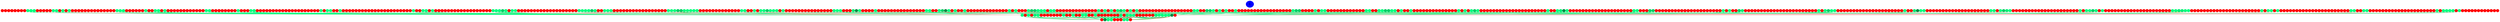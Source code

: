 graph {
	edge [bgcolor="purple:pink" color=yellow nodesep=0]
	graph [nodesep=0 ordering=out ranksep=0]
	I [label=1 color=blue height=0.2 style=filled width=0.2]
	x_0 [label="" color=red height=0.2 style=filled width=0.2]
	x_1 [label="" color=red height=0.2 style=filled width=0.2]
	x_2 [label="" color=red height=0.2 style=filled width=0.2]
	x_3 [label="" color=red height=0.2 style=filled width=0.2]
	x_4 [label="" color=red height=0.2 style=filled width=0.2]
	x_5 [label="" color=red height=0.2 style=filled width=0.2]
	x_6 [label="" color=red height=0.2 style=filled width=0.2]
	x_7 [label="" color=red height=0.2 style=filled width=0.2]
	x_8 [label="" color=springgreen fillcolor=springgreen height=0.2 style=filled width=0.2]
	x_9 [label="" color=springgreen fillcolor=springgreen height=0.2 style=filled width=0.2]
	x_10 [label="" color=springgreen fillcolor=springgreen height=0.2 style=filled width=0.2]
	x_11 [label="" color=red height=0.2 style=filled width=0.2]
	x_12 [label="" color=red height=0.2 style=filled width=0.2]
	x_13 [label="" color=red height=0.2 style=filled width=0.2]
	x_14 [label="" color=red height=0.2 style=filled width=0.2]
	x_15 [label="" color=red height=0.2 style=filled width=0.2]
	x_16 [label="" color=springgreen fillcolor=springgreen height=0.2 style=filled width=0.2]
	x_17 [label="" color=springgreen fillcolor=springgreen height=0.2 style=filled width=0.2]
	x_18 [label="" color=red height=0.2 style=filled width=0.2]
	x_19 [label="" color=springgreen fillcolor=springgreen height=0.2 style=filled width=0.2]
	x_20 [label="" color=red height=0.2 style=filled width=0.2]
	x_21 [label="" color=springgreen fillcolor=springgreen height=0.2 style=filled width=0.2]
	x_22 [label="" color=red height=0.2 style=filled width=0.2]
	x_23 [label="" color=red height=0.2 style=filled width=0.2]
	x_24 [label="" color=red height=0.2 style=filled width=0.2]
	x_25 [label="" color=red height=0.2 style=filled width=0.2]
	x_26 [label="" color=red height=0.2 style=filled width=0.2]
	x_27 [label="" color=red height=0.2 style=filled width=0.2]
	x_28 [label="" color=red height=0.2 style=filled width=0.2]
	x_29 [label="" color=red height=0.2 style=filled width=0.2]
	x_30 [label="" color=red height=0.2 style=filled width=0.2]
	x_31 [label="" color=red height=0.2 style=filled width=0.2]
	x_32 [label="" color=red height=0.2 style=filled width=0.2]
	x_33 [label="" color=red height=0.2 style=filled width=0.2]
	x_34 [label="" color=red height=0.2 style=filled width=0.2]
	x_35 [label="" color=red height=0.2 style=filled width=0.2]
	x_36 [label="" color=springgreen fillcolor=springgreen height=0.2 style=filled width=0.2]
	x_37 [label="" color=springgreen fillcolor=springgreen height=0.2 style=filled width=0.2]
	x_38 [label="" color=springgreen fillcolor=springgreen height=0.2 style=filled width=0.2]
	x_39 [label="" color=red height=0.2 style=filled width=0.2]
	x_40 [label="" color=red height=0.2 style=filled width=0.2]
	x_41 [label="" color=red height=0.2 style=filled width=0.2]
	x_42 [label="" color=red height=0.2 style=filled width=0.2]
	x_43 [label="" color=red height=0.2 style=filled width=0.2]
	x_44 [label="" color=red height=0.2 style=filled width=0.2]
	x_45 [label="" color=springgreen fillcolor=springgreen height=0.2 style=filled width=0.2]
	x_46 [label="" color=red height=0.2 style=filled width=0.2]
	x_47 [label="" color=red height=0.2 style=filled width=0.2]
	x_48 [label="" color=springgreen fillcolor=springgreen height=0.2 style=filled width=0.2]
	x_49 [label="" color=springgreen fillcolor=springgreen height=0.2 style=filled width=0.2]
	x_50 [label="" color=red height=0.2 style=filled width=0.2]
	x_51 [label="" color=springgreen fillcolor=springgreen height=0.2 style=filled width=0.2]
	x_52 [label="" color=red height=0.2 style=filled width=0.2]
	x_53 [label="" color=red height=0.2 style=filled width=0.2]
	x_54 [label="" color=red height=0.2 style=filled width=0.2]
	x_55 [label="" color=red height=0.2 style=filled width=0.2]
	x_56 [label="" color=red height=0.2 style=filled width=0.2]
	x_57 [label="" color=red height=0.2 style=filled width=0.2]
	x_58 [label="" color=red height=0.2 style=filled width=0.2]
	x_59 [label="" color=red height=0.2 style=filled width=0.2]
	x_60 [label="" color=red height=0.2 style=filled width=0.2]
	x_61 [label="" color=red height=0.2 style=filled width=0.2]
	x_62 [label="" color=red height=0.2 style=filled width=0.2]
	x_63 [label="" color=red height=0.2 style=filled width=0.2]
	x_64 [label="" color=springgreen fillcolor=springgreen height=0.2 style=filled width=0.2]
	x_65 [label="" color=springgreen fillcolor=springgreen height=0.2 style=filled width=0.2]
	x_66 [label="" color=red height=0.2 style=filled width=0.2]
	x_67 [label="" color=red height=0.2 style=filled width=0.2]
	x_68 [label="" color=red height=0.2 style=filled width=0.2]
	x_69 [label="" color=red height=0.2 style=filled width=0.2]
	x_70 [label="" color=red height=0.2 style=filled width=0.2]
	x_71 [label="" color=red height=0.2 style=filled width=0.2]
	x_72 [label="" color=red height=0.2 style=filled width=0.2]
	x_73 [label="" color=red height=0.2 style=filled width=0.2]
	x_74 [label="" color=springgreen fillcolor=springgreen height=0.2 style=filled width=0.2]
	x_75 [label="" color=red height=0.2 style=filled width=0.2]
	x_76 [label="" color=red height=0.2 style=filled width=0.2]
	x_77 [label="" color=red height=0.2 style=filled width=0.2]
	x_78 [label="" color=springgreen fillcolor=springgreen height=0.2 style=filled width=0.2]
	x_79 [label="" color=springgreen fillcolor=springgreen height=0.2 style=filled width=0.2]
	x_80 [label="" color=red height=0.2 style=filled width=0.2]
	x_81 [label="" color=red height=0.2 style=filled width=0.2]
	x_82 [label="" color=red height=0.2 style=filled width=0.2]
	x_83 [label="" color=red height=0.2 style=filled width=0.2]
	x_84 [label="" color=red height=0.2 style=filled width=0.2]
	x_85 [label="" color=red height=0.2 style=filled width=0.2]
	x_86 [label="" color=red height=0.2 style=filled width=0.2]
	x_87 [label="" color=red height=0.2 style=filled width=0.2]
	x_88 [label="" color=red height=0.2 style=filled width=0.2]
	x_89 [label="" color=red height=0.2 style=filled width=0.2]
	x_90 [label="" color=red height=0.2 style=filled width=0.2]
	x_91 [label="" color=red height=0.2 style=filled width=0.2]
	x_92 [label="" color=red height=0.2 style=filled width=0.2]
	x_93 [label="" color=red height=0.2 style=filled width=0.2]
	x_94 [label="" color=red height=0.2 style=filled width=0.2]
	x_95 [label="" color=red height=0.2 style=filled width=0.2]
	x_96 [label="" color=red height=0.2 style=filled width=0.2]
	x_97 [label="" color=red height=0.2 style=filled width=0.2]
	x_98 [label="" color=red height=0.2 style=filled width=0.2]
	x_99 [label="" color=red height=0.2 style=filled width=0.2]
	x_100 [label="" color=springgreen fillcolor=springgreen height=0.2 style=filled width=0.2]
	x_101 [label="" color=red height=0.2 style=filled width=0.2]
	x_102 [label="" color=springgreen fillcolor=springgreen height=0.2 style=filled width=0.2]
	x_103 [label="" color=springgreen fillcolor=springgreen height=0.2 style=filled width=0.2]
	x_104 [label="" color=red height=0.2 style=filled width=0.2]
	x_105 [label="" color=red height=0.2 style=filled width=0.2]
	x_106 [label="" color=springgreen fillcolor=springgreen height=0.2 style=filled width=0.2]
	x_107 [label="" color=red height=0.2 style=filled width=0.2]
	x_108 [label="" color=red height=0.2 style=filled width=0.2]
	x_109 [label="" color=red height=0.2 style=filled width=0.2]
	x_110 [label="" color=red height=0.2 style=filled width=0.2]
	x_111 [label="" color=red height=0.2 style=filled width=0.2]
	x_112 [label="" color=red height=0.2 style=filled width=0.2]
	x_113 [label="" color=red height=0.2 style=filled width=0.2]
	x_114 [label="" color=red height=0.2 style=filled width=0.2]
	x_115 [label="" color=red height=0.2 style=filled width=0.2]
	x_116 [label="" color=red height=0.2 style=filled width=0.2]
	x_117 [label="" color=red height=0.2 style=filled width=0.2]
	x_118 [label="" color=red height=0.2 style=filled width=0.2]
	x_119 [label="" color=red height=0.2 style=filled width=0.2]
	x_120 [label="" color=red height=0.2 style=filled width=0.2]
	x_121 [label="" color=red height=0.2 style=filled width=0.2]
	x_122 [label="" color=red height=0.2 style=filled width=0.2]
	x_123 [label="" color=red height=0.2 style=filled width=0.2]
	x_124 [label="" color=red height=0.2 style=filled width=0.2]
	x_125 [label="" color=red height=0.2 style=filled width=0.2]
	x_126 [label="" color=red height=0.2 style=filled width=0.2]
	x_127 [label="" color=red height=0.2 style=filled width=0.2]
	x_128 [label="" color=red height=0.2 style=filled width=0.2]
	x_129 [label="" color=springgreen fillcolor=springgreen height=0.2 style=filled width=0.2]
	x_130 [label="" color=red height=0.2 style=filled width=0.2]
	x_131 [label="" color=red height=0.2 style=filled width=0.2]
	x_132 [label="" color=springgreen fillcolor=springgreen height=0.2 style=filled width=0.2]
	x_133 [label="" color=springgreen fillcolor=springgreen height=0.2 style=filled width=0.2]
	x_134 [label="" color=red height=0.2 style=filled width=0.2]
	x_135 [label="" color=springgreen fillcolor=springgreen height=0.2 style=filled width=0.2]
	x_136 [label="" color=red height=0.2 style=filled width=0.2]
	x_137 [label="" color=red height=0.2 style=filled width=0.2]
	x_138 [label="" color=red height=0.2 style=filled width=0.2]
	x_139 [label="" color=red height=0.2 style=filled width=0.2]
	x_140 [label="" color=red height=0.2 style=filled width=0.2]
	x_141 [label="" color=red height=0.2 style=filled width=0.2]
	x_142 [label="" color=red height=0.2 style=filled width=0.2]
	x_143 [label="" color=red height=0.2 style=filled width=0.2]
	x_144 [label="" color=red height=0.2 style=filled width=0.2]
	x_145 [label="" color=red height=0.2 style=filled width=0.2]
	x_146 [label="" color=red height=0.2 style=filled width=0.2]
	x_147 [label="" color=red height=0.2 style=filled width=0.2]
	x_148 [label="" color=red height=0.2 style=filled width=0.2]
	x_149 [label="" color=red height=0.2 style=filled width=0.2]
	x_150 [label="" color=red height=0.2 style=filled width=0.2]
	x_151 [label="" color=red height=0.2 style=filled width=0.2]
	x_152 [label="" color=red height=0.2 style=filled width=0.2]
	x_153 [label="" color=red height=0.2 style=filled width=0.2]
	x_154 [label="" color=springgreen fillcolor=springgreen height=0.2 style=filled width=0.2]
	x_155 [label="" color=springgreen fillcolor=springgreen height=0.2 style=filled width=0.2]
	x_156 [label="" color=springgreen fillcolor=springgreen height=0.2 style=filled width=0.2]
	x_157 [label="" color=springgreen3 fillcolor=springgreen3 height=0.2 style=filled width=0.2]
	x_158 [label="" color=springgreen1 fillcolor=springgreen1 height=0.2 style=filled width=0.2]
	x_159 [label="" color=red height=0.2 style=filled width=0.2]
	x_160 [label="" color=springgreen fillcolor=springgreen height=0.2 style=filled width=0.2]
	x_161 [label="" color=springgreen fillcolor=springgreen height=0.2 style=filled width=0.2]
	x_162 [label="" color=red height=0.2 style=filled width=0.2]
	x_163 [label="" color=red height=0.2 style=filled width=0.2]
	x_164 [label="" color=red height=0.2 style=filled width=0.2]
	x_165 [label="" color=red height=0.2 style=filled width=0.2]
	x_166 [label="" color=red height=0.2 style=filled width=0.2]
	x_167 [label="" color=red height=0.2 style=filled width=0.2]
	x_168 [label="" color=red height=0.2 style=filled width=0.2]
	x_169 [label="" color=red height=0.2 style=filled width=0.2]
	x_170 [label="" color=red height=0.2 style=filled width=0.2]
	x_171 [label="" color=red height=0.2 style=filled width=0.2]
	x_172 [label="" color=red height=0.2 style=filled width=0.2]
	x_173 [label="" color=red height=0.2 style=filled width=0.2]
	x_174 [label="" color=red height=0.2 style=filled width=0.2]
	x_175 [label="" color=red height=0.2 style=filled width=0.2]
	x_176 [label="" color=red height=0.2 style=filled width=0.2]
	x_177 [label="" color=red height=0.2 style=filled width=0.2]
	x_178 [label="" color=red height=0.2 style=filled width=0.2]
	x_179 [label="" color=red height=0.2 style=filled width=0.2]
	x_180 [label="" color=red height=0.2 style=filled width=0.2]
	x_181 [label="" color=springgreen fillcolor=springgreen height=0.2 style=filled width=0.2]
	x_182 [label="" color=springgreen fillcolor=springgreen height=0.2 style=filled width=0.2]
	x_183 [label="" color=springgreen fillcolor=springgreen height=0.2 style=filled width=0.2]
	x_184 [label="" color=springgreen1 fillcolor=springgreen1 height=0.2 style=filled width=0.2]
	x_185 [label="" color=springgreen3 fillcolor=springgreen3 height=0.2 style=filled width=0.2]
	x_186 [label="" color=springgreen1 fillcolor=springgreen1 height=0.2 style=filled width=0.2]
	x_187 [label="" color=red height=0.2 style=filled width=0.2]
	x_188 [label="" color=red height=0.2 style=filled width=0.2]
	x_189 [label="" color=springgreen fillcolor=springgreen height=0.2 style=filled width=0.2]
	x_190 [label="" color=springgreen fillcolor=springgreen height=0.2 style=filled width=0.2]
	x_191 [label="" color=springgreen fillcolor=springgreen height=0.2 style=filled width=0.2]
	x_192 [label="" color=red height=0.2 style=filled width=0.2]
	x_193 [label="" color=red height=0.2 style=filled width=0.2]
	x_194 [label="" color=red height=0.2 style=filled width=0.2]
	x_195 [label="" color=red height=0.2 style=filled width=0.2]
	x_196 [label="" color=red height=0.2 style=filled width=0.2]
	x_197 [label="" color=red height=0.2 style=filled width=0.2]
	x_198 [label="" color=red height=0.2 style=filled width=0.2]
	x_199 [label="" color=red height=0.2 style=filled width=0.2]
	x_200 [label="" color=red height=0.2 style=filled width=0.2]
	x_201 [label="" color=red height=0.2 style=filled width=0.2]
	x_202 [label="" color=red height=0.2 style=filled width=0.2]
	x_203 [label="" color=red height=0.2 style=filled width=0.2]
	x_204 [label="" color=red height=0.2 style=filled width=0.2]
	x_205 [label="" color=red height=0.2 style=filled width=0.2]
	x_206 [label="" color=red height=0.2 style=filled width=0.2]
	x_207 [label="" color=red height=0.2 style=filled width=0.2]
	x_208 [label="" color=red height=0.2 style=filled width=0.2]
	x_209 [label="" color=springgreen fillcolor=springgreen height=0.2 style=filled width=0.2]
	x_210 [label="" color=springgreen fillcolor=springgreen height=0.2 style=filled width=0.2]
	x_211 [label="" color=springgreen fillcolor=springgreen height=0.2 style=filled width=0.2]
	x_212 [label="" color=springgreen3 fillcolor=springgreen3 height=0.2 style=filled width=0.2]
	x_213 [label="" color=springgreen3 fillcolor=springgreen3 height=0.2 style=filled width=0.2]
	x_214 [label="" color=springgreen fillcolor=springgreen height=0.2 style=filled width=0.2]
	x_215 [label="" color=springgreen fillcolor=springgreen height=0.2 style=filled width=0.2]
	x_216 [label="" color=springgreen fillcolor=springgreen height=0.2 style=filled width=0.2]
	x_217 [label="" color=springgreen fillcolor=springgreen height=0.2 style=filled width=0.2]
	x_218 [label="" color=springgreen fillcolor=springgreen height=0.2 style=filled width=0.2]
	x_219 [label="" color=red height=0.2 style=filled width=0.2]
	x_220 [label="" color=red height=0.2 style=filled width=0.2]
	x_221 [label="" color=red height=0.2 style=filled width=0.2]
	x_222 [label="" color=red height=0.2 style=filled width=0.2]
	x_223 [label="" color=red height=0.2 style=filled width=0.2]
	x_224 [label="" color=red height=0.2 style=filled width=0.2]
	x_225 [label="" color=red height=0.2 style=filled width=0.2]
	x_226 [label="" color=red height=0.2 style=filled width=0.2]
	x_227 [label="" color=red height=0.2 style=filled width=0.2]
	x_228 [label="" color=red height=0.2 style=filled width=0.2]
	x_229 [label="" color=red height=0.2 style=filled width=0.2]
	x_230 [label="" color=red height=0.2 style=filled width=0.2]
	x_231 [label="" color=red height=0.2 style=filled width=0.2]
	x_232 [label="" color=springgreen fillcolor=springgreen height=0.2 style=filled width=0.2]
	x_233 [label="" color=springgreen fillcolor=springgreen height=0.2 style=filled width=0.2]
	x_234 [label="" color=red height=0.2 style=filled width=0.2]
	x_235 [label="" color=red height=0.2 style=filled width=0.2]
	x_236 [label="" color=springgreen fillcolor=springgreen height=0.2 style=filled width=0.2]
	x_237 [label="" color=red height=0.2 style=filled width=0.2]
	x_238 [label="" color=springgreen fillcolor=springgreen height=0.2 style=filled width=0.2]
	x_239 [label="" color=springgreen1 fillcolor=springgreen1 height=0.2 style=filled width=0.2]
	x_240 [label="" color=springgreen3 fillcolor=springgreen3 height=0.2 style=filled width=0.2]
	x_241 [label="" color=springgreen1 fillcolor=springgreen1 height=0.2 style=filled width=0.2]
	x_242 [label="" color=springgreen fillcolor=springgreen height=0.2 style=filled width=0.2]
	x_243 [label="" color=springgreen fillcolor=springgreen height=0.2 style=filled width=0.2]
	x_244 [label="" color=red height=0.2 style=filled width=0.2]
	x_245 [label="" color=springgreen fillcolor=springgreen height=0.2 style=filled width=0.2]
	x_246 [label="" color=red height=0.2 style=filled width=0.2]
	x_247 [label="" color=red height=0.2 style=filled width=0.2]
	x_248 [label="" color=red height=0.2 style=filled width=0.2]
	x_249 [label="" color=red height=0.2 style=filled width=0.2]
	x_250 [label="" color=red height=0.2 style=filled width=0.2]
	x_251 [label="" color=red height=0.2 style=filled width=0.2]
	x_252 [label="" color=red height=0.2 style=filled width=0.2]
	x_253 [label="" color=red height=0.2 style=filled width=0.2]
	x_254 [label="" color=red height=0.2 style=filled width=0.2]
	x_255 [label="" color=red height=0.2 style=filled width=0.2]
	x_256 [label="" color=red height=0.2 style=filled width=0.2]
	x_257 [label="" color=red height=0.2 style=filled width=0.2]
	x_258 [label="" color=red height=0.2 style=filled width=0.2]
	x_259 [label="" color=red height=0.2 style=filled width=0.2]
	x_260 [label="" color=red height=0.2 style=filled width=0.2]
	x_261 [label="" color=springgreen fillcolor=springgreen height=0.2 style=filled width=0.2]
	x_262 [label="" color=springgreen fillcolor=springgreen height=0.2 style=filled width=0.2]
	x_263 [label="" color=springgreen fillcolor=springgreen height=0.2 style=filled width=0.2]
	x_264 [label="" color=red height=0.2 style=filled width=0.2]
	x_265 [label="" color=red height=0.2 style=filled width=0.2]
	x_266 [label="" color=red height=0.2 style=filled width=0.2]
	x_267 [label="" color=springgreen2 fillcolor=springgreen2 height=0.2 style=filled width=0.2]
	x_268 [label="" color=springgreen4 fillcolor=springgreen4 height=0.2 style=filled width=0.2]
	x_269 [label="" color=springgreen fillcolor=springgreen height=0.2 style=filled width=0.2]
	x_270 [label="" color=red height=0.2 style=filled width=0.2]
	x_271 [label="" color=red height=0.2 style=filled width=0.2]
	x_272 [label="" color=red height=0.2 style=filled width=0.2]
	x_273 [label="" color=red height=0.2 style=filled width=0.2]
	x_274 [label="" color=springgreen fillcolor=springgreen height=0.2 style=filled width=0.2]
	x_275 [label="" color=red height=0.2 style=filled width=0.2]
	x_276 [label="" color=red height=0.2 style=filled width=0.2]
	x_277 [label="" color=red height=0.2 style=filled width=0.2]
	x_278 [label="" color=red height=0.2 style=filled width=0.2]
	x_279 [label="" color=red height=0.2 style=filled width=0.2]
	x_280 [label="" color=red height=0.2 style=filled width=0.2]
	x_281 [label="" color=red height=0.2 style=filled width=0.2]
	x_282 [label="" color=red height=0.2 style=filled width=0.2]
	x_283 [label="" color=red height=0.2 style=filled width=0.2]
	x_284 [label="" color=red height=0.2 style=filled width=0.2]
	x_285 [label="" color=red height=0.2 style=filled width=0.2]
	x_286 [label="" color=red height=0.2 style=filled width=0.2]
	x_287 [label="" color=red height=0.2 style=filled width=0.2]
	x_288 [label="" color=red height=0.2 style=filled width=0.2]
	x_289 [label="" color=red height=0.2 style=filled width=0.2]
	x_290 [label="" color=springgreen fillcolor=springgreen height=0.2 style=filled width=0.2]
	x_291 [label="" color=springgreen fillcolor=springgreen height=0.2 style=filled width=0.2]
	x_292 [label="" color=red height=0.2 style=filled width=0.2]
	x_293 [label="" color=red height=0.2 style=filled width=0.2]
	x_294 [label="" color=springgreen fillcolor=springgreen height=0.2 style=filled width=0.2]
	x_295 [label="" color=springgreen3 fillcolor=springgreen3 height=0.2 style=filled width=0.2]
	x_296 [label="" color=springgreen4 fillcolor=springgreen4 height=0.2 style=filled width=0.2]
	x_297 [label="" color=springgreen fillcolor=springgreen height=0.2 style=filled width=0.2]
	x_298 [label="" color=red height=0.2 style=filled width=0.2]
	x_299 [label="" color=springgreen fillcolor=springgreen height=0.2 style=filled width=0.2]
	x_300 [label="" color=red height=0.2 style=filled width=0.2]
	x_301 [label="" color=red height=0.2 style=filled width=0.2]
	x_302 [label="" color=springgreen fillcolor=springgreen height=0.2 style=filled width=0.2]
	x_303 [label="" color=red height=0.2 style=filled width=0.2]
	x_304 [label="" color=red height=0.2 style=filled width=0.2]
	x_305 [label="" color=red height=0.2 style=filled width=0.2]
	x_306 [label="" color=red height=0.2 style=filled width=0.2]
	x_307 [label="" color=red height=0.2 style=filled width=0.2]
	x_308 [label="" color=red height=0.2 style=filled width=0.2]
	x_309 [label="" color=red height=0.2 style=filled width=0.2]
	x_310 [label="" color=red height=0.2 style=filled width=0.2]
	x_311 [label="" color=red height=0.2 style=filled width=0.2]
	x_312 [label="" color=red height=0.2 style=filled width=0.2]
	x_313 [label="" color=red height=0.2 style=filled width=0.2]
	x_314 [label="" color=red height=0.2 style=filled width=0.2]
	x_315 [label="" color=red height=0.2 style=filled width=0.2]
	x_316 [label="" color=springgreen fillcolor=springgreen height=0.2 style=filled width=0.2]
	x_317 [label="" color=red height=0.2 style=filled width=0.2]
	x_318 [label="" color=springgreen fillcolor=springgreen height=0.2 style=filled width=0.2]
	x_319 [label="" color=red height=0.2 style=filled width=0.2]
	x_320 [label="" color=red height=0.2 style=filled width=0.2]
	x_321 [label="" color=red height=0.2 style=filled width=0.2]
	x_322 [label="" color=springgreen fillcolor=springgreen height=0.2 style=filled width=0.2]
	x_323 [label="" color=springgreen3 fillcolor=springgreen3 height=0.2 style=filled width=0.2]
	x_324 [label="" color=springgreen3 fillcolor=springgreen3 height=0.2 style=filled width=0.2]
	x_325 [label="" color=springgreen fillcolor=springgreen height=0.2 style=filled width=0.2]
	x_326 [label="" color=springgreen fillcolor=springgreen height=0.2 style=filled width=0.2]
	x_327 [label="" color=springgreen fillcolor=springgreen height=0.2 style=filled width=0.2]
	x_328 [label="" color=red height=0.2 style=filled width=0.2]
	x_329 [label="" color=springgreen fillcolor=springgreen height=0.2 style=filled width=0.2]
	x_330 [label="" color=springgreen fillcolor=springgreen height=0.2 style=filled width=0.2]
	x_331 [label="" color=red height=0.2 style=filled width=0.2]
	x_332 [label="" color=red height=0.2 style=filled width=0.2]
	x_333 [label="" color=red height=0.2 style=filled width=0.2]
	x_334 [label="" color=red height=0.2 style=filled width=0.2]
	x_335 [label="" color=red height=0.2 style=filled width=0.2]
	x_336 [label="" color=red height=0.2 style=filled width=0.2]
	x_337 [label="" color=red height=0.2 style=filled width=0.2]
	x_338 [label="" color=red height=0.2 style=filled width=0.2]
	x_339 [label="" color=red height=0.2 style=filled width=0.2]
	x_340 [label="" color=red height=0.2 style=filled width=0.2]
	x_341 [label="" color=red height=0.2 style=filled width=0.2]
	x_342 [label="" color=red height=0.2 style=filled width=0.2]
	x_343 [label="" color=red height=0.2 style=filled width=0.2]
	x_344 [label="" color=springgreen fillcolor=springgreen height=0.2 style=filled width=0.2]
	x_345 [label="" color=red height=0.2 style=filled width=0.2]
	x_346 [label="" color=springgreen fillcolor=springgreen height=0.2 style=filled width=0.2]
	x_347 [label="" color=red height=0.2 style=filled width=0.2]
	x_348 [label="" color=springgreen fillcolor=springgreen height=0.2 style=filled width=0.2]
	x_349 [label="" color=red height=0.2 style=filled width=0.2]
	x_350 [label="" color=springgreen2 fillcolor=springgreen2 height=0.2 style=filled width=0.2]
	x_351 [label="" color=springgreen3 fillcolor=springgreen3 height=0.2 style=filled width=0.2]
	x_352 [label="" color=springgreen1 fillcolor=springgreen1 height=0.2 style=filled width=0.2]
	x_353 [label="" color=red height=0.2 style=filled width=0.2]
	x_354 [label="" color=springgreen fillcolor=springgreen height=0.2 style=filled width=0.2]
	x_355 [label="" color=red height=0.2 style=filled width=0.2]
	x_356 [label="" color=springgreen fillcolor=springgreen height=0.2 style=filled width=0.2]
	x_357 [label="" color=red height=0.2 style=filled width=0.2]
	x_358 [label="" color=red height=0.2 style=filled width=0.2]
	x_359 [label="" color=red height=0.2 style=filled width=0.2]
	x_360 [label="" color=red height=0.2 style=filled width=0.2]
	x_361 [label="" color=red height=0.2 style=filled width=0.2]
	x_362 [label="" color=red height=0.2 style=filled width=0.2]
	x_363 [label="" color=red height=0.2 style=filled width=0.2]
	x_364 [label="" color=red height=0.2 style=filled width=0.2]
	x_365 [label="" color=red height=0.2 style=filled width=0.2]
	x_366 [label="" color=red height=0.2 style=filled width=0.2]
	x_367 [label="" color=red height=0.2 style=filled width=0.2]
	x_368 [label="" color=red height=0.2 style=filled width=0.2]
	x_369 [label="" color=red height=0.2 style=filled width=0.2]
	x_370 [label="" color=red height=0.2 style=filled width=0.2]
	x_371 [label="" color=red height=0.2 style=filled width=0.2]
	x_372 [label="" color=red height=0.2 style=filled width=0.2]
	x_373 [label="" color=red height=0.2 style=filled width=0.2]
	x_374 [label="" color=springgreen fillcolor=springgreen height=0.2 style=filled width=0.2]
	x_375 [label="" color=springgreen fillcolor=springgreen height=0.2 style=filled width=0.2]
	x_376 [label="" color=red height=0.2 style=filled width=0.2]
	x_377 [label="" color=red height=0.2 style=filled width=0.2]
	x_378 [label="" color=springgreen3 fillcolor=springgreen3 height=0.2 style=filled width=0.2]
	x_379 [label="" color=springgreen3 fillcolor=springgreen3 height=0.2 style=filled width=0.2]
	x_380 [label="" color=springgreen fillcolor=springgreen height=0.2 style=filled width=0.2]
	x_381 [label="" color=red height=0.2 style=filled width=0.2]
	x_382 [label="" color=springgreen fillcolor=springgreen height=0.2 style=filled width=0.2]
	x_383 [label="" color=red height=0.2 style=filled width=0.2]
	x_384 [label="" color=springgreen fillcolor=springgreen height=0.2 style=filled width=0.2]
	x_385 [label="" color=red height=0.2 style=filled width=0.2]
	x_386 [label="" color=red height=0.2 style=filled width=0.2]
	x_387 [label="" color=springgreen fillcolor=springgreen height=0.2 style=filled width=0.2]
	x_388 [label="" color=red height=0.2 style=filled width=0.2]
	x_389 [label="" color=red height=0.2 style=filled width=0.2]
	x_390 [label="" color=red height=0.2 style=filled width=0.2]
	x_391 [label="" color=red height=0.2 style=filled width=0.2]
	x_392 [label="" color=red height=0.2 style=filled width=0.2]
	x_393 [label="" color=red height=0.2 style=filled width=0.2]
	x_394 [label="" color=red height=0.2 style=filled width=0.2]
	x_395 [label="" color=red height=0.2 style=filled width=0.2]
	x_396 [label="" color=red height=0.2 style=filled width=0.2]
	x_397 [label="" color=red height=0.2 style=filled width=0.2]
	x_398 [label="" color=red height=0.2 style=filled width=0.2]
	x_399 [label="" color=red height=0.2 style=filled width=0.2]
	x_400 [label="" color=red height=0.2 style=filled width=0.2]
	x_401 [label="" color=red height=0.2 style=filled width=0.2]
	x_402 [label="" color=red height=0.2 style=filled width=0.2]
	x_403 [label="" color=red height=0.2 style=filled width=0.2]
	x_404 [label="" color=red height=0.2 style=filled width=0.2]
	x_405 [label="" color=springgreen fillcolor=springgreen height=0.2 style=filled width=0.2]
	x_406 [label="" color=springgreen3 fillcolor=springgreen3 height=0.2 style=filled width=0.2]
	x_407 [label="" color=springgreen3 fillcolor=springgreen3 height=0.2 style=filled width=0.2]
	x_408 [label="" color=red height=0.2 style=filled width=0.2]
	x_409 [label="" color=red height=0.2 style=filled width=0.2]
	x_410 [label="" color=red height=0.2 style=filled width=0.2]
	x_411 [label="" color=red height=0.2 style=filled width=0.2]
	x_412 [label="" color=springgreen fillcolor=springgreen height=0.2 style=filled width=0.2]
	x_413 [label="" color=red height=0.2 style=filled width=0.2]
	x_414 [label="" color=springgreen fillcolor=springgreen height=0.2 style=filled width=0.2]
	x_415 [label="" color=springgreen fillcolor=springgreen height=0.2 style=filled width=0.2]
	x_416 [label="" color=red height=0.2 style=filled width=0.2]
	x_417 [label="" color=red height=0.2 style=filled width=0.2]
	x_418 [label="" color=red height=0.2 style=filled width=0.2]
	x_419 [label="" color=red height=0.2 style=filled width=0.2]
	x_420 [label="" color=red height=0.2 style=filled width=0.2]
	x_421 [label="" color=red height=0.2 style=filled width=0.2]
	x_422 [label="" color=red height=0.2 style=filled width=0.2]
	x_423 [label="" color=red height=0.2 style=filled width=0.2]
	x_424 [label="" color=red height=0.2 style=filled width=0.2]
	x_425 [label="" color=red height=0.2 style=filled width=0.2]
	x_426 [label="" color=red height=0.2 style=filled width=0.2]
	x_427 [label="" color=red height=0.2 style=filled width=0.2]
	x_428 [label="" color=springgreen fillcolor=springgreen height=0.2 style=filled width=0.2]
	x_429 [label="" color=springgreen fillcolor=springgreen height=0.2 style=filled width=0.2]
	x_430 [label="" color=red height=0.2 style=filled width=0.2]
	x_431 [label="" color=red height=0.2 style=filled width=0.2]
	x_432 [label="" color=springgreen fillcolor=springgreen height=0.2 style=filled width=0.2]
	x_433 [label="" color=springgreen fillcolor=springgreen height=0.2 style=filled width=0.2]
	x_434 [label="" color=springgreen3 fillcolor=springgreen3 height=0.2 style=filled width=0.2]
	x_435 [label="" color=springgreen3 fillcolor=springgreen3 height=0.2 style=filled width=0.2]
	x_436 [label="" color=springgreen fillcolor=springgreen height=0.2 style=filled width=0.2]
	x_437 [label="" color=springgreen fillcolor=springgreen height=0.2 style=filled width=0.2]
	x_438 [label="" color=red height=0.2 style=filled width=0.2]
	x_439 [label="" color=springgreen fillcolor=springgreen height=0.2 style=filled width=0.2]
	x_440 [label="" color=red height=0.2 style=filled width=0.2]
	x_441 [label="" color=red height=0.2 style=filled width=0.2]
	x_442 [label="" color=springgreen fillcolor=springgreen height=0.2 style=filled width=0.2]
	x_443 [label="" color=red height=0.2 style=filled width=0.2]
	x_444 [label="" color=red height=0.2 style=filled width=0.2]
	x_445 [label="" color=red height=0.2 style=filled width=0.2]
	x_446 [label="" color=red height=0.2 style=filled width=0.2]
	x_447 [label="" color=red height=0.2 style=filled width=0.2]
	x_448 [label="" color=red height=0.2 style=filled width=0.2]
	x_449 [label="" color=red height=0.2 style=filled width=0.2]
	x_450 [label="" color=red height=0.2 style=filled width=0.2]
	x_451 [label="" color=red height=0.2 style=filled width=0.2]
	x_452 [label="" color=red height=0.2 style=filled width=0.2]
	x_453 [label="" color=red height=0.2 style=filled width=0.2]
	x_454 [label="" color=red height=0.2 style=filled width=0.2]
	x_455 [label="" color=red height=0.2 style=filled width=0.2]
	x_456 [label="" color=red height=0.2 style=filled width=0.2]
	x_457 [label="" color=springgreen fillcolor=springgreen height=0.2 style=filled width=0.2]
	x_458 [label="" color=red height=0.2 style=filled width=0.2]
	x_459 [label="" color=springgreen fillcolor=springgreen height=0.2 style=filled width=0.2]
	x_460 [label="" color=red height=0.2 style=filled width=0.2]
	x_461 [label="" color=springgreen1 fillcolor=springgreen1 height=0.2 style=filled width=0.2]
	x_462 [label="" color=springgreen3 fillcolor=springgreen3 height=0.2 style=filled width=0.2]
	x_463 [label="" color=springgreen1 fillcolor=springgreen1 height=0.2 style=filled width=0.2]
	x_464 [label="" color=red height=0.2 style=filled width=0.2]
	x_465 [label="" color=red height=0.2 style=filled width=0.2]
	x_466 [label="" color=red height=0.2 style=filled width=0.2]
	x_467 [label="" color=red height=0.2 style=filled width=0.2]
	x_468 [label="" color=red height=0.2 style=filled width=0.2]
	x_469 [label="" color=red height=0.2 style=filled width=0.2]
	x_470 [label="" color=red height=0.2 style=filled width=0.2]
	x_471 [label="" color=red height=0.2 style=filled width=0.2]
	x_472 [label="" color=red height=0.2 style=filled width=0.2]
	x_473 [label="" color=red height=0.2 style=filled width=0.2]
	x_474 [label="" color=red height=0.2 style=filled width=0.2]
	x_475 [label="" color=red height=0.2 style=filled width=0.2]
	x_476 [label="" color=red height=0.2 style=filled width=0.2]
	x_477 [label="" color=red height=0.2 style=filled width=0.2]
	x_478 [label="" color=red height=0.2 style=filled width=0.2]
	x_479 [label="" color=red height=0.2 style=filled width=0.2]
	x_480 [label="" color=red height=0.2 style=filled width=0.2]
	x_481 [label="" color=red height=0.2 style=filled width=0.2]
	x_482 [label="" color=red height=0.2 style=filled width=0.2]
	x_483 [label="" color=red height=0.2 style=filled width=0.2]
	x_484 [label="" color=red height=0.2 style=filled width=0.2]
	x_485 [label="" color=springgreen fillcolor=springgreen height=0.2 style=filled width=0.2]
	x_486 [label="" color=red height=0.2 style=filled width=0.2]
	x_487 [label="" color=red height=0.2 style=filled width=0.2]
	x_488 [label="" color=springgreen fillcolor=springgreen height=0.2 style=filled width=0.2]
	x_489 [label="" color=springgreen2 fillcolor=springgreen2 height=0.2 style=filled width=0.2]
	x_490 [label="" color=springgreen4 fillcolor=springgreen4 height=0.2 style=filled width=0.2]
	x_491 [label="" color=springgreen fillcolor=springgreen height=0.2 style=filled width=0.2]
	x_492 [label="" color=red height=0.2 style=filled width=0.2]
	x_493 [label="" color=red height=0.2 style=filled width=0.2]
	x_494 [label="" color=red height=0.2 style=filled width=0.2]
	x_495 [label="" color=red height=0.2 style=filled width=0.2]
	x_496 [label="" color=red height=0.2 style=filled width=0.2]
	x_497 [label="" color=red height=0.2 style=filled width=0.2]
	x_498 [label="" color=red height=0.2 style=filled width=0.2]
	x_499 [label="" color=red height=0.2 style=filled width=0.2]
	x_500 [label="" color=red height=0.2 style=filled width=0.2]
	x_501 [label="" color=red height=0.2 style=filled width=0.2]
	x_502 [label="" color=red height=0.2 style=filled width=0.2]
	x_503 [label="" color=red height=0.2 style=filled width=0.2]
	x_504 [label="" color=red height=0.2 style=filled width=0.2]
	x_505 [label="" color=red height=0.2 style=filled width=0.2]
	x_506 [label="" color=red height=0.2 style=filled width=0.2]
	x_507 [label="" color=red height=0.2 style=filled width=0.2]
	x_508 [label="" color=red height=0.2 style=filled width=0.2]
	x_509 [label="" color=red height=0.2 style=filled width=0.2]
	x_510 [label="" color=red height=0.2 style=filled width=0.2]
	x_511 [label="" color=red height=0.2 style=filled width=0.2]
	x_512 [label="" color=springgreen fillcolor=springgreen height=0.2 style=filled width=0.2]
	x_513 [label="" color=springgreen fillcolor=springgreen height=0.2 style=filled width=0.2]
	x_514 [label="" color=red height=0.2 style=filled width=0.2]
	x_515 [label="" color=red height=0.2 style=filled width=0.2]
	x_516 [label="" color=red height=0.2 style=filled width=0.2]
	x_517 [label="" color=springgreen3 fillcolor=springgreen3 height=0.2 style=filled width=0.2]
	x_518 [label="" color=springgreen3 fillcolor=springgreen3 height=0.2 style=filled width=0.2]
	x_519 [label="" color=red height=0.2 style=filled width=0.2]
	x_520 [label="" color=red height=0.2 style=filled width=0.2]
	x_521 [label="" color=red height=0.2 style=filled width=0.2]
	x_522 [label="" color=red height=0.2 style=filled width=0.2]
	x_523 [label="" color=red height=0.2 style=filled width=0.2]
	x_524 [label="" color=red height=0.2 style=filled width=0.2]
	x_525 [label="" color=red height=0.2 style=filled width=0.2]
	x_526 [label="" color=red height=0.2 style=filled width=0.2]
	x_527 [label="" color=red height=0.2 style=filled width=0.2]
	x_528 [label="" color=red height=0.2 style=filled width=0.2]
	x_529 [label="" color=red height=0.2 style=filled width=0.2]
	x_530 [label="" color=red height=0.2 style=filled width=0.2]
	x_531 [label="" color=red height=0.2 style=filled width=0.2]
	x_532 [label="" color=red height=0.2 style=filled width=0.2]
	x_533 [label="" color=red height=0.2 style=filled width=0.2]
	x_534 [label="" color=red height=0.2 style=filled width=0.2]
	x_535 [label="" color=red height=0.2 style=filled width=0.2]
	x_536 [label="" color=red height=0.2 style=filled width=0.2]
	x_537 [label="" color=red height=0.2 style=filled width=0.2]
	x_538 [label="" color=red height=0.2 style=filled width=0.2]
	x_539 [label="" color=red height=0.2 style=filled width=0.2]
	x_540 [label="" color=springgreen fillcolor=springgreen height=0.2 style=filled width=0.2]
	x_541 [label="" color=red height=0.2 style=filled width=0.2]
	x_542 [label="" color=springgreen fillcolor=springgreen height=0.2 style=filled width=0.2]
	x_543 [label="" color=red height=0.2 style=filled width=0.2]
	x_544 [label="" color=red height=0.2 style=filled width=0.2]
	x_545 [label="" color=springgreen3 fillcolor=springgreen3 height=0.2 style=filled width=0.2]
	x_546 [label="" color=springgreen2 fillcolor=springgreen2 height=0.2 style=filled width=0.2]
	x_547 [label="" color=red height=0.2 style=filled width=0.2]
	x_548 [label="" color=red height=0.2 style=filled width=0.2]
	x_549 [label="" color=red height=0.2 style=filled width=0.2]
	x_550 [label="" color=red height=0.2 style=filled width=0.2]
	x_551 [label="" color=red height=0.2 style=filled width=0.2]
	x_552 [label="" color=red height=0.2 style=filled width=0.2]
	x_553 [label="" color=red height=0.2 style=filled width=0.2]
	x_554 [label="" color=red height=0.2 style=filled width=0.2]
	x_555 [label="" color=red height=0.2 style=filled width=0.2]
	x_556 [label="" color=red height=0.2 style=filled width=0.2]
	x_557 [label="" color=red height=0.2 style=filled width=0.2]
	x_558 [label="" color=red height=0.2 style=filled width=0.2]
	x_559 [label="" color=red height=0.2 style=filled width=0.2]
	x_560 [label="" color=red height=0.2 style=filled width=0.2]
	x_561 [label="" color=red height=0.2 style=filled width=0.2]
	x_562 [label="" color=red height=0.2 style=filled width=0.2]
	x_563 [label="" color=red height=0.2 style=filled width=0.2]
	x_564 [label="" color=red height=0.2 style=filled width=0.2]
	x_565 [label="" color=red height=0.2 style=filled width=0.2]
	x_566 [label="" color=red height=0.2 style=filled width=0.2]
	x_567 [label="" color=red height=0.2 style=filled width=0.2]
	x_568 [label="" color=red height=0.2 style=filled width=0.2]
	x_569 [label="" color=red height=0.2 style=filled width=0.2]
	x_570 [label="" color=springgreen fillcolor=springgreen height=0.2 style=filled width=0.2]
	x_571 [label="" color=red height=0.2 style=filled width=0.2]
	x_572 [label="" color=springgreen fillcolor=springgreen height=0.2 style=filled width=0.2]
	x_573 [label="" color=springgreen3 fillcolor=springgreen3 height=0.2 style=filled width=0.2]
	x_574 [label="" color=springgreen1 fillcolor=springgreen1 height=0.2 style=filled width=0.2]
	x_575 [label="" color=springgreen fillcolor=springgreen height=0.2 style=filled width=0.2]
	x_576 [label="" color=red height=0.2 style=filled width=0.2]
	x_577 [label="" color=red height=0.2 style=filled width=0.2]
	x_578 [label="" color=red height=0.2 style=filled width=0.2]
	x_579 [label="" color=red height=0.2 style=filled width=0.2]
	x_580 [label="" color=red height=0.2 style=filled width=0.2]
	x_581 [label="" color=red height=0.2 style=filled width=0.2]
	x_582 [label="" color=red height=0.2 style=filled width=0.2]
	x_583 [label="" color=red height=0.2 style=filled width=0.2]
	x_584 [label="" color=red height=0.2 style=filled width=0.2]
	x_585 [label="" color=red height=0.2 style=filled width=0.2]
	x_586 [label="" color=red height=0.2 style=filled width=0.2]
	x_587 [label="" color=red height=0.2 style=filled width=0.2]
	x_588 [label="" color=red height=0.2 style=filled width=0.2]
	x_589 [label="" color=red height=0.2 style=filled width=0.2]
	x_590 [label="" color=red height=0.2 style=filled width=0.2]
	x_591 [label="" color=red height=0.2 style=filled width=0.2]
	x_592 [label="" color=red height=0.2 style=filled width=0.2]
	x_593 [label="" color=red height=0.2 style=filled width=0.2]
	x_594 [label="" color=red height=0.2 style=filled width=0.2]
	x_595 [label="" color=red height=0.2 style=filled width=0.2]
	x_596 [label="" color=red height=0.2 style=filled width=0.2]
	x_597 [label="" color=springgreen fillcolor=springgreen height=0.2 style=filled width=0.2]
	x_598 [label="" color=red height=0.2 style=filled width=0.2]
	x_599 [label="" color=red height=0.2 style=filled width=0.2]
	x_600 [label="" color=springgreen2 fillcolor=springgreen2 height=0.2 style=filled width=0.2]
	x_601 [label="" color=springgreen4 fillcolor=springgreen4 height=0.2 style=filled width=0.2]
	x_602 [label="" color=springgreen1 fillcolor=springgreen1 height=0.2 style=filled width=0.2]
	x_603 [label="" color=springgreen fillcolor=springgreen height=0.2 style=filled width=0.2]
	x_604 [label="" color=red height=0.2 style=filled width=0.2]
	x_605 [label="" color=red height=0.2 style=filled width=0.2]
	x_606 [label="" color=red height=0.2 style=filled width=0.2]
	x_607 [label="" color=red height=0.2 style=filled width=0.2]
	x_608 [label="" color=red height=0.2 style=filled width=0.2]
	x_609 [label="" color=red height=0.2 style=filled width=0.2]
	x_610 [label="" color=red height=0.2 style=filled width=0.2]
	x_611 [label="" color=red height=0.2 style=filled width=0.2]
	x_612 [label="" color=red height=0.2 style=filled width=0.2]
	x_613 [label="" color=red height=0.2 style=filled width=0.2]
	x_614 [label="" color=red height=0.2 style=filled width=0.2]
	x_615 [label="" color=red height=0.2 style=filled width=0.2]
	x_616 [label="" color=red height=0.2 style=filled width=0.2]
	x_617 [label="" color=red height=0.2 style=filled width=0.2]
	x_618 [label="" color=red height=0.2 style=filled width=0.2]
	x_619 [label="" color=red height=0.2 style=filled width=0.2]
	x_620 [label="" color=red height=0.2 style=filled width=0.2]
	x_621 [label="" color=red height=0.2 style=filled width=0.2]
	x_622 [label="" color=red height=0.2 style=filled width=0.2]
	x_623 [label="" color=red height=0.2 style=filled width=0.2]
	x_624 [label="" color=springgreen fillcolor=springgreen height=0.2 style=filled width=0.2]
	x_625 [label="" color=springgreen fillcolor=springgreen height=0.2 style=filled width=0.2]
	x_626 [label="" color=red height=0.2 style=filled width=0.2]
	x_627 [label="" color=springgreen fillcolor=springgreen height=0.2 style=filled width=0.2]
	x_628 [label="" color=springgreen3 fillcolor=springgreen3 height=0.2 style=filled width=0.2]
	x_629 [label="" color=springgreen2 fillcolor=springgreen2 height=0.2 style=filled width=0.2]
	x_630 [label="" color=springgreen fillcolor=springgreen height=0.2 style=filled width=0.2]
	x_631 [label="" color=red height=0.2 style=filled width=0.2]
	x_632 [label="" color=red height=0.2 style=filled width=0.2]
	x_633 [label="" color=red height=0.2 style=filled width=0.2]
	x_634 [label="" color=red height=0.2 style=filled width=0.2]
	x_635 [label="" color=red height=0.2 style=filled width=0.2]
	x_636 [label="" color=red height=0.2 style=filled width=0.2]
	x_637 [label="" color=red height=0.2 style=filled width=0.2]
	x_638 [label="" color=red height=0.2 style=filled width=0.2]
	x_639 [label="" color=red height=0.2 style=filled width=0.2]
	x_640 [label="" color=red height=0.2 style=filled width=0.2]
	x_641 [label="" color=red height=0.2 style=filled width=0.2]
	x_642 [label="" color=red height=0.2 style=filled width=0.2]
	x_643 [label="" color=red height=0.2 style=filled width=0.2]
	x_644 [label="" color=red height=0.2 style=filled width=0.2]
	x_645 [label="" color=red height=0.2 style=filled width=0.2]
	x_646 [label="" color=red height=0.2 style=filled width=0.2]
	x_647 [label="" color=red height=0.2 style=filled width=0.2]
	x_648 [label="" color=red height=0.2 style=filled width=0.2]
	x_649 [label="" color=red height=0.2 style=filled width=0.2]
	x_650 [label="" color=red height=0.2 style=filled width=0.2]
	x_651 [label="" color=red height=0.2 style=filled width=0.2]
	x_652 [label="" color=springgreen fillcolor=springgreen height=0.2 style=filled width=0.2]
	x_653 [label="" color=red height=0.2 style=filled width=0.2]
	x_654 [label="" color=springgreen fillcolor=springgreen height=0.2 style=filled width=0.2]
	x_655 [label="" color=springgreen fillcolor=springgreen height=0.2 style=filled width=0.2]
	x_656 [label="" color=springgreen3 fillcolor=springgreen3 height=0.2 style=filled width=0.2]
	x_657 [label="" color=springgreen fillcolor=springgreen height=0.2 style=filled width=0.2]
	x_658 [label="" color=red height=0.2 style=filled width=0.2]
	x_659 [label="" color=springgreen fillcolor=springgreen height=0.2 style=filled width=0.2]
	x_660 [label="" color=red height=0.2 style=filled width=0.2]
	x_661 [label="" color=red height=0.2 style=filled width=0.2]
	x_662 [label="" color=red height=0.2 style=filled width=0.2]
	x_663 [label="" color=red height=0.2 style=filled width=0.2]
	x_664 [label="" color=red height=0.2 style=filled width=0.2]
	x_665 [label="" color=red height=0.2 style=filled width=0.2]
	x_666 [label="" color=red height=0.2 style=filled width=0.2]
	x_667 [label="" color=red height=0.2 style=filled width=0.2]
	x_668 [label="" color=red height=0.2 style=filled width=0.2]
	x_669 [label="" color=red height=0.2 style=filled width=0.2]
	x_670 [label="" color=red height=0.2 style=filled width=0.2]
	x_671 [label="" color=red height=0.2 style=filled width=0.2]
	x_672 [label="" color=red height=0.2 style=filled width=0.2]
	x_673 [label="" color=red height=0.2 style=filled width=0.2]
	x_674 [label="" color=red height=0.2 style=filled width=0.2]
	x_675 [label="" color=red height=0.2 style=filled width=0.2]
	x_676 [label="" color=red height=0.2 style=filled width=0.2]
	x_677 [label="" color=red height=0.2 style=filled width=0.2]
	x_678 [label="" color=red height=0.2 style=filled width=0.2]
	x_679 [label="" color=red height=0.2 style=filled width=0.2]
	x_680 [label="" color=red height=0.2 style=filled width=0.2]
	x_681 [label="" color=springgreen fillcolor=springgreen height=0.2 style=filled width=0.2]
	x_682 [label="" color=springgreen fillcolor=springgreen height=0.2 style=filled width=0.2]
	x_683 [label="" color=springgreen2 fillcolor=springgreen2 height=0.2 style=filled width=0.2]
	x_684 [label="" color=springgreen2 fillcolor=springgreen2 height=0.2 style=filled width=0.2]
	x_685 [label="" color=springgreen fillcolor=springgreen height=0.2 style=filled width=0.2]
	x_686 [label="" color=springgreen fillcolor=springgreen height=0.2 style=filled width=0.2]
	x_687 [label="" color=red height=0.2 style=filled width=0.2]
	x_688 [label="" color=red height=0.2 style=filled width=0.2]
	x_689 [label="" color=red height=0.2 style=filled width=0.2]
	x_690 [label="" color=red height=0.2 style=filled width=0.2]
	x_691 [label="" color=red height=0.2 style=filled width=0.2]
	x_692 [label="" color=red height=0.2 style=filled width=0.2]
	x_693 [label="" color=red height=0.2 style=filled width=0.2]
	x_694 [label="" color=red height=0.2 style=filled width=0.2]
	x_695 [label="" color=red height=0.2 style=filled width=0.2]
	x_696 [label="" color=red height=0.2 style=filled width=0.2]
	x_697 [label="" color=red height=0.2 style=filled width=0.2]
	x_698 [label="" color=red height=0.2 style=filled width=0.2]
	x_699 [label="" color=red height=0.2 style=filled width=0.2]
	x_700 [label="" color=red height=0.2 style=filled width=0.2]
	x_701 [label="" color=red height=0.2 style=filled width=0.2]
	x_702 [label="" color=red height=0.2 style=filled width=0.2]
	x_703 [label="" color=red height=0.2 style=filled width=0.2]
	x_704 [label="" color=red height=0.2 style=filled width=0.2]
	x_705 [label="" color=red height=0.2 style=filled width=0.2]
	x_706 [label="" color=red height=0.2 style=filled width=0.2]
	x_707 [label="" color=red height=0.2 style=filled width=0.2]
	x_708 [label="" color=red height=0.2 style=filled width=0.2]
	x_709 [label="" color=springgreen fillcolor=springgreen height=0.2 style=filled width=0.2]
	x_710 [label="" color=red height=0.2 style=filled width=0.2]
	x_711 [label="" color=springgreen fillcolor=springgreen height=0.2 style=filled width=0.2]
	x_712 [label="" color=springgreen fillcolor=springgreen height=0.2 style=filled width=0.2]
	x_713 [label="" color=red height=0.2 style=filled width=0.2]
	x_714 [label="" color=springgreen fillcolor=springgreen height=0.2 style=filled width=0.2]
	x_715 [label="" color=red height=0.2 style=filled width=0.2]
	x_716 [label="" color=red height=0.2 style=filled width=0.2]
	x_717 [label="" color=red height=0.2 style=filled width=0.2]
	x_718 [label="" color=red height=0.2 style=filled width=0.2]
	x_719 [label="" color=red height=0.2 style=filled width=0.2]
	x_720 [label="" color=red height=0.2 style=filled width=0.2]
	x_721 [label="" color=red height=0.2 style=filled width=0.2]
	x_722 [label="" color=red height=0.2 style=filled width=0.2]
	x_723 [label="" color=red height=0.2 style=filled width=0.2]
	x_724 [label="" color=red height=0.2 style=filled width=0.2]
	x_725 [label="" color=red height=0.2 style=filled width=0.2]
	x_726 [label="" color=red height=0.2 style=filled width=0.2]
	x_727 [label="" color=red height=0.2 style=filled width=0.2]
	x_728 [label="" color=red height=0.2 style=filled width=0.2]
	x_729 [label="" color=red height=0.2 style=filled width=0.2]
	x_730 [label="" color=red height=0.2 style=filled width=0.2]
	x_731 [label="" color=red height=0.2 style=filled width=0.2]
	x_732 [label="" color=red height=0.2 style=filled width=0.2]
	x_733 [label="" color=red height=0.2 style=filled width=0.2]
	x_734 [label="" color=red height=0.2 style=filled width=0.2]
	x_735 [label="" color=red height=0.2 style=filled width=0.2]
	x_736 [label="" color=red height=0.2 style=filled width=0.2]
	x_737 [label="" color=springgreen fillcolor=springgreen height=0.2 style=filled width=0.2]
	x_738 [label="" color=springgreen fillcolor=springgreen height=0.2 style=filled width=0.2]
	x_739 [label="" color=red height=0.2 style=filled width=0.2]
	x_740 [label="" color=red height=0.2 style=filled width=0.2]
	x_741 [label="" color=springgreen fillcolor=springgreen height=0.2 style=filled width=0.2]
	x_742 [label="" color=springgreen fillcolor=springgreen height=0.2 style=filled width=0.2]
	x_743 [label="" color=red height=0.2 style=filled width=0.2]
	x_744 [label="" color=red height=0.2 style=filled width=0.2]
	x_745 [label="" color=red height=0.2 style=filled width=0.2]
	x_746 [label="" color=red height=0.2 style=filled width=0.2]
	x_747 [label="" color=red height=0.2 style=filled width=0.2]
	x_748 [label="" color=red height=0.2 style=filled width=0.2]
	x_749 [label="" color=red height=0.2 style=filled width=0.2]
	x_750 [label="" color=red height=0.2 style=filled width=0.2]
	x_751 [label="" color=red height=0.2 style=filled width=0.2]
	x_752 [label="" color=red height=0.2 style=filled width=0.2]
	x_753 [label="" color=red height=0.2 style=filled width=0.2]
	x_754 [label="" color=red height=0.2 style=filled width=0.2]
	x_755 [label="" color=red height=0.2 style=filled width=0.2]
	x_756 [label="" color=red height=0.2 style=filled width=0.2]
	x_757 [label="" color=red height=0.2 style=filled width=0.2]
	x_758 [label="" color=red height=0.2 style=filled width=0.2]
	x_759 [label="" color=red height=0.2 style=filled width=0.2]
	x_760 [label="" color=red height=0.2 style=filled width=0.2]
	x_761 [label="" color=red height=0.2 style=filled width=0.2]
	x_762 [label="" color=red height=0.2 style=filled width=0.2]
	x_763 [label="" color=red height=0.2 style=filled width=0.2]
	x_764 [label="" color=springgreen fillcolor=springgreen height=0.2 style=filled width=0.2]
	x_765 [label="" color=red height=0.2 style=filled width=0.2]
	x_766 [label="" color=springgreen fillcolor=springgreen height=0.2 style=filled width=0.2]
	x_767 [label="" color=springgreen fillcolor=springgreen height=0.2 style=filled width=0.2]
	x_768 [label="" color=springgreen fillcolor=springgreen height=0.2 style=filled width=0.2]
	x_769 [label="" color=springgreen fillcolor=springgreen height=0.2 style=filled width=0.2]
	x_770 [label="" color=red height=0.2 style=filled width=0.2]
	x_771 [label="" color=springgreen fillcolor=springgreen height=0.2 style=filled width=0.2]
	x_772 [label="" color=red height=0.2 style=filled width=0.2]
	x_773 [label="" color=red height=0.2 style=filled width=0.2]
	x_774 [label="" color=red height=0.2 style=filled width=0.2]
	x_775 [label="" color=red height=0.2 style=filled width=0.2]
	x_776 [label="" color=red height=0.2 style=filled width=0.2]
	x_777 [label="" color=red height=0.2 style=filled width=0.2]
	x_778 [label="" color=red height=0.2 style=filled width=0.2]
	x_779 [label="" color=red height=0.2 style=filled width=0.2]
	x_780 [label="" color=red height=0.2 style=filled width=0.2]
	x_781 [label="" color=red height=0.2 style=filled width=0.2]
	x_782 [label="" color=red height=0.2 style=filled width=0.2]
	x_783 [label="" color=red height=0.2 style=filled width=0.2]
	I -- x_0 [style=invis]
	I -- x_1 [style=invis]
	I -- x_2 [style=invis]
	I -- x_3 [style=invis]
	I -- x_4 [style=invis]
	I -- x_5 [style=invis]
	I -- x_6 [style=invis]
	I -- x_7 [style=invis]
	I -- x_8 [style=invis]
	I -- x_9 [style=invis]
	I -- x_10 [style=invis]
	I -- x_11 [style=invis]
	I -- x_12 [style=invis]
	I -- x_13 [style=invis]
	I -- x_14 [style=invis]
	I -- x_15 [style=invis]
	I -- x_16 [style=invis]
	I -- x_17 [style=invis]
	I -- x_18 [style=invis]
	I -- x_19 [style=invis]
	I -- x_20 [style=invis]
	I -- x_21 [style=invis]
	I -- x_22 [style=invis]
	I -- x_23 [style=invis]
	I -- x_24 [style=invis]
	I -- x_25 [style=invis]
	I -- x_26 [style=invis]
	I -- x_27 [style=invis]
	I -- x_28 [style=invis]
	I -- x_29 [style=invis]
	I -- x_30 [style=invis]
	I -- x_31 [style=invis]
	I -- x_32 [style=invis]
	I -- x_33 [style=invis]
	I -- x_34 [style=invis]
	I -- x_35 [style=invis]
	I -- x_36 [style=invis]
	I -- x_37 [style=invis]
	I -- x_38 [style=invis]
	I -- x_39 [style=invis]
	I -- x_40 [style=invis]
	I -- x_41 [style=invis]
	I -- x_42 [style=invis]
	I -- x_43 [style=invis]
	I -- x_44 [style=invis]
	I -- x_45 [style=invis]
	I -- x_46 [style=invis]
	I -- x_47 [style=invis]
	I -- x_48 [style=invis]
	I -- x_49 [style=invis]
	I -- x_50 [style=invis]
	I -- x_51 [style=invis]
	I -- x_52 [style=invis]
	I -- x_53 [style=invis]
	I -- x_54 [style=invis]
	I -- x_55 [style=invis]
	I -- x_56 [style=invis]
	I -- x_57 [style=invis]
	I -- x_58 [style=invis]
	I -- x_59 [style=invis]
	I -- x_60 [style=invis]
	I -- x_61 [style=invis]
	I -- x_62 [style=invis]
	I -- x_63 [style=invis]
	I -- x_64 [style=invis]
	I -- x_65 [style=invis]
	I -- x_66 [style=invis]
	I -- x_67 [style=invis]
	I -- x_68 [style=invis]
	I -- x_69 [style=invis]
	I -- x_70 [style=invis]
	I -- x_71 [style=invis]
	I -- x_72 [style=invis]
	I -- x_73 [style=invis]
	I -- x_74 [style=invis]
	I -- x_75 [style=invis]
	I -- x_76 [style=invis]
	I -- x_77 [style=invis]
	I -- x_78 [style=invis]
	I -- x_79 [style=invis]
	I -- x_80 [style=invis]
	I -- x_81 [style=invis]
	I -- x_82 [style=invis]
	I -- x_83 [style=invis]
	I -- x_84 [style=invis]
	I -- x_85 [style=invis]
	I -- x_86 [style=invis]
	I -- x_87 [style=invis]
	I -- x_88 [style=invis]
	I -- x_89 [style=invis]
	I -- x_90 [style=invis]
	I -- x_91 [style=invis]
	I -- x_92 [style=invis]
	I -- x_93 [style=invis]
	I -- x_94 [style=invis]
	I -- x_95 [style=invis]
	I -- x_96 [style=invis]
	I -- x_97 [style=invis]
	I -- x_98 [style=invis]
	I -- x_99 [style=invis]
	I -- x_100 [style=invis]
	I -- x_101 [style=invis]
	I -- x_102 [style=invis]
	I -- x_103 [style=invis]
	I -- x_104 [style=invis]
	I -- x_105 [style=invis]
	I -- x_106 [style=invis]
	I -- x_107 [style=invis]
	I -- x_108 [style=invis]
	I -- x_109 [style=invis]
	I -- x_110 [style=invis]
	I -- x_111 [style=invis]
	I -- x_112 [style=invis]
	I -- x_113 [style=invis]
	I -- x_114 [style=invis]
	I -- x_115 [style=invis]
	I -- x_116 [style=invis]
	I -- x_117 [style=invis]
	I -- x_118 [style=invis]
	I -- x_119 [style=invis]
	I -- x_120 [style=invis]
	I -- x_121 [style=invis]
	I -- x_122 [style=invis]
	I -- x_123 [style=invis]
	I -- x_124 [style=invis]
	I -- x_125 [style=invis]
	I -- x_126 [style=invis]
	I -- x_127 [style=invis]
	I -- x_128 [style=invis]
	I -- x_129 [style=invis]
	I -- x_130 [style=invis]
	I -- x_131 [style=invis]
	I -- x_132 [style=invis]
	I -- x_133 [style=invis]
	I -- x_134 [style=invis]
	I -- x_135 [style=invis]
	I -- x_136 [style=invis]
	I -- x_137 [style=invis]
	I -- x_138 [style=invis]
	I -- x_139 [style=invis]
	I -- x_140 [style=invis]
	I -- x_141 [style=invis]
	I -- x_142 [style=invis]
	I -- x_143 [style=invis]
	I -- x_144 [style=invis]
	I -- x_145 [style=invis]
	I -- x_146 [style=invis]
	I -- x_147 [style=invis]
	I -- x_148 [style=invis]
	I -- x_149 [style=invis]
	I -- x_150 [style=invis]
	I -- x_151 [style=invis]
	I -- x_152 [style=invis]
	I -- x_153 [style=invis]
	I -- x_154 [style=invis]
	I -- x_155 [style=invis]
	I -- x_156 [style=invis]
	I -- x_157 [style=invis]
	I -- x_158 [style=invis]
	I -- x_159 [style=invis]
	I -- x_160 [style=invis]
	I -- x_161 [style=invis]
	I -- x_162 [style=invis]
	I -- x_163 [style=invis]
	I -- x_164 [style=invis]
	I -- x_165 [style=invis]
	I -- x_166 [style=invis]
	I -- x_167 [style=invis]
	I -- x_168 [style=invis]
	I -- x_169 [style=invis]
	I -- x_170 [style=invis]
	I -- x_171 [style=invis]
	I -- x_172 [style=invis]
	I -- x_173 [style=invis]
	I -- x_174 [style=invis]
	I -- x_175 [style=invis]
	I -- x_176 [style=invis]
	I -- x_177 [style=invis]
	I -- x_178 [style=invis]
	I -- x_179 [style=invis]
	I -- x_180 [style=invis]
	I -- x_181 [style=invis]
	I -- x_182 [style=invis]
	I -- x_183 [style=invis]
	I -- x_184 [style=invis]
	I -- x_185 [style=invis]
	I -- x_186 [style=invis]
	I -- x_187 [style=invis]
	I -- x_188 [style=invis]
	I -- x_189 [style=invis]
	I -- x_190 [style=invis]
	I -- x_191 [style=invis]
	I -- x_192 [style=invis]
	I -- x_193 [style=invis]
	I -- x_194 [style=invis]
	I -- x_195 [style=invis]
	I -- x_196 [style=invis]
	I -- x_197 [style=invis]
	I -- x_198 [style=invis]
	I -- x_199 [style=invis]
	I -- x_200 [style=invis]
	I -- x_201 [style=invis]
	I -- x_202 [style=invis]
	I -- x_203 [style=invis]
	I -- x_204 [style=invis]
	I -- x_205 [style=invis]
	I -- x_206 [style=invis]
	I -- x_207 [style=invis]
	I -- x_208 [style=invis]
	I -- x_209 [style=invis]
	I -- x_210 [style=invis]
	I -- x_211 [style=invis]
	I -- x_212 [style=invis]
	I -- x_213 [style=invis]
	I -- x_214 [style=invis]
	I -- x_215 [style=invis]
	I -- x_216 [style=invis]
	I -- x_217 [style=invis]
	I -- x_218 [style=invis]
	I -- x_219 [style=invis]
	I -- x_220 [style=invis]
	I -- x_221 [style=invis]
	I -- x_222 [style=invis]
	I -- x_223 [style=invis]
	I -- x_224 [style=invis]
	I -- x_225 [style=invis]
	I -- x_226 [style=invis]
	I -- x_227 [style=invis]
	I -- x_228 [style=invis]
	I -- x_229 [style=invis]
	I -- x_230 [style=invis]
	I -- x_231 [style=invis]
	I -- x_232 [style=invis]
	I -- x_233 [style=invis]
	I -- x_234 [style=invis]
	I -- x_235 [style=invis]
	I -- x_236 [style=invis]
	I -- x_237 [style=invis]
	I -- x_238 [style=invis]
	I -- x_239 [style=invis]
	I -- x_240 [style=invis]
	I -- x_241 [style=invis]
	I -- x_242 [style=invis]
	I -- x_243 [style=invis]
	I -- x_244 [style=invis]
	I -- x_245 [style=invis]
	I -- x_246 [style=invis]
	I -- x_247 [style=invis]
	I -- x_248 [style=invis]
	I -- x_249 [style=invis]
	I -- x_250 [style=invis]
	I -- x_251 [style=invis]
	I -- x_252 [style=invis]
	I -- x_253 [style=invis]
	I -- x_254 [style=invis]
	I -- x_255 [style=invis]
	I -- x_256 [style=invis]
	I -- x_257 [style=invis]
	I -- x_258 [style=invis]
	I -- x_259 [style=invis]
	I -- x_260 [style=invis]
	I -- x_261 [style=invis]
	I -- x_262 [style=invis]
	I -- x_263 [style=invis]
	I -- x_264 [style=invis]
	I -- x_265 [style=invis]
	I -- x_266 [style=invis]
	I -- x_267 [style=invis]
	I -- x_268 [style=invis]
	I -- x_269 [style=invis]
	I -- x_270 [style=invis]
	I -- x_271 [style=invis]
	I -- x_272 [style=invis]
	I -- x_273 [style=invis]
	I -- x_274 [style=invis]
	I -- x_275 [style=invis]
	I -- x_276 [style=invis]
	I -- x_277 [style=invis]
	I -- x_278 [style=invis]
	I -- x_279 [style=invis]
	I -- x_280 [style=invis]
	I -- x_281 [style=invis]
	I -- x_282 [style=invis]
	I -- x_283 [style=invis]
	I -- x_284 [style=invis]
	I -- x_285 [style=invis]
	I -- x_286 [style=invis]
	I -- x_287 [style=invis]
	I -- x_288 [style=invis]
	I -- x_289 [style=invis]
	I -- x_290 [style=invis]
	I -- x_291 [style=invis]
	I -- x_292 [style=invis]
	I -- x_293 [style=invis]
	I -- x_294 [style=invis]
	I -- x_295 [style=invis]
	I -- x_296 [style=invis]
	I -- x_297 [style=invis]
	I -- x_298 [style=invis]
	I -- x_299 [style=invis]
	I -- x_300 [style=invis]
	I -- x_301 [style=invis]
	I -- x_302 [style=invis]
	I -- x_303 [style=invis]
	I -- x_304 [style=invis]
	I -- x_305 [style=invis]
	I -- x_306 [style=invis]
	I -- x_307 [style=invis]
	I -- x_308 [style=invis]
	I -- x_309 [style=invis]
	I -- x_310 [style=invis]
	I -- x_311 [style=invis]
	I -- x_312 [style=invis]
	I -- x_313 [style=invis]
	I -- x_314 [style=invis]
	I -- x_315 [style=invis]
	I -- x_316 [style=invis]
	I -- x_317 [style=invis]
	I -- x_318 [style=invis]
	I -- x_319 [style=invis]
	I -- x_320 [style=invis]
	I -- x_321 [style=invis]
	I -- x_322 [style=invis]
	I -- x_323 [style=invis]
	I -- x_324 [style=invis]
	I -- x_325 [style=invis]
	I -- x_326 [style=invis]
	I -- x_327 [style=invis]
	I -- x_328 [style=invis]
	I -- x_329 [style=invis]
	I -- x_330 [style=invis]
	I -- x_331 [style=invis]
	I -- x_332 [style=invis]
	I -- x_333 [style=invis]
	I -- x_334 [style=invis]
	I -- x_335 [style=invis]
	I -- x_336 [style=invis]
	I -- x_337 [style=invis]
	I -- x_338 [style=invis]
	I -- x_339 [style=invis]
	I -- x_340 [style=invis]
	I -- x_341 [style=invis]
	I -- x_342 [style=invis]
	I -- x_343 [style=invis]
	I -- x_344 [style=invis]
	I -- x_345 [style=invis]
	I -- x_346 [style=invis]
	I -- x_347 [style=invis]
	I -- x_348 [style=invis]
	I -- x_349 [style=invis]
	I -- x_350 [style=invis]
	I -- x_351 [style=invis]
	I -- x_352 [style=invis]
	I -- x_353 [style=invis]
	I -- x_354 [style=invis]
	I -- x_355 [style=invis]
	I -- x_356 [style=invis]
	I -- x_357 [style=invis]
	I -- x_358 [style=invis]
	I -- x_359 [style=invis]
	I -- x_360 [style=invis]
	I -- x_361 [style=invis]
	I -- x_362 [style=invis]
	I -- x_363 [style=invis]
	I -- x_364 [style=invis]
	I -- x_365 [style=invis]
	I -- x_366 [style=invis]
	I -- x_367 [style=invis]
	I -- x_368 [style=invis]
	I -- x_369 [style=invis]
	I -- x_370 [style=invis]
	I -- x_371 [style=invis]
	I -- x_372 [style=invis]
	I -- x_373 [style=invis]
	I -- x_374 [style=invis]
	I -- x_375 [style=invis]
	I -- x_376 [style=invis]
	I -- x_377 [style=invis]
	I -- x_378 [style=invis]
	I -- x_379 [style=invis]
	I -- x_380 [style=invis]
	I -- x_381 [style=invis]
	I -- x_382 [style=invis]
	I -- x_383 [style=invis]
	I -- x_384 [style=invis]
	I -- x_385 [style=invis]
	I -- x_386 [style=invis]
	I -- x_387 [style=invis]
	I -- x_388 [style=invis]
	I -- x_389 [style=invis]
	I -- x_390 [style=invis]
	I -- x_391 [style=invis]
	I -- x_392 [style=invis]
	I -- x_393 [style=invis]
	I -- x_394 [style=invis]
	I -- x_395 [style=invis]
	I -- x_396 [style=invis]
	I -- x_397 [style=invis]
	I -- x_398 [style=invis]
	I -- x_399 [style=invis]
	I -- x_400 [style=invis]
	I -- x_401 [style=invis]
	I -- x_402 [style=invis]
	I -- x_403 [style=invis]
	I -- x_404 [style=invis]
	I -- x_405 [style=invis]
	I -- x_406 [style=invis]
	I -- x_407 [style=invis]
	I -- x_408 [style=invis]
	I -- x_409 [style=invis]
	I -- x_410 [style=invis]
	I -- x_411 [style=invis]
	I -- x_412 [style=invis]
	I -- x_413 [style=invis]
	I -- x_414 [style=invis]
	I -- x_415 [style=invis]
	I -- x_416 [style=invis]
	I -- x_417 [style=invis]
	I -- x_418 [style=invis]
	I -- x_419 [style=invis]
	I -- x_420 [style=invis]
	I -- x_421 [style=invis]
	I -- x_422 [style=invis]
	I -- x_423 [style=invis]
	I -- x_424 [style=invis]
	I -- x_425 [style=invis]
	I -- x_426 [style=invis]
	I -- x_427 [style=invis]
	I -- x_428 [style=invis]
	I -- x_429 [style=invis]
	I -- x_430 [style=invis]
	I -- x_431 [style=invis]
	I -- x_432 [style=invis]
	I -- x_433 [style=invis]
	I -- x_434 [style=invis]
	I -- x_435 [style=invis]
	I -- x_436 [style=invis]
	I -- x_437 [style=invis]
	I -- x_438 [style=invis]
	I -- x_439 [style=invis]
	I -- x_440 [style=invis]
	I -- x_441 [style=invis]
	I -- x_442 [style=invis]
	I -- x_443 [style=invis]
	I -- x_444 [style=invis]
	I -- x_445 [style=invis]
	I -- x_446 [style=invis]
	I -- x_447 [style=invis]
	I -- x_448 [style=invis]
	I -- x_449 [style=invis]
	I -- x_450 [style=invis]
	I -- x_451 [style=invis]
	I -- x_452 [style=invis]
	I -- x_453 [style=invis]
	I -- x_454 [style=invis]
	I -- x_455 [style=invis]
	I -- x_456 [style=invis]
	I -- x_457 [style=invis]
	I -- x_458 [style=invis]
	I -- x_459 [style=invis]
	I -- x_460 [style=invis]
	I -- x_461 [style=invis]
	I -- x_462 [style=invis]
	I -- x_463 [style=invis]
	I -- x_464 [style=invis]
	I -- x_465 [style=invis]
	I -- x_466 [style=invis]
	I -- x_467 [style=invis]
	I -- x_468 [style=invis]
	I -- x_469 [style=invis]
	I -- x_470 [style=invis]
	I -- x_471 [style=invis]
	I -- x_472 [style=invis]
	I -- x_473 [style=invis]
	I -- x_474 [style=invis]
	I -- x_475 [style=invis]
	I -- x_476 [style=invis]
	I -- x_477 [style=invis]
	I -- x_478 [style=invis]
	I -- x_479 [style=invis]
	I -- x_480 [style=invis]
	I -- x_481 [style=invis]
	I -- x_482 [style=invis]
	I -- x_483 [style=invis]
	I -- x_484 [style=invis]
	I -- x_485 [style=invis]
	I -- x_486 [style=invis]
	I -- x_487 [style=invis]
	I -- x_488 [style=invis]
	I -- x_489 [style=invis]
	I -- x_490 [style=invis]
	I -- x_491 [style=invis]
	I -- x_492 [style=invis]
	I -- x_493 [style=invis]
	I -- x_494 [style=invis]
	I -- x_495 [style=invis]
	I -- x_496 [style=invis]
	I -- x_497 [style=invis]
	I -- x_498 [style=invis]
	I -- x_499 [style=invis]
	I -- x_500 [style=invis]
	I -- x_501 [style=invis]
	I -- x_502 [style=invis]
	I -- x_503 [style=invis]
	I -- x_504 [style=invis]
	I -- x_505 [style=invis]
	I -- x_506 [style=invis]
	I -- x_507 [style=invis]
	I -- x_508 [style=invis]
	I -- x_509 [style=invis]
	I -- x_510 [style=invis]
	I -- x_511 [style=invis]
	I -- x_512 [style=invis]
	I -- x_513 [style=invis]
	I -- x_514 [style=invis]
	I -- x_515 [style=invis]
	I -- x_516 [style=invis]
	I -- x_517 [style=invis]
	I -- x_518 [style=invis]
	I -- x_519 [style=invis]
	I -- x_520 [style=invis]
	I -- x_521 [style=invis]
	I -- x_522 [style=invis]
	I -- x_523 [style=invis]
	I -- x_524 [style=invis]
	I -- x_525 [style=invis]
	I -- x_526 [style=invis]
	I -- x_527 [style=invis]
	I -- x_528 [style=invis]
	I -- x_529 [style=invis]
	I -- x_530 [style=invis]
	I -- x_531 [style=invis]
	I -- x_532 [style=invis]
	I -- x_533 [style=invis]
	I -- x_534 [style=invis]
	I -- x_535 [style=invis]
	I -- x_536 [style=invis]
	I -- x_537 [style=invis]
	I -- x_538 [style=invis]
	I -- x_539 [style=invis]
	I -- x_540 [style=invis]
	I -- x_541 [style=invis]
	I -- x_542 [style=invis]
	I -- x_543 [style=invis]
	I -- x_544 [style=invis]
	I -- x_545 [style=invis]
	I -- x_546 [style=invis]
	I -- x_547 [style=invis]
	I -- x_548 [style=invis]
	I -- x_549 [style=invis]
	I -- x_550 [style=invis]
	I -- x_551 [style=invis]
	I -- x_552 [style=invis]
	I -- x_553 [style=invis]
	I -- x_554 [style=invis]
	I -- x_555 [style=invis]
	I -- x_556 [style=invis]
	I -- x_557 [style=invis]
	I -- x_558 [style=invis]
	I -- x_559 [style=invis]
	I -- x_560 [style=invis]
	I -- x_561 [style=invis]
	I -- x_562 [style=invis]
	I -- x_563 [style=invis]
	I -- x_564 [style=invis]
	I -- x_565 [style=invis]
	I -- x_566 [style=invis]
	I -- x_567 [style=invis]
	I -- x_568 [style=invis]
	I -- x_569 [style=invis]
	I -- x_570 [style=invis]
	I -- x_571 [style=invis]
	I -- x_572 [style=invis]
	I -- x_573 [style=invis]
	I -- x_574 [style=invis]
	I -- x_575 [style=invis]
	I -- x_576 [style=invis]
	I -- x_577 [style=invis]
	I -- x_578 [style=invis]
	I -- x_579 [style=invis]
	I -- x_580 [style=invis]
	I -- x_581 [style=invis]
	I -- x_582 [style=invis]
	I -- x_583 [style=invis]
	I -- x_584 [style=invis]
	I -- x_585 [style=invis]
	I -- x_586 [style=invis]
	I -- x_587 [style=invis]
	I -- x_588 [style=invis]
	I -- x_589 [style=invis]
	I -- x_590 [style=invis]
	I -- x_591 [style=invis]
	I -- x_592 [style=invis]
	I -- x_593 [style=invis]
	I -- x_594 [style=invis]
	I -- x_595 [style=invis]
	I -- x_596 [style=invis]
	I -- x_597 [style=invis]
	I -- x_598 [style=invis]
	I -- x_599 [style=invis]
	I -- x_600 [style=invis]
	I -- x_601 [style=invis]
	I -- x_602 [style=invis]
	I -- x_603 [style=invis]
	I -- x_604 [style=invis]
	I -- x_605 [style=invis]
	I -- x_606 [style=invis]
	I -- x_607 [style=invis]
	I -- x_608 [style=invis]
	I -- x_609 [style=invis]
	I -- x_610 [style=invis]
	I -- x_611 [style=invis]
	I -- x_612 [style=invis]
	I -- x_613 [style=invis]
	I -- x_614 [style=invis]
	I -- x_615 [style=invis]
	I -- x_616 [style=invis]
	I -- x_617 [style=invis]
	I -- x_618 [style=invis]
	I -- x_619 [style=invis]
	I -- x_620 [style=invis]
	I -- x_621 [style=invis]
	I -- x_622 [style=invis]
	I -- x_623 [style=invis]
	I -- x_624 [style=invis]
	I -- x_625 [style=invis]
	I -- x_626 [style=invis]
	I -- x_627 [style=invis]
	I -- x_628 [style=invis]
	I -- x_629 [style=invis]
	I -- x_630 [style=invis]
	I -- x_631 [style=invis]
	I -- x_632 [style=invis]
	I -- x_633 [style=invis]
	I -- x_634 [style=invis]
	I -- x_635 [style=invis]
	I -- x_636 [style=invis]
	I -- x_637 [style=invis]
	I -- x_638 [style=invis]
	I -- x_639 [style=invis]
	I -- x_640 [style=invis]
	I -- x_641 [style=invis]
	I -- x_642 [style=invis]
	I -- x_643 [style=invis]
	I -- x_644 [style=invis]
	I -- x_645 [style=invis]
	I -- x_646 [style=invis]
	I -- x_647 [style=invis]
	I -- x_648 [style=invis]
	I -- x_649 [style=invis]
	I -- x_650 [style=invis]
	I -- x_651 [style=invis]
	I -- x_652 [style=invis]
	I -- x_653 [style=invis]
	I -- x_654 [style=invis]
	I -- x_655 [style=invis]
	I -- x_656 [style=invis]
	I -- x_657 [style=invis]
	I -- x_658 [style=invis]
	I -- x_659 [style=invis]
	I -- x_660 [style=invis]
	I -- x_661 [style=invis]
	I -- x_662 [style=invis]
	I -- x_663 [style=invis]
	I -- x_664 [style=invis]
	I -- x_665 [style=invis]
	I -- x_666 [style=invis]
	I -- x_667 [style=invis]
	I -- x_668 [style=invis]
	I -- x_669 [style=invis]
	I -- x_670 [style=invis]
	I -- x_671 [style=invis]
	I -- x_672 [style=invis]
	I -- x_673 [style=invis]
	I -- x_674 [style=invis]
	I -- x_675 [style=invis]
	I -- x_676 [style=invis]
	I -- x_677 [style=invis]
	I -- x_678 [style=invis]
	I -- x_679 [style=invis]
	I -- x_680 [style=invis]
	I -- x_681 [style=invis]
	I -- x_682 [style=invis]
	I -- x_683 [style=invis]
	I -- x_684 [style=invis]
	I -- x_685 [style=invis]
	I -- x_686 [style=invis]
	I -- x_687 [style=invis]
	I -- x_688 [style=invis]
	I -- x_689 [style=invis]
	I -- x_690 [style=invis]
	I -- x_691 [style=invis]
	I -- x_692 [style=invis]
	I -- x_693 [style=invis]
	I -- x_694 [style=invis]
	I -- x_695 [style=invis]
	I -- x_696 [style=invis]
	I -- x_697 [style=invis]
	I -- x_698 [style=invis]
	I -- x_699 [style=invis]
	I -- x_700 [style=invis]
	I -- x_701 [style=invis]
	I -- x_702 [style=invis]
	I -- x_703 [style=invis]
	I -- x_704 [style=invis]
	I -- x_705 [style=invis]
	I -- x_706 [style=invis]
	I -- x_707 [style=invis]
	I -- x_708 [style=invis]
	I -- x_709 [style=invis]
	I -- x_710 [style=invis]
	I -- x_711 [style=invis]
	I -- x_712 [style=invis]
	I -- x_713 [style=invis]
	I -- x_714 [style=invis]
	I -- x_715 [style=invis]
	I -- x_716 [style=invis]
	I -- x_717 [style=invis]
	I -- x_718 [style=invis]
	I -- x_719 [style=invis]
	I -- x_720 [style=invis]
	I -- x_721 [style=invis]
	I -- x_722 [style=invis]
	I -- x_723 [style=invis]
	I -- x_724 [style=invis]
	I -- x_725 [style=invis]
	I -- x_726 [style=invis]
	I -- x_727 [style=invis]
	I -- x_728 [style=invis]
	I -- x_729 [style=invis]
	I -- x_730 [style=invis]
	I -- x_731 [style=invis]
	I -- x_732 [style=invis]
	I -- x_733 [style=invis]
	I -- x_734 [style=invis]
	I -- x_735 [style=invis]
	I -- x_736 [style=invis]
	I -- x_737 [style=invis]
	I -- x_738 [style=invis]
	I -- x_739 [style=invis]
	I -- x_740 [style=invis]
	I -- x_741 [style=invis]
	I -- x_742 [style=invis]
	I -- x_743 [style=invis]
	I -- x_744 [style=invis]
	I -- x_745 [style=invis]
	I -- x_746 [style=invis]
	I -- x_747 [style=invis]
	I -- x_748 [style=invis]
	I -- x_749 [style=invis]
	I -- x_750 [style=invis]
	I -- x_751 [style=invis]
	I -- x_752 [style=invis]
	I -- x_753 [style=invis]
	I -- x_754 [style=invis]
	I -- x_755 [style=invis]
	I -- x_756 [style=invis]
	I -- x_757 [style=invis]
	I -- x_758 [style=invis]
	I -- x_759 [style=invis]
	I -- x_760 [style=invis]
	I -- x_761 [style=invis]
	I -- x_762 [style=invis]
	I -- x_763 [style=invis]
	I -- x_764 [style=invis]
	I -- x_765 [style=invis]
	I -- x_766 [style=invis]
	I -- x_767 [style=invis]
	I -- x_768 [style=invis]
	I -- x_769 [style=invis]
	I -- x_770 [style=invis]
	I -- x_771 [style=invis]
	I -- x_772 [style=invis]
	I -- x_773 [style=invis]
	I -- x_774 [style=invis]
	I -- x_775 [style=invis]
	I -- x_776 [style=invis]
	I -- x_777 [style=invis]
	I -- x_778 [style=invis]
	I -- x_779 [style=invis]
	I -- x_780 [style=invis]
	I -- x_781 [style=invis]
	I -- x_782 [style=invis]
	I -- x_783 [style=invis]
	x1_0 [label="" color=springgreen1 fillcolor=springgreen1 height=0.2 style=filled width=0.2]
	x1_1 [label="" color=red fillcolor=red height=0.2 style=filled width=0.2]
	x1_2 [label="" color=springgreen fillcolor=springgreen height=0.2 style=filled width=0.2]
	x1_3 [label="" color=red fillcolor=red height=0.2 style=filled width=0.2]
	x1_4 [label="" color=springgreen2 fillcolor=springgreen2 height=0.2 style=filled width=0.2]
	x1_5 [label="" color=springgreen fillcolor=springgreen height=0.2 style=filled width=0.2]
	x1_6 [label="" color=red fillcolor=red height=0.2 style=filled width=0.2]
	x1_7 [label="" color=red fillcolor=red height=0.2 style=filled width=0.2]
	x1_8 [label="" color=red fillcolor=red height=0.2 style=filled width=0.2]
	x1_9 [label="" color=red fillcolor=red height=0.2 style=filled width=0.2]
	x1_10 [label="" color=red fillcolor=red height=0.2 style=filled width=0.2]
	x1_11 [label="" color=red fillcolor=red height=0.2 style=filled width=0.2]
	x1_12 [label="" color=red fillcolor=red height=0.2 style=filled width=0.2]
	x1_13 [label="" color=springgreen2 fillcolor=springgreen2 height=0.2 style=filled width=0.2]
	x1_14 [label="" color=red fillcolor=red height=0.2 style=filled width=0.2]
	x1_15 [label="" color=red fillcolor=red height=0.2 style=filled width=0.2]
	x1_16 [label="" color=springgreen1 fillcolor=springgreen1 height=0.2 style=filled width=0.2]
	x1_17 [label="" color=red fillcolor=red height=0.2 style=filled width=0.2]
	x1_18 [label="" color=red fillcolor=red height=0.2 style=filled width=0.2]
	x1_19 [label="" color=springgreen1 fillcolor=springgreen1 height=0.2 style=filled width=0.2]
	x1_20 [label="" color=springgreen fillcolor=springgreen height=0.2 style=filled width=0.2]
	x1_21 [label="" color=red fillcolor=red height=0.2 style=filled width=0.2]
	x1_22 [label="" color=red fillcolor=red height=0.2 style=filled width=0.2]
	x1_23 [label="" color=springgreen1 fillcolor=springgreen1 height=0.2 style=filled width=0.2]
	x1_24 [label="" color=red fillcolor=red height=0.2 style=filled width=0.2]
	x1_25 [label="" color=red fillcolor=red height=0.2 style=filled width=0.2]
	x1_26 [label="" color=red fillcolor=red height=0.2 style=filled width=0.2]
	x1_27 [label="" color=red fillcolor=red height=0.2 style=filled width=0.2]
	x1_28 [label="" color=red fillcolor=red height=0.2 style=filled width=0.2]
	x1_29 [label="" color=red fillcolor=red height=0.2 style=filled width=0.2]
	x1_30 [label="" color=red fillcolor=red height=0.2 style=filled width=0.2]
	x1_31 [label="" color=springgreen2 fillcolor=springgreen2 height=0.2 style=filled width=0.2]
	x1_32 [label="" color=red fillcolor=red height=0.2 style=filled width=0.2]
	x1_33 [label="" color=springgreen1 fillcolor=springgreen1 height=0.2 style=filled width=0.2]
	x1_34 [label="" color=springgreen1 fillcolor=springgreen1 height=0.2 style=filled width=0.2]
	x1_35 [label="" color=springgreen fillcolor=springgreen height=0.2 style=filled width=0.2]
	x1_36 [label="" color=red fillcolor=red height=0.2 style=filled width=0.2]
	x1_37 [label="" color=red fillcolor=red height=0.2 style=filled width=0.2]
	x1_38 [label="" color=red fillcolor=red height=0.2 style=filled width=0.2]
	x1_39 [label="" color=red fillcolor=red height=0.2 style=filled width=0.2]
	x1_40 [label="" color=red fillcolor=red height=0.2 style=filled width=0.2]
	x1_41 [label="" color=red fillcolor=red height=0.2 style=filled width=0.2]
	x1_42 [label="" color=springgreen2 fillcolor=springgreen2 height=0.2 style=filled width=0.2]
	x1_43 [label="" color=springgreen fillcolor=springgreen height=0.2 style=filled width=0.2]
	x1_44 [label="" color=springgreen fillcolor=springgreen height=0.2 style=filled width=0.2]
	x1_45 [label="" color=springgreen fillcolor=springgreen height=0.2 style=filled width=0.2]
	x1_46 [label="" color=springgreen fillcolor=springgreen height=0.2 style=filled width=0.2]
	x1_47 [label="" color=springgreen4 fillcolor=springgreen4 height=0.2 style=filled width=0.2]
	x1_48 [label="" color=red fillcolor=red height=0.2 style=filled width=0.2]
	x_8 -- x1_0 [color=springgreen]
	x_9 -- x1_0 [color=rosybrown1]
	x_10 -- x1_0 [color=rosybrown1]
	x_16 -- x1_0 [color=rosybrown1]
	x_17 -- x1_0 [color=springgreen]
	x_19 -- x1_0 [color=rosybrown1]
	x_21 -- x1_0 [color=springgreen]
	x_36 -- x1_0 [color=springgreen]
	x_37 -- x1_0 [color=springgreen]
	x_38 -- x1_0 [color=springgreen]
	x_45 -- x1_0 [color=springgreen]
	x_48 -- x1_0 [color=springgreen]
	x_49 -- x1_0 [color=springgreen]
	x_51 -- x1_0 [color=springgreen]
	x_64 -- x1_0 [color=springgreen]
	x_65 -- x1_0 [color=springgreen]
	x_74 -- x1_0 [color=springgreen]
	x_78 -- x1_0 [color=springgreen]
	x_79 -- x1_0 [color=springgreen]
	x_100 -- x1_0 [color=springgreen]
	x_102 -- x1_0 [color=springgreen]
	x_103 -- x1_0 [color=springgreen]
	x_106 -- x1_0 [color=springgreen]
	x_129 -- x1_0 [color=springgreen]
	x_132 -- x1_0 [color=springgreen]
	x_133 -- x1_0 [color=springgreen]
	x_135 -- x1_0 [color=springgreen]
	x_154 -- x1_0 [color=rosybrown1]
	x_155 -- x1_0 [color=rosybrown1]
	x_156 -- x1_0 [color=rosybrown1]
	x_157 -- x1_0 [color=rosybrown1]
	x_158 -- x1_0 [color=springgreen]
	x_160 -- x1_0 [color=springgreen]
	x_161 -- x1_0 [color=rosybrown1]
	x_181 -- x1_0 [color=springgreen]
	x_182 -- x1_0 [color=springgreen]
	x_183 -- x1_0 [color=springgreen]
	x_184 -- x1_0 [color=springgreen]
	x_185 -- x1_0 [color=rosybrown1]
	x_186 -- x1_0 [color=rosybrown1]
	x_189 -- x1_0 [color=rosybrown1]
	x_190 -- x1_0 [color=rosybrown1]
	x_191 -- x1_0 [color=rosybrown1]
	x_209 -- x1_0 [color=springgreen]
	x_210 -- x1_0 [color=springgreen]
	x_211 -- x1_0 [color=springgreen]
	x_212 -- x1_0 [color=rosybrown1]
	x_213 -- x1_0 [color=salmon]
	x_214 -- x1_0 [color=rosybrown1]
	x_215 -- x1_0 [color=rosybrown1]
	x_216 -- x1_0 [color=rosybrown1]
	x_217 -- x1_0 [color=rosybrown1]
	x_218 -- x1_0 [color=rosybrown1]
	x_232 -- x1_0 [color=springgreen]
	x_233 -- x1_0 [color=rosybrown1]
	x_236 -- x1_0 [color=springgreen]
	x_238 -- x1_0 [color=springgreen]
	x_239 -- x1_0 [color=rosybrown1]
	x_240 -- x1_0 [color=orange]
	x_241 -- x1_0 [color=rosybrown1]
	x_242 -- x1_0 [color=rosybrown1]
	x_243 -- x1_0 [color=rosybrown1]
	x_245 -- x1_0 [color=rosybrown1]
	x_261 -- x1_0 [color=springgreen]
	x_262 -- x1_0 [color=springgreen]
	x_263 -- x1_0 [color=springgreen]
	x_267 -- x1_0 [color=springgreen]
	x_268 -- x1_0 [color=salmon]
	x_269 -- x1_0 [color=rosybrown1]
	x_274 -- x1_0 [color=rosybrown1]
	x_290 -- x1_0 [color=springgreen]
	x_291 -- x1_0 [color=rosybrown1]
	x_294 -- x1_0 [color=springgreen]
	x_295 -- x1_0 [color=springgreen]
	x_296 -- x1_0 [color=rosybrown1]
	x_297 -- x1_0 [color=rosybrown1]
	x_299 -- x1_0 [color=rosybrown1]
	x_302 -- x1_0 [color=rosybrown1]
	x_316 -- x1_0 [color=rosybrown1]
	x_318 -- x1_0 [color=rosybrown1]
	x_322 -- x1_0 [color=springgreen]
	x_323 -- x1_0 [color=springgreen2]
	x_324 -- x1_0 [color=springgreen]
	x_325 -- x1_0 [color=rosybrown1]
	x_326 -- x1_0 [color=rosybrown1]
	x_327 -- x1_0 [color=rosybrown1]
	x_329 -- x1_0 [color=rosybrown1]
	x_330 -- x1_0 [color=rosybrown1]
	x_344 -- x1_0 [color=rosybrown1]
	x_346 -- x1_0 [color=rosybrown1]
	x_348 -- x1_0 [color=rosybrown1]
	x_350 -- x1_0 [color=springgreen1]
	x_351 -- x1_0 [color=springgreen2]
	x_352 -- x1_0 [color=springgreen]
	x_354 -- x1_0 [color=rosybrown1]
	x_356 -- x1_0 [color=rosybrown1]
	x_374 -- x1_0 [color=rosybrown1]
	x_375 -- x1_0 [color=rosybrown1]
	x_378 -- x1_0 [color=springgreen2]
	x_379 -- x1_0 [color=springgreen1]
	x_380 -- x1_0 [color=springgreen]
	x_382 -- x1_0 [color=rosybrown1]
	x_384 -- x1_0 [color=rosybrown1]
	x_387 -- x1_0 [color=rosybrown1]
	x_405 -- x1_0 [color=springgreen]
	x_406 -- x1_0 [color=springgreen2]
	x_407 -- x1_0 [color=springgreen1]
	x_412 -- x1_0 [color=rosybrown1]
	x_414 -- x1_0 [color=rosybrown1]
	x_415 -- x1_0 [color=rosybrown1]
	x_428 -- x1_0 [color=rosybrown1]
	x_429 -- x1_0 [color=rosybrown1]
	x_432 -- x1_0 [color=springgreen]
	x_433 -- x1_0 [color=springgreen]
	x_434 -- x1_0 [color=springgreen2]
	x_435 -- x1_0 [color=springgreen]
	x_436 -- x1_0 [color=springgreen]
	x_437 -- x1_0 [color=rosybrown1]
	x_439 -- x1_0 [color=springgreen]
	x_442 -- x1_0 [color=rosybrown1]
	x_457 -- x1_0 [color=rosybrown1]
	x_459 -- x1_0 [color=rosybrown1]
	x_461 -- x1_0 [color=springgreen]
	x_462 -- x1_0 [color=springgreen1]
	x_463 -- x1_0 [color=springgreen]
	x_485 -- x1_0 [color=rosybrown1]
	x_488 -- x1_0 [color=rosybrown1]
	x_489 -- x1_0 [color=springgreen]
	x_490 -- x1_0 [color=springgreen1]
	x_491 -- x1_0 [color=springgreen]
	x_512 -- x1_0 [color=rosybrown1]
	x_513 -- x1_0 [color=rosybrown1]
	x_517 -- x1_0 [color=springgreen1]
	x_518 -- x1_0 [color=springgreen1]
	x_540 -- x1_0 [color=springgreen]
	x_542 -- x1_0 [color=springgreen]
	x_545 -- x1_0 [color=springgreen1]
	x_546 -- x1_0 [color=springgreen]
	x_570 -- x1_0 [color=springgreen]
	x_572 -- x1_0 [color=springgreen]
	x_573 -- x1_0 [color=springgreen]
	x_574 -- x1_0 [color=springgreen]
	x_575 -- x1_0 [color=springgreen]
	x_597 -- x1_0 [color=springgreen]
	x_600 -- x1_0 [color=springgreen]
	x_601 -- x1_0 [color=springgreen]
	x_602 -- x1_0 [color=springgreen]
	x_603 -- x1_0 [color=springgreen]
	x_624 -- x1_0 [color=rosybrown1]
	x_625 -- x1_0 [color=springgreen]
	x_627 -- x1_0 [color=rosybrown1]
	x_628 -- x1_0 [color=salmon]
	x_629 -- x1_0 [color=salmon]
	x_630 -- x1_0 [color=rosybrown1]
	x_652 -- x1_0 [color=rosybrown1]
	x_654 -- x1_0 [color=rosybrown1]
	x_655 -- x1_0 [color=rosybrown1]
	x_656 -- x1_0 [color=orangered]
	x_657 -- x1_0 [color=rosybrown1]
	x_659 -- x1_0 [color=rosybrown1]
	x_681 -- x1_0 [color=rosybrown1]
	x_682 -- x1_0 [color=rosybrown1]
	x_683 -- x1_0 [color=salmon]
	x_684 -- x1_0 [color=salmon]
	x_685 -- x1_0 [color=rosybrown1]
	x_686 -- x1_0 [color=rosybrown1]
	x_709 -- x1_0 [color=springgreen]
	x_711 -- x1_0 [color=springgreen]
	x_712 -- x1_0 [color=springgreen]
	x_714 -- x1_0 [color=springgreen]
	x_737 -- x1_0 [color=springgreen]
	x_738 -- x1_0 [color=springgreen]
	x_741 -- x1_0 [color=springgreen]
	x_742 -- x1_0 [color=springgreen]
	x_764 -- x1_0 [color=rosybrown1]
	x_766 -- x1_0 [color=springgreen]
	x_767 -- x1_0 [color=springgreen]
	x_768 -- x1_0 [color=springgreen]
	x_769 -- x1_0 [color=rosybrown1]
	x_771 -- x1_0 [color=rosybrown1]
	x_8 -- x1_1 [color=springgreen]
	x_9 -- x1_1 [color=springgreen]
	x_10 -- x1_1 [color=rosybrown1]
	x_16 -- x1_1 [color=rosybrown1]
	x_17 -- x1_1 [color=springgreen]
	x_19 -- x1_1 [color=springgreen]
	x_21 -- x1_1 [color=springgreen]
	x_36 -- x1_1 [color=springgreen]
	x_37 -- x1_1 [color=springgreen]
	x_38 -- x1_1 [color=springgreen]
	x_45 -- x1_1 [color=springgreen]
	x_48 -- x1_1 [color=springgreen]
	x_49 -- x1_1 [color=springgreen]
	x_51 -- x1_1 [color=springgreen]
	x_64 -- x1_1 [color=springgreen]
	x_65 -- x1_1 [color=springgreen]
	x_74 -- x1_1 [color=springgreen]
	x_78 -- x1_1 [color=springgreen]
	x_79 -- x1_1 [color=springgreen]
	x_100 -- x1_1 [color=rosybrown1]
	x_102 -- x1_1 [color=springgreen]
	x_103 -- x1_1 [color=springgreen]
	x_106 -- x1_1 [color=springgreen]
	x_129 -- x1_1 [color=springgreen]
	x_132 -- x1_1 [color=springgreen]
	x_133 -- x1_1 [color=springgreen]
	x_135 -- x1_1 [color=springgreen]
	x_154 -- x1_1 [color=rosybrown1]
	x_155 -- x1_1 [color=rosybrown1]
	x_156 -- x1_1 [color=rosybrown1]
	x_157 -- x1_1 [color=springgreen]
	x_158 -- x1_1 [color=springgreen]
	x_160 -- x1_1 [color=springgreen]
	x_161 -- x1_1 [color=springgreen]
	x_181 -- x1_1 [color=springgreen]
	x_182 -- x1_1 [color=springgreen]
	x_183 -- x1_1 [color=springgreen]
	x_184 -- x1_1 [color=springgreen]
	x_185 -- x1_1 [color=springgreen]
	x_186 -- x1_1 [color=springgreen]
	x_189 -- x1_1 [color=springgreen]
	x_190 -- x1_1 [color=springgreen]
	x_191 -- x1_1 [color=springgreen]
	x_209 -- x1_1 [color=springgreen]
	x_210 -- x1_1 [color=springgreen]
	x_211 -- x1_1 [color=springgreen]
	x_212 -- x1_1 [color=springgreen]
	x_213 -- x1_1 [color=springgreen]
	x_214 -- x1_1 [color=rosybrown1]
	x_215 -- x1_1 [color=rosybrown1]
	x_216 -- x1_1 [color=springgreen]
	x_217 -- x1_1 [color=springgreen]
	x_218 -- x1_1 [color=rosybrown1]
	x_232 -- x1_1 [color=springgreen]
	x_233 -- x1_1 [color=springgreen]
	x_236 -- x1_1 [color=springgreen]
	x_238 -- x1_1 [color=rosybrown1]
	x_239 -- x1_1 [color=rosybrown1]
	x_240 -- x1_1 [color=salmon]
	x_241 -- x1_1 [color=rosybrown1]
	x_242 -- x1_1 [color=rosybrown1]
	x_243 -- x1_1 [color=rosybrown1]
	x_245 -- x1_1 [color=springgreen]
	x_261 -- x1_1 [color=springgreen]
	x_262 -- x1_1 [color=springgreen]
	x_263 -- x1_1 [color=springgreen]
	x_267 -- x1_1 [color=orangered]
	x_268 -- x1_1 [color=red]
	x_269 -- x1_1 [color=rosybrown1]
	x_274 -- x1_1 [color=rosybrown1]
	x_290 -- x1_1 [color=springgreen]
	x_291 -- x1_1 [color=springgreen]
	x_294 -- x1_1 [color=rosybrown1]
	x_295 -- x1_1 [color=red3]
	x_296 -- x1_1 [color=red]
	x_297 -- x1_1 [color=rosybrown1]
	x_299 -- x1_1 [color=rosybrown1]
	x_302 -- x1_1 [color=rosybrown1]
	x_316 -- x1_1 [color=springgreen]
	x_318 -- x1_1 [color=springgreen]
	x_322 -- x1_1 [color=rosybrown1]
	x_323 -- x1_1 [color=orange]
	x_324 -- x1_1 [color=salmon]
	x_325 -- x1_1 [color=rosybrown1]
	x_326 -- x1_1 [color=rosybrown1]
	x_327 -- x1_1 [color=rosybrown1]
	x_329 -- x1_1 [color=rosybrown1]
	x_330 -- x1_1 [color=rosybrown1]
	x_344 -- x1_1 [color=springgreen]
	x_346 -- x1_1 [color=springgreen]
	x_348 -- x1_1 [color=springgreen]
	x_350 -- x1_1 [color=springgreen]
	x_351 -- x1_1 [color=springgreen]
	x_352 -- x1_1 [color=springgreen]
	x_354 -- x1_1 [color=rosybrown1]
	x_356 -- x1_1 [color=springgreen]
	x_374 -- x1_1 [color=springgreen]
	x_375 -- x1_1 [color=springgreen]
	x_378 -- x1_1 [color=springgreen]
	x_379 -- x1_1 [color=springgreen1]
	x_380 -- x1_1 [color=springgreen]
	x_382 -- x1_1 [color=springgreen]
	x_384 -- x1_1 [color=springgreen]
	x_387 -- x1_1 [color=springgreen]
	x_405 -- x1_1 [color=springgreen]
	x_406 -- x1_1 [color=springgreen1]
	x_407 -- x1_1 [color=springgreen1]
	x_412 -- x1_1 [color=rosybrown1]
	x_414 -- x1_1 [color=rosybrown1]
	x_415 -- x1_1 [color=rosybrown1]
	x_428 -- x1_1 [color=springgreen]
	x_429 -- x1_1 [color=springgreen]
	x_432 -- x1_1 [color=springgreen]
	x_433 -- x1_1 [color=springgreen]
	x_434 -- x1_1 [color=springgreen1]
	x_435 -- x1_1 [color=springgreen]
	x_436 -- x1_1 [color=springgreen]
	x_437 -- x1_1 [color=springgreen]
	x_439 -- x1_1 [color=rosybrown1]
	x_442 -- x1_1 [color=rosybrown1]
	x_457 -- x1_1 [color=springgreen]
	x_459 -- x1_1 [color=springgreen]
	x_461 -- x1_1 [color=springgreen]
	x_462 -- x1_1 [color=springgreen]
	x_463 -- x1_1 [color=springgreen]
	x_485 -- x1_1 [color=springgreen]
	x_488 -- x1_1 [color=springgreen]
	x_489 -- x1_1 [color=springgreen]
	x_490 -- x1_1 [color=rosybrown1]
	x_491 -- x1_1 [color=springgreen]
	x_512 -- x1_1 [color=rosybrown1]
	x_513 -- x1_1 [color=springgreen]
	x_517 -- x1_1 [color=springgreen]
	x_518 -- x1_1 [color=rosybrown1]
	x_540 -- x1_1 [color=rosybrown1]
	x_542 -- x1_1 [color=springgreen]
	x_545 -- x1_1 [color=salmon]
	x_546 -- x1_1 [color=rosybrown1]
	x_570 -- x1_1 [color=rosybrown1]
	x_572 -- x1_1 [color=rosybrown1]
	x_573 -- x1_1 [color=rosybrown1]
	x_574 -- x1_1 [color=springgreen]
	x_575 -- x1_1 [color=springgreen]
	x_597 -- x1_1 [color=rosybrown1]
	x_600 -- x1_1 [color=springgreen]
	x_601 -- x1_1 [color=springgreen]
	x_602 -- x1_1 [color=springgreen]
	x_603 -- x1_1 [color=springgreen]
	x_624 -- x1_1 [color=rosybrown1]
	x_625 -- x1_1 [color=rosybrown1]
	x_627 -- x1_1 [color=springgreen]
	x_628 -- x1_1 [color=springgreen1]
	x_629 -- x1_1 [color=springgreen1]
	x_630 -- x1_1 [color=springgreen]
	x_652 -- x1_1 [color=springgreen]
	x_654 -- x1_1 [color=rosybrown1]
	x_655 -- x1_1 [color=rosybrown1]
	x_656 -- x1_1 [color=springgreen]
	x_657 -- x1_1 [color=springgreen]
	x_659 -- x1_1 [color=springgreen]
	x_681 -- x1_1 [color=springgreen]
	x_682 -- x1_1 [color=springgreen]
	x_683 -- x1_1 [color=springgreen]
	x_684 -- x1_1 [color=springgreen]
	x_685 -- x1_1 [color=springgreen]
	x_686 -- x1_1 [color=springgreen]
	x_709 -- x1_1 [color=springgreen]
	x_711 -- x1_1 [color=springgreen]
	x_712 -- x1_1 [color=springgreen]
	x_714 -- x1_1 [color=springgreen]
	x_737 -- x1_1 [color=springgreen]
	x_738 -- x1_1 [color=springgreen]
	x_741 -- x1_1 [color=springgreen]
	x_742 -- x1_1 [color=springgreen]
	x_764 -- x1_1 [color=rosybrown1]
	x_766 -- x1_1 [color=rosybrown1]
	x_767 -- x1_1 [color=springgreen]
	x_768 -- x1_1 [color=springgreen]
	x_769 -- x1_1 [color=rosybrown1]
	x_771 -- x1_1 [color=rosybrown1]
	x_8 -- x1_2 [color=springgreen]
	x_9 -- x1_2 [color=rosybrown1]
	x_10 -- x1_2 [color=rosybrown1]
	x_16 -- x1_2 [color=rosybrown1]
	x_17 -- x1_2 [color=springgreen]
	x_19 -- x1_2 [color=springgreen]
	x_21 -- x1_2 [color=rosybrown1]
	x_36 -- x1_2 [color=springgreen]
	x_37 -- x1_2 [color=springgreen]
	x_38 -- x1_2 [color=springgreen]
	x_45 -- x1_2 [color=springgreen]
	x_48 -- x1_2 [color=springgreen]
	x_49 -- x1_2 [color=springgreen]
	x_51 -- x1_2 [color=springgreen]
	x_64 -- x1_2 [color=springgreen]
	x_65 -- x1_2 [color=springgreen]
	x_74 -- x1_2 [color=springgreen]
	x_78 -- x1_2 [color=springgreen]
	x_79 -- x1_2 [color=springgreen]
	x_100 -- x1_2 [color=rosybrown1]
	x_102 -- x1_2 [color=rosybrown1]
	x_103 -- x1_2 [color=rosybrown1]
	x_106 -- x1_2 [color=rosybrown1]
	x_129 -- x1_2 [color=rosybrown1]
	x_132 -- x1_2 [color=rosybrown1]
	x_133 -- x1_2 [color=rosybrown1]
	x_135 -- x1_2 [color=rosybrown1]
	x_154 -- x1_2 [color=springgreen]
	x_155 -- x1_2 [color=rosybrown1]
	x_156 -- x1_2 [color=rosybrown1]
	x_157 -- x1_2 [color=rosybrown1]
	x_158 -- x1_2 [color=rosybrown1]
	x_160 -- x1_2 [color=rosybrown1]
	x_161 -- x1_2 [color=rosybrown1]
	x_181 -- x1_2 [color=springgreen]
	x_182 -- x1_2 [color=springgreen]
	x_183 -- x1_2 [color=springgreen]
	x_184 -- x1_2 [color=springgreen]
	x_185 -- x1_2 [color=springgreen]
	x_186 -- x1_2 [color=springgreen]
	x_189 -- x1_2 [color=rosybrown1]
	x_190 -- x1_2 [color=rosybrown1]
	x_191 -- x1_2 [color=rosybrown1]
	x_209 -- x1_2 [color=springgreen]
	x_210 -- x1_2 [color=springgreen]
	x_211 -- x1_2 [color=springgreen]
	x_212 -- x1_2 [color=springgreen]
	x_213 -- x1_2 [color=springgreen]
	x_214 -- x1_2 [color=springgreen]
	x_215 -- x1_2 [color=rosybrown1]
	x_216 -- x1_2 [color=rosybrown1]
	x_217 -- x1_2 [color=rosybrown1]
	x_218 -- x1_2 [color=rosybrown1]
	x_232 -- x1_2 [color=springgreen]
	x_233 -- x1_2 [color=springgreen]
	x_236 -- x1_2 [color=rosybrown1]
	x_238 -- x1_2 [color=springgreen]
	x_239 -- x1_2 [color=springgreen]
	x_240 -- x1_2 [color=springgreen]
	x_241 -- x1_2 [color=springgreen]
	x_242 -- x1_2 [color=rosybrown1]
	x_243 -- x1_2 [color=rosybrown1]
	x_245 -- x1_2 [color=rosybrown1]
	x_261 -- x1_2 [color=springgreen]
	x_262 -- x1_2 [color=springgreen]
	x_263 -- x1_2 [color=springgreen]
	x_267 -- x1_2 [color=springgreen]
	x_268 -- x1_2 [color=rosybrown1]
	x_269 -- x1_2 [color=rosybrown1]
	x_274 -- x1_2 [color=rosybrown1]
	x_290 -- x1_2 [color=springgreen]
	x_291 -- x1_2 [color=springgreen]
	x_294 -- x1_2 [color=rosybrown1]
	x_295 -- x1_2 [color=rosybrown1]
	x_296 -- x1_2 [color=rosybrown1]
	x_297 -- x1_2 [color=rosybrown1]
	x_299 -- x1_2 [color=springgreen]
	x_302 -- x1_2 [color=springgreen]
	x_316 -- x1_2 [color=springgreen]
	x_318 -- x1_2 [color=springgreen]
	x_322 -- x1_2 [color=rosybrown1]
	x_323 -- x1_2 [color=salmon]
	x_324 -- x1_2 [color=rosybrown1]
	x_325 -- x1_2 [color=rosybrown1]
	x_326 -- x1_2 [color=springgreen]
	x_327 -- x1_2 [color=springgreen]
	x_329 -- x1_2 [color=springgreen]
	x_330 -- x1_2 [color=springgreen]
	x_344 -- x1_2 [color=springgreen]
	x_346 -- x1_2 [color=rosybrown1]
	x_348 -- x1_2 [color=rosybrown1]
	x_350 -- x1_2 [color=rosybrown1]
	x_351 -- x1_2 [color=rosybrown1]
	x_352 -- x1_2 [color=springgreen]
	x_354 -- x1_2 [color=springgreen]
	x_356 -- x1_2 [color=springgreen]
	x_374 -- x1_2 [color=springgreen]
	x_375 -- x1_2 [color=rosybrown1]
	x_378 -- x1_2 [color=salmon]
	x_379 -- x1_2 [color=springgreen]
	x_380 -- x1_2 [color=springgreen]
	x_382 -- x1_2 [color=rosybrown1]
	x_384 -- x1_2 [color=springgreen]
	x_387 -- x1_2 [color=springgreen]
	x_405 -- x1_2 [color=rosybrown1]
	x_406 -- x1_2 [color=rosybrown1]
	x_407 -- x1_2 [color=springgreen]
	x_412 -- x1_2 [color=springgreen]
	x_414 -- x1_2 [color=springgreen]
	x_415 -- x1_2 [color=springgreen]
	x_428 -- x1_2 [color=springgreen]
	x_429 -- x1_2 [color=springgreen]
	x_432 -- x1_2 [color=rosybrown1]
	x_433 -- x1_2 [color=rosybrown1]
	x_434 -- x1_2 [color=rosybrown1]
	x_435 -- x1_2 [color=springgreen]
	x_436 -- x1_2 [color=springgreen]
	x_437 -- x1_2 [color=springgreen]
	x_439 -- x1_2 [color=springgreen]
	x_442 -- x1_2 [color=springgreen]
	x_457 -- x1_2 [color=springgreen]
	x_459 -- x1_2 [color=springgreen]
	x_461 -- x1_2 [color=rosybrown1]
	x_462 -- x1_2 [color=rosybrown1]
	x_463 -- x1_2 [color=springgreen]
	x_485 -- x1_2 [color=springgreen]
	x_488 -- x1_2 [color=springgreen]
	x_489 -- x1_2 [color=springgreen]
	x_490 -- x1_2 [color=springgreen]
	x_491 -- x1_2 [color=springgreen]
	x_512 -- x1_2 [color=springgreen]
	x_513 -- x1_2 [color=springgreen]
	x_517 -- x1_2 [color=springgreen]
	x_518 -- x1_2 [color=springgreen]
	x_540 -- x1_2 [color=rosybrown1]
	x_542 -- x1_2 [color=springgreen]
	x_545 -- x1_2 [color=springgreen]
	x_546 -- x1_2 [color=rosybrown1]
	x_570 -- x1_2 [color=rosybrown1]
	x_572 -- x1_2 [color=springgreen]
	x_573 -- x1_2 [color=springgreen]
	x_574 -- x1_2 [color=springgreen]
	x_575 -- x1_2 [color=rosybrown1]
	x_597 -- x1_2 [color=rosybrown1]
	x_600 -- x1_2 [color=springgreen]
	x_601 -- x1_2 [color=springgreen]
	x_602 -- x1_2 [color=springgreen]
	x_603 -- x1_2 [color=rosybrown1]
	x_624 -- x1_2 [color=springgreen]
	x_625 -- x1_2 [color=springgreen]
	x_627 -- x1_2 [color=rosybrown1]
	x_628 -- x1_2 [color=springgreen]
	x_629 -- x1_2 [color=springgreen]
	x_630 -- x1_2 [color=springgreen]
	x_652 -- x1_2 [color=springgreen]
	x_654 -- x1_2 [color=rosybrown1]
	x_655 -- x1_2 [color=rosybrown1]
	x_656 -- x1_2 [color=springgreen]
	x_657 -- x1_2 [color=springgreen]
	x_659 -- x1_2 [color=springgreen]
	x_681 -- x1_2 [color=rosybrown1]
	x_682 -- x1_2 [color=rosybrown1]
	x_683 -- x1_2 [color=rosybrown1]
	x_684 -- x1_2 [color=rosybrown1]
	x_685 -- x1_2 [color=rosybrown1]
	x_686 -- x1_2 [color=rosybrown1]
	x_709 -- x1_2 [color=rosybrown1]
	x_711 -- x1_2 [color=rosybrown1]
	x_712 -- x1_2 [color=rosybrown1]
	x_714 -- x1_2 [color=rosybrown1]
	x_737 -- x1_2 [color=springgreen]
	x_738 -- x1_2 [color=springgreen]
	x_741 -- x1_2 [color=springgreen]
	x_742 -- x1_2 [color=springgreen]
	x_764 -- x1_2 [color=springgreen]
	x_766 -- x1_2 [color=springgreen]
	x_767 -- x1_2 [color=springgreen]
	x_768 -- x1_2 [color=springgreen]
	x_769 -- x1_2 [color=springgreen]
	x_771 -- x1_2 [color=springgreen]
	x_8 -- x1_3 [color=rosybrown1]
	x_9 -- x1_3 [color=springgreen]
	x_10 -- x1_3 [color=rosybrown1]
	x_16 -- x1_3 [color=springgreen]
	x_17 -- x1_3 [color=springgreen]
	x_19 -- x1_3 [color=springgreen]
	x_21 -- x1_3 [color=rosybrown1]
	x_36 -- x1_3 [color=rosybrown1]
	x_37 -- x1_3 [color=springgreen]
	x_38 -- x1_3 [color=rosybrown1]
	x_45 -- x1_3 [color=rosybrown1]
	x_48 -- x1_3 [color=rosybrown1]
	x_49 -- x1_3 [color=springgreen]
	x_51 -- x1_3 [color=springgreen]
	x_64 -- x1_3 [color=rosybrown1]
	x_65 -- x1_3 [color=rosybrown1]
	x_74 -- x1_3 [color=rosybrown1]
	x_78 -- x1_3 [color=springgreen]
	x_79 -- x1_3 [color=springgreen]
	x_100 -- x1_3 [color=springgreen]
	x_102 -- x1_3 [color=rosybrown1]
	x_103 -- x1_3 [color=springgreen]
	x_106 -- x1_3 [color=springgreen]
	x_129 -- x1_3 [color=rosybrown1]
	x_132 -- x1_3 [color=springgreen]
	x_133 -- x1_3 [color=springgreen]
	x_135 -- x1_3 [color=rosybrown1]
	x_154 -- x1_3 [color=rosybrown1]
	x_155 -- x1_3 [color=rosybrown1]
	x_156 -- x1_3 [color=rosybrown1]
	x_157 -- x1_3 [color=rosybrown1]
	x_158 -- x1_3 [color=rosybrown1]
	x_160 -- x1_3 [color=springgreen]
	x_161 -- x1_3 [color=rosybrown1]
	x_181 -- x1_3 [color=rosybrown1]
	x_182 -- x1_3 [color=springgreen]
	x_183 -- x1_3 [color=springgreen]
	x_184 -- x1_3 [color=rosybrown1]
	x_185 -- x1_3 [color=rosybrown1]
	x_186 -- x1_3 [color=rosybrown1]
	x_189 -- x1_3 [color=rosybrown1]
	x_190 -- x1_3 [color=rosybrown1]
	x_191 -- x1_3 [color=springgreen]
	x_209 -- x1_3 [color=springgreen]
	x_210 -- x1_3 [color=rosybrown1]
	x_211 -- x1_3 [color=springgreen]
	x_212 -- x1_3 [color=springgreen]
	x_213 -- x1_3 [color=rosybrown1]
	x_214 -- x1_3 [color=rosybrown1]
	x_215 -- x1_3 [color=springgreen]
	x_216 -- x1_3 [color=rosybrown1]
	x_217 -- x1_3 [color=rosybrown1]
	x_218 -- x1_3 [color=rosybrown1]
	x_232 -- x1_3 [color=springgreen]
	x_233 -- x1_3 [color=rosybrown1]
	x_236 -- x1_3 [color=springgreen]
	x_238 -- x1_3 [color=rosybrown1]
	x_239 -- x1_3 [color=rosybrown1]
	x_240 -- x1_3 [color=rosybrown1]
	x_241 -- x1_3 [color=springgreen]
	x_242 -- x1_3 [color=rosybrown1]
	x_243 -- x1_3 [color=springgreen]
	x_245 -- x1_3 [color=springgreen]
	x_261 -- x1_3 [color=springgreen]
	x_262 -- x1_3 [color=rosybrown1]
	x_263 -- x1_3 [color=rosybrown1]
	x_267 -- x1_3 [color=springgreen]
	x_268 -- x1_3 [color=rosybrown1]
	x_269 -- x1_3 [color=springgreen]
	x_274 -- x1_3 [color=springgreen]
	x_290 -- x1_3 [color=springgreen]
	x_291 -- x1_3 [color=rosybrown1]
	x_294 -- x1_3 [color=springgreen]
	x_295 -- x1_3 [color=springgreen]
	x_296 -- x1_3 [color=springgreen]
	x_297 -- x1_3 [color=rosybrown1]
	x_299 -- x1_3 [color=springgreen]
	x_302 -- x1_3 [color=springgreen]
	x_316 -- x1_3 [color=rosybrown1]
	x_318 -- x1_3 [color=rosybrown1]
	x_322 -- x1_3 [color=rosybrown1]
	x_323 -- x1_3 [color=rosybrown1]
	x_324 -- x1_3 [color=rosybrown1]
	x_325 -- x1_3 [color=springgreen]
	x_326 -- x1_3 [color=rosybrown1]
	x_327 -- x1_3 [color=rosybrown1]
	x_329 -- x1_3 [color=springgreen]
	x_330 -- x1_3 [color=springgreen]
	x_344 -- x1_3 [color=rosybrown1]
	x_346 -- x1_3 [color=springgreen]
	x_348 -- x1_3 [color=springgreen]
	x_350 -- x1_3 [color=springgreen]
	x_351 -- x1_3 [color=rosybrown1]
	x_352 -- x1_3 [color=rosybrown1]
	x_354 -- x1_3 [color=rosybrown1]
	x_356 -- x1_3 [color=rosybrown1]
	x_374 -- x1_3 [color=rosybrown1]
	x_375 -- x1_3 [color=springgreen]
	x_378 -- x1_3 [color=rosybrown1]
	x_379 -- x1_3 [color=rosybrown1]
	x_380 -- x1_3 [color=rosybrown1]
	x_382 -- x1_3 [color=rosybrown1]
	x_384 -- x1_3 [color=rosybrown1]
	x_387 -- x1_3 [color=rosybrown1]
	x_405 -- x1_3 [color=rosybrown1]
	x_406 -- x1_3 [color=springgreen]
	x_407 -- x1_3 [color=springgreen]
	x_412 -- x1_3 [color=springgreen]
	x_414 -- x1_3 [color=springgreen]
	x_415 -- x1_3 [color=springgreen]
	x_428 -- x1_3 [color=springgreen]
	x_429 -- x1_3 [color=rosybrown1]
	x_432 -- x1_3 [color=rosybrown1]
	x_433 -- x1_3 [color=rosybrown1]
	x_434 -- x1_3 [color=springgreen]
	x_435 -- x1_3 [color=springgreen]
	x_436 -- x1_3 [color=rosybrown1]
	x_437 -- x1_3 [color=springgreen]
	x_439 -- x1_3 [color=rosybrown1]
	x_442 -- x1_3 [color=springgreen]
	x_457 -- x1_3 [color=springgreen]
	x_459 -- x1_3 [color=springgreen]
	x_461 -- x1_3 [color=springgreen]
	x_462 -- x1_3 [color=springgreen]
	x_463 -- x1_3 [color=rosybrown1]
	x_485 -- x1_3 [color=rosybrown1]
	x_488 -- x1_3 [color=rosybrown1]
	x_489 -- x1_3 [color=rosybrown1]
	x_490 -- x1_3 [color=rosybrown1]
	x_491 -- x1_3 [color=springgreen]
	x_512 -- x1_3 [color=rosybrown1]
	x_513 -- x1_3 [color=rosybrown1]
	x_517 -- x1_3 [color=springgreen]
	x_518 -- x1_3 [color=springgreen]
	x_540 -- x1_3 [color=rosybrown1]
	x_542 -- x1_3 [color=rosybrown1]
	x_545 -- x1_3 [color=rosybrown1]
	x_546 -- x1_3 [color=rosybrown1]
	x_570 -- x1_3 [color=rosybrown1]
	x_572 -- x1_3 [color=rosybrown1]
	x_573 -- x1_3 [color=rosybrown1]
	x_574 -- x1_3 [color=rosybrown1]
	x_575 -- x1_3 [color=rosybrown1]
	x_597 -- x1_3 [color=rosybrown1]
	x_600 -- x1_3 [color=springgreen]
	x_601 -- x1_3 [color=springgreen]
	x_602 -- x1_3 [color=rosybrown1]
	x_603 -- x1_3 [color=rosybrown1]
	x_624 -- x1_3 [color=springgreen]
	x_625 -- x1_3 [color=springgreen]
	x_627 -- x1_3 [color=rosybrown1]
	x_628 -- x1_3 [color=rosybrown1]
	x_629 -- x1_3 [color=rosybrown1]
	x_630 -- x1_3 [color=springgreen]
	x_652 -- x1_3 [color=rosybrown1]
	x_654 -- x1_3 [color=springgreen]
	x_655 -- x1_3 [color=springgreen]
	x_656 -- x1_3 [color=springgreen]
	x_657 -- x1_3 [color=springgreen]
	x_659 -- x1_3 [color=springgreen]
	x_681 -- x1_3 [color=springgreen]
	x_682 -- x1_3 [color=springgreen]
	x_683 -- x1_3 [color=springgreen]
	x_684 -- x1_3 [color=springgreen]
	x_685 -- x1_3 [color=rosybrown1]
	x_686 -- x1_3 [color=rosybrown1]
	x_709 -- x1_3 [color=springgreen]
	x_711 -- x1_3 [color=springgreen]
	x_712 -- x1_3 [color=springgreen]
	x_714 -- x1_3 [color=rosybrown1]
	x_737 -- x1_3 [color=springgreen]
	x_738 -- x1_3 [color=springgreen]
	x_741 -- x1_3 [color=rosybrown1]
	x_742 -- x1_3 [color=rosybrown1]
	x_764 -- x1_3 [color=rosybrown1]
	x_766 -- x1_3 [color=springgreen]
	x_767 -- x1_3 [color=springgreen]
	x_768 -- x1_3 [color=springgreen]
	x_769 -- x1_3 [color=rosybrown1]
	x_771 -- x1_3 [color=rosybrown1]
	x_8 -- x1_4 [color=rosybrown1]
	x_9 -- x1_4 [color=rosybrown1]
	x_10 -- x1_4 [color=springgreen]
	x_16 -- x1_4 [color=springgreen]
	x_17 -- x1_4 [color=springgreen]
	x_19 -- x1_4 [color=rosybrown1]
	x_21 -- x1_4 [color=springgreen]
	x_36 -- x1_4 [color=rosybrown1]
	x_37 -- x1_4 [color=rosybrown1]
	x_38 -- x1_4 [color=rosybrown1]
	x_45 -- x1_4 [color=rosybrown1]
	x_48 -- x1_4 [color=rosybrown1]
	x_49 -- x1_4 [color=rosybrown1]
	x_51 -- x1_4 [color=rosybrown1]
	x_64 -- x1_4 [color=rosybrown1]
	x_65 -- x1_4 [color=rosybrown1]
	x_74 -- x1_4 [color=rosybrown1]
	x_78 -- x1_4 [color=rosybrown1]
	x_79 -- x1_4 [color=rosybrown1]
	x_100 -- x1_4 [color=springgreen]
	x_102 -- x1_4 [color=rosybrown1]
	x_103 -- x1_4 [color=rosybrown1]
	x_106 -- x1_4 [color=rosybrown1]
	x_129 -- x1_4 [color=springgreen]
	x_132 -- x1_4 [color=rosybrown1]
	x_133 -- x1_4 [color=rosybrown1]
	x_135 -- x1_4 [color=rosybrown1]
	x_154 -- x1_4 [color=springgreen]
	x_155 -- x1_4 [color=springgreen]
	x_156 -- x1_4 [color=springgreen]
	x_157 -- x1_4 [color=springgreen]
	x_158 -- x1_4 [color=springgreen]
	x_160 -- x1_4 [color=rosybrown1]
	x_161 -- x1_4 [color=rosybrown1]
	x_181 -- x1_4 [color=springgreen]
	x_182 -- x1_4 [color=springgreen]
	x_183 -- x1_4 [color=springgreen]
	x_184 -- x1_4 [color=springgreen]
	x_185 -- x1_4 [color=springgreen1]
	x_186 -- x1_4 [color=springgreen]
	x_189 -- x1_4 [color=springgreen]
	x_190 -- x1_4 [color=rosybrown1]
	x_191 -- x1_4 [color=rosybrown1]
	x_209 -- x1_4 [color=springgreen]
	x_210 -- x1_4 [color=rosybrown1]
	x_211 -- x1_4 [color=rosybrown1]
	x_212 -- x1_4 [color=springgreen]
	x_213 -- x1_4 [color=springgreen]
	x_214 -- x1_4 [color=springgreen]
	x_215 -- x1_4 [color=springgreen]
	x_216 -- x1_4 [color=springgreen]
	x_217 -- x1_4 [color=springgreen]
	x_218 -- x1_4 [color=springgreen]
	x_232 -- x1_4 [color=springgreen]
	x_233 -- x1_4 [color=springgreen]
	x_236 -- x1_4 [color=springgreen]
	x_238 -- x1_4 [color=springgreen]
	x_239 -- x1_4 [color=springgreen]
	x_240 -- x1_4 [color=springgreen1]
	x_241 -- x1_4 [color=springgreen]
	x_242 -- x1_4 [color=springgreen]
	x_243 -- x1_4 [color=springgreen]
	x_245 -- x1_4 [color=springgreen]
	x_261 -- x1_4 [color=springgreen]
	x_262 -- x1_4 [color=rosybrown1]
	x_263 -- x1_4 [color=rosybrown1]
	x_267 -- x1_4 [color=springgreen1]
	x_268 -- x1_4 [color=springgreen2]
	x_269 -- x1_4 [color=springgreen]
	x_274 -- x1_4 [color=springgreen]
	x_290 -- x1_4 [color=rosybrown1]
	x_291 -- x1_4 [color=rosybrown1]
	x_294 -- x1_4 [color=springgreen]
	x_295 -- x1_4 [color=springgreen1]
	x_296 -- x1_4 [color=springgreen2]
	x_297 -- x1_4 [color=springgreen]
	x_299 -- x1_4 [color=springgreen]
	x_302 -- x1_4 [color=springgreen]
	x_316 -- x1_4 [color=rosybrown1]
	x_318 -- x1_4 [color=rosybrown1]
	x_322 -- x1_4 [color=rosybrown1]
	x_323 -- x1_4 [color=springgreen1]
	x_324 -- x1_4 [color=springgreen]
	x_325 -- x1_4 [color=springgreen]
	x_326 -- x1_4 [color=springgreen]
	x_327 -- x1_4 [color=springgreen]
	x_329 -- x1_4 [color=springgreen]
	x_330 -- x1_4 [color=rosybrown1]
	x_344 -- x1_4 [color=rosybrown1]
	x_346 -- x1_4 [color=rosybrown1]
	x_348 -- x1_4 [color=rosybrown1]
	x_350 -- x1_4 [color=springgreen]
	x_351 -- x1_4 [color=springgreen1]
	x_352 -- x1_4 [color=springgreen]
	x_354 -- x1_4 [color=springgreen]
	x_356 -- x1_4 [color=springgreen]
	x_374 -- x1_4 [color=rosybrown1]
	x_375 -- x1_4 [color=rosybrown1]
	x_378 -- x1_4 [color=springgreen]
	x_379 -- x1_4 [color=springgreen]
	x_380 -- x1_4 [color=springgreen]
	x_382 -- x1_4 [color=springgreen]
	x_384 -- x1_4 [color=springgreen]
	x_387 -- x1_4 [color=rosybrown1]
	x_405 -- x1_4 [color=springgreen]
	x_406 -- x1_4 [color=springgreen1]
	x_407 -- x1_4 [color=springgreen1]
	x_412 -- x1_4 [color=rosybrown1]
	x_414 -- x1_4 [color=rosybrown1]
	x_415 -- x1_4 [color=rosybrown1]
	x_428 -- x1_4 [color=rosybrown1]
	x_429 -- x1_4 [color=rosybrown1]
	x_432 -- x1_4 [color=rosybrown1]
	x_433 -- x1_4 [color=springgreen]
	x_434 -- x1_4 [color=springgreen1]
	x_435 -- x1_4 [color=springgreen1]
	x_436 -- x1_4 [color=springgreen]
	x_437 -- x1_4 [color=springgreen]
	x_439 -- x1_4 [color=springgreen]
	x_442 -- x1_4 [color=rosybrown1]
	x_457 -- x1_4 [color=rosybrown1]
	x_459 -- x1_4 [color=rosybrown1]
	x_461 -- x1_4 [color=springgreen]
	x_462 -- x1_4 [color=springgreen]
	x_463 -- x1_4 [color=springgreen]
	x_485 -- x1_4 [color=rosybrown1]
	x_488 -- x1_4 [color=rosybrown1]
	x_489 -- x1_4 [color=springgreen]
	x_490 -- x1_4 [color=springgreen1]
	x_491 -- x1_4 [color=springgreen]
	x_512 -- x1_4 [color=rosybrown1]
	x_513 -- x1_4 [color=rosybrown1]
	x_517 -- x1_4 [color=rosybrown1]
	x_518 -- x1_4 [color=springgreen]
	x_540 -- x1_4 [color=rosybrown1]
	x_542 -- x1_4 [color=rosybrown1]
	x_545 -- x1_4 [color=salmon]
	x_546 -- x1_4 [color=rosybrown1]
	x_570 -- x1_4 [color=rosybrown1]
	x_572 -- x1_4 [color=rosybrown1]
	x_573 -- x1_4 [color=salmon]
	x_574 -- x1_4 [color=rosybrown1]
	x_575 -- x1_4 [color=rosybrown1]
	x_597 -- x1_4 [color=rosybrown1]
	x_600 -- x1_4 [color=salmon]
	x_601 -- x1_4 [color=orange]
	x_602 -- x1_4 [color=rosybrown1]
	x_603 -- x1_4 [color=rosybrown1]
	x_624 -- x1_4 [color=springgreen]
	x_625 -- x1_4 [color=rosybrown1]
	x_627 -- x1_4 [color=springgreen]
	x_628 -- x1_4 [color=rosybrown1]
	x_629 -- x1_4 [color=salmon]
	x_630 -- x1_4 [color=rosybrown1]
	x_652 -- x1_4 [color=springgreen]
	x_654 -- x1_4 [color=springgreen]
	x_655 -- x1_4 [color=springgreen]
	x_656 -- x1_4 [color=springgreen]
	x_657 -- x1_4 [color=springgreen]
	x_659 -- x1_4 [color=springgreen]
	x_681 -- x1_4 [color=springgreen]
	x_682 -- x1_4 [color=springgreen]
	x_683 -- x1_4 [color=springgreen1]
	x_684 -- x1_4 [color=springgreen]
	x_685 -- x1_4 [color=springgreen]
	x_686 -- x1_4 [color=springgreen]
	x_709 -- x1_4 [color=springgreen]
	x_711 -- x1_4 [color=springgreen]
	x_712 -- x1_4 [color=springgreen]
	x_714 -- x1_4 [color=springgreen]
	x_737 -- x1_4 [color=springgreen]
	x_738 -- x1_4 [color=springgreen]
	x_741 -- x1_4 [color=springgreen]
	x_742 -- x1_4 [color=springgreen]
	x_764 -- x1_4 [color=springgreen]
	x_766 -- x1_4 [color=springgreen]
	x_767 -- x1_4 [color=rosybrown1]
	x_768 -- x1_4 [color=rosybrown1]
	x_769 -- x1_4 [color=springgreen]
	x_771 -- x1_4 [color=springgreen]
	x_8 -- x1_5 [color=springgreen]
	x_9 -- x1_5 [color=springgreen]
	x_10 -- x1_5 [color=rosybrown1]
	x_16 -- x1_5 [color=rosybrown1]
	x_17 -- x1_5 [color=rosybrown1]
	x_19 -- x1_5 [color=rosybrown1]
	x_21 -- x1_5 [color=springgreen]
	x_36 -- x1_5 [color=springgreen]
	x_37 -- x1_5 [color=springgreen]
	x_38 -- x1_5 [color=springgreen]
	x_45 -- x1_5 [color=springgreen]
	x_48 -- x1_5 [color=springgreen]
	x_49 -- x1_5 [color=springgreen]
	x_51 -- x1_5 [color=springgreen]
	x_64 -- x1_5 [color=springgreen]
	x_65 -- x1_5 [color=springgreen]
	x_74 -- x1_5 [color=springgreen]
	x_78 -- x1_5 [color=springgreen]
	x_79 -- x1_5 [color=springgreen]
	x_100 -- x1_5 [color=springgreen]
	x_102 -- x1_5 [color=springgreen]
	x_103 -- x1_5 [color=springgreen]
	x_106 -- x1_5 [color=springgreen]
	x_129 -- x1_5 [color=springgreen]
	x_132 -- x1_5 [color=springgreen]
	x_133 -- x1_5 [color=springgreen]
	x_135 -- x1_5 [color=springgreen]
	x_154 -- x1_5 [color=rosybrown1]
	x_155 -- x1_5 [color=rosybrown1]
	x_156 -- x1_5 [color=rosybrown1]
	x_157 -- x1_5 [color=springgreen]
	x_158 -- x1_5 [color=springgreen]
	x_160 -- x1_5 [color=springgreen]
	x_161 -- x1_5 [color=springgreen]
	x_181 -- x1_5 [color=rosybrown1]
	x_182 -- x1_5 [color=rosybrown1]
	x_183 -- x1_5 [color=rosybrown1]
	x_184 -- x1_5 [color=rosybrown1]
	x_185 -- x1_5 [color=springgreen]
	x_186 -- x1_5 [color=springgreen]
	x_189 -- x1_5 [color=springgreen]
	x_190 -- x1_5 [color=springgreen]
	x_191 -- x1_5 [color=springgreen]
	x_209 -- x1_5 [color=rosybrown1]
	x_210 -- x1_5 [color=rosybrown1]
	x_211 -- x1_5 [color=springgreen]
	x_212 -- x1_5 [color=springgreen]
	x_213 -- x1_5 [color=springgreen1]
	x_214 -- x1_5 [color=springgreen]
	x_215 -- x1_5 [color=springgreen]
	x_216 -- x1_5 [color=springgreen]
	x_217 -- x1_5 [color=springgreen]
	x_218 -- x1_5 [color=rosybrown1]
	x_232 -- x1_5 [color=rosybrown1]
	x_233 -- x1_5 [color=rosybrown1]
	x_236 -- x1_5 [color=rosybrown1]
	x_238 -- x1_5 [color=springgreen]
	x_239 -- x1_5 [color=springgreen]
	x_240 -- x1_5 [color=springgreen1]
	x_241 -- x1_5 [color=springgreen]
	x_242 -- x1_5 [color=springgreen]
	x_243 -- x1_5 [color=springgreen]
	x_245 -- x1_5 [color=springgreen]
	x_261 -- x1_5 [color=rosybrown1]
	x_262 -- x1_5 [color=rosybrown1]
	x_263 -- x1_5 [color=rosybrown1]
	x_267 -- x1_5 [color=springgreen]
	x_268 -- x1_5 [color=rosybrown1]
	x_269 -- x1_5 [color=rosybrown1]
	x_274 -- x1_5 [color=springgreen]
	x_290 -- x1_5 [color=springgreen]
	x_291 -- x1_5 [color=springgreen]
	x_294 -- x1_5 [color=springgreen]
	x_295 -- x1_5 [color=springgreen]
	x_296 -- x1_5 [color=rosybrown1]
	x_297 -- x1_5 [color=rosybrown1]
	x_299 -- x1_5 [color=rosybrown1]
	x_302 -- x1_5 [color=springgreen]
	x_316 -- x1_5 [color=rosybrown1]
	x_318 -- x1_5 [color=springgreen]
	x_322 -- x1_5 [color=springgreen]
	x_323 -- x1_5 [color=springgreen]
	x_324 -- x1_5 [color=rosybrown1]
	x_325 -- x1_5 [color=rosybrown1]
	x_326 -- x1_5 [color=rosybrown1]
	x_327 -- x1_5 [color=rosybrown1]
	x_329 -- x1_5 [color=rosybrown1]
	x_330 -- x1_5 [color=springgreen]
	x_344 -- x1_5 [color=rosybrown1]
	x_346 -- x1_5 [color=rosybrown1]
	x_348 -- x1_5 [color=springgreen]
	x_350 -- x1_5 [color=springgreen1]
	x_351 -- x1_5 [color=springgreen]
	x_352 -- x1_5 [color=rosybrown1]
	x_354 -- x1_5 [color=springgreen]
	x_356 -- x1_5 [color=rosybrown1]
	x_374 -- x1_5 [color=rosybrown1]
	x_375 -- x1_5 [color=rosybrown1]
	x_378 -- x1_5 [color=springgreen1]
	x_379 -- x1_5 [color=rosybrown1]
	x_380 -- x1_5 [color=rosybrown1]
	x_382 -- x1_5 [color=rosybrown1]
	x_384 -- x1_5 [color=rosybrown1]
	x_387 -- x1_5 [color=springgreen]
	x_405 -- x1_5 [color=springgreen]
	x_406 -- x1_5 [color=springgreen]
	x_407 -- x1_5 [color=rosybrown1]
	x_412 -- x1_5 [color=rosybrown1]
	x_414 -- x1_5 [color=springgreen]
	x_415 -- x1_5 [color=springgreen]
	x_428 -- x1_5 [color=rosybrown1]
	x_429 -- x1_5 [color=rosybrown1]
	x_432 -- x1_5 [color=springgreen]
	x_433 -- x1_5 [color=springgreen]
	x_434 -- x1_5 [color=rosybrown1]
	x_435 -- x1_5 [color=orange]
	x_436 -- x1_5 [color=rosybrown1]
	x_437 -- x1_5 [color=rosybrown1]
	x_439 -- x1_5 [color=rosybrown1]
	x_442 -- x1_5 [color=rosybrown1]
	x_457 -- x1_5 [color=rosybrown1]
	x_459 -- x1_5 [color=springgreen]
	x_461 -- x1_5 [color=rosybrown1]
	x_462 -- x1_5 [color=orange]
	x_463 -- x1_5 [color=salmon]
	x_485 -- x1_5 [color=rosybrown1]
	x_488 -- x1_5 [color=rosybrown1]
	x_489 -- x1_5 [color=orange]
	x_490 -- x1_5 [color=orangered]
	x_491 -- x1_5 [color=rosybrown1]
	x_512 -- x1_5 [color=springgreen]
	x_513 -- x1_5 [color=springgreen]
	x_517 -- x1_5 [color=orange]
	x_518 -- x1_5 [color=orange]
	x_540 -- x1_5 [color=springgreen]
	x_542 -- x1_5 [color=springgreen]
	x_545 -- x1_5 [color=rosybrown1]
	x_546 -- x1_5 [color=springgreen]
	x_570 -- x1_5 [color=springgreen]
	x_572 -- x1_5 [color=springgreen]
	x_573 -- x1_5 [color=springgreen2]
	x_574 -- x1_5 [color=springgreen1]
	x_575 -- x1_5 [color=springgreen]
	x_597 -- x1_5 [color=springgreen]
	x_600 -- x1_5 [color=springgreen1]
	x_601 -- x1_5 [color=springgreen3]
	x_602 -- x1_5 [color=springgreen]
	x_603 -- x1_5 [color=springgreen]
	x_624 -- x1_5 [color=rosybrown1]
	x_625 -- x1_5 [color=springgreen]
	x_627 -- x1_5 [color=springgreen]
	x_628 -- x1_5 [color=springgreen1]
	x_629 -- x1_5 [color=springgreen1]
	x_630 -- x1_5 [color=springgreen]
	x_652 -- x1_5 [color=rosybrown1]
	x_654 -- x1_5 [color=springgreen]
	x_655 -- x1_5 [color=springgreen]
	x_656 -- x1_5 [color=springgreen]
	x_657 -- x1_5 [color=springgreen]
	x_659 -- x1_5 [color=springgreen]
	x_681 -- x1_5 [color=springgreen]
	x_682 -- x1_5 [color=springgreen]
	x_683 -- x1_5 [color=rosybrown1]
	x_684 -- x1_5 [color=springgreen]
	x_685 -- x1_5 [color=rosybrown1]
	x_686 -- x1_5 [color=rosybrown1]
	x_709 -- x1_5 [color=springgreen]
	x_711 -- x1_5 [color=springgreen]
	x_712 -- x1_5 [color=springgreen]
	x_714 -- x1_5 [color=rosybrown1]
	x_737 -- x1_5 [color=springgreen]
	x_738 -- x1_5 [color=springgreen]
	x_741 -- x1_5 [color=springgreen]
	x_742 -- x1_5 [color=springgreen]
	x_764 -- x1_5 [color=springgreen]
	x_766 -- x1_5 [color=rosybrown1]
	x_767 -- x1_5 [color=springgreen]
	x_768 -- x1_5 [color=springgreen]
	x_769 -- x1_5 [color=rosybrown1]
	x_771 -- x1_5 [color=springgreen]
	x_8 -- x1_6 [color=rosybrown1]
	x_9 -- x1_6 [color=springgreen]
	x_10 -- x1_6 [color=rosybrown1]
	x_16 -- x1_6 [color=springgreen]
	x_17 -- x1_6 [color=rosybrown1]
	x_19 -- x1_6 [color=springgreen]
	x_21 -- x1_6 [color=springgreen]
	x_36 -- x1_6 [color=rosybrown1]
	x_37 -- x1_6 [color=springgreen]
	x_38 -- x1_6 [color=springgreen]
	x_45 -- x1_6 [color=springgreen]
	x_48 -- x1_6 [color=springgreen]
	x_49 -- x1_6 [color=springgreen]
	x_51 -- x1_6 [color=rosybrown1]
	x_64 -- x1_6 [color=springgreen]
	x_65 -- x1_6 [color=rosybrown1]
	x_74 -- x1_6 [color=springgreen]
	x_78 -- x1_6 [color=springgreen]
	x_79 -- x1_6 [color=springgreen]
	x_100 -- x1_6 [color=rosybrown1]
	x_102 -- x1_6 [color=springgreen]
	x_103 -- x1_6 [color=springgreen]
	x_106 -- x1_6 [color=springgreen]
	x_129 -- x1_6 [color=springgreen]
	x_132 -- x1_6 [color=springgreen]
	x_133 -- x1_6 [color=springgreen]
	x_135 -- x1_6 [color=springgreen]
	x_154 -- x1_6 [color=rosybrown1]
	x_155 -- x1_6 [color=rosybrown1]
	x_156 -- x1_6 [color=springgreen]
	x_157 -- x1_6 [color=springgreen]
	x_158 -- x1_6 [color=springgreen]
	x_160 -- x1_6 [color=springgreen]
	x_161 -- x1_6 [color=springgreen]
	x_181 -- x1_6 [color=rosybrown1]
	x_182 -- x1_6 [color=rosybrown1]
	x_183 -- x1_6 [color=rosybrown1]
	x_184 -- x1_6 [color=salmon]
	x_185 -- x1_6 [color=salmon]
	x_186 -- x1_6 [color=rosybrown1]
	x_189 -- x1_6 [color=springgreen]
	x_190 -- x1_6 [color=springgreen]
	x_191 -- x1_6 [color=springgreen]
	x_209 -- x1_6 [color=rosybrown1]
	x_210 -- x1_6 [color=rosybrown1]
	x_211 -- x1_6 [color=rosybrown1]
	x_212 -- x1_6 [color=orange]
	x_213 -- x1_6 [color=salmon]
	x_214 -- x1_6 [color=rosybrown1]
	x_215 -- x1_6 [color=rosybrown1]
	x_216 -- x1_6 [color=rosybrown1]
	x_217 -- x1_6 [color=rosybrown1]
	x_218 -- x1_6 [color=springgreen]
	x_232 -- x1_6 [color=springgreen]
	x_233 -- x1_6 [color=springgreen]
	x_236 -- x1_6 [color=rosybrown1]
	x_238 -- x1_6 [color=rosybrown1]
	x_239 -- x1_6 [color=rosybrown1]
	x_240 -- x1_6 [color=salmon]
	x_241 -- x1_6 [color=rosybrown1]
	x_242 -- x1_6 [color=springgreen]
	x_243 -- x1_6 [color=rosybrown1]
	x_245 -- x1_6 [color=springgreen]
	x_261 -- x1_6 [color=springgreen]
	x_262 -- x1_6 [color=rosybrown1]
	x_263 -- x1_6 [color=springgreen]
	x_267 -- x1_6 [color=salmon]
	x_268 -- x1_6 [color=rosybrown1]
	x_269 -- x1_6 [color=springgreen]
	x_274 -- x1_6 [color=springgreen]
	x_290 -- x1_6 [color=springgreen]
	x_291 -- x1_6 [color=springgreen]
	x_294 -- x1_6 [color=rosybrown1]
	x_295 -- x1_6 [color=rosybrown1]
	x_296 -- x1_6 [color=springgreen]
	x_297 -- x1_6 [color=springgreen]
	x_299 -- x1_6 [color=springgreen]
	x_302 -- x1_6 [color=springgreen]
	x_316 -- x1_6 [color=springgreen]
	x_318 -- x1_6 [color=springgreen]
	x_322 -- x1_6 [color=springgreen]
	x_323 -- x1_6 [color=rosybrown1]
	x_324 -- x1_6 [color=rosybrown1]
	x_325 -- x1_6 [color=rosybrown1]
	x_326 -- x1_6 [color=rosybrown1]
	x_327 -- x1_6 [color=rosybrown1]
	x_329 -- x1_6 [color=rosybrown1]
	x_330 -- x1_6 [color=rosybrown1]
	x_344 -- x1_6 [color=springgreen]
	x_346 -- x1_6 [color=springgreen]
	x_348 -- x1_6 [color=springgreen]
	x_350 -- x1_6 [color=rosybrown1]
	x_351 -- x1_6 [color=rosybrown1]
	x_352 -- x1_6 [color=rosybrown1]
	x_354 -- x1_6 [color=rosybrown1]
	x_356 -- x1_6 [color=rosybrown1]
	x_374 -- x1_6 [color=springgreen]
	x_375 -- x1_6 [color=springgreen]
	x_378 -- x1_6 [color=orange]
	x_379 -- x1_6 [color=salmon]
	x_380 -- x1_6 [color=rosybrown1]
	x_382 -- x1_6 [color=rosybrown1]
	x_384 -- x1_6 [color=rosybrown1]
	x_387 -- x1_6 [color=springgreen]
	x_405 -- x1_6 [color=rosybrown1]
	x_406 -- x1_6 [color=orange]
	x_407 -- x1_6 [color=salmon]
	x_412 -- x1_6 [color=rosybrown1]
	x_414 -- x1_6 [color=springgreen]
	x_415 -- x1_6 [color=springgreen]
	x_428 -- x1_6 [color=springgreen]
	x_429 -- x1_6 [color=springgreen]
	x_432 -- x1_6 [color=rosybrown1]
	x_433 -- x1_6 [color=rosybrown1]
	x_434 -- x1_6 [color=salmon]
	x_435 -- x1_6 [color=rosybrown1]
	x_436 -- x1_6 [color=rosybrown1]
	x_437 -- x1_6 [color=rosybrown1]
	x_439 -- x1_6 [color=springgreen]
	x_442 -- x1_6 [color=springgreen]
	x_457 -- x1_6 [color=springgreen]
	x_459 -- x1_6 [color=rosybrown1]
	x_461 -- x1_6 [color=rosybrown1]
	x_462 -- x1_6 [color=salmon]
	x_463 -- x1_6 [color=rosybrown1]
	x_485 -- x1_6 [color=rosybrown1]
	x_488 -- x1_6 [color=rosybrown1]
	x_489 -- x1_6 [color=rosybrown1]
	x_490 -- x1_6 [color=rosybrown1]
	x_491 -- x1_6 [color=rosybrown1]
	x_512 -- x1_6 [color=springgreen]
	x_513 -- x1_6 [color=springgreen]
	x_517 -- x1_6 [color=springgreen]
	x_518 -- x1_6 [color=salmon]
	x_540 -- x1_6 [color=springgreen]
	x_542 -- x1_6 [color=springgreen]
	x_545 -- x1_6 [color=rosybrown1]
	x_546 -- x1_6 [color=rosybrown1]
	x_570 -- x1_6 [color=springgreen]
	x_572 -- x1_6 [color=springgreen]
	x_573 -- x1_6 [color=springgreen]
	x_574 -- x1_6 [color=springgreen]
	x_575 -- x1_6 [color=springgreen]
	x_597 -- x1_6 [color=springgreen]
	x_600 -- x1_6 [color=springgreen]
	x_601 -- x1_6 [color=springgreen1]
	x_602 -- x1_6 [color=springgreen]
	x_603 -- x1_6 [color=springgreen]
	x_624 -- x1_6 [color=rosybrown1]
	x_625 -- x1_6 [color=rosybrown1]
	x_627 -- x1_6 [color=springgreen]
	x_628 -- x1_6 [color=springgreen]
	x_629 -- x1_6 [color=springgreen1]
	x_630 -- x1_6 [color=springgreen]
	x_652 -- x1_6 [color=rosybrown1]
	x_654 -- x1_6 [color=rosybrown1]
	x_655 -- x1_6 [color=springgreen]
	x_656 -- x1_6 [color=springgreen]
	x_657 -- x1_6 [color=springgreen]
	x_659 -- x1_6 [color=springgreen]
	x_681 -- x1_6 [color=rosybrown1]
	x_682 -- x1_6 [color=springgreen]
	x_683 -- x1_6 [color=springgreen]
	x_684 -- x1_6 [color=springgreen]
	x_685 -- x1_6 [color=springgreen]
	x_686 -- x1_6 [color=springgreen]
	x_709 -- x1_6 [color=rosybrown1]
	x_711 -- x1_6 [color=rosybrown1]
	x_712 -- x1_6 [color=rosybrown1]
	x_714 -- x1_6 [color=rosybrown1]
	x_737 -- x1_6 [color=rosybrown1]
	x_738 -- x1_6 [color=rosybrown1]
	x_741 -- x1_6 [color=rosybrown1]
	x_742 -- x1_6 [color=rosybrown1]
	x_764 -- x1_6 [color=rosybrown1]
	x_766 -- x1_6 [color=springgreen]
	x_767 -- x1_6 [color=rosybrown1]
	x_768 -- x1_6 [color=rosybrown1]
	x_769 -- x1_6 [color=springgreen]
	x_771 -- x1_6 [color=rosybrown1]
	x_8 -- x1_7 [color=rosybrown1]
	x_9 -- x1_7 [color=rosybrown1]
	x_10 -- x1_7 [color=rosybrown1]
	x_16 -- x1_7 [color=springgreen]
	x_17 -- x1_7 [color=rosybrown1]
	x_19 -- x1_7 [color=rosybrown1]
	x_21 -- x1_7 [color=springgreen]
	x_36 -- x1_7 [color=rosybrown1]
	x_37 -- x1_7 [color=rosybrown1]
	x_38 -- x1_7 [color=rosybrown1]
	x_45 -- x1_7 [color=springgreen]
	x_48 -- x1_7 [color=rosybrown1]
	x_49 -- x1_7 [color=rosybrown1]
	x_51 -- x1_7 [color=rosybrown1]
	x_64 -- x1_7 [color=rosybrown1]
	x_65 -- x1_7 [color=rosybrown1]
	x_74 -- x1_7 [color=rosybrown1]
	x_78 -- x1_7 [color=rosybrown1]
	x_79 -- x1_7 [color=rosybrown1]
	x_100 -- x1_7 [color=springgreen]
	x_102 -- x1_7 [color=springgreen]
	x_103 -- x1_7 [color=springgreen]
	x_106 -- x1_7 [color=rosybrown1]
	x_129 -- x1_7 [color=rosybrown1]
	x_132 -- x1_7 [color=rosybrown1]
	x_133 -- x1_7 [color=rosybrown1]
	x_135 -- x1_7 [color=rosybrown1]
	x_154 -- x1_7 [color=rosybrown1]
	x_155 -- x1_7 [color=rosybrown1]
	x_156 -- x1_7 [color=rosybrown1]
	x_157 -- x1_7 [color=salmon]
	x_158 -- x1_7 [color=rosybrown1]
	x_160 -- x1_7 [color=rosybrown1]
	x_161 -- x1_7 [color=rosybrown1]
	x_181 -- x1_7 [color=springgreen]
	x_182 -- x1_7 [color=springgreen]
	x_183 -- x1_7 [color=springgreen]
	x_184 -- x1_7 [color=springgreen]
	x_185 -- x1_7 [color=springgreen1]
	x_186 -- x1_7 [color=springgreen]
	x_189 -- x1_7 [color=springgreen]
	x_190 -- x1_7 [color=rosybrown1]
	x_191 -- x1_7 [color=rosybrown1]
	x_209 -- x1_7 [color=springgreen]
	x_210 -- x1_7 [color=springgreen]
	x_211 -- x1_7 [color=springgreen]
	x_212 -- x1_7 [color=springgreen1]
	x_213 -- x1_7 [color=springgreen1]
	x_214 -- x1_7 [color=springgreen]
	x_215 -- x1_7 [color=springgreen]
	x_216 -- x1_7 [color=springgreen]
	x_217 -- x1_7 [color=rosybrown1]
	x_218 -- x1_7 [color=rosybrown1]
	x_232 -- x1_7 [color=springgreen]
	x_233 -- x1_7 [color=springgreen]
	x_236 -- x1_7 [color=springgreen]
	x_238 -- x1_7 [color=springgreen]
	x_239 -- x1_7 [color=springgreen]
	x_240 -- x1_7 [color=springgreen2]
	x_241 -- x1_7 [color=springgreen]
	x_242 -- x1_7 [color=springgreen]
	x_243 -- x1_7 [color=springgreen]
	x_245 -- x1_7 [color=springgreen]
	x_261 -- x1_7 [color=springgreen]
	x_262 -- x1_7 [color=springgreen]
	x_263 -- x1_7 [color=springgreen]
	x_267 -- x1_7 [color=springgreen1]
	x_268 -- x1_7 [color=springgreen1]
	x_269 -- x1_7 [color=springgreen]
	x_274 -- x1_7 [color=springgreen]
	x_290 -- x1_7 [color=rosybrown1]
	x_291 -- x1_7 [color=rosybrown1]
	x_294 -- x1_7 [color=springgreen]
	x_295 -- x1_7 [color=springgreen1]
	x_296 -- x1_7 [color=springgreen1]
	x_297 -- x1_7 [color=springgreen]
	x_299 -- x1_7 [color=springgreen]
	x_302 -- x1_7 [color=springgreen]
	x_316 -- x1_7 [color=springgreen]
	x_318 -- x1_7 [color=springgreen]
	x_322 -- x1_7 [color=springgreen]
	x_323 -- x1_7 [color=springgreen1]
	x_324 -- x1_7 [color=springgreen]
	x_325 -- x1_7 [color=springgreen]
	x_326 -- x1_7 [color=springgreen]
	x_327 -- x1_7 [color=springgreen]
	x_329 -- x1_7 [color=springgreen]
	x_330 -- x1_7 [color=springgreen]
	x_344 -- x1_7 [color=springgreen]
	x_346 -- x1_7 [color=springgreen]
	x_348 -- x1_7 [color=rosybrown1]
	x_350 -- x1_7 [color=springgreen]
	x_351 -- x1_7 [color=springgreen]
	x_352 -- x1_7 [color=springgreen]
	x_354 -- x1_7 [color=springgreen]
	x_356 -- x1_7 [color=springgreen]
	x_374 -- x1_7 [color=rosybrown1]
	x_375 -- x1_7 [color=rosybrown1]
	x_378 -- x1_7 [color=springgreen]
	x_379 -- x1_7 [color=rosybrown1]
	x_380 -- x1_7 [color=rosybrown1]
	x_382 -- x1_7 [color=springgreen]
	x_384 -- x1_7 [color=springgreen]
	x_387 -- x1_7 [color=rosybrown1]
	x_405 -- x1_7 [color=rosybrown1]
	x_406 -- x1_7 [color=rosybrown1]
	x_407 -- x1_7 [color=rosybrown1]
	x_412 -- x1_7 [color=springgreen]
	x_414 -- x1_7 [color=springgreen]
	x_415 -- x1_7 [color=springgreen]
	x_428 -- x1_7 [color=rosybrown1]
	x_429 -- x1_7 [color=rosybrown1]
	x_432 -- x1_7 [color=rosybrown1]
	x_433 -- x1_7 [color=rosybrown1]
	x_434 -- x1_7 [color=orange]
	x_435 -- x1_7 [color=salmon]
	x_436 -- x1_7 [color=rosybrown1]
	x_437 -- x1_7 [color=springgreen]
	x_439 -- x1_7 [color=springgreen]
	x_442 -- x1_7 [color=springgreen]
	x_457 -- x1_7 [color=rosybrown1]
	x_459 -- x1_7 [color=rosybrown1]
	x_461 -- x1_7 [color=salmon]
	x_462 -- x1_7 [color=orangered]
	x_463 -- x1_7 [color=salmon]
	x_485 -- x1_7 [color=rosybrown1]
	x_488 -- x1_7 [color=rosybrown1]
	x_489 -- x1_7 [color=orange]
	x_490 -- x1_7 [color=orangered]
	x_491 -- x1_7 [color=rosybrown1]
	x_512 -- x1_7 [color=rosybrown1]
	x_513 -- x1_7 [color=rosybrown1]
	x_517 -- x1_7 [color=orange]
	x_518 -- x1_7 [color=orange]
	x_540 -- x1_7 [color=springgreen]
	x_542 -- x1_7 [color=rosybrown1]
	x_545 -- x1_7 [color=salmon]
	x_546 -- x1_7 [color=rosybrown1]
	x_570 -- x1_7 [color=rosybrown1]
	x_572 -- x1_7 [color=rosybrown1]
	x_573 -- x1_7 [color=rosybrown1]
	x_574 -- x1_7 [color=rosybrown1]
	x_575 -- x1_7 [color=rosybrown1]
	x_597 -- x1_7 [color=rosybrown1]
	x_600 -- x1_7 [color=rosybrown1]
	x_601 -- x1_7 [color=rosybrown1]
	x_602 -- x1_7 [color=rosybrown1]
	x_603 -- x1_7 [color=rosybrown1]
	x_624 -- x1_7 [color=rosybrown1]
	x_625 -- x1_7 [color=rosybrown1]
	x_627 -- x1_7 [color=rosybrown1]
	x_628 -- x1_7 [color=rosybrown1]
	x_629 -- x1_7 [color=rosybrown1]
	x_630 -- x1_7 [color=rosybrown1]
	x_652 -- x1_7 [color=rosybrown1]
	x_654 -- x1_7 [color=springgreen]
	x_655 -- x1_7 [color=springgreen]
	x_656 -- x1_7 [color=rosybrown1]
	x_657 -- x1_7 [color=springgreen]
	x_659 -- x1_7 [color=rosybrown1]
	x_681 -- x1_7 [color=springgreen]
	x_682 -- x1_7 [color=springgreen]
	x_683 -- x1_7 [color=springgreen]
	x_684 -- x1_7 [color=springgreen]
	x_685 -- x1_7 [color=springgreen]
	x_686 -- x1_7 [color=springgreen]
	x_709 -- x1_7 [color=springgreen]
	x_711 -- x1_7 [color=springgreen]
	x_712 -- x1_7 [color=springgreen]
	x_714 -- x1_7 [color=springgreen]
	x_737 -- x1_7 [color=springgreen]
	x_738 -- x1_7 [color=springgreen]
	x_741 -- x1_7 [color=springgreen]
	x_742 -- x1_7 [color=springgreen]
	x_764 -- x1_7 [color=springgreen]
	x_766 -- x1_7 [color=springgreen]
	x_767 -- x1_7 [color=springgreen]
	x_768 -- x1_7 [color=springgreen]
	x_769 -- x1_7 [color=springgreen]
	x_771 -- x1_7 [color=springgreen]
	x_8 -- x1_8 [color=rosybrown1]
	x_9 -- x1_8 [color=rosybrown1]
	x_10 -- x1_8 [color=springgreen]
	x_16 -- x1_8 [color=springgreen]
	x_17 -- x1_8 [color=springgreen]
	x_19 -- x1_8 [color=springgreen]
	x_21 -- x1_8 [color=springgreen]
	x_36 -- x1_8 [color=springgreen]
	x_37 -- x1_8 [color=rosybrown1]
	x_38 -- x1_8 [color=rosybrown1]
	x_45 -- x1_8 [color=rosybrown1]
	x_48 -- x1_8 [color=rosybrown1]
	x_49 -- x1_8 [color=rosybrown1]
	x_51 -- x1_8 [color=springgreen]
	x_64 -- x1_8 [color=springgreen]
	x_65 -- x1_8 [color=springgreen]
	x_74 -- x1_8 [color=rosybrown1]
	x_78 -- x1_8 [color=rosybrown1]
	x_79 -- x1_8 [color=rosybrown1]
	x_100 -- x1_8 [color=rosybrown1]
	x_102 -- x1_8 [color=springgreen]
	x_103 -- x1_8 [color=springgreen]
	x_106 -- x1_8 [color=springgreen]
	x_129 -- x1_8 [color=springgreen]
	x_132 -- x1_8 [color=springgreen]
	x_133 -- x1_8 [color=springgreen]
	x_135 -- x1_8 [color=springgreen]
	x_154 -- x1_8 [color=springgreen]
	x_155 -- x1_8 [color=springgreen]
	x_156 -- x1_8 [color=springgreen]
	x_157 -- x1_8 [color=springgreen2]
	x_158 -- x1_8 [color=springgreen1]
	x_160 -- x1_8 [color=springgreen]
	x_161 -- x1_8 [color=springgreen]
	x_181 -- x1_8 [color=springgreen]
	x_182 -- x1_8 [color=springgreen]
	x_183 -- x1_8 [color=springgreen]
	x_184 -- x1_8 [color=springgreen]
	x_185 -- x1_8 [color=springgreen2]
	x_186 -- x1_8 [color=springgreen]
	x_189 -- x1_8 [color=springgreen]
	x_190 -- x1_8 [color=springgreen]
	x_191 -- x1_8 [color=springgreen]
	x_209 -- x1_8 [color=springgreen]
	x_210 -- x1_8 [color=springgreen]
	x_211 -- x1_8 [color=springgreen]
	x_212 -- x1_8 [color=springgreen1]
	x_213 -- x1_8 [color=springgreen1]
	x_214 -- x1_8 [color=springgreen]
	x_215 -- x1_8 [color=springgreen]
	x_216 -- x1_8 [color=springgreen]
	x_217 -- x1_8 [color=springgreen]
	x_218 -- x1_8 [color=springgreen]
	x_232 -- x1_8 [color=springgreen]
	x_233 -- x1_8 [color=springgreen]
	x_236 -- x1_8 [color=springgreen]
	x_238 -- x1_8 [color=springgreen]
	x_239 -- x1_8 [color=rosybrown1]
	x_240 -- x1_8 [color=springgreen]
	x_241 -- x1_8 [color=springgreen]
	x_242 -- x1_8 [color=rosybrown1]
	x_243 -- x1_8 [color=springgreen]
	x_245 -- x1_8 [color=springgreen]
	x_261 -- x1_8 [color=springgreen]
	x_262 -- x1_8 [color=springgreen]
	x_263 -- x1_8 [color=springgreen]
	x_267 -- x1_8 [color=orange]
	x_268 -- x1_8 [color=orange]
	x_269 -- x1_8 [color=rosybrown1]
	x_274 -- x1_8 [color=rosybrown1]
	x_290 -- x1_8 [color=springgreen]
	x_291 -- x1_8 [color=springgreen]
	x_294 -- x1_8 [color=rosybrown1]
	x_295 -- x1_8 [color=red]
	x_296 -- x1_8 [color=orange]
	x_297 -- x1_8 [color=rosybrown1]
	x_299 -- x1_8 [color=rosybrown1]
	x_302 -- x1_8 [color=rosybrown1]
	x_316 -- x1_8 [color=springgreen]
	x_318 -- x1_8 [color=springgreen]
	x_322 -- x1_8 [color=rosybrown1]
	x_323 -- x1_8 [color=orange]
	x_324 -- x1_8 [color=salmon]
	x_325 -- x1_8 [color=rosybrown1]
	x_326 -- x1_8 [color=rosybrown1]
	x_327 -- x1_8 [color=rosybrown1]
	x_329 -- x1_8 [color=rosybrown1]
	x_330 -- x1_8 [color=rosybrown1]
	x_344 -- x1_8 [color=springgreen]
	x_346 -- x1_8 [color=springgreen]
	x_348 -- x1_8 [color=springgreen]
	x_350 -- x1_8 [color=rosybrown1]
	x_351 -- x1_8 [color=salmon]
	x_352 -- x1_8 [color=rosybrown1]
	x_354 -- x1_8 [color=rosybrown1]
	x_356 -- x1_8 [color=rosybrown1]
	x_374 -- x1_8 [color=rosybrown1]
	x_375 -- x1_8 [color=rosybrown1]
	x_378 -- x1_8 [color=springgreen]
	x_379 -- x1_8 [color=rosybrown1]
	x_380 -- x1_8 [color=rosybrown1]
	x_382 -- x1_8 [color=rosybrown1]
	x_384 -- x1_8 [color=rosybrown1]
	x_387 -- x1_8 [color=rosybrown1]
	x_405 -- x1_8 [color=springgreen]
	x_406 -- x1_8 [color=rosybrown1]
	x_407 -- x1_8 [color=rosybrown1]
	x_412 -- x1_8 [color=rosybrown1]
	x_414 -- x1_8 [color=rosybrown1]
	x_415 -- x1_8 [color=springgreen]
	x_428 -- x1_8 [color=rosybrown1]
	x_429 -- x1_8 [color=rosybrown1]
	x_432 -- x1_8 [color=springgreen]
	x_433 -- x1_8 [color=springgreen]
	x_434 -- x1_8 [color=rosybrown1]
	x_435 -- x1_8 [color=salmon]
	x_436 -- x1_8 [color=rosybrown1]
	x_437 -- x1_8 [color=rosybrown1]
	x_439 -- x1_8 [color=rosybrown1]
	x_442 -- x1_8 [color=rosybrown1]
	x_457 -- x1_8 [color=rosybrown1]
	x_459 -- x1_8 [color=springgreen]
	x_461 -- x1_8 [color=springgreen]
	x_462 -- x1_8 [color=rosybrown1]
	x_463 -- x1_8 [color=rosybrown1]
	x_485 -- x1_8 [color=rosybrown1]
	x_488 -- x1_8 [color=springgreen]
	x_489 -- x1_8 [color=rosybrown1]
	x_490 -- x1_8 [color=orange]
	x_491 -- x1_8 [color=rosybrown1]
	x_512 -- x1_8 [color=rosybrown1]
	x_513 -- x1_8 [color=rosybrown1]
	x_517 -- x1_8 [color=orange]
	x_518 -- x1_8 [color=red]
	x_540 -- x1_8 [color=rosybrown1]
	x_542 -- x1_8 [color=rosybrown1]
	x_545 -- x1_8 [color=orange]
	x_546 -- x1_8 [color=orange]
	x_570 -- x1_8 [color=rosybrown1]
	x_572 -- x1_8 [color=rosybrown1]
	x_573 -- x1_8 [color=salmon]
	x_574 -- x1_8 [color=rosybrown1]
	x_575 -- x1_8 [color=springgreen]
	x_597 -- x1_8 [color=springgreen]
	x_600 -- x1_8 [color=springgreen]
	x_601 -- x1_8 [color=springgreen1]
	x_602 -- x1_8 [color=springgreen]
	x_603 -- x1_8 [color=springgreen]
	x_624 -- x1_8 [color=springgreen]
	x_625 -- x1_8 [color=springgreen]
	x_627 -- x1_8 [color=springgreen]
	x_628 -- x1_8 [color=springgreen2]
	x_629 -- x1_8 [color=springgreen1]
	x_630 -- x1_8 [color=springgreen]
	x_652 -- x1_8 [color=springgreen]
	x_654 -- x1_8 [color=springgreen]
	x_655 -- x1_8 [color=springgreen]
	x_656 -- x1_8 [color=springgreen3]
	x_657 -- x1_8 [color=springgreen]
	x_659 -- x1_8 [color=springgreen]
	x_681 -- x1_8 [color=springgreen]
	x_682 -- x1_8 [color=springgreen]
	x_683 -- x1_8 [color=springgreen1]
	x_684 -- x1_8 [color=springgreen1]
	x_685 -- x1_8 [color=springgreen]
	x_686 -- x1_8 [color=springgreen]
	x_709 -- x1_8 [color=springgreen]
	x_711 -- x1_8 [color=springgreen]
	x_712 -- x1_8 [color=springgreen]
	x_714 -- x1_8 [color=springgreen]
	x_737 -- x1_8 [color=rosybrown1]
	x_738 -- x1_8 [color=springgreen]
	x_741 -- x1_8 [color=springgreen]
	x_742 -- x1_8 [color=rosybrown1]
	x_764 -- x1_8 [color=rosybrown1]
	x_766 -- x1_8 [color=rosybrown1]
	x_767 -- x1_8 [color=rosybrown1]
	x_768 -- x1_8 [color=rosybrown1]
	x_769 -- x1_8 [color=rosybrown1]
	x_771 -- x1_8 [color=rosybrown1]
	x_8 -- x1_9 [color=springgreen]
	x_9 -- x1_9 [color=springgreen]
	x_10 -- x1_9 [color=rosybrown1]
	x_16 -- x1_9 [color=springgreen]
	x_17 -- x1_9 [color=rosybrown1]
	x_19 -- x1_9 [color=springgreen]
	x_21 -- x1_9 [color=springgreen]
	x_36 -- x1_9 [color=springgreen]
	x_37 -- x1_9 [color=springgreen]
	x_38 -- x1_9 [color=springgreen]
	x_45 -- x1_9 [color=springgreen]
	x_48 -- x1_9 [color=springgreen]
	x_49 -- x1_9 [color=springgreen]
	x_51 -- x1_9 [color=springgreen]
	x_64 -- x1_9 [color=springgreen]
	x_65 -- x1_9 [color=springgreen]
	x_74 -- x1_9 [color=springgreen]
	x_78 -- x1_9 [color=springgreen]
	x_79 -- x1_9 [color=springgreen]
	x_100 -- x1_9 [color=springgreen]
	x_102 -- x1_9 [color=springgreen]
	x_103 -- x1_9 [color=springgreen]
	x_106 -- x1_9 [color=rosybrown1]
	x_129 -- x1_9 [color=springgreen]
	x_132 -- x1_9 [color=rosybrown1]
	x_133 -- x1_9 [color=rosybrown1]
	x_135 -- x1_9 [color=rosybrown1]
	x_154 -- x1_9 [color=springgreen]
	x_155 -- x1_9 [color=springgreen]
	x_156 -- x1_9 [color=springgreen]
	x_157 -- x1_9 [color=springgreen1]
	x_158 -- x1_9 [color=springgreen]
	x_160 -- x1_9 [color=springgreen]
	x_161 -- x1_9 [color=rosybrown1]
	x_181 -- x1_9 [color=springgreen]
	x_182 -- x1_9 [color=springgreen]
	x_183 -- x1_9 [color=springgreen]
	x_184 -- x1_9 [color=springgreen]
	x_185 -- x1_9 [color=springgreen1]
	x_186 -- x1_9 [color=springgreen]
	x_189 -- x1_9 [color=rosybrown1]
	x_190 -- x1_9 [color=rosybrown1]
	x_191 -- x1_9 [color=rosybrown1]
	x_209 -- x1_9 [color=springgreen]
	x_210 -- x1_9 [color=springgreen]
	x_211 -- x1_9 [color=springgreen]
	x_212 -- x1_9 [color=springgreen1]
	x_213 -- x1_9 [color=springgreen]
	x_214 -- x1_9 [color=springgreen]
	x_215 -- x1_9 [color=rosybrown1]
	x_216 -- x1_9 [color=rosybrown1]
	x_217 -- x1_9 [color=rosybrown1]
	x_218 -- x1_9 [color=rosybrown1]
	x_232 -- x1_9 [color=rosybrown1]
	x_233 -- x1_9 [color=rosybrown1]
	x_236 -- x1_9 [color=rosybrown1]
	x_238 -- x1_9 [color=springgreen]
	x_239 -- x1_9 [color=springgreen]
	x_240 -- x1_9 [color=springgreen1]
	x_241 -- x1_9 [color=springgreen]
	x_242 -- x1_9 [color=springgreen]
	x_243 -- x1_9 [color=springgreen]
	x_245 -- x1_9 [color=springgreen]
	x_261 -- x1_9 [color=rosybrown1]
	x_262 -- x1_9 [color=rosybrown1]
	x_263 -- x1_9 [color=rosybrown1]
	x_267 -- x1_9 [color=springgreen]
	x_268 -- x1_9 [color=springgreen]
	x_269 -- x1_9 [color=springgreen]
	x_274 -- x1_9 [color=springgreen]
	x_290 -- x1_9 [color=rosybrown1]
	x_291 -- x1_9 [color=rosybrown1]
	x_294 -- x1_9 [color=rosybrown1]
	x_295 -- x1_9 [color=orange]
	x_296 -- x1_9 [color=salmon]
	x_297 -- x1_9 [color=springgreen]
	x_299 -- x1_9 [color=springgreen]
	x_302 -- x1_9 [color=springgreen]
	x_316 -- x1_9 [color=rosybrown1]
	x_318 -- x1_9 [color=rosybrown1]
	x_322 -- x1_9 [color=rosybrown1]
	x_323 -- x1_9 [color=orangered]
	x_324 -- x1_9 [color=salmon]
	x_325 -- x1_9 [color=springgreen]
	x_326 -- x1_9 [color=springgreen]
	x_327 -- x1_9 [color=springgreen]
	x_329 -- x1_9 [color=springgreen]
	x_330 -- x1_9 [color=springgreen]
	x_344 -- x1_9 [color=rosybrown1]
	x_346 -- x1_9 [color=rosybrown1]
	x_348 -- x1_9 [color=springgreen]
	x_350 -- x1_9 [color=springgreen]
	x_351 -- x1_9 [color=orange]
	x_352 -- x1_9 [color=rosybrown1]
	x_354 -- x1_9 [color=springgreen]
	x_356 -- x1_9 [color=springgreen]
	x_374 -- x1_9 [color=springgreen]
	x_375 -- x1_9 [color=springgreen]
	x_378 -- x1_9 [color=springgreen]
	x_379 -- x1_9 [color=salmon]
	x_380 -- x1_9 [color=rosybrown1]
	x_382 -- x1_9 [color=springgreen]
	x_384 -- x1_9 [color=springgreen]
	x_387 -- x1_9 [color=springgreen]
	x_405 -- x1_9 [color=springgreen]
	x_406 -- x1_9 [color=rosybrown1]
	x_407 -- x1_9 [color=salmon]
	x_412 -- x1_9 [color=springgreen]
	x_414 -- x1_9 [color=rosybrown1]
	x_415 -- x1_9 [color=springgreen]
	x_428 -- x1_9 [color=springgreen]
	x_429 -- x1_9 [color=springgreen]
	x_432 -- x1_9 [color=springgreen]
	x_433 -- x1_9 [color=rosybrown1]
	x_434 -- x1_9 [color=salmon]
	x_435 -- x1_9 [color=salmon]
	x_436 -- x1_9 [color=rosybrown1]
	x_437 -- x1_9 [color=rosybrown1]
	x_439 -- x1_9 [color=springgreen]
	x_442 -- x1_9 [color=rosybrown1]
	x_457 -- x1_9 [color=springgreen]
	x_459 -- x1_9 [color=springgreen]
	x_461 -- x1_9 [color=rosybrown1]
	x_462 -- x1_9 [color=orange]
	x_463 -- x1_9 [color=rosybrown1]
	x_485 -- x1_9 [color=springgreen]
	x_488 -- x1_9 [color=rosybrown1]
	x_489 -- x1_9 [color=salmon]
	x_490 -- x1_9 [color=orangered]
	x_491 -- x1_9 [color=rosybrown1]
	x_512 -- x1_9 [color=springgreen]
	x_513 -- x1_9 [color=springgreen]
	x_517 -- x1_9 [color=salmon]
	x_518 -- x1_9 [color=orange]
	x_540 -- x1_9 [color=springgreen]
	x_542 -- x1_9 [color=springgreen]
	x_545 -- x1_9 [color=rosybrown1]
	x_546 -- x1_9 [color=rosybrown1]
	x_570 -- x1_9 [color=springgreen]
	x_572 -- x1_9 [color=springgreen]
	x_573 -- x1_9 [color=springgreen]
	x_574 -- x1_9 [color=springgreen]
	x_575 -- x1_9 [color=springgreen]
	x_597 -- x1_9 [color=springgreen]
	x_600 -- x1_9 [color=springgreen]
	x_601 -- x1_9 [color=springgreen1]
	x_602 -- x1_9 [color=springgreen]
	x_603 -- x1_9 [color=springgreen]
	x_624 -- x1_9 [color=rosybrown1]
	x_625 -- x1_9 [color=springgreen]
	x_627 -- x1_9 [color=springgreen]
	x_628 -- x1_9 [color=springgreen1]
	x_629 -- x1_9 [color=springgreen1]
	x_630 -- x1_9 [color=springgreen]
	x_652 -- x1_9 [color=springgreen]
	x_654 -- x1_9 [color=springgreen]
	x_655 -- x1_9 [color=springgreen]
	x_656 -- x1_9 [color=springgreen]
	x_657 -- x1_9 [color=springgreen]
	x_659 -- x1_9 [color=springgreen]
	x_681 -- x1_9 [color=springgreen]
	x_682 -- x1_9 [color=springgreen]
	x_683 -- x1_9 [color=springgreen]
	x_684 -- x1_9 [color=springgreen]
	x_685 -- x1_9 [color=springgreen]
	x_686 -- x1_9 [color=springgreen]
	x_709 -- x1_9 [color=springgreen]
	x_711 -- x1_9 [color=springgreen]
	x_712 -- x1_9 [color=springgreen]
	x_714 -- x1_9 [color=springgreen]
	x_737 -- x1_9 [color=rosybrown1]
	x_738 -- x1_9 [color=springgreen]
	x_741 -- x1_9 [color=springgreen]
	x_742 -- x1_9 [color=springgreen]
	x_764 -- x1_9 [color=rosybrown1]
	x_766 -- x1_9 [color=rosybrown1]
	x_767 -- x1_9 [color=springgreen]
	x_768 -- x1_9 [color=springgreen]
	x_769 -- x1_9 [color=rosybrown1]
	x_771 -- x1_9 [color=rosybrown1]
	x_8 -- x1_10 [color=rosybrown1]
	x_9 -- x1_10 [color=springgreen]
	x_10 -- x1_10 [color=springgreen]
	x_16 -- x1_10 [color=springgreen]
	x_17 -- x1_10 [color=rosybrown1]
	x_19 -- x1_10 [color=springgreen]
	x_21 -- x1_10 [color=rosybrown1]
	x_36 -- x1_10 [color=rosybrown1]
	x_37 -- x1_10 [color=rosybrown1]
	x_38 -- x1_10 [color=springgreen]
	x_45 -- x1_10 [color=rosybrown1]
	x_48 -- x1_10 [color=springgreen]
	x_49 -- x1_10 [color=springgreen]
	x_51 -- x1_10 [color=springgreen]
	x_64 -- x1_10 [color=rosybrown1]
	x_65 -- x1_10 [color=rosybrown1]
	x_74 -- x1_10 [color=springgreen]
	x_78 -- x1_10 [color=rosybrown1]
	x_79 -- x1_10 [color=rosybrown1]
	x_100 -- x1_10 [color=rosybrown1]
	x_102 -- x1_10 [color=springgreen]
	x_103 -- x1_10 [color=springgreen]
	x_106 -- x1_10 [color=rosybrown1]
	x_129 -- x1_10 [color=rosybrown1]
	x_132 -- x1_10 [color=rosybrown1]
	x_133 -- x1_10 [color=rosybrown1]
	x_135 -- x1_10 [color=rosybrown1]
	x_154 -- x1_10 [color=rosybrown1]
	x_155 -- x1_10 [color=rosybrown1]
	x_156 -- x1_10 [color=springgreen]
	x_157 -- x1_10 [color=rosybrown1]
	x_158 -- x1_10 [color=springgreen]
	x_160 -- x1_10 [color=springgreen]
	x_161 -- x1_10 [color=rosybrown1]
	x_181 -- x1_10 [color=springgreen]
	x_182 -- x1_10 [color=springgreen]
	x_183 -- x1_10 [color=rosybrown1]
	x_184 -- x1_10 [color=springgreen]
	x_185 -- x1_10 [color=rosybrown1]
	x_186 -- x1_10 [color=springgreen]
	x_189 -- x1_10 [color=springgreen]
	x_190 -- x1_10 [color=rosybrown1]
	x_191 -- x1_10 [color=springgreen]
	x_209 -- x1_10 [color=springgreen]
	x_210 -- x1_10 [color=rosybrown1]
	x_211 -- x1_10 [color=springgreen]
	x_212 -- x1_10 [color=springgreen]
	x_213 -- x1_10 [color=springgreen]
	x_214 -- x1_10 [color=rosybrown1]
	x_215 -- x1_10 [color=rosybrown1]
	x_216 -- x1_10 [color=springgreen]
	x_217 -- x1_10 [color=rosybrown1]
	x_218 -- x1_10 [color=springgreen]
	x_232 -- x1_10 [color=springgreen]
	x_233 -- x1_10 [color=springgreen]
	x_236 -- x1_10 [color=springgreen]
	x_238 -- x1_10 [color=rosybrown1]
	x_239 -- x1_10 [color=rosybrown1]
	x_240 -- x1_10 [color=springgreen]
	x_241 -- x1_10 [color=rosybrown1]
	x_242 -- x1_10 [color=rosybrown1]
	x_243 -- x1_10 [color=springgreen]
	x_245 -- x1_10 [color=springgreen]
	x_261 -- x1_10 [color=springgreen]
	x_262 -- x1_10 [color=rosybrown1]
	x_263 -- x1_10 [color=springgreen]
	x_267 -- x1_10 [color=rosybrown1]
	x_268 -- x1_10 [color=rosybrown1]
	x_269 -- x1_10 [color=rosybrown1]
	x_274 -- x1_10 [color=rosybrown1]
	x_290 -- x1_10 [color=rosybrown1]
	x_291 -- x1_10 [color=rosybrown1]
	x_294 -- x1_10 [color=rosybrown1]
	x_295 -- x1_10 [color=springgreen]
	x_296 -- x1_10 [color=rosybrown1]
	x_297 -- x1_10 [color=rosybrown1]
	x_299 -- x1_10 [color=rosybrown1]
	x_302 -- x1_10 [color=rosybrown1]
	x_316 -- x1_10 [color=rosybrown1]
	x_318 -- x1_10 [color=rosybrown1]
	x_322 -- x1_10 [color=rosybrown1]
	x_323 -- x1_10 [color=rosybrown1]
	x_324 -- x1_10 [color=rosybrown1]
	x_325 -- x1_10 [color=springgreen]
	x_326 -- x1_10 [color=springgreen]
	x_327 -- x1_10 [color=rosybrown1]
	x_329 -- x1_10 [color=springgreen]
	x_330 -- x1_10 [color=springgreen]
	x_344 -- x1_10 [color=springgreen]
	x_346 -- x1_10 [color=springgreen]
	x_348 -- x1_10 [color=rosybrown1]
	x_350 -- x1_10 [color=springgreen]
	x_351 -- x1_10 [color=rosybrown1]
	x_352 -- x1_10 [color=springgreen]
	x_354 -- x1_10 [color=rosybrown1]
	x_356 -- x1_10 [color=rosybrown1]
	x_374 -- x1_10 [color=springgreen]
	x_375 -- x1_10 [color=rosybrown1]
	x_378 -- x1_10 [color=springgreen]
	x_379 -- x1_10 [color=rosybrown1]
	x_380 -- x1_10 [color=rosybrown1]
	x_382 -- x1_10 [color=springgreen]
	x_384 -- x1_10 [color=rosybrown1]
	x_387 -- x1_10 [color=springgreen]
	x_405 -- x1_10 [color=rosybrown1]
	x_406 -- x1_10 [color=rosybrown1]
	x_407 -- x1_10 [color=springgreen]
	x_412 -- x1_10 [color=rosybrown1]
	x_414 -- x1_10 [color=rosybrown1]
	x_415 -- x1_10 [color=springgreen]
	x_428 -- x1_10 [color=rosybrown1]
	x_429 -- x1_10 [color=springgreen]
	x_432 -- x1_10 [color=rosybrown1]
	x_433 -- x1_10 [color=springgreen]
	x_434 -- x1_10 [color=rosybrown1]
	x_435 -- x1_10 [color=springgreen]
	x_436 -- x1_10 [color=springgreen]
	x_437 -- x1_10 [color=springgreen]
	x_439 -- x1_10 [color=rosybrown1]
	x_442 -- x1_10 [color=springgreen]
	x_457 -- x1_10 [color=rosybrown1]
	x_459 -- x1_10 [color=springgreen]
	x_461 -- x1_10 [color=springgreen]
	x_462 -- x1_10 [color=springgreen]
	x_463 -- x1_10 [color=springgreen]
	x_485 -- x1_10 [color=rosybrown1]
	x_488 -- x1_10 [color=springgreen]
	x_489 -- x1_10 [color=rosybrown1]
	x_490 -- x1_10 [color=rosybrown1]
	x_491 -- x1_10 [color=rosybrown1]
	x_512 -- x1_10 [color=rosybrown1]
	x_513 -- x1_10 [color=rosybrown1]
	x_517 -- x1_10 [color=rosybrown1]
	x_518 -- x1_10 [color=rosybrown1]
	x_540 -- x1_10 [color=springgreen]
	x_542 -- x1_10 [color=springgreen]
	x_545 -- x1_10 [color=springgreen]
	x_546 -- x1_10 [color=rosybrown1]
	x_570 -- x1_10 [color=springgreen]
	x_572 -- x1_10 [color=rosybrown1]
	x_573 -- x1_10 [color=rosybrown1]
	x_574 -- x1_10 [color=rosybrown1]
	x_575 -- x1_10 [color=rosybrown1]
	x_597 -- x1_10 [color=springgreen]
	x_600 -- x1_10 [color=rosybrown1]
	x_601 -- x1_10 [color=springgreen]
	x_602 -- x1_10 [color=rosybrown1]
	x_603 -- x1_10 [color=springgreen]
	x_624 -- x1_10 [color=rosybrown1]
	x_625 -- x1_10 [color=rosybrown1]
	x_627 -- x1_10 [color=springgreen]
	x_628 -- x1_10 [color=rosybrown1]
	x_629 -- x1_10 [color=springgreen]
	x_630 -- x1_10 [color=rosybrown1]
	x_652 -- x1_10 [color=rosybrown1]
	x_654 -- x1_10 [color=springgreen]
	x_655 -- x1_10 [color=springgreen]
	x_656 -- x1_10 [color=springgreen]
	x_657 -- x1_10 [color=springgreen]
	x_659 -- x1_10 [color=springgreen]
	x_681 -- x1_10 [color=rosybrown1]
	x_682 -- x1_10 [color=rosybrown1]
	x_683 -- x1_10 [color=rosybrown1]
	x_684 -- x1_10 [color=springgreen]
	x_685 -- x1_10 [color=rosybrown1]
	x_686 -- x1_10 [color=rosybrown1]
	x_709 -- x1_10 [color=springgreen]
	x_711 -- x1_10 [color=rosybrown1]
	x_712 -- x1_10 [color=springgreen]
	x_714 -- x1_10 [color=springgreen]
	x_737 -- x1_10 [color=rosybrown1]
	x_738 -- x1_10 [color=rosybrown1]
	x_741 -- x1_10 [color=rosybrown1]
	x_742 -- x1_10 [color=springgreen]
	x_764 -- x1_10 [color=springgreen]
	x_766 -- x1_10 [color=springgreen]
	x_767 -- x1_10 [color=rosybrown1]
	x_768 -- x1_10 [color=rosybrown1]
	x_769 -- x1_10 [color=rosybrown1]
	x_771 -- x1_10 [color=springgreen]
	x_8 -- x1_11 [color=springgreen]
	x_9 -- x1_11 [color=rosybrown1]
	x_10 -- x1_11 [color=rosybrown1]
	x_16 -- x1_11 [color=springgreen]
	x_17 -- x1_11 [color=rosybrown1]
	x_19 -- x1_11 [color=rosybrown1]
	x_21 -- x1_11 [color=rosybrown1]
	x_36 -- x1_11 [color=rosybrown1]
	x_37 -- x1_11 [color=rosybrown1]
	x_38 -- x1_11 [color=rosybrown1]
	x_45 -- x1_11 [color=rosybrown1]
	x_48 -- x1_11 [color=rosybrown1]
	x_49 -- x1_11 [color=rosybrown1]
	x_51 -- x1_11 [color=rosybrown1]
	x_64 -- x1_11 [color=rosybrown1]
	x_65 -- x1_11 [color=rosybrown1]
	x_74 -- x1_11 [color=rosybrown1]
	x_78 -- x1_11 [color=rosybrown1]
	x_79 -- x1_11 [color=rosybrown1]
	x_100 -- x1_11 [color=springgreen]
	x_102 -- x1_11 [color=rosybrown1]
	x_103 -- x1_11 [color=rosybrown1]
	x_106 -- x1_11 [color=rosybrown1]
	x_129 -- x1_11 [color=rosybrown1]
	x_132 -- x1_11 [color=rosybrown1]
	x_133 -- x1_11 [color=rosybrown1]
	x_135 -- x1_11 [color=rosybrown1]
	x_154 -- x1_11 [color=rosybrown1]
	x_155 -- x1_11 [color=rosybrown1]
	x_156 -- x1_11 [color=rosybrown1]
	x_157 -- x1_11 [color=salmon]
	x_158 -- x1_11 [color=rosybrown1]
	x_160 -- x1_11 [color=rosybrown1]
	x_161 -- x1_11 [color=rosybrown1]
	x_181 -- x1_11 [color=springgreen]
	x_182 -- x1_11 [color=springgreen]
	x_183 -- x1_11 [color=springgreen]
	x_184 -- x1_11 [color=springgreen]
	x_185 -- x1_11 [color=rosybrown1]
	x_186 -- x1_11 [color=rosybrown1]
	x_189 -- x1_11 [color=rosybrown1]
	x_190 -- x1_11 [color=rosybrown1]
	x_191 -- x1_11 [color=rosybrown1]
	x_209 -- x1_11 [color=springgreen]
	x_210 -- x1_11 [color=springgreen]
	x_211 -- x1_11 [color=springgreen]
	x_212 -- x1_11 [color=springgreen]
	x_213 -- x1_11 [color=rosybrown1]
	x_214 -- x1_11 [color=rosybrown1]
	x_215 -- x1_11 [color=rosybrown1]
	x_216 -- x1_11 [color=springgreen]
	x_217 -- x1_11 [color=rosybrown1]
	x_218 -- x1_11 [color=rosybrown1]
	x_232 -- x1_11 [color=springgreen]
	x_233 -- x1_11 [color=springgreen]
	x_236 -- x1_11 [color=springgreen]
	x_238 -- x1_11 [color=springgreen]
	x_239 -- x1_11 [color=springgreen]
	x_240 -- x1_11 [color=springgreen]
	x_241 -- x1_11 [color=springgreen]
	x_242 -- x1_11 [color=springgreen]
	x_243 -- x1_11 [color=rosybrown1]
	x_245 -- x1_11 [color=rosybrown1]
	x_261 -- x1_11 [color=springgreen]
	x_262 -- x1_11 [color=springgreen]
	x_263 -- x1_11 [color=springgreen]
	x_267 -- x1_11 [color=springgreen1]
	x_268 -- x1_11 [color=springgreen]
	x_269 -- x1_11 [color=springgreen]
	x_274 -- x1_11 [color=springgreen]
	x_290 -- x1_11 [color=springgreen]
	x_291 -- x1_11 [color=springgreen]
	x_294 -- x1_11 [color=springgreen]
	x_295 -- x1_11 [color=springgreen2]
	x_296 -- x1_11 [color=springgreen1]
	x_297 -- x1_11 [color=springgreen]
	x_299 -- x1_11 [color=rosybrown1]
	x_302 -- x1_11 [color=rosybrown1]
	x_316 -- x1_11 [color=springgreen]
	x_318 -- x1_11 [color=rosybrown1]
	x_322 -- x1_11 [color=springgreen]
	x_323 -- x1_11 [color=springgreen2]
	x_324 -- x1_11 [color=springgreen]
	x_325 -- x1_11 [color=springgreen]
	x_326 -- x1_11 [color=springgreen]
	x_327 -- x1_11 [color=rosybrown1]
	x_329 -- x1_11 [color=rosybrown1]
	x_330 -- x1_11 [color=rosybrown1]
	x_344 -- x1_11 [color=rosybrown1]
	x_346 -- x1_11 [color=rosybrown1]
	x_348 -- x1_11 [color=rosybrown1]
	x_350 -- x1_11 [color=springgreen1]
	x_351 -- x1_11 [color=springgreen1]
	x_352 -- x1_11 [color=springgreen]
	x_354 -- x1_11 [color=springgreen]
	x_356 -- x1_11 [color=rosybrown1]
	x_374 -- x1_11 [color=rosybrown1]
	x_375 -- x1_11 [color=rosybrown1]
	x_378 -- x1_11 [color=springgreen1]
	x_379 -- x1_11 [color=rosybrown1]
	x_380 -- x1_11 [color=rosybrown1]
	x_382 -- x1_11 [color=rosybrown1]
	x_384 -- x1_11 [color=rosybrown1]
	x_387 -- x1_11 [color=rosybrown1]
	x_405 -- x1_11 [color=springgreen]
	x_406 -- x1_11 [color=springgreen]
	x_407 -- x1_11 [color=rosybrown1]
	x_412 -- x1_11 [color=rosybrown1]
	x_414 -- x1_11 [color=rosybrown1]
	x_415 -- x1_11 [color=rosybrown1]
	x_428 -- x1_11 [color=rosybrown1]
	x_429 -- x1_11 [color=rosybrown1]
	x_432 -- x1_11 [color=rosybrown1]
	x_433 -- x1_11 [color=springgreen]
	x_434 -- x1_11 [color=rosybrown1]
	x_435 -- x1_11 [color=salmon]
	x_436 -- x1_11 [color=rosybrown1]
	x_437 -- x1_11 [color=rosybrown1]
	x_439 -- x1_11 [color=rosybrown1]
	x_442 -- x1_11 [color=springgreen]
	x_457 -- x1_11 [color=rosybrown1]
	x_459 -- x1_11 [color=rosybrown1]
	x_461 -- x1_11 [color=rosybrown1]
	x_462 -- x1_11 [color=salmon]
	x_463 -- x1_11 [color=salmon]
	x_485 -- x1_11 [color=rosybrown1]
	x_488 -- x1_11 [color=rosybrown1]
	x_489 -- x1_11 [color=salmon]
	x_490 -- x1_11 [color=salmon]
	x_491 -- x1_11 [color=rosybrown1]
	x_512 -- x1_11 [color=rosybrown1]
	x_513 -- x1_11 [color=rosybrown1]
	x_517 -- x1_11 [color=salmon]
	x_518 -- x1_11 [color=rosybrown1]
	x_540 -- x1_11 [color=springgreen]
	x_542 -- x1_11 [color=rosybrown1]
	x_545 -- x1_11 [color=rosybrown1]
	x_546 -- x1_11 [color=rosybrown1]
	x_570 -- x1_11 [color=rosybrown1]
	x_572 -- x1_11 [color=rosybrown1]
	x_573 -- x1_11 [color=rosybrown1]
	x_574 -- x1_11 [color=rosybrown1]
	x_575 -- x1_11 [color=rosybrown1]
	x_597 -- x1_11 [color=springgreen]
	x_600 -- x1_11 [color=rosybrown1]
	x_601 -- x1_11 [color=salmon]
	x_602 -- x1_11 [color=rosybrown1]
	x_603 -- x1_11 [color=rosybrown1]
	x_624 -- x1_11 [color=springgreen]
	x_625 -- x1_11 [color=rosybrown1]
	x_627 -- x1_11 [color=rosybrown1]
	x_628 -- x1_11 [color=salmon]
	x_629 -- x1_11 [color=salmon]
	x_630 -- x1_11 [color=rosybrown1]
	x_652 -- x1_11 [color=rosybrown1]
	x_654 -- x1_11 [color=rosybrown1]
	x_655 -- x1_11 [color=rosybrown1]
	x_656 -- x1_11 [color=salmon]
	x_657 -- x1_11 [color=rosybrown1]
	x_659 -- x1_11 [color=rosybrown1]
	x_681 -- x1_11 [color=springgreen]
	x_682 -- x1_11 [color=springgreen]
	x_683 -- x1_11 [color=springgreen]
	x_684 -- x1_11 [color=springgreen]
	x_685 -- x1_11 [color=springgreen]
	x_686 -- x1_11 [color=springgreen]
	x_709 -- x1_11 [color=springgreen]
	x_711 -- x1_11 [color=springgreen]
	x_712 -- x1_11 [color=springgreen]
	x_714 -- x1_11 [color=springgreen]
	x_737 -- x1_11 [color=springgreen]
	x_738 -- x1_11 [color=springgreen]
	x_741 -- x1_11 [color=springgreen]
	x_742 -- x1_11 [color=springgreen]
	x_764 -- x1_11 [color=springgreen]
	x_766 -- x1_11 [color=springgreen]
	x_767 -- x1_11 [color=springgreen]
	x_768 -- x1_11 [color=springgreen]
	x_769 -- x1_11 [color=springgreen]
	x_771 -- x1_11 [color=springgreen]
	x_8 -- x1_12 [color=springgreen]
	x_9 -- x1_12 [color=rosybrown1]
	x_10 -- x1_12 [color=springgreen]
	x_16 -- x1_12 [color=rosybrown1]
	x_17 -- x1_12 [color=rosybrown1]
	x_19 -- x1_12 [color=springgreen]
	x_21 -- x1_12 [color=rosybrown1]
	x_36 -- x1_12 [color=springgreen]
	x_37 -- x1_12 [color=springgreen]
	x_38 -- x1_12 [color=springgreen]
	x_45 -- x1_12 [color=springgreen]
	x_48 -- x1_12 [color=springgreen]
	x_49 -- x1_12 [color=springgreen]
	x_51 -- x1_12 [color=springgreen]
	x_64 -- x1_12 [color=springgreen]
	x_65 -- x1_12 [color=springgreen]
	x_74 -- x1_12 [color=springgreen]
	x_78 -- x1_12 [color=springgreen]
	x_79 -- x1_12 [color=springgreen]
	x_100 -- x1_12 [color=springgreen]
	x_102 -- x1_12 [color=springgreen]
	x_103 -- x1_12 [color=springgreen]
	x_106 -- x1_12 [color=springgreen]
	x_129 -- x1_12 [color=springgreen]
	x_132 -- x1_12 [color=rosybrown1]
	x_133 -- x1_12 [color=rosybrown1]
	x_135 -- x1_12 [color=springgreen]
	x_154 -- x1_12 [color=springgreen]
	x_155 -- x1_12 [color=springgreen]
	x_156 -- x1_12 [color=springgreen]
	x_157 -- x1_12 [color=springgreen]
	x_158 -- x1_12 [color=springgreen]
	x_160 -- x1_12 [color=springgreen]
	x_161 -- x1_12 [color=springgreen]
	x_181 -- x1_12 [color=springgreen]
	x_182 -- x1_12 [color=springgreen]
	x_183 -- x1_12 [color=springgreen]
	x_184 -- x1_12 [color=springgreen]
	x_185 -- x1_12 [color=springgreen1]
	x_186 -- x1_12 [color=springgreen]
	x_189 -- x1_12 [color=springgreen]
	x_190 -- x1_12 [color=springgreen]
	x_191 -- x1_12 [color=rosybrown1]
	x_209 -- x1_12 [color=springgreen]
	x_210 -- x1_12 [color=springgreen]
	x_211 -- x1_12 [color=springgreen]
	x_212 -- x1_12 [color=springgreen1]
	x_213 -- x1_12 [color=springgreen1]
	x_214 -- x1_12 [color=springgreen]
	x_215 -- x1_12 [color=springgreen]
	x_216 -- x1_12 [color=springgreen]
	x_217 -- x1_12 [color=springgreen]
	x_218 -- x1_12 [color=springgreen]
	x_232 -- x1_12 [color=rosybrown1]
	x_233 -- x1_12 [color=rosybrown1]
	x_236 -- x1_12 [color=springgreen]
	x_238 -- x1_12 [color=springgreen]
	x_239 -- x1_12 [color=springgreen]
	x_240 -- x1_12 [color=springgreen]
	x_241 -- x1_12 [color=springgreen]
	x_242 -- x1_12 [color=rosybrown1]
	x_243 -- x1_12 [color=rosybrown1]
	x_245 -- x1_12 [color=rosybrown1]
	x_261 -- x1_12 [color=rosybrown1]
	x_262 -- x1_12 [color=rosybrown1]
	x_263 -- x1_12 [color=rosybrown1]
	x_267 -- x1_12 [color=rosybrown1]
	x_268 -- x1_12 [color=rosybrown1]
	x_269 -- x1_12 [color=rosybrown1]
	x_274 -- x1_12 [color=rosybrown1]
	x_290 -- x1_12 [color=rosybrown1]
	x_291 -- x1_12 [color=rosybrown1]
	x_294 -- x1_12 [color=rosybrown1]
	x_295 -- x1_12 [color=orangered]
	x_296 -- x1_12 [color=orange]
	x_297 -- x1_12 [color=rosybrown1]
	x_299 -- x1_12 [color=rosybrown1]
	x_302 -- x1_12 [color=rosybrown1]
	x_316 -- x1_12 [color=rosybrown1]
	x_318 -- x1_12 [color=rosybrown1]
	x_322 -- x1_12 [color=salmon]
	x_323 -- x1_12 [color=red]
	x_324 -- x1_12 [color=salmon]
	x_325 -- x1_12 [color=rosybrown1]
	x_326 -- x1_12 [color=rosybrown1]
	x_327 -- x1_12 [color=rosybrown1]
	x_329 -- x1_12 [color=rosybrown1]
	x_330 -- x1_12 [color=rosybrown1]
	x_344 -- x1_12 [color=rosybrown1]
	x_346 -- x1_12 [color=rosybrown1]
	x_348 -- x1_12 [color=rosybrown1]
	x_350 -- x1_12 [color=salmon]
	x_351 -- x1_12 [color=orange]
	x_352 -- x1_12 [color=rosybrown1]
	x_354 -- x1_12 [color=rosybrown1]
	x_356 -- x1_12 [color=rosybrown1]
	x_374 -- x1_12 [color=springgreen]
	x_375 -- x1_12 [color=rosybrown1]
	x_378 -- x1_12 [color=rosybrown1]
	x_379 -- x1_12 [color=orange]
	x_380 -- x1_12 [color=rosybrown1]
	x_382 -- x1_12 [color=rosybrown1]
	x_384 -- x1_12 [color=rosybrown1]
	x_387 -- x1_12 [color=rosybrown1]
	x_405 -- x1_12 [color=rosybrown1]
	x_406 -- x1_12 [color=salmon]
	x_407 -- x1_12 [color=salmon]
	x_412 -- x1_12 [color=rosybrown1]
	x_414 -- x1_12 [color=springgreen]
	x_415 -- x1_12 [color=springgreen]
	x_428 -- x1_12 [color=rosybrown1]
	x_429 -- x1_12 [color=rosybrown1]
	x_432 -- x1_12 [color=rosybrown1]
	x_433 -- x1_12 [color=rosybrown1]
	x_434 -- x1_12 [color=salmon]
	x_435 -- x1_12 [color=salmon]
	x_436 -- x1_12 [color=rosybrown1]
	x_437 -- x1_12 [color=rosybrown1]
	x_439 -- x1_12 [color=springgreen]
	x_442 -- x1_12 [color=rosybrown1]
	x_457 -- x1_12 [color=rosybrown1]
	x_459 -- x1_12 [color=rosybrown1]
	x_461 -- x1_12 [color=rosybrown1]
	x_462 -- x1_12 [color=orange]
	x_463 -- x1_12 [color=rosybrown1]
	x_485 -- x1_12 [color=rosybrown1]
	x_488 -- x1_12 [color=rosybrown1]
	x_489 -- x1_12 [color=salmon]
	x_490 -- x1_12 [color=orange]
	x_491 -- x1_12 [color=rosybrown1]
	x_512 -- x1_12 [color=rosybrown1]
	x_513 -- x1_12 [color=rosybrown1]
	x_517 -- x1_12 [color=rosybrown1]
	x_518 -- x1_12 [color=salmon]
	x_540 -- x1_12 [color=springgreen]
	x_542 -- x1_12 [color=rosybrown1]
	x_545 -- x1_12 [color=springgreen]
	x_546 -- x1_12 [color=springgreen]
	x_570 -- x1_12 [color=springgreen]
	x_572 -- x1_12 [color=springgreen]
	x_573 -- x1_12 [color=springgreen1]
	x_574 -- x1_12 [color=springgreen]
	x_575 -- x1_12 [color=springgreen]
	x_597 -- x1_12 [color=springgreen]
	x_600 -- x1_12 [color=springgreen1]
	x_601 -- x1_12 [color=springgreen1]
	x_602 -- x1_12 [color=springgreen]
	x_603 -- x1_12 [color=springgreen]
	x_624 -- x1_12 [color=springgreen]
	x_625 -- x1_12 [color=springgreen]
	x_627 -- x1_12 [color=springgreen]
	x_628 -- x1_12 [color=springgreen1]
	x_629 -- x1_12 [color=springgreen]
	x_630 -- x1_12 [color=springgreen]
	x_652 -- x1_12 [color=springgreen]
	x_654 -- x1_12 [color=springgreen]
	x_655 -- x1_12 [color=springgreen]
	x_656 -- x1_12 [color=springgreen]
	x_657 -- x1_12 [color=springgreen]
	x_659 -- x1_12 [color=springgreen]
	x_681 -- x1_12 [color=springgreen]
	x_682 -- x1_12 [color=springgreen]
	x_683 -- x1_12 [color=springgreen]
	x_684 -- x1_12 [color=springgreen]
	x_685 -- x1_12 [color=springgreen]
	x_686 -- x1_12 [color=springgreen]
	x_709 -- x1_12 [color=springgreen]
	x_711 -- x1_12 [color=rosybrown1]
	x_712 -- x1_12 [color=springgreen]
	x_714 -- x1_12 [color=rosybrown1]
	x_737 -- x1_12 [color=rosybrown1]
	x_738 -- x1_12 [color=rosybrown1]
	x_741 -- x1_12 [color=springgreen]
	x_742 -- x1_12 [color=springgreen]
	x_764 -- x1_12 [color=rosybrown1]
	x_766 -- x1_12 [color=rosybrown1]
	x_767 -- x1_12 [color=rosybrown1]
	x_768 -- x1_12 [color=rosybrown1]
	x_769 -- x1_12 [color=rosybrown1]
	x_771 -- x1_12 [color=rosybrown1]
	x_8 -- x1_13 [color=rosybrown1]
	x_9 -- x1_13 [color=springgreen]
	x_10 -- x1_13 [color=springgreen]
	x_16 -- x1_13 [color=springgreen]
	x_17 -- x1_13 [color=springgreen]
	x_19 -- x1_13 [color=rosybrown1]
	x_21 -- x1_13 [color=springgreen]
	x_36 -- x1_13 [color=springgreen]
	x_37 -- x1_13 [color=springgreen]
	x_38 -- x1_13 [color=springgreen]
	x_45 -- x1_13 [color=rosybrown1]
	x_48 -- x1_13 [color=springgreen]
	x_49 -- x1_13 [color=springgreen]
	x_51 -- x1_13 [color=springgreen]
	x_64 -- x1_13 [color=springgreen]
	x_65 -- x1_13 [color=springgreen]
	x_74 -- x1_13 [color=springgreen]
	x_78 -- x1_13 [color=springgreen]
	x_79 -- x1_13 [color=springgreen]
	x_100 -- x1_13 [color=rosybrown1]
	x_102 -- x1_13 [color=springgreen]
	x_103 -- x1_13 [color=springgreen]
	x_106 -- x1_13 [color=springgreen]
	x_129 -- x1_13 [color=rosybrown1]
	x_132 -- x1_13 [color=springgreen]
	x_133 -- x1_13 [color=springgreen]
	x_135 -- x1_13 [color=springgreen]
	x_154 -- x1_13 [color=springgreen]
	x_155 -- x1_13 [color=springgreen]
	x_156 -- x1_13 [color=rosybrown1]
	x_157 -- x1_13 [color=rosybrown1]
	x_158 -- x1_13 [color=rosybrown1]
	x_160 -- x1_13 [color=springgreen]
	x_161 -- x1_13 [color=springgreen]
	x_181 -- x1_13 [color=springgreen]
	x_182 -- x1_13 [color=springgreen]
	x_183 -- x1_13 [color=springgreen]
	x_184 -- x1_13 [color=springgreen]
	x_185 -- x1_13 [color=springgreen]
	x_186 -- x1_13 [color=springgreen]
	x_189 -- x1_13 [color=rosybrown1]
	x_190 -- x1_13 [color=rosybrown1]
	x_191 -- x1_13 [color=springgreen]
	x_209 -- x1_13 [color=springgreen]
	x_210 -- x1_13 [color=springgreen]
	x_211 -- x1_13 [color=springgreen]
	x_212 -- x1_13 [color=springgreen]
	x_213 -- x1_13 [color=springgreen]
	x_214 -- x1_13 [color=rosybrown1]
	x_215 -- x1_13 [color=rosybrown1]
	x_216 -- x1_13 [color=rosybrown1]
	x_217 -- x1_13 [color=rosybrown1]
	x_218 -- x1_13 [color=rosybrown1]
	x_232 -- x1_13 [color=springgreen]
	x_233 -- x1_13 [color=springgreen]
	x_236 -- x1_13 [color=springgreen]
	x_238 -- x1_13 [color=springgreen]
	x_239 -- x1_13 [color=rosybrown1]
	x_240 -- x1_13 [color=salmon]
	x_241 -- x1_13 [color=rosybrown1]
	x_242 -- x1_13 [color=rosybrown1]
	x_243 -- x1_13 [color=rosybrown1]
	x_245 -- x1_13 [color=rosybrown1]
	x_261 -- x1_13 [color=springgreen]
	x_262 -- x1_13 [color=springgreen]
	x_263 -- x1_13 [color=springgreen]
	x_267 -- x1_13 [color=rosybrown1]
	x_268 -- x1_13 [color=orangered]
	x_269 -- x1_13 [color=rosybrown1]
	x_274 -- x1_13 [color=rosybrown1]
	x_290 -- x1_13 [color=springgreen]
	x_291 -- x1_13 [color=springgreen]
	x_294 -- x1_13 [color=springgreen]
	x_295 -- x1_13 [color=rosybrown1]
	x_296 -- x1_13 [color=orange]
	x_297 -- x1_13 [color=rosybrown1]
	x_299 -- x1_13 [color=rosybrown1]
	x_302 -- x1_13 [color=rosybrown1]
	x_316 -- x1_13 [color=springgreen]
	x_318 -- x1_13 [color=springgreen]
	x_322 -- x1_13 [color=springgreen]
	x_323 -- x1_13 [color=springgreen2]
	x_324 -- x1_13 [color=springgreen]
	x_325 -- x1_13 [color=rosybrown1]
	x_326 -- x1_13 [color=rosybrown1]
	x_327 -- x1_13 [color=rosybrown1]
	x_329 -- x1_13 [color=rosybrown1]
	x_330 -- x1_13 [color=springgreen]
	x_344 -- x1_13 [color=springgreen]
	x_346 -- x1_13 [color=springgreen]
	x_348 -- x1_13 [color=springgreen]
	x_350 -- x1_13 [color=springgreen1]
	x_351 -- x1_13 [color=springgreen3]
	x_352 -- x1_13 [color=springgreen]
	x_354 -- x1_13 [color=springgreen]
	x_356 -- x1_13 [color=springgreen]
	x_374 -- x1_13 [color=rosybrown1]
	x_375 -- x1_13 [color=rosybrown1]
	x_378 -- x1_13 [color=springgreen2]
	x_379 -- x1_13 [color=springgreen3]
	x_380 -- x1_13 [color=springgreen]
	x_382 -- x1_13 [color=springgreen]
	x_384 -- x1_13 [color=springgreen]
	x_387 -- x1_13 [color=springgreen]
	x_405 -- x1_13 [color=springgreen]
	x_406 -- x1_13 [color=springgreen2]
	x_407 -- x1_13 [color=springgreen2]
	x_412 -- x1_13 [color=springgreen]
	x_414 -- x1_13 [color=springgreen]
	x_415 -- x1_13 [color=rosybrown1]
	x_428 -- x1_13 [color=rosybrown1]
	x_429 -- x1_13 [color=rosybrown1]
	x_432 -- x1_13 [color=springgreen]
	x_433 -- x1_13 [color=springgreen]
	x_434 -- x1_13 [color=springgreen2]
	x_435 -- x1_13 [color=springgreen1]
	x_436 -- x1_13 [color=springgreen]
	x_437 -- x1_13 [color=springgreen]
	x_439 -- x1_13 [color=rosybrown1]
	x_442 -- x1_13 [color=rosybrown1]
	x_457 -- x1_13 [color=springgreen]
	x_459 -- x1_13 [color=springgreen]
	x_461 -- x1_13 [color=springgreen]
	x_462 -- x1_13 [color=springgreen1]
	x_463 -- x1_13 [color=springgreen]
	x_485 -- x1_13 [color=springgreen]
	x_488 -- x1_13 [color=springgreen]
	x_489 -- x1_13 [color=springgreen]
	x_490 -- x1_13 [color=springgreen1]
	x_491 -- x1_13 [color=springgreen]
	x_512 -- x1_13 [color=rosybrown1]
	x_513 -- x1_13 [color=springgreen]
	x_517 -- x1_13 [color=springgreen]
	x_518 -- x1_13 [color=springgreen]
	x_540 -- x1_13 [color=rosybrown1]
	x_542 -- x1_13 [color=rosybrown1]
	x_545 -- x1_13 [color=rosybrown1]
	x_546 -- x1_13 [color=springgreen]
	x_570 -- x1_13 [color=rosybrown1]
	x_572 -- x1_13 [color=rosybrown1]
	x_573 -- x1_13 [color=rosybrown1]
	x_574 -- x1_13 [color=springgreen]
	x_575 -- x1_13 [color=springgreen]
	x_597 -- x1_13 [color=rosybrown1]
	x_600 -- x1_13 [color=rosybrown1]
	x_601 -- x1_13 [color=springgreen]
	x_602 -- x1_13 [color=springgreen]
	x_603 -- x1_13 [color=springgreen]
	x_624 -- x1_13 [color=rosybrown1]
	x_625 -- x1_13 [color=rosybrown1]
	x_627 -- x1_13 [color=rosybrown1]
	x_628 -- x1_13 [color=springgreen]
	x_629 -- x1_13 [color=springgreen]
	x_630 -- x1_13 [color=springgreen]
	x_652 -- x1_13 [color=rosybrown1]
	x_654 -- x1_13 [color=rosybrown1]
	x_655 -- x1_13 [color=rosybrown1]
	x_656 -- x1_13 [color=rosybrown1]
	x_657 -- x1_13 [color=springgreen]
	x_659 -- x1_13 [color=springgreen]
	x_681 -- x1_13 [color=rosybrown1]
	x_682 -- x1_13 [color=rosybrown1]
	x_683 -- x1_13 [color=rosybrown1]
	x_684 -- x1_13 [color=rosybrown1]
	x_685 -- x1_13 [color=rosybrown1]
	x_686 -- x1_13 [color=rosybrown1]
	x_709 -- x1_13 [color=springgreen]
	x_711 -- x1_13 [color=springgreen]
	x_712 -- x1_13 [color=springgreen]
	x_714 -- x1_13 [color=springgreen]
	x_737 -- x1_13 [color=springgreen]
	x_738 -- x1_13 [color=springgreen]
	x_741 -- x1_13 [color=springgreen]
	x_742 -- x1_13 [color=springgreen]
	x_764 -- x1_13 [color=springgreen]
	x_766 -- x1_13 [color=rosybrown1]
	x_767 -- x1_13 [color=springgreen]
	x_768 -- x1_13 [color=springgreen]
	x_769 -- x1_13 [color=rosybrown1]
	x_771 -- x1_13 [color=springgreen]
	x_8 -- x1_14 [color=rosybrown1]
	x_9 -- x1_14 [color=springgreen]
	x_10 -- x1_14 [color=rosybrown1]
	x_16 -- x1_14 [color=springgreen]
	x_17 -- x1_14 [color=springgreen]
	x_19 -- x1_14 [color=springgreen]
	x_21 -- x1_14 [color=springgreen]
	x_36 -- x1_14 [color=rosybrown1]
	x_37 -- x1_14 [color=springgreen]
	x_38 -- x1_14 [color=springgreen]
	x_45 -- x1_14 [color=rosybrown1]
	x_48 -- x1_14 [color=rosybrown1]
	x_49 -- x1_14 [color=rosybrown1]
	x_51 -- x1_14 [color=rosybrown1]
	x_64 -- x1_14 [color=springgreen]
	x_65 -- x1_14 [color=rosybrown1]
	x_74 -- x1_14 [color=rosybrown1]
	x_78 -- x1_14 [color=springgreen]
	x_79 -- x1_14 [color=springgreen]
	x_100 -- x1_14 [color=springgreen]
	x_102 -- x1_14 [color=springgreen]
	x_103 -- x1_14 [color=springgreen]
	x_106 -- x1_14 [color=springgreen]
	x_129 -- x1_14 [color=springgreen]
	x_132 -- x1_14 [color=springgreen]
	x_133 -- x1_14 [color=rosybrown1]
	x_135 -- x1_14 [color=rosybrown1]
	x_154 -- x1_14 [color=springgreen]
	x_155 -- x1_14 [color=springgreen]
	x_156 -- x1_14 [color=rosybrown1]
	x_157 -- x1_14 [color=rosybrown1]
	x_158 -- x1_14 [color=rosybrown1]
	x_160 -- x1_14 [color=rosybrown1]
	x_161 -- x1_14 [color=rosybrown1]
	x_181 -- x1_14 [color=springgreen]
	x_182 -- x1_14 [color=rosybrown1]
	x_183 -- x1_14 [color=rosybrown1]
	x_184 -- x1_14 [color=rosybrown1]
	x_185 -- x1_14 [color=springgreen]
	x_186 -- x1_14 [color=springgreen]
	x_189 -- x1_14 [color=rosybrown1]
	x_190 -- x1_14 [color=rosybrown1]
	x_191 -- x1_14 [color=rosybrown1]
	x_209 -- x1_14 [color=rosybrown1]
	x_210 -- x1_14 [color=rosybrown1]
	x_211 -- x1_14 [color=springgreen]
	x_212 -- x1_14 [color=springgreen]
	x_213 -- x1_14 [color=springgreen]
	x_214 -- x1_14 [color=springgreen]
	x_215 -- x1_14 [color=rosybrown1]
	x_216 -- x1_14 [color=rosybrown1]
	x_217 -- x1_14 [color=springgreen]
	x_218 -- x1_14 [color=springgreen]
	x_232 -- x1_14 [color=rosybrown1]
	x_233 -- x1_14 [color=rosybrown1]
	x_236 -- x1_14 [color=springgreen]
	x_238 -- x1_14 [color=rosybrown1]
	x_239 -- x1_14 [color=rosybrown1]
	x_240 -- x1_14 [color=springgreen]
	x_241 -- x1_14 [color=rosybrown1]
	x_242 -- x1_14 [color=rosybrown1]
	x_243 -- x1_14 [color=springgreen]
	x_245 -- x1_14 [color=springgreen]
	x_261 -- x1_14 [color=rosybrown1]
	x_262 -- x1_14 [color=rosybrown1]
	x_263 -- x1_14 [color=rosybrown1]
	x_267 -- x1_14 [color=springgreen]
	x_268 -- x1_14 [color=springgreen]
	x_269 -- x1_14 [color=springgreen]
	x_274 -- x1_14 [color=springgreen]
	x_290 -- x1_14 [color=springgreen]
	x_291 -- x1_14 [color=rosybrown1]
	x_294 -- x1_14 [color=rosybrown1]
	x_295 -- x1_14 [color=springgreen]
	x_296 -- x1_14 [color=rosybrown1]
	x_297 -- x1_14 [color=springgreen]
	x_299 -- x1_14 [color=rosybrown1]
	x_302 -- x1_14 [color=rosybrown1]
	x_316 -- x1_14 [color=rosybrown1]
	x_318 -- x1_14 [color=rosybrown1]
	x_322 -- x1_14 [color=rosybrown1]
	x_323 -- x1_14 [color=rosybrown1]
	x_324 -- x1_14 [color=rosybrown1]
	x_325 -- x1_14 [color=springgreen]
	x_326 -- x1_14 [color=springgreen]
	x_327 -- x1_14 [color=springgreen]
	x_329 -- x1_14 [color=rosybrown1]
	x_330 -- x1_14 [color=springgreen]
	x_344 -- x1_14 [color=rosybrown1]
	x_346 -- x1_14 [color=springgreen]
	x_348 -- x1_14 [color=springgreen]
	x_350 -- x1_14 [color=rosybrown1]
	x_351 -- x1_14 [color=rosybrown1]
	x_352 -- x1_14 [color=rosybrown1]
	x_354 -- x1_14 [color=springgreen]
	x_356 -- x1_14 [color=springgreen]
	x_374 -- x1_14 [color=springgreen]
	x_375 -- x1_14 [color=springgreen]
	x_378 -- x1_14 [color=rosybrown1]
	x_379 -- x1_14 [color=springgreen]
	x_380 -- x1_14 [color=rosybrown1]
	x_382 -- x1_14 [color=springgreen]
	x_384 -- x1_14 [color=rosybrown1]
	x_387 -- x1_14 [color=springgreen]
	x_405 -- x1_14 [color=rosybrown1]
	x_406 -- x1_14 [color=rosybrown1]
	x_407 -- x1_14 [color=rosybrown1]
	x_412 -- x1_14 [color=springgreen]
	x_414 -- x1_14 [color=rosybrown1]
	x_415 -- x1_14 [color=rosybrown1]
	x_428 -- x1_14 [color=rosybrown1]
	x_429 -- x1_14 [color=rosybrown1]
	x_432 -- x1_14 [color=springgreen]
	x_433 -- x1_14 [color=springgreen]
	x_434 -- x1_14 [color=springgreen]
	x_435 -- x1_14 [color=rosybrown1]
	x_436 -- x1_14 [color=rosybrown1]
	x_437 -- x1_14 [color=springgreen]
	x_439 -- x1_14 [color=rosybrown1]
	x_442 -- x1_14 [color=springgreen]
	x_457 -- x1_14 [color=rosybrown1]
	x_459 -- x1_14 [color=springgreen]
	x_461 -- x1_14 [color=rosybrown1]
	x_462 -- x1_14 [color=springgreen]
	x_463 -- x1_14 [color=springgreen]
	x_485 -- x1_14 [color=springgreen]
	x_488 -- x1_14 [color=rosybrown1]
	x_489 -- x1_14 [color=springgreen]
	x_490 -- x1_14 [color=springgreen]
	x_491 -- x1_14 [color=springgreen]
	x_512 -- x1_14 [color=springgreen]
	x_513 -- x1_14 [color=springgreen]
	x_517 -- x1_14 [color=rosybrown1]
	x_518 -- x1_14 [color=springgreen]
	x_540 -- x1_14 [color=rosybrown1]
	x_542 -- x1_14 [color=springgreen]
	x_545 -- x1_14 [color=springgreen]
	x_546 -- x1_14 [color=rosybrown1]
	x_570 -- x1_14 [color=springgreen]
	x_572 -- x1_14 [color=springgreen]
	x_573 -- x1_14 [color=springgreen]
	x_574 -- x1_14 [color=rosybrown1]
	x_575 -- x1_14 [color=springgreen]
	x_597 -- x1_14 [color=springgreen]
	x_600 -- x1_14 [color=rosybrown1]
	x_601 -- x1_14 [color=rosybrown1]
	x_602 -- x1_14 [color=rosybrown1]
	x_603 -- x1_14 [color=rosybrown1]
	x_624 -- x1_14 [color=rosybrown1]
	x_625 -- x1_14 [color=rosybrown1]
	x_627 -- x1_14 [color=rosybrown1]
	x_628 -- x1_14 [color=springgreen]
	x_629 -- x1_14 [color=springgreen]
	x_630 -- x1_14 [color=rosybrown1]
	x_652 -- x1_14 [color=springgreen]
	x_654 -- x1_14 [color=rosybrown1]
	x_655 -- x1_14 [color=rosybrown1]
	x_656 -- x1_14 [color=rosybrown1]
	x_657 -- x1_14 [color=rosybrown1]
	x_659 -- x1_14 [color=springgreen]
	x_681 -- x1_14 [color=rosybrown1]
	x_682 -- x1_14 [color=springgreen]
	x_683 -- x1_14 [color=springgreen]
	x_684 -- x1_14 [color=rosybrown1]
	x_685 -- x1_14 [color=rosybrown1]
	x_686 -- x1_14 [color=rosybrown1]
	x_709 -- x1_14 [color=springgreen]
	x_711 -- x1_14 [color=rosybrown1]
	x_712 -- x1_14 [color=springgreen]
	x_714 -- x1_14 [color=springgreen]
	x_737 -- x1_14 [color=rosybrown1]
	x_738 -- x1_14 [color=springgreen]
	x_741 -- x1_14 [color=rosybrown1]
	x_742 -- x1_14 [color=springgreen]
	x_764 -- x1_14 [color=rosybrown1]
	x_766 -- x1_14 [color=rosybrown1]
	x_767 -- x1_14 [color=rosybrown1]
	x_768 -- x1_14 [color=rosybrown1]
	x_769 -- x1_14 [color=springgreen]
	x_771 -- x1_14 [color=rosybrown1]
	x_8 -- x1_15 [color=rosybrown1]
	x_9 -- x1_15 [color=rosybrown1]
	x_10 -- x1_15 [color=rosybrown1]
	x_16 -- x1_15 [color=springgreen]
	x_17 -- x1_15 [color=springgreen]
	x_19 -- x1_15 [color=springgreen]
	x_21 -- x1_15 [color=springgreen]
	x_36 -- x1_15 [color=rosybrown1]
	x_37 -- x1_15 [color=rosybrown1]
	x_38 -- x1_15 [color=rosybrown1]
	x_45 -- x1_15 [color=springgreen]
	x_48 -- x1_15 [color=rosybrown1]
	x_49 -- x1_15 [color=rosybrown1]
	x_51 -- x1_15 [color=rosybrown1]
	x_64 -- x1_15 [color=rosybrown1]
	x_65 -- x1_15 [color=springgreen]
	x_74 -- x1_15 [color=rosybrown1]
	x_78 -- x1_15 [color=rosybrown1]
	x_79 -- x1_15 [color=rosybrown1]
	x_100 -- x1_15 [color=springgreen]
	x_102 -- x1_15 [color=springgreen]
	x_103 -- x1_15 [color=rosybrown1]
	x_106 -- x1_15 [color=rosybrown1]
	x_129 -- x1_15 [color=springgreen]
	x_132 -- x1_15 [color=springgreen]
	x_133 -- x1_15 [color=rosybrown1]
	x_135 -- x1_15 [color=rosybrown1]
	x_154 -- x1_15 [color=springgreen]
	x_155 -- x1_15 [color=springgreen]
	x_156 -- x1_15 [color=springgreen]
	x_157 -- x1_15 [color=springgreen2]
	x_158 -- x1_15 [color=springgreen]
	x_160 -- x1_15 [color=springgreen]
	x_161 -- x1_15 [color=springgreen]
	x_181 -- x1_15 [color=springgreen]
	x_182 -- x1_15 [color=springgreen]
	x_183 -- x1_15 [color=springgreen]
	x_184 -- x1_15 [color=springgreen]
	x_185 -- x1_15 [color=springgreen]
	x_186 -- x1_15 [color=springgreen]
	x_189 -- x1_15 [color=springgreen]
	x_190 -- x1_15 [color=springgreen]
	x_191 -- x1_15 [color=springgreen]
	x_209 -- x1_15 [color=springgreen]
	x_210 -- x1_15 [color=springgreen]
	x_211 -- x1_15 [color=springgreen]
	x_212 -- x1_15 [color=springgreen]
	x_213 -- x1_15 [color=springgreen]
	x_214 -- x1_15 [color=rosybrown1]
	x_215 -- x1_15 [color=rosybrown1]
	x_216 -- x1_15 [color=rosybrown1]
	x_217 -- x1_15 [color=rosybrown1]
	x_218 -- x1_15 [color=springgreen]
	x_232 -- x1_15 [color=rosybrown1]
	x_233 -- x1_15 [color=rosybrown1]
	x_236 -- x1_15 [color=rosybrown1]
	x_238 -- x1_15 [color=springgreen]
	x_239 -- x1_15 [color=springgreen]
	x_240 -- x1_15 [color=springgreen]
	x_241 -- x1_15 [color=springgreen]
	x_242 -- x1_15 [color=springgreen]
	x_243 -- x1_15 [color=springgreen]
	x_245 -- x1_15 [color=springgreen]
	x_261 -- x1_15 [color=rosybrown1]
	x_262 -- x1_15 [color=rosybrown1]
	x_263 -- x1_15 [color=rosybrown1]
	x_267 -- x1_15 [color=rosybrown1]
	x_268 -- x1_15 [color=springgreen]
	x_269 -- x1_15 [color=springgreen]
	x_274 -- x1_15 [color=rosybrown1]
	x_290 -- x1_15 [color=rosybrown1]
	x_291 -- x1_15 [color=rosybrown1]
	x_294 -- x1_15 [color=rosybrown1]
	x_295 -- x1_15 [color=orangered]
	x_296 -- x1_15 [color=orange]
	x_297 -- x1_15 [color=springgreen]
	x_299 -- x1_15 [color=springgreen]
	x_302 -- x1_15 [color=rosybrown1]
	x_316 -- x1_15 [color=springgreen]
	x_318 -- x1_15 [color=springgreen]
	x_322 -- x1_15 [color=rosybrown1]
	x_323 -- x1_15 [color=orangered]
	x_324 -- x1_15 [color=salmon]
	x_325 -- x1_15 [color=rosybrown1]
	x_326 -- x1_15 [color=rosybrown1]
	x_327 -- x1_15 [color=springgreen]
	x_329 -- x1_15 [color=springgreen]
	x_330 -- x1_15 [color=rosybrown1]
	x_344 -- x1_15 [color=springgreen]
	x_346 -- x1_15 [color=springgreen]
	x_348 -- x1_15 [color=springgreen]
	x_350 -- x1_15 [color=rosybrown1]
	x_351 -- x1_15 [color=orange]
	x_352 -- x1_15 [color=rosybrown1]
	x_354 -- x1_15 [color=rosybrown1]
	x_356 -- x1_15 [color=springgreen]
	x_374 -- x1_15 [color=springgreen]
	x_375 -- x1_15 [color=springgreen]
	x_378 -- x1_15 [color=rosybrown1]
	x_379 -- x1_15 [color=rosybrown1]
	x_380 -- x1_15 [color=rosybrown1]
	x_382 -- x1_15 [color=springgreen]
	x_384 -- x1_15 [color=springgreen]
	x_387 -- x1_15 [color=springgreen]
	x_405 -- x1_15 [color=springgreen]
	x_406 -- x1_15 [color=springgreen]
	x_407 -- x1_15 [color=rosybrown1]
	x_412 -- x1_15 [color=rosybrown1]
	x_414 -- x1_15 [color=rosybrown1]
	x_415 -- x1_15 [color=rosybrown1]
	x_428 -- x1_15 [color=springgreen]
	x_429 -- x1_15 [color=springgreen]
	x_432 -- x1_15 [color=springgreen]
	x_433 -- x1_15 [color=springgreen]
	x_434 -- x1_15 [color=rosybrown1]
	x_435 -- x1_15 [color=rosybrown1]
	x_436 -- x1_15 [color=springgreen]
	x_437 -- x1_15 [color=rosybrown1]
	x_439 -- x1_15 [color=rosybrown1]
	x_442 -- x1_15 [color=rosybrown1]
	x_457 -- x1_15 [color=springgreen]
	x_459 -- x1_15 [color=springgreen]
	x_461 -- x1_15 [color=springgreen]
	x_462 -- x1_15 [color=rosybrown1]
	x_463 -- x1_15 [color=springgreen]
	x_485 -- x1_15 [color=springgreen]
	x_488 -- x1_15 [color=springgreen]
	x_489 -- x1_15 [color=rosybrown1]
	x_490 -- x1_15 [color=salmon]
	x_491 -- x1_15 [color=rosybrown1]
	x_512 -- x1_15 [color=springgreen]
	x_513 -- x1_15 [color=springgreen]
	x_517 -- x1_15 [color=rosybrown1]
	x_518 -- x1_15 [color=salmon]
	x_540 -- x1_15 [color=springgreen]
	x_542 -- x1_15 [color=springgreen]
	x_545 -- x1_15 [color=salmon]
	x_546 -- x1_15 [color=rosybrown1]
	x_570 -- x1_15 [color=rosybrown1]
	x_572 -- x1_15 [color=rosybrown1]
	x_573 -- x1_15 [color=salmon]
	x_574 -- x1_15 [color=rosybrown1]
	x_575 -- x1_15 [color=springgreen]
	x_597 -- x1_15 [color=rosybrown1]
	x_600 -- x1_15 [color=rosybrown1]
	x_601 -- x1_15 [color=rosybrown1]
	x_602 -- x1_15 [color=rosybrown1]
	x_603 -- x1_15 [color=springgreen]
	x_624 -- x1_15 [color=rosybrown1]
	x_625 -- x1_15 [color=rosybrown1]
	x_627 -- x1_15 [color=springgreen]
	x_628 -- x1_15 [color=springgreen]
	x_629 -- x1_15 [color=springgreen1]
	x_630 -- x1_15 [color=springgreen]
	x_652 -- x1_15 [color=springgreen]
	x_654 -- x1_15 [color=springgreen]
	x_655 -- x1_15 [color=springgreen]
	x_656 -- x1_15 [color=springgreen1]
	x_657 -- x1_15 [color=springgreen]
	x_659 -- x1_15 [color=springgreen]
	x_681 -- x1_15 [color=rosybrown1]
	x_682 -- x1_15 [color=springgreen]
	x_683 -- x1_15 [color=springgreen]
	x_684 -- x1_15 [color=springgreen]
	x_685 -- x1_15 [color=springgreen]
	x_686 -- x1_15 [color=springgreen]
	x_709 -- x1_15 [color=rosybrown1]
	x_711 -- x1_15 [color=rosybrown1]
	x_712 -- x1_15 [color=rosybrown1]
	x_714 -- x1_15 [color=rosybrown1]
	x_737 -- x1_15 [color=springgreen]
	x_738 -- x1_15 [color=springgreen]
	x_741 -- x1_15 [color=springgreen]
	x_742 -- x1_15 [color=springgreen]
	x_764 -- x1_15 [color=rosybrown1]
	x_766 -- x1_15 [color=rosybrown1]
	x_767 -- x1_15 [color=springgreen]
	x_768 -- x1_15 [color=springgreen]
	x_769 -- x1_15 [color=rosybrown1]
	x_771 -- x1_15 [color=rosybrown1]
	x_8 -- x1_16 [color=springgreen]
	x_9 -- x1_16 [color=rosybrown1]
	x_10 -- x1_16 [color=springgreen]
	x_16 -- x1_16 [color=rosybrown1]
	x_17 -- x1_16 [color=springgreen]
	x_19 -- x1_16 [color=rosybrown1]
	x_21 -- x1_16 [color=rosybrown1]
	x_36 -- x1_16 [color=rosybrown1]
	x_37 -- x1_16 [color=rosybrown1]
	x_38 -- x1_16 [color=rosybrown1]
	x_45 -- x1_16 [color=rosybrown1]
	x_48 -- x1_16 [color=rosybrown1]
	x_49 -- x1_16 [color=rosybrown1]
	x_51 -- x1_16 [color=rosybrown1]
	x_64 -- x1_16 [color=rosybrown1]
	x_65 -- x1_16 [color=rosybrown1]
	x_74 -- x1_16 [color=rosybrown1]
	x_78 -- x1_16 [color=rosybrown1]
	x_79 -- x1_16 [color=rosybrown1]
	x_100 -- x1_16 [color=rosybrown1]
	x_102 -- x1_16 [color=rosybrown1]
	x_103 -- x1_16 [color=rosybrown1]
	x_106 -- x1_16 [color=rosybrown1]
	x_129 -- x1_16 [color=rosybrown1]
	x_132 -- x1_16 [color=rosybrown1]
	x_133 -- x1_16 [color=rosybrown1]
	x_135 -- x1_16 [color=rosybrown1]
	x_154 -- x1_16 [color=rosybrown1]
	x_155 -- x1_16 [color=rosybrown1]
	x_156 -- x1_16 [color=rosybrown1]
	x_157 -- x1_16 [color=salmon]
	x_158 -- x1_16 [color=salmon]
	x_160 -- x1_16 [color=rosybrown1]
	x_161 -- x1_16 [color=rosybrown1]
	x_181 -- x1_16 [color=rosybrown1]
	x_182 -- x1_16 [color=rosybrown1]
	x_183 -- x1_16 [color=rosybrown1]
	x_184 -- x1_16 [color=rosybrown1]
	x_185 -- x1_16 [color=rosybrown1]
	x_186 -- x1_16 [color=springgreen]
	x_189 -- x1_16 [color=springgreen]
	x_190 -- x1_16 [color=springgreen]
	x_191 -- x1_16 [color=springgreen]
	x_209 -- x1_16 [color=springgreen]
	x_210 -- x1_16 [color=rosybrown1]
	x_211 -- x1_16 [color=springgreen]
	x_212 -- x1_16 [color=springgreen]
	x_213 -- x1_16 [color=springgreen]
	x_214 -- x1_16 [color=springgreen]
	x_215 -- x1_16 [color=springgreen]
	x_216 -- x1_16 [color=springgreen]
	x_217 -- x1_16 [color=springgreen]
	x_218 -- x1_16 [color=springgreen]
	x_232 -- x1_16 [color=rosybrown1]
	x_233 -- x1_16 [color=rosybrown1]
	x_236 -- x1_16 [color=springgreen]
	x_238 -- x1_16 [color=springgreen]
	x_239 -- x1_16 [color=springgreen]
	x_240 -- x1_16 [color=springgreen]
	x_241 -- x1_16 [color=springgreen]
	x_242 -- x1_16 [color=springgreen]
	x_243 -- x1_16 [color=springgreen]
	x_245 -- x1_16 [color=springgreen]
	x_261 -- x1_16 [color=rosybrown1]
	x_262 -- x1_16 [color=rosybrown1]
	x_263 -- x1_16 [color=springgreen]
	x_267 -- x1_16 [color=springgreen]
	x_268 -- x1_16 [color=springgreen]
	x_269 -- x1_16 [color=springgreen]
	x_274 -- x1_16 [color=springgreen]
	x_290 -- x1_16 [color=rosybrown1]
	x_291 -- x1_16 [color=springgreen]
	x_294 -- x1_16 [color=springgreen]
	x_295 -- x1_16 [color=springgreen1]
	x_296 -- x1_16 [color=springgreen]
	x_297 -- x1_16 [color=springgreen]
	x_299 -- x1_16 [color=springgreen]
	x_302 -- x1_16 [color=springgreen]
	x_316 -- x1_16 [color=rosybrown1]
	x_318 -- x1_16 [color=springgreen]
	x_322 -- x1_16 [color=springgreen]
	x_323 -- x1_16 [color=springgreen1]
	x_324 -- x1_16 [color=springgreen]
	x_325 -- x1_16 [color=springgreen]
	x_326 -- x1_16 [color=rosybrown1]
	x_327 -- x1_16 [color=rosybrown1]
	x_329 -- x1_16 [color=rosybrown1]
	x_330 -- x1_16 [color=springgreen]
	x_344 -- x1_16 [color=rosybrown1]
	x_346 -- x1_16 [color=springgreen]
	x_348 -- x1_16 [color=springgreen]
	x_350 -- x1_16 [color=springgreen1]
	x_351 -- x1_16 [color=springgreen1]
	x_352 -- x1_16 [color=springgreen]
	x_354 -- x1_16 [color=rosybrown1]
	x_356 -- x1_16 [color=rosybrown1]
	x_374 -- x1_16 [color=springgreen]
	x_375 -- x1_16 [color=rosybrown1]
	x_378 -- x1_16 [color=springgreen1]
	x_379 -- x1_16 [color=springgreen1]
	x_380 -- x1_16 [color=springgreen]
	x_382 -- x1_16 [color=rosybrown1]
	x_384 -- x1_16 [color=rosybrown1]
	x_387 -- x1_16 [color=rosybrown1]
	x_405 -- x1_16 [color=springgreen]
	x_406 -- x1_16 [color=springgreen1]
	x_407 -- x1_16 [color=springgreen]
	x_412 -- x1_16 [color=rosybrown1]
	x_414 -- x1_16 [color=rosybrown1]
	x_415 -- x1_16 [color=rosybrown1]
	x_428 -- x1_16 [color=rosybrown1]
	x_429 -- x1_16 [color=rosybrown1]
	x_432 -- x1_16 [color=springgreen]
	x_433 -- x1_16 [color=springgreen]
	x_434 -- x1_16 [color=springgreen]
	x_435 -- x1_16 [color=springgreen]
	x_436 -- x1_16 [color=springgreen]
	x_437 -- x1_16 [color=rosybrown1]
	x_439 -- x1_16 [color=rosybrown1]
	x_442 -- x1_16 [color=rosybrown1]
	x_457 -- x1_16 [color=rosybrown1]
	x_459 -- x1_16 [color=rosybrown1]
	x_461 -- x1_16 [color=springgreen]
	x_462 -- x1_16 [color=springgreen]
	x_463 -- x1_16 [color=springgreen]
	x_485 -- x1_16 [color=rosybrown1]
	x_488 -- x1_16 [color=springgreen]
	x_489 -- x1_16 [color=springgreen]
	x_490 -- x1_16 [color=springgreen]
	x_491 -- x1_16 [color=springgreen]
	x_512 -- x1_16 [color=rosybrown1]
	x_513 -- x1_16 [color=rosybrown1]
	x_517 -- x1_16 [color=springgreen]
	x_518 -- x1_16 [color=springgreen]
	x_540 -- x1_16 [color=rosybrown1]
	x_542 -- x1_16 [color=rosybrown1]
	x_545 -- x1_16 [color=rosybrown1]
	x_546 -- x1_16 [color=rosybrown1]
	x_570 -- x1_16 [color=rosybrown1]
	x_572 -- x1_16 [color=rosybrown1]
	x_573 -- x1_16 [color=rosybrown1]
	x_574 -- x1_16 [color=rosybrown1]
	x_575 -- x1_16 [color=rosybrown1]
	x_597 -- x1_16 [color=rosybrown1]
	x_600 -- x1_16 [color=rosybrown1]
	x_601 -- x1_16 [color=salmon]
	x_602 -- x1_16 [color=rosybrown1]
	x_603 -- x1_16 [color=rosybrown1]
	x_624 -- x1_16 [color=springgreen]
	x_625 -- x1_16 [color=springgreen]
	x_627 -- x1_16 [color=springgreen]
	x_628 -- x1_16 [color=springgreen]
	x_629 -- x1_16 [color=rosybrown1]
	x_630 -- x1_16 [color=rosybrown1]
	x_652 -- x1_16 [color=springgreen]
	x_654 -- x1_16 [color=springgreen]
	x_655 -- x1_16 [color=springgreen]
	x_656 -- x1_16 [color=springgreen1]
	x_657 -- x1_16 [color=springgreen]
	x_659 -- x1_16 [color=rosybrown1]
	x_681 -- x1_16 [color=springgreen]
	x_682 -- x1_16 [color=springgreen]
	x_683 -- x1_16 [color=springgreen]
	x_684 -- x1_16 [color=springgreen]
	x_685 -- x1_16 [color=springgreen]
	x_686 -- x1_16 [color=springgreen]
	x_709 -- x1_16 [color=rosybrown1]
	x_711 -- x1_16 [color=springgreen]
	x_712 -- x1_16 [color=rosybrown1]
	x_714 -- x1_16 [color=springgreen]
	x_737 -- x1_16 [color=springgreen]
	x_738 -- x1_16 [color=springgreen]
	x_741 -- x1_16 [color=springgreen]
	x_742 -- x1_16 [color=springgreen]
	x_764 -- x1_16 [color=springgreen]
	x_766 -- x1_16 [color=springgreen]
	x_767 -- x1_16 [color=springgreen]
	x_768 -- x1_16 [color=springgreen]
	x_769 -- x1_16 [color=springgreen]
	x_771 -- x1_16 [color=springgreen]
	x_8 -- x1_17 [color=springgreen]
	x_9 -- x1_17 [color=rosybrown1]
	x_10 -- x1_17 [color=rosybrown1]
	x_16 -- x1_17 [color=rosybrown1]
	x_17 -- x1_17 [color=rosybrown1]
	x_19 -- x1_17 [color=springgreen]
	x_21 -- x1_17 [color=springgreen]
	x_36 -- x1_17 [color=springgreen]
	x_37 -- x1_17 [color=springgreen]
	x_38 -- x1_17 [color=springgreen]
	x_45 -- x1_17 [color=springgreen]
	x_48 -- x1_17 [color=springgreen]
	x_49 -- x1_17 [color=springgreen]
	x_51 -- x1_17 [color=springgreen]
	x_64 -- x1_17 [color=springgreen]
	x_65 -- x1_17 [color=springgreen]
	x_74 -- x1_17 [color=rosybrown1]
	x_78 -- x1_17 [color=springgreen]
	x_79 -- x1_17 [color=springgreen]
	x_100 -- x1_17 [color=springgreen]
	x_102 -- x1_17 [color=springgreen]
	x_103 -- x1_17 [color=rosybrown1]
	x_106 -- x1_17 [color=rosybrown1]
	x_129 -- x1_17 [color=springgreen]
	x_132 -- x1_17 [color=rosybrown1]
	x_133 -- x1_17 [color=rosybrown1]
	x_135 -- x1_17 [color=rosybrown1]
	x_154 -- x1_17 [color=springgreen]
	x_155 -- x1_17 [color=springgreen]
	x_156 -- x1_17 [color=springgreen]
	x_157 -- x1_17 [color=springgreen1]
	x_158 -- x1_17 [color=springgreen]
	x_160 -- x1_17 [color=rosybrown1]
	x_161 -- x1_17 [color=rosybrown1]
	x_181 -- x1_17 [color=springgreen]
	x_182 -- x1_17 [color=springgreen]
	x_183 -- x1_17 [color=springgreen]
	x_184 -- x1_17 [color=springgreen]
	x_185 -- x1_17 [color=springgreen1]
	x_186 -- x1_17 [color=springgreen]
	x_189 -- x1_17 [color=rosybrown1]
	x_190 -- x1_17 [color=rosybrown1]
	x_191 -- x1_17 [color=rosybrown1]
	x_209 -- x1_17 [color=springgreen]
	x_210 -- x1_17 [color=springgreen]
	x_211 -- x1_17 [color=springgreen]
	x_212 -- x1_17 [color=springgreen]
	x_213 -- x1_17 [color=springgreen]
	x_214 -- x1_17 [color=springgreen]
	x_215 -- x1_17 [color=rosybrown1]
	x_216 -- x1_17 [color=rosybrown1]
	x_217 -- x1_17 [color=rosybrown1]
	x_218 -- x1_17 [color=springgreen]
	x_232 -- x1_17 [color=springgreen]
	x_233 -- x1_17 [color=springgreen]
	x_236 -- x1_17 [color=rosybrown1]
	x_238 -- x1_17 [color=springgreen]
	x_239 -- x1_17 [color=springgreen]
	x_240 -- x1_17 [color=springgreen1]
	x_241 -- x1_17 [color=springgreen]
	x_242 -- x1_17 [color=springgreen]
	x_243 -- x1_17 [color=springgreen]
	x_245 -- x1_17 [color=springgreen]
	x_261 -- x1_17 [color=rosybrown1]
	x_262 -- x1_17 [color=rosybrown1]
	x_263 -- x1_17 [color=rosybrown1]
	x_267 -- x1_17 [color=rosybrown1]
	x_268 -- x1_17 [color=springgreen]
	x_269 -- x1_17 [color=springgreen]
	x_274 -- x1_17 [color=springgreen]
	x_290 -- x1_17 [color=rosybrown1]
	x_291 -- x1_17 [color=rosybrown1]
	x_294 -- x1_17 [color=rosybrown1]
	x_295 -- x1_17 [color=orange]
	x_296 -- x1_17 [color=salmon]
	x_297 -- x1_17 [color=springgreen]
	x_299 -- x1_17 [color=springgreen]
	x_302 -- x1_17 [color=springgreen]
	x_316 -- x1_17 [color=rosybrown1]
	x_318 -- x1_17 [color=rosybrown1]
	x_322 -- x1_17 [color=rosybrown1]
	x_323 -- x1_17 [color=red]
	x_324 -- x1_17 [color=orange]
	x_325 -- x1_17 [color=rosybrown1]
	x_326 -- x1_17 [color=springgreen]
	x_327 -- x1_17 [color=springgreen]
	x_329 -- x1_17 [color=springgreen]
	x_330 -- x1_17 [color=springgreen]
	x_344 -- x1_17 [color=rosybrown1]
	x_346 -- x1_17 [color=rosybrown1]
	x_348 -- x1_17 [color=springgreen]
	x_350 -- x1_17 [color=rosybrown1]
	x_351 -- x1_17 [color=orangered]
	x_352 -- x1_17 [color=rosybrown1]
	x_354 -- x1_17 [color=rosybrown1]
	x_356 -- x1_17 [color=springgreen]
	x_374 -- x1_17 [color=springgreen]
	x_375 -- x1_17 [color=springgreen]
	x_378 -- x1_17 [color=rosybrown1]
	x_379 -- x1_17 [color=salmon]
	x_380 -- x1_17 [color=rosybrown1]
	x_382 -- x1_17 [color=springgreen]
	x_384 -- x1_17 [color=springgreen]
	x_387 -- x1_17 [color=springgreen]
	x_405 -- x1_17 [color=springgreen]
	x_406 -- x1_17 [color=rosybrown1]
	x_407 -- x1_17 [color=rosybrown1]
	x_412 -- x1_17 [color=rosybrown1]
	x_414 -- x1_17 [color=rosybrown1]
	x_415 -- x1_17 [color=springgreen]
	x_428 -- x1_17 [color=springgreen]
	x_429 -- x1_17 [color=springgreen]
	x_432 -- x1_17 [color=springgreen]
	x_433 -- x1_17 [color=springgreen]
	x_434 -- x1_17 [color=rosybrown1]
	x_435 -- x1_17 [color=rosybrown1]
	x_436 -- x1_17 [color=springgreen]
	x_437 -- x1_17 [color=springgreen]
	x_439 -- x1_17 [color=springgreen]
	x_442 -- x1_17 [color=springgreen]
	x_457 -- x1_17 [color=springgreen]
	x_459 -- x1_17 [color=springgreen]
	x_461 -- x1_17 [color=rosybrown1]
	x_462 -- x1_17 [color=rosybrown1]
	x_463 -- x1_17 [color=rosybrown1]
	x_485 -- x1_17 [color=springgreen]
	x_488 -- x1_17 [color=springgreen]
	x_489 -- x1_17 [color=rosybrown1]
	x_490 -- x1_17 [color=orange]
	x_491 -- x1_17 [color=rosybrown1]
	x_512 -- x1_17 [color=springgreen]
	x_513 -- x1_17 [color=springgreen]
	x_517 -- x1_17 [color=rosybrown1]
	x_518 -- x1_17 [color=salmon]
	x_540 -- x1_17 [color=springgreen]
	x_542 -- x1_17 [color=springgreen]
	x_545 -- x1_17 [color=rosybrown1]
	x_546 -- x1_17 [color=rosybrown1]
	x_570 -- x1_17 [color=springgreen]
	x_572 -- x1_17 [color=springgreen]
	x_573 -- x1_17 [color=springgreen]
	x_574 -- x1_17 [color=springgreen]
	x_575 -- x1_17 [color=springgreen]
	x_597 -- x1_17 [color=rosybrown1]
	x_600 -- x1_17 [color=springgreen]
	x_601 -- x1_17 [color=springgreen1]
	x_602 -- x1_17 [color=springgreen]
	x_603 -- x1_17 [color=springgreen]
	x_624 -- x1_17 [color=springgreen]
	x_625 -- x1_17 [color=springgreen]
	x_627 -- x1_17 [color=springgreen]
	x_628 -- x1_17 [color=springgreen1]
	x_629 -- x1_17 [color=springgreen1]
	x_630 -- x1_17 [color=springgreen]
	x_652 -- x1_17 [color=springgreen]
	x_654 -- x1_17 [color=springgreen]
	x_655 -- x1_17 [color=springgreen]
	x_656 -- x1_17 [color=springgreen1]
	x_657 -- x1_17 [color=springgreen]
	x_659 -- x1_17 [color=springgreen]
	x_681 -- x1_17 [color=springgreen]
	x_682 -- x1_17 [color=springgreen]
	x_683 -- x1_17 [color=springgreen]
	x_684 -- x1_17 [color=springgreen]
	x_685 -- x1_17 [color=springgreen]
	x_686 -- x1_17 [color=springgreen]
	x_709 -- x1_17 [color=rosybrown1]
	x_711 -- x1_17 [color=springgreen]
	x_712 -- x1_17 [color=rosybrown1]
	x_714 -- x1_17 [color=springgreen]
	x_737 -- x1_17 [color=rosybrown1]
	x_738 -- x1_17 [color=rosybrown1]
	x_741 -- x1_17 [color=rosybrown1]
	x_742 -- x1_17 [color=rosybrown1]
	x_764 -- x1_17 [color=rosybrown1]
	x_766 -- x1_17 [color=rosybrown1]
	x_767 -- x1_17 [color=rosybrown1]
	x_768 -- x1_17 [color=rosybrown1]
	x_769 -- x1_17 [color=rosybrown1]
	x_771 -- x1_17 [color=rosybrown1]
	x_8 -- x1_18 [color=rosybrown1]
	x_9 -- x1_18 [color=rosybrown1]
	x_10 -- x1_18 [color=springgreen]
	x_16 -- x1_18 [color=springgreen]
	x_17 -- x1_18 [color=rosybrown1]
	x_19 -- x1_18 [color=springgreen]
	x_21 -- x1_18 [color=rosybrown1]
	x_36 -- x1_18 [color=springgreen]
	x_37 -- x1_18 [color=springgreen]
	x_38 -- x1_18 [color=springgreen]
	x_45 -- x1_18 [color=springgreen]
	x_48 -- x1_18 [color=springgreen]
	x_49 -- x1_18 [color=springgreen]
	x_51 -- x1_18 [color=springgreen]
	x_64 -- x1_18 [color=springgreen]
	x_65 -- x1_18 [color=springgreen]
	x_74 -- x1_18 [color=springgreen]
	x_78 -- x1_18 [color=springgreen]
	x_79 -- x1_18 [color=springgreen]
	x_100 -- x1_18 [color=rosybrown1]
	x_102 -- x1_18 [color=rosybrown1]
	x_103 -- x1_18 [color=springgreen]
	x_106 -- x1_18 [color=springgreen]
	x_129 -- x1_18 [color=rosybrown1]
	x_132 -- x1_18 [color=rosybrown1]
	x_133 -- x1_18 [color=rosybrown1]
	x_135 -- x1_18 [color=springgreen]
	x_154 -- x1_18 [color=rosybrown1]
	x_155 -- x1_18 [color=rosybrown1]
	x_156 -- x1_18 [color=rosybrown1]
	x_157 -- x1_18 [color=salmon]
	x_158 -- x1_18 [color=springgreen]
	x_160 -- x1_18 [color=rosybrown1]
	x_161 -- x1_18 [color=rosybrown1]
	x_181 -- x1_18 [color=rosybrown1]
	x_182 -- x1_18 [color=rosybrown1]
	x_183 -- x1_18 [color=rosybrown1]
	x_184 -- x1_18 [color=rosybrown1]
	x_185 -- x1_18 [color=salmon]
	x_186 -- x1_18 [color=rosybrown1]
	x_189 -- x1_18 [color=rosybrown1]
	x_190 -- x1_18 [color=springgreen]
	x_191 -- x1_18 [color=rosybrown1]
	x_209 -- x1_18 [color=rosybrown1]
	x_210 -- x1_18 [color=rosybrown1]
	x_211 -- x1_18 [color=rosybrown1]
	x_212 -- x1_18 [color=salmon]
	x_213 -- x1_18 [color=salmon]
	x_214 -- x1_18 [color=rosybrown1]
	x_215 -- x1_18 [color=rosybrown1]
	x_216 -- x1_18 [color=rosybrown1]
	x_217 -- x1_18 [color=rosybrown1]
	x_218 -- x1_18 [color=rosybrown1]
	x_232 -- x1_18 [color=rosybrown1]
	x_233 -- x1_18 [color=rosybrown1]
	x_236 -- x1_18 [color=rosybrown1]
	x_238 -- x1_18 [color=springgreen]
	x_239 -- x1_18 [color=rosybrown1]
	x_240 -- x1_18 [color=rosybrown1]
	x_241 -- x1_18 [color=rosybrown1]
	x_242 -- x1_18 [color=rosybrown1]
	x_243 -- x1_18 [color=rosybrown1]
	x_245 -- x1_18 [color=rosybrown1]
	x_261 -- x1_18 [color=rosybrown1]
	x_262 -- x1_18 [color=rosybrown1]
	x_263 -- x1_18 [color=rosybrown1]
	x_267 -- x1_18 [color=springgreen]
	x_268 -- x1_18 [color=springgreen]
	x_269 -- x1_18 [color=rosybrown1]
	x_274 -- x1_18 [color=rosybrown1]
	x_290 -- x1_18 [color=springgreen]
	x_291 -- x1_18 [color=springgreen]
	x_294 -- x1_18 [color=springgreen]
	x_295 -- x1_18 [color=springgreen]
	x_296 -- x1_18 [color=rosybrown1]
	x_297 -- x1_18 [color=springgreen]
	x_299 -- x1_18 [color=springgreen]
	x_302 -- x1_18 [color=springgreen]
	x_316 -- x1_18 [color=springgreen]
	x_318 -- x1_18 [color=springgreen]
	x_322 -- x1_18 [color=springgreen]
	x_323 -- x1_18 [color=salmon]
	x_324 -- x1_18 [color=rosybrown1]
	x_325 -- x1_18 [color=springgreen]
	x_326 -- x1_18 [color=springgreen]
	x_327 -- x1_18 [color=springgreen]
	x_329 -- x1_18 [color=springgreen]
	x_330 -- x1_18 [color=springgreen]
	x_344 -- x1_18 [color=springgreen]
	x_346 -- x1_18 [color=springgreen]
	x_348 -- x1_18 [color=springgreen]
	x_350 -- x1_18 [color=salmon]
	x_351 -- x1_18 [color=orange]
	x_352 -- x1_18 [color=rosybrown1]
	x_354 -- x1_18 [color=springgreen]
	x_356 -- x1_18 [color=rosybrown1]
	x_374 -- x1_18 [color=springgreen]
	x_375 -- x1_18 [color=springgreen]
	x_378 -- x1_18 [color=orange]
	x_379 -- x1_18 [color=orange]
	x_380 -- x1_18 [color=rosybrown1]
	x_382 -- x1_18 [color=rosybrown1]
	x_384 -- x1_18 [color=rosybrown1]
	x_387 -- x1_18 [color=springgreen]
	x_405 -- x1_18 [color=rosybrown1]
	x_406 -- x1_18 [color=orangered]
	x_407 -- x1_18 [color=salmon]
	x_412 -- x1_18 [color=springgreen]
	x_414 -- x1_18 [color=springgreen]
	x_415 -- x1_18 [color=springgreen]
	x_428 -- x1_18 [color=springgreen]
	x_429 -- x1_18 [color=springgreen]
	x_432 -- x1_18 [color=rosybrown1]
	x_433 -- x1_18 [color=rosybrown1]
	x_434 -- x1_18 [color=orangered]
	x_435 -- x1_18 [color=salmon]
	x_436 -- x1_18 [color=rosybrown1]
	x_437 -- x1_18 [color=springgreen]
	x_439 -- x1_18 [color=springgreen]
	x_442 -- x1_18 [color=springgreen]
	x_457 -- x1_18 [color=springgreen]
	x_459 -- x1_18 [color=rosybrown1]
	x_461 -- x1_18 [color=salmon]
	x_462 -- x1_18 [color=orange]
	x_463 -- x1_18 [color=rosybrown1]
	x_485 -- x1_18 [color=springgreen]
	x_488 -- x1_18 [color=rosybrown1]
	x_489 -- x1_18 [color=orange]
	x_490 -- x1_18 [color=rosybrown1]
	x_491 -- x1_18 [color=springgreen]
	x_512 -- x1_18 [color=springgreen]
	x_513 -- x1_18 [color=springgreen]
	x_517 -- x1_18 [color=salmon]
	x_518 -- x1_18 [color=springgreen]
	x_540 -- x1_18 [color=springgreen]
	x_542 -- x1_18 [color=springgreen]
	x_545 -- x1_18 [color=rosybrown1]
	x_546 -- x1_18 [color=springgreen]
	x_570 -- x1_18 [color=rosybrown1]
	x_572 -- x1_18 [color=springgreen]
	x_573 -- x1_18 [color=springgreen]
	x_574 -- x1_18 [color=springgreen]
	x_575 -- x1_18 [color=springgreen]
	x_597 -- x1_18 [color=rosybrown1]
	x_600 -- x1_18 [color=springgreen]
	x_601 -- x1_18 [color=rosybrown1]
	x_602 -- x1_18 [color=springgreen]
	x_603 -- x1_18 [color=springgreen]
	x_624 -- x1_18 [color=rosybrown1]
	x_625 -- x1_18 [color=rosybrown1]
	x_627 -- x1_18 [color=rosybrown1]
	x_628 -- x1_18 [color=rosybrown1]
	x_629 -- x1_18 [color=rosybrown1]
	x_630 -- x1_18 [color=springgreen]
	x_652 -- x1_18 [color=rosybrown1]
	x_654 -- x1_18 [color=springgreen]
	x_655 -- x1_18 [color=rosybrown1]
	x_656 -- x1_18 [color=rosybrown1]
	x_657 -- x1_18 [color=rosybrown1]
	x_659 -- x1_18 [color=springgreen]
	x_681 -- x1_18 [color=rosybrown1]
	x_682 -- x1_18 [color=rosybrown1]
	x_683 -- x1_18 [color=rosybrown1]
	x_684 -- x1_18 [color=rosybrown1]
	x_685 -- x1_18 [color=rosybrown1]
	x_686 -- x1_18 [color=rosybrown1]
	x_709 -- x1_18 [color=rosybrown1]
	x_711 -- x1_18 [color=rosybrown1]
	x_712 -- x1_18 [color=rosybrown1]
	x_714 -- x1_18 [color=rosybrown1]
	x_737 -- x1_18 [color=springgreen]
	x_738 -- x1_18 [color=rosybrown1]
	x_741 -- x1_18 [color=rosybrown1]
	x_742 -- x1_18 [color=rosybrown1]
	x_764 -- x1_18 [color=springgreen]
	x_766 -- x1_18 [color=springgreen]
	x_767 -- x1_18 [color=rosybrown1]
	x_768 -- x1_18 [color=rosybrown1]
	x_769 -- x1_18 [color=springgreen]
	x_771 -- x1_18 [color=springgreen]
	x_8 -- x1_19 [color=rosybrown1]
	x_9 -- x1_19 [color=springgreen]
	x_10 -- x1_19 [color=springgreen]
	x_16 -- x1_19 [color=springgreen]
	x_17 -- x1_19 [color=springgreen]
	x_19 -- x1_19 [color=springgreen]
	x_21 -- x1_19 [color=rosybrown1]
	x_36 -- x1_19 [color=springgreen]
	x_37 -- x1_19 [color=springgreen]
	x_38 -- x1_19 [color=springgreen]
	x_45 -- x1_19 [color=springgreen]
	x_48 -- x1_19 [color=springgreen]
	x_49 -- x1_19 [color=springgreen]
	x_51 -- x1_19 [color=springgreen]
	x_64 -- x1_19 [color=springgreen]
	x_65 -- x1_19 [color=springgreen]
	x_74 -- x1_19 [color=rosybrown1]
	x_78 -- x1_19 [color=rosybrown1]
	x_79 -- x1_19 [color=springgreen]
	x_100 -- x1_19 [color=rosybrown1]
	x_102 -- x1_19 [color=rosybrown1]
	x_103 -- x1_19 [color=rosybrown1]
	x_106 -- x1_19 [color=rosybrown1]
	x_129 -- x1_19 [color=rosybrown1]
	x_132 -- x1_19 [color=rosybrown1]
	x_133 -- x1_19 [color=rosybrown1]
	x_135 -- x1_19 [color=rosybrown1]
	x_154 -- x1_19 [color=springgreen]
	x_155 -- x1_19 [color=rosybrown1]
	x_156 -- x1_19 [color=rosybrown1]
	x_157 -- x1_19 [color=rosybrown1]
	x_158 -- x1_19 [color=rosybrown1]
	x_160 -- x1_19 [color=rosybrown1]
	x_161 -- x1_19 [color=rosybrown1]
	x_181 -- x1_19 [color=springgreen]
	x_182 -- x1_19 [color=springgreen]
	x_183 -- x1_19 [color=springgreen]
	x_184 -- x1_19 [color=springgreen]
	x_185 -- x1_19 [color=springgreen1]
	x_186 -- x1_19 [color=springgreen]
	x_189 -- x1_19 [color=rosybrown1]
	x_190 -- x1_19 [color=rosybrown1]
	x_191 -- x1_19 [color=rosybrown1]
	x_209 -- x1_19 [color=springgreen]
	x_210 -- x1_19 [color=springgreen]
	x_211 -- x1_19 [color=springgreen]
	x_212 -- x1_19 [color=springgreen2]
	x_213 -- x1_19 [color=springgreen1]
	x_214 -- x1_19 [color=springgreen]
	x_215 -- x1_19 [color=springgreen]
	x_216 -- x1_19 [color=rosybrown1]
	x_217 -- x1_19 [color=rosybrown1]
	x_218 -- x1_19 [color=rosybrown1]
	x_232 -- x1_19 [color=springgreen]
	x_233 -- x1_19 [color=springgreen]
	x_236 -- x1_19 [color=springgreen]
	x_238 -- x1_19 [color=springgreen]
	x_239 -- x1_19 [color=springgreen1]
	x_240 -- x1_19 [color=springgreen3]
	x_241 -- x1_19 [color=springgreen]
	x_242 -- x1_19 [color=springgreen]
	x_243 -- x1_19 [color=springgreen]
	x_245 -- x1_19 [color=rosybrown1]
	x_261 -- x1_19 [color=springgreen]
	x_262 -- x1_19 [color=springgreen]
	x_263 -- x1_19 [color=springgreen]
	x_267 -- x1_19 [color=springgreen1]
	x_268 -- x1_19 [color=springgreen2]
	x_269 -- x1_19 [color=springgreen]
	x_274 -- x1_19 [color=springgreen]
	x_290 -- x1_19 [color=springgreen]
	x_291 -- x1_19 [color=springgreen]
	x_294 -- x1_19 [color=springgreen]
	x_295 -- x1_19 [color=springgreen]
	x_296 -- x1_19 [color=springgreen]
	x_297 -- x1_19 [color=springgreen]
	x_299 -- x1_19 [color=springgreen]
	x_302 -- x1_19 [color=springgreen]
	x_316 -- x1_19 [color=rosybrown1]
	x_318 -- x1_19 [color=rosybrown1]
	x_322 -- x1_19 [color=rosybrown1]
	x_323 -- x1_19 [color=orangered]
	x_324 -- x1_19 [color=salmon]
	x_325 -- x1_19 [color=rosybrown1]
	x_326 -- x1_19 [color=springgreen]
	x_327 -- x1_19 [color=springgreen]
	x_329 -- x1_19 [color=springgreen]
	x_330 -- x1_19 [color=springgreen]
	x_344 -- x1_19 [color=rosybrown1]
	x_346 -- x1_19 [color=rosybrown1]
	x_348 -- x1_19 [color=rosybrown1]
	x_350 -- x1_19 [color=orange]
	x_351 -- x1_19 [color=orangered]
	x_352 -- x1_19 [color=rosybrown1]
	x_354 -- x1_19 [color=springgreen]
	x_356 -- x1_19 [color=rosybrown1]
	x_374 -- x1_19 [color=rosybrown1]
	x_375 -- x1_19 [color=rosybrown1]
	x_378 -- x1_19 [color=orange]
	x_379 -- x1_19 [color=salmon]
	x_380 -- x1_19 [color=rosybrown1]
	x_382 -- x1_19 [color=springgreen]
	x_384 -- x1_19 [color=rosybrown1]
	x_387 -- x1_19 [color=rosybrown1]
	x_405 -- x1_19 [color=rosybrown1]
	x_406 -- x1_19 [color=salmon]
	x_407 -- x1_19 [color=rosybrown1]
	x_412 -- x1_19 [color=rosybrown1]
	x_414 -- x1_19 [color=rosybrown1]
	x_415 -- x1_19 [color=rosybrown1]
	x_428 -- x1_19 [color=rosybrown1]
	x_429 -- x1_19 [color=rosybrown1]
	x_432 -- x1_19 [color=rosybrown1]
	x_433 -- x1_19 [color=rosybrown1]
	x_434 -- x1_19 [color=rosybrown1]
	x_435 -- x1_19 [color=rosybrown1]
	x_436 -- x1_19 [color=rosybrown1]
	x_437 -- x1_19 [color=rosybrown1]
	x_439 -- x1_19 [color=rosybrown1]
	x_442 -- x1_19 [color=rosybrown1]
	x_457 -- x1_19 [color=rosybrown1]
	x_459 -- x1_19 [color=springgreen]
	x_461 -- x1_19 [color=springgreen]
	x_462 -- x1_19 [color=rosybrown1]
	x_463 -- x1_19 [color=rosybrown1]
	x_485 -- x1_19 [color=rosybrown1]
	x_488 -- x1_19 [color=springgreen]
	x_489 -- x1_19 [color=rosybrown1]
	x_490 -- x1_19 [color=salmon]
	x_491 -- x1_19 [color=rosybrown1]
	x_512 -- x1_19 [color=rosybrown1]
	x_513 -- x1_19 [color=springgreen]
	x_517 -- x1_19 [color=springgreen]
	x_518 -- x1_19 [color=rosybrown1]
	x_540 -- x1_19 [color=springgreen]
	x_542 -- x1_19 [color=springgreen]
	x_545 -- x1_19 [color=springgreen]
	x_546 -- x1_19 [color=springgreen]
	x_570 -- x1_19 [color=springgreen]
	x_572 -- x1_19 [color=springgreen]
	x_573 -- x1_19 [color=springgreen1]
	x_574 -- x1_19 [color=springgreen]
	x_575 -- x1_19 [color=springgreen]
	x_597 -- x1_19 [color=rosybrown1]
	x_600 -- x1_19 [color=springgreen]
	x_601 -- x1_19 [color=springgreen1]
	x_602 -- x1_19 [color=springgreen]
	x_603 -- x1_19 [color=springgreen]
	x_624 -- x1_19 [color=springgreen]
	x_625 -- x1_19 [color=springgreen]
	x_627 -- x1_19 [color=springgreen]
	x_628 -- x1_19 [color=springgreen1]
	x_629 -- x1_19 [color=springgreen]
	x_630 -- x1_19 [color=springgreen]
	x_652 -- x1_19 [color=springgreen]
	x_654 -- x1_19 [color=springgreen]
	x_655 -- x1_19 [color=springgreen]
	x_656 -- x1_19 [color=springgreen1]
	x_657 -- x1_19 [color=springgreen]
	x_659 -- x1_19 [color=springgreen]
	x_681 -- x1_19 [color=springgreen]
	x_682 -- x1_19 [color=springgreen]
	x_683 -- x1_19 [color=springgreen]
	x_684 -- x1_19 [color=springgreen1]
	x_685 -- x1_19 [color=springgreen]
	x_686 -- x1_19 [color=springgreen]
	x_709 -- x1_19 [color=springgreen]
	x_711 -- x1_19 [color=springgreen]
	x_712 -- x1_19 [color=springgreen]
	x_714 -- x1_19 [color=springgreen]
	x_737 -- x1_19 [color=springgreen]
	x_738 -- x1_19 [color=springgreen]
	x_741 -- x1_19 [color=springgreen]
	x_742 -- x1_19 [color=springgreen]
	x_764 -- x1_19 [color=springgreen]
	x_766 -- x1_19 [color=springgreen]
	x_767 -- x1_19 [color=springgreen]
	x_768 -- x1_19 [color=springgreen]
	x_769 -- x1_19 [color=springgreen]
	x_771 -- x1_19 [color=springgreen]
	x_8 -- x1_20 [color=rosybrown1]
	x_9 -- x1_20 [color=rosybrown1]
	x_10 -- x1_20 [color=springgreen]
	x_16 -- x1_20 [color=rosybrown1]
	x_17 -- x1_20 [color=rosybrown1]
	x_19 -- x1_20 [color=rosybrown1]
	x_21 -- x1_20 [color=rosybrown1]
	x_36 -- x1_20 [color=rosybrown1]
	x_37 -- x1_20 [color=springgreen]
	x_38 -- x1_20 [color=rosybrown1]
	x_45 -- x1_20 [color=springgreen]
	x_48 -- x1_20 [color=springgreen]
	x_49 -- x1_20 [color=rosybrown1]
	x_51 -- x1_20 [color=rosybrown1]
	x_64 -- x1_20 [color=springgreen]
	x_65 -- x1_20 [color=springgreen]
	x_74 -- x1_20 [color=rosybrown1]
	x_78 -- x1_20 [color=springgreen]
	x_79 -- x1_20 [color=springgreen]
	x_100 -- x1_20 [color=springgreen]
	x_102 -- x1_20 [color=springgreen]
	x_103 -- x1_20 [color=springgreen]
	x_106 -- x1_20 [color=springgreen]
	x_129 -- x1_20 [color=rosybrown1]
	x_132 -- x1_20 [color=rosybrown1]
	x_133 -- x1_20 [color=springgreen]
	x_135 -- x1_20 [color=rosybrown1]
	x_154 -- x1_20 [color=rosybrown1]
	x_155 -- x1_20 [color=springgreen]
	x_156 -- x1_20 [color=rosybrown1]
	x_157 -- x1_20 [color=rosybrown1]
	x_158 -- x1_20 [color=springgreen]
	x_160 -- x1_20 [color=springgreen]
	x_161 -- x1_20 [color=rosybrown1]
	x_181 -- x1_20 [color=springgreen]
	x_182 -- x1_20 [color=rosybrown1]
	x_183 -- x1_20 [color=rosybrown1]
	x_184 -- x1_20 [color=rosybrown1]
	x_185 -- x1_20 [color=springgreen]
	x_186 -- x1_20 [color=rosybrown1]
	x_189 -- x1_20 [color=springgreen]
	x_190 -- x1_20 [color=rosybrown1]
	x_191 -- x1_20 [color=rosybrown1]
	x_209 -- x1_20 [color=springgreen]
	x_210 -- x1_20 [color=rosybrown1]
	x_211 -- x1_20 [color=springgreen]
	x_212 -- x1_20 [color=rosybrown1]
	x_213 -- x1_20 [color=springgreen]
	x_214 -- x1_20 [color=rosybrown1]
	x_215 -- x1_20 [color=springgreen]
	x_216 -- x1_20 [color=springgreen]
	x_217 -- x1_20 [color=springgreen]
	x_218 -- x1_20 [color=rosybrown1]
	x_232 -- x1_20 [color=springgreen]
	x_233 -- x1_20 [color=rosybrown1]
	x_236 -- x1_20 [color=springgreen]
	x_238 -- x1_20 [color=rosybrown1]
	x_239 -- x1_20 [color=springgreen]
	x_240 -- x1_20 [color=rosybrown1]
	x_241 -- x1_20 [color=rosybrown1]
	x_242 -- x1_20 [color=springgreen]
	x_243 -- x1_20 [color=springgreen]
	x_245 -- x1_20 [color=springgreen]
	x_261 -- x1_20 [color=rosybrown1]
	x_262 -- x1_20 [color=rosybrown1]
	x_263 -- x1_20 [color=springgreen]
	x_267 -- x1_20 [color=springgreen]
	x_268 -- x1_20 [color=springgreen]
	x_269 -- x1_20 [color=rosybrown1]
	x_274 -- x1_20 [color=rosybrown1]
	x_290 -- x1_20 [color=springgreen]
	x_291 -- x1_20 [color=springgreen]
	x_294 -- x1_20 [color=springgreen]
	x_295 -- x1_20 [color=springgreen]
	x_296 -- x1_20 [color=springgreen]
	x_297 -- x1_20 [color=rosybrown1]
	x_299 -- x1_20 [color=springgreen]
	x_302 -- x1_20 [color=rosybrown1]
	x_316 -- x1_20 [color=rosybrown1]
	x_318 -- x1_20 [color=rosybrown1]
	x_322 -- x1_20 [color=springgreen]
	x_323 -- x1_20 [color=rosybrown1]
	x_324 -- x1_20 [color=springgreen]
	x_325 -- x1_20 [color=springgreen]
	x_326 -- x1_20 [color=springgreen]
	x_327 -- x1_20 [color=rosybrown1]
	x_329 -- x1_20 [color=rosybrown1]
	x_330 -- x1_20 [color=springgreen]
	x_344 -- x1_20 [color=rosybrown1]
	x_346 -- x1_20 [color=rosybrown1]
	x_348 -- x1_20 [color=springgreen]
	x_350 -- x1_20 [color=rosybrown1]
	x_351 -- x1_20 [color=rosybrown1]
	x_352 -- x1_20 [color=springgreen]
	x_354 -- x1_20 [color=rosybrown1]
	x_356 -- x1_20 [color=springgreen]
	x_374 -- x1_20 [color=springgreen]
	x_375 -- x1_20 [color=rosybrown1]
	x_378 -- x1_20 [color=springgreen]
	x_379 -- x1_20 [color=springgreen]
	x_380 -- x1_20 [color=springgreen]
	x_382 -- x1_20 [color=springgreen]
	x_384 -- x1_20 [color=springgreen]
	x_387 -- x1_20 [color=springgreen]
	x_405 -- x1_20 [color=rosybrown1]
	x_406 -- x1_20 [color=springgreen]
	x_407 -- x1_20 [color=springgreen]
	x_412 -- x1_20 [color=springgreen]
	x_414 -- x1_20 [color=springgreen]
	x_415 -- x1_20 [color=rosybrown1]
	x_428 -- x1_20 [color=rosybrown1]
	x_429 -- x1_20 [color=springgreen]
	x_432 -- x1_20 [color=rosybrown1]
	x_433 -- x1_20 [color=rosybrown1]
	x_434 -- x1_20 [color=springgreen]
	x_435 -- x1_20 [color=springgreen]
	x_436 -- x1_20 [color=springgreen]
	x_437 -- x1_20 [color=rosybrown1]
	x_439 -- x1_20 [color=rosybrown1]
	x_442 -- x1_20 [color=rosybrown1]
	x_457 -- x1_20 [color=springgreen]
	x_459 -- x1_20 [color=springgreen]
	x_461 -- x1_20 [color=springgreen]
	x_462 -- x1_20 [color=rosybrown1]
	x_463 -- x1_20 [color=springgreen]
	x_485 -- x1_20 [color=rosybrown1]
	x_488 -- x1_20 [color=springgreen]
	x_489 -- x1_20 [color=rosybrown1]
	x_490 -- x1_20 [color=springgreen]
	x_491 -- x1_20 [color=springgreen]
	x_512 -- x1_20 [color=springgreen]
	x_513 -- x1_20 [color=springgreen]
	x_517 -- x1_20 [color=springgreen]
	x_518 -- x1_20 [color=rosybrown1]
	x_540 -- x1_20 [color=rosybrown1]
	x_542 -- x1_20 [color=rosybrown1]
	x_545 -- x1_20 [color=springgreen]
	x_546 -- x1_20 [color=springgreen]
	x_570 -- x1_20 [color=rosybrown1]
	x_572 -- x1_20 [color=springgreen]
	x_573 -- x1_20 [color=springgreen]
	x_574 -- x1_20 [color=rosybrown1]
	x_575 -- x1_20 [color=springgreen]
	x_597 -- x1_20 [color=springgreen]
	x_600 -- x1_20 [color=rosybrown1]
	x_601 -- x1_20 [color=rosybrown1]
	x_602 -- x1_20 [color=springgreen]
	x_603 -- x1_20 [color=rosybrown1]
	x_624 -- x1_20 [color=rosybrown1]
	x_625 -- x1_20 [color=rosybrown1]
	x_627 -- x1_20 [color=rosybrown1]
	x_628 -- x1_20 [color=springgreen]
	x_629 -- x1_20 [color=springgreen]
	x_630 -- x1_20 [color=rosybrown1]
	x_652 -- x1_20 [color=rosybrown1]
	x_654 -- x1_20 [color=springgreen]
	x_655 -- x1_20 [color=springgreen]
	x_656 -- x1_20 [color=springgreen]
	x_657 -- x1_20 [color=springgreen]
	x_659 -- x1_20 [color=springgreen]
	x_681 -- x1_20 [color=rosybrown1]
	x_682 -- x1_20 [color=rosybrown1]
	x_683 -- x1_20 [color=rosybrown1]
	x_684 -- x1_20 [color=springgreen]
	x_685 -- x1_20 [color=springgreen]
	x_686 -- x1_20 [color=rosybrown1]
	x_709 -- x1_20 [color=springgreen]
	x_711 -- x1_20 [color=springgreen]
	x_712 -- x1_20 [color=springgreen]
	x_714 -- x1_20 [color=rosybrown1]
	x_737 -- x1_20 [color=springgreen]
	x_738 -- x1_20 [color=springgreen]
	x_741 -- x1_20 [color=springgreen]
	x_742 -- x1_20 [color=rosybrown1]
	x_764 -- x1_20 [color=springgreen]
	x_766 -- x1_20 [color=rosybrown1]
	x_767 -- x1_20 [color=springgreen]
	x_768 -- x1_20 [color=springgreen]
	x_769 -- x1_20 [color=springgreen]
	x_771 -- x1_20 [color=rosybrown1]
	x_8 -- x1_21 [color=rosybrown1]
	x_9 -- x1_21 [color=springgreen]
	x_10 -- x1_21 [color=springgreen]
	x_16 -- x1_21 [color=rosybrown1]
	x_17 -- x1_21 [color=springgreen]
	x_19 -- x1_21 [color=springgreen]
	x_21 -- x1_21 [color=rosybrown1]
	x_36 -- x1_21 [color=springgreen]
	x_37 -- x1_21 [color=springgreen]
	x_38 -- x1_21 [color=springgreen]
	x_45 -- x1_21 [color=springgreen]
	x_48 -- x1_21 [color=springgreen]
	x_49 -- x1_21 [color=springgreen]
	x_51 -- x1_21 [color=springgreen]
	x_64 -- x1_21 [color=springgreen]
	x_65 -- x1_21 [color=springgreen]
	x_74 -- x1_21 [color=springgreen]
	x_78 -- x1_21 [color=springgreen]
	x_79 -- x1_21 [color=springgreen]
	x_100 -- x1_21 [color=rosybrown1]
	x_102 -- x1_21 [color=rosybrown1]
	x_103 -- x1_21 [color=rosybrown1]
	x_106 -- x1_21 [color=springgreen]
	x_129 -- x1_21 [color=rosybrown1]
	x_132 -- x1_21 [color=springgreen]
	x_133 -- x1_21 [color=springgreen]
	x_135 -- x1_21 [color=springgreen]
	x_154 -- x1_21 [color=springgreen]
	x_155 -- x1_21 [color=springgreen]
	x_156 -- x1_21 [color=springgreen]
	x_157 -- x1_21 [color=springgreen]
	x_158 -- x1_21 [color=springgreen]
	x_160 -- x1_21 [color=springgreen]
	x_161 -- x1_21 [color=springgreen]
	x_181 -- x1_21 [color=rosybrown1]
	x_182 -- x1_21 [color=rosybrown1]
	x_183 -- x1_21 [color=rosybrown1]
	x_184 -- x1_21 [color=rosybrown1]
	x_185 -- x1_21 [color=salmon]
	x_186 -- x1_21 [color=rosybrown1]
	x_189 -- x1_21 [color=springgreen]
	x_190 -- x1_21 [color=springgreen]
	x_191 -- x1_21 [color=springgreen]
	x_209 -- x1_21 [color=rosybrown1]
	x_210 -- x1_21 [color=rosybrown1]
	x_211 -- x1_21 [color=rosybrown1]
	x_212 -- x1_21 [color=salmon]
	x_213 -- x1_21 [color=salmon]
	x_214 -- x1_21 [color=rosybrown1]
	x_215 -- x1_21 [color=rosybrown1]
	x_216 -- x1_21 [color=rosybrown1]
	x_217 -- x1_21 [color=springgreen]
	x_218 -- x1_21 [color=springgreen]
	x_232 -- x1_21 [color=rosybrown1]
	x_233 -- x1_21 [color=springgreen]
	x_236 -- x1_21 [color=rosybrown1]
	x_238 -- x1_21 [color=rosybrown1]
	x_239 -- x1_21 [color=rosybrown1]
	x_240 -- x1_21 [color=salmon]
	x_241 -- x1_21 [color=rosybrown1]
	x_242 -- x1_21 [color=rosybrown1]
	x_243 -- x1_21 [color=rosybrown1]
	x_245 -- x1_21 [color=rosybrown1]
	x_261 -- x1_21 [color=springgreen]
	x_262 -- x1_21 [color=springgreen]
	x_263 -- x1_21 [color=springgreen]
	x_267 -- x1_21 [color=salmon]
	x_268 -- x1_21 [color=rosybrown1]
	x_269 -- x1_21 [color=rosybrown1]
	x_274 -- x1_21 [color=rosybrown1]
	x_290 -- x1_21 [color=springgreen]
	x_291 -- x1_21 [color=springgreen]
	x_294 -- x1_21 [color=rosybrown1]
	x_295 -- x1_21 [color=springgreen]
	x_296 -- x1_21 [color=rosybrown1]
	x_297 -- x1_21 [color=rosybrown1]
	x_299 -- x1_21 [color=rosybrown1]
	x_302 -- x1_21 [color=rosybrown1]
	x_316 -- x1_21 [color=springgreen]
	x_318 -- x1_21 [color=springgreen]
	x_322 -- x1_21 [color=rosybrown1]
	x_323 -- x1_21 [color=rosybrown1]
	x_324 -- x1_21 [color=rosybrown1]
	x_325 -- x1_21 [color=rosybrown1]
	x_326 -- x1_21 [color=rosybrown1]
	x_327 -- x1_21 [color=rosybrown1]
	x_329 -- x1_21 [color=rosybrown1]
	x_330 -- x1_21 [color=rosybrown1]
	x_344 -- x1_21 [color=springgreen]
	x_346 -- x1_21 [color=rosybrown1]
	x_348 -- x1_21 [color=springgreen]
	x_350 -- x1_21 [color=rosybrown1]
	x_351 -- x1_21 [color=salmon]
	x_352 -- x1_21 [color=rosybrown1]
	x_354 -- x1_21 [color=rosybrown1]
	x_356 -- x1_21 [color=rosybrown1]
	x_374 -- x1_21 [color=springgreen]
	x_375 -- x1_21 [color=springgreen]
	x_378 -- x1_21 [color=rosybrown1]
	x_379 -- x1_21 [color=rosybrown1]
	x_380 -- x1_21 [color=rosybrown1]
	x_382 -- x1_21 [color=rosybrown1]
	x_384 -- x1_21 [color=rosybrown1]
	x_387 -- x1_21 [color=springgreen]
	x_405 -- x1_21 [color=springgreen]
	x_406 -- x1_21 [color=rosybrown1]
	x_407 -- x1_21 [color=rosybrown1]
	x_412 -- x1_21 [color=rosybrown1]
	x_414 -- x1_21 [color=springgreen]
	x_415 -- x1_21 [color=springgreen]
	x_428 -- x1_21 [color=springgreen]
	x_429 -- x1_21 [color=springgreen]
	x_432 -- x1_21 [color=springgreen]
	x_433 -- x1_21 [color=springgreen]
	x_434 -- x1_21 [color=springgreen]
	x_435 -- x1_21 [color=rosybrown1]
	x_436 -- x1_21 [color=rosybrown1]
	x_437 -- x1_21 [color=rosybrown1]
	x_439 -- x1_21 [color=rosybrown1]
	x_442 -- x1_21 [color=rosybrown1]
	x_457 -- x1_21 [color=springgreen]
	x_459 -- x1_21 [color=springgreen]
	x_461 -- x1_21 [color=springgreen]
	x_462 -- x1_21 [color=springgreen1]
	x_463 -- x1_21 [color=springgreen]
	x_485 -- x1_21 [color=springgreen]
	x_488 -- x1_21 [color=springgreen]
	x_489 -- x1_21 [color=springgreen]
	x_490 -- x1_21 [color=springgreen1]
	x_491 -- x1_21 [color=springgreen]
	x_512 -- x1_21 [color=springgreen]
	x_513 -- x1_21 [color=springgreen]
	x_517 -- x1_21 [color=springgreen1]
	x_518 -- x1_21 [color=springgreen]
	x_540 -- x1_21 [color=springgreen]
	x_542 -- x1_21 [color=springgreen]
	x_545 -- x1_21 [color=springgreen]
	x_546 -- x1_21 [color=springgreen]
	x_570 -- x1_21 [color=springgreen]
	x_572 -- x1_21 [color=springgreen]
	x_573 -- x1_21 [color=springgreen]
	x_574 -- x1_21 [color=rosybrown1]
	x_575 -- x1_21 [color=rosybrown1]
	x_597 -- x1_21 [color=springgreen]
	x_600 -- x1_21 [color=springgreen]
	x_601 -- x1_21 [color=springgreen]
	x_602 -- x1_21 [color=springgreen]
	x_603 -- x1_21 [color=springgreen]
	x_624 -- x1_21 [color=springgreen]
	x_625 -- x1_21 [color=springgreen]
	x_627 -- x1_21 [color=springgreen]
	x_628 -- x1_21 [color=rosybrown1]
	x_629 -- x1_21 [color=springgreen]
	x_630 -- x1_21 [color=springgreen]
	x_652 -- x1_21 [color=springgreen]
	x_654 -- x1_21 [color=springgreen]
	x_655 -- x1_21 [color=springgreen]
	x_656 -- x1_21 [color=springgreen]
	x_657 -- x1_21 [color=springgreen]
	x_659 -- x1_21 [color=springgreen]
	x_681 -- x1_21 [color=rosybrown1]
	x_682 -- x1_21 [color=rosybrown1]
	x_683 -- x1_21 [color=rosybrown1]
	x_684 -- x1_21 [color=rosybrown1]
	x_685 -- x1_21 [color=rosybrown1]
	x_686 -- x1_21 [color=rosybrown1]
	x_709 -- x1_21 [color=rosybrown1]
	x_711 -- x1_21 [color=rosybrown1]
	x_712 -- x1_21 [color=rosybrown1]
	x_714 -- x1_21 [color=rosybrown1]
	x_737 -- x1_21 [color=rosybrown1]
	x_738 -- x1_21 [color=rosybrown1]
	x_741 -- x1_21 [color=rosybrown1]
	x_742 -- x1_21 [color=rosybrown1]
	x_764 -- x1_21 [color=rosybrown1]
	x_766 -- x1_21 [color=rosybrown1]
	x_767 -- x1_21 [color=rosybrown1]
	x_768 -- x1_21 [color=rosybrown1]
	x_769 -- x1_21 [color=rosybrown1]
	x_771 -- x1_21 [color=rosybrown1]
	x_8 -- x1_22 [color=rosybrown1]
	x_9 -- x1_22 [color=springgreen]
	x_10 -- x1_22 [color=springgreen]
	x_16 -- x1_22 [color=springgreen]
	x_17 -- x1_22 [color=rosybrown1]
	x_19 -- x1_22 [color=springgreen]
	x_21 -- x1_22 [color=springgreen]
	x_36 -- x1_22 [color=rosybrown1]
	x_37 -- x1_22 [color=rosybrown1]
	x_38 -- x1_22 [color=rosybrown1]
	x_45 -- x1_22 [color=springgreen]
	x_48 -- x1_22 [color=rosybrown1]
	x_49 -- x1_22 [color=rosybrown1]
	x_51 -- x1_22 [color=rosybrown1]
	x_64 -- x1_22 [color=rosybrown1]
	x_65 -- x1_22 [color=rosybrown1]
	x_74 -- x1_22 [color=rosybrown1]
	x_78 -- x1_22 [color=rosybrown1]
	x_79 -- x1_22 [color=rosybrown1]
	x_100 -- x1_22 [color=rosybrown1]
	x_102 -- x1_22 [color=rosybrown1]
	x_103 -- x1_22 [color=rosybrown1]
	x_106 -- x1_22 [color=springgreen]
	x_129 -- x1_22 [color=rosybrown1]
	x_132 -- x1_22 [color=rosybrown1]
	x_133 -- x1_22 [color=rosybrown1]
	x_135 -- x1_22 [color=springgreen]
	x_154 -- x1_22 [color=springgreen]
	x_155 -- x1_22 [color=rosybrown1]
	x_156 -- x1_22 [color=springgreen]
	x_157 -- x1_22 [color=springgreen]
	x_158 -- x1_22 [color=springgreen]
	x_160 -- x1_22 [color=rosybrown1]
	x_161 -- x1_22 [color=rosybrown1]
	x_181 -- x1_22 [color=springgreen]
	x_182 -- x1_22 [color=springgreen]
	x_183 -- x1_22 [color=springgreen]
	x_184 -- x1_22 [color=springgreen]
	x_185 -- x1_22 [color=springgreen1]
	x_186 -- x1_22 [color=springgreen]
	x_189 -- x1_22 [color=rosybrown1]
	x_190 -- x1_22 [color=rosybrown1]
	x_191 -- x1_22 [color=rosybrown1]
	x_209 -- x1_22 [color=springgreen]
	x_210 -- x1_22 [color=springgreen]
	x_211 -- x1_22 [color=springgreen]
	x_212 -- x1_22 [color=springgreen1]
	x_213 -- x1_22 [color=springgreen]
	x_214 -- x1_22 [color=springgreen]
	x_215 -- x1_22 [color=springgreen]
	x_216 -- x1_22 [color=springgreen]
	x_217 -- x1_22 [color=springgreen]
	x_218 -- x1_22 [color=springgreen]
	x_232 -- x1_22 [color=springgreen]
	x_233 -- x1_22 [color=springgreen]
	x_236 -- x1_22 [color=springgreen]
	x_238 -- x1_22 [color=springgreen]
	x_239 -- x1_22 [color=springgreen]
	x_240 -- x1_22 [color=springgreen]
	x_241 -- x1_22 [color=rosybrown1]
	x_242 -- x1_22 [color=springgreen]
	x_243 -- x1_22 [color=springgreen]
	x_245 -- x1_22 [color=springgreen]
	x_261 -- x1_22 [color=springgreen]
	x_262 -- x1_22 [color=springgreen]
	x_263 -- x1_22 [color=springgreen]
	x_267 -- x1_22 [color=rosybrown1]
	x_268 -- x1_22 [color=salmon]
	x_269 -- x1_22 [color=rosybrown1]
	x_274 -- x1_22 [color=springgreen]
	x_290 -- x1_22 [color=springgreen]
	x_291 -- x1_22 [color=springgreen]
	x_294 -- x1_22 [color=rosybrown1]
	x_295 -- x1_22 [color=orange]
	x_296 -- x1_22 [color=salmon]
	x_297 -- x1_22 [color=rosybrown1]
	x_299 -- x1_22 [color=springgreen]
	x_302 -- x1_22 [color=springgreen]
	x_316 -- x1_22 [color=springgreen]
	x_318 -- x1_22 [color=springgreen]
	x_322 -- x1_22 [color=rosybrown1]
	x_323 -- x1_22 [color=orange]
	x_324 -- x1_22 [color=salmon]
	x_325 -- x1_22 [color=rosybrown1]
	x_326 -- x1_22 [color=springgreen]
	x_327 -- x1_22 [color=springgreen]
	x_329 -- x1_22 [color=springgreen]
	x_330 -- x1_22 [color=springgreen]
	x_344 -- x1_22 [color=springgreen]
	x_346 -- x1_22 [color=rosybrown1]
	x_348 -- x1_22 [color=rosybrown1]
	x_350 -- x1_22 [color=salmon]
	x_351 -- x1_22 [color=orange]
	x_352 -- x1_22 [color=rosybrown1]
	x_354 -- x1_22 [color=rosybrown1]
	x_356 -- x1_22 [color=springgreen]
	x_374 -- x1_22 [color=springgreen]
	x_375 -- x1_22 [color=springgreen]
	x_378 -- x1_22 [color=salmon]
	x_379 -- x1_22 [color=salmon]
	x_380 -- x1_22 [color=rosybrown1]
	x_382 -- x1_22 [color=springgreen]
	x_384 -- x1_22 [color=springgreen]
	x_387 -- x1_22 [color=springgreen]
	x_405 -- x1_22 [color=rosybrown1]
	x_406 -- x1_22 [color=salmon]
	x_407 -- x1_22 [color=salmon]
	x_412 -- x1_22 [color=springgreen]
	x_414 -- x1_22 [color=springgreen]
	x_415 -- x1_22 [color=rosybrown1]
	x_428 -- x1_22 [color=springgreen]
	x_429 -- x1_22 [color=springgreen]
	x_432 -- x1_22 [color=rosybrown1]
	x_433 -- x1_22 [color=rosybrown1]
	x_434 -- x1_22 [color=orangered]
	x_435 -- x1_22 [color=rosybrown1]
	x_436 -- x1_22 [color=rosybrown1]
	x_437 -- x1_22 [color=springgreen]
	x_439 -- x1_22 [color=springgreen]
	x_442 -- x1_22 [color=rosybrown1]
	x_457 -- x1_22 [color=springgreen]
	x_459 -- x1_22 [color=springgreen]
	x_461 -- x1_22 [color=salmon]
	x_462 -- x1_22 [color=orange]
	x_463 -- x1_22 [color=springgreen]
	x_485 -- x1_22 [color=springgreen]
	x_488 -- x1_22 [color=springgreen]
	x_489 -- x1_22 [color=salmon]
	x_490 -- x1_22 [color=salmon]
	x_491 -- x1_22 [color=springgreen]
	x_512 -- x1_22 [color=springgreen]
	x_513 -- x1_22 [color=springgreen]
	x_517 -- x1_22 [color=rosybrown1]
	x_518 -- x1_22 [color=springgreen]
	x_540 -- x1_22 [color=springgreen]
	x_542 -- x1_22 [color=springgreen]
	x_545 -- x1_22 [color=rosybrown1]
	x_546 -- x1_22 [color=springgreen]
	x_570 -- x1_22 [color=rosybrown1]
	x_572 -- x1_22 [color=rosybrown1]
	x_573 -- x1_22 [color=rosybrown1]
	x_574 -- x1_22 [color=rosybrown1]
	x_575 -- x1_22 [color=rosybrown1]
	x_597 -- x1_22 [color=springgreen]
	x_600 -- x1_22 [color=rosybrown1]
	x_601 -- x1_22 [color=rosybrown1]
	x_602 -- x1_22 [color=rosybrown1]
	x_603 -- x1_22 [color=rosybrown1]
	x_624 -- x1_22 [color=springgreen]
	x_625 -- x1_22 [color=springgreen]
	x_627 -- x1_22 [color=springgreen]
	x_628 -- x1_22 [color=springgreen1]
	x_629 -- x1_22 [color=springgreen]
	x_630 -- x1_22 [color=rosybrown1]
	x_652 -- x1_22 [color=springgreen]
	x_654 -- x1_22 [color=springgreen]
	x_655 -- x1_22 [color=springgreen]
	x_656 -- x1_22 [color=springgreen]
	x_657 -- x1_22 [color=springgreen]
	x_659 -- x1_22 [color=rosybrown1]
	x_681 -- x1_22 [color=rosybrown1]
	x_682 -- x1_22 [color=rosybrown1]
	x_683 -- x1_22 [color=springgreen]
	x_684 -- x1_22 [color=springgreen]
	x_685 -- x1_22 [color=springgreen]
	x_686 -- x1_22 [color=springgreen]
	x_709 -- x1_22 [color=rosybrown1]
	x_711 -- x1_22 [color=springgreen]
	x_712 -- x1_22 [color=rosybrown1]
	x_714 -- x1_22 [color=springgreen]
	x_737 -- x1_22 [color=springgreen]
	x_738 -- x1_22 [color=springgreen]
	x_741 -- x1_22 [color=springgreen]
	x_742 -- x1_22 [color=springgreen]
	x_764 -- x1_22 [color=springgreen]
	x_766 -- x1_22 [color=springgreen]
	x_767 -- x1_22 [color=springgreen]
	x_768 -- x1_22 [color=springgreen]
	x_769 -- x1_22 [color=springgreen]
	x_771 -- x1_22 [color=springgreen]
	x_8 -- x1_23 [color=rosybrown1]
	x_9 -- x1_23 [color=rosybrown1]
	x_10 -- x1_23 [color=rosybrown1]
	x_16 -- x1_23 [color=rosybrown1]
	x_17 -- x1_23 [color=rosybrown1]
	x_19 -- x1_23 [color=rosybrown1]
	x_21 -- x1_23 [color=springgreen]
	x_36 -- x1_23 [color=rosybrown1]
	x_37 -- x1_23 [color=rosybrown1]
	x_38 -- x1_23 [color=rosybrown1]
	x_45 -- x1_23 [color=rosybrown1]
	x_48 -- x1_23 [color=rosybrown1]
	x_49 -- x1_23 [color=rosybrown1]
	x_51 -- x1_23 [color=rosybrown1]
	x_64 -- x1_23 [color=springgreen]
	x_65 -- x1_23 [color=springgreen]
	x_74 -- x1_23 [color=rosybrown1]
	x_78 -- x1_23 [color=springgreen]
	x_79 -- x1_23 [color=springgreen]
	x_100 -- x1_23 [color=rosybrown1]
	x_102 -- x1_23 [color=rosybrown1]
	x_103 -- x1_23 [color=rosybrown1]
	x_106 -- x1_23 [color=rosybrown1]
	x_129 -- x1_23 [color=rosybrown1]
	x_132 -- x1_23 [color=rosybrown1]
	x_133 -- x1_23 [color=rosybrown1]
	x_135 -- x1_23 [color=rosybrown1]
	x_154 -- x1_23 [color=rosybrown1]
	x_155 -- x1_23 [color=rosybrown1]
	x_156 -- x1_23 [color=rosybrown1]
	x_157 -- x1_23 [color=orange]
	x_158 -- x1_23 [color=salmon]
	x_160 -- x1_23 [color=rosybrown1]
	x_161 -- x1_23 [color=rosybrown1]
	x_181 -- x1_23 [color=springgreen]
	x_182 -- x1_23 [color=springgreen]
	x_183 -- x1_23 [color=springgreen]
	x_184 -- x1_23 [color=springgreen]
	x_185 -- x1_23 [color=rosybrown1]
	x_186 -- x1_23 [color=rosybrown1]
	x_189 -- x1_23 [color=springgreen]
	x_190 -- x1_23 [color=rosybrown1]
	x_191 -- x1_23 [color=springgreen]
	x_209 -- x1_23 [color=springgreen]
	x_210 -- x1_23 [color=springgreen]
	x_211 -- x1_23 [color=springgreen]
	x_212 -- x1_23 [color=springgreen]
	x_213 -- x1_23 [color=salmon]
	x_214 -- x1_23 [color=rosybrown1]
	x_215 -- x1_23 [color=rosybrown1]
	x_216 -- x1_23 [color=rosybrown1]
	x_217 -- x1_23 [color=springgreen]
	x_218 -- x1_23 [color=springgreen]
	x_232 -- x1_23 [color=springgreen]
	x_233 -- x1_23 [color=rosybrown1]
	x_236 -- x1_23 [color=springgreen]
	x_238 -- x1_23 [color=springgreen]
	x_239 -- x1_23 [color=springgreen]
	x_240 -- x1_23 [color=salmon]
	x_241 -- x1_23 [color=rosybrown1]
	x_242 -- x1_23 [color=rosybrown1]
	x_243 -- x1_23 [color=rosybrown1]
	x_245 -- x1_23 [color=springgreen]
	x_261 -- x1_23 [color=springgreen]
	x_262 -- x1_23 [color=springgreen]
	x_263 -- x1_23 [color=rosybrown1]
	x_267 -- x1_23 [color=rosybrown1]
	x_268 -- x1_23 [color=orange]
	x_269 -- x1_23 [color=rosybrown1]
	x_274 -- x1_23 [color=springgreen]
	x_290 -- x1_23 [color=rosybrown1]
	x_291 -- x1_23 [color=rosybrown1]
	x_294 -- x1_23 [color=rosybrown1]
	x_295 -- x1_23 [color=orange]
	x_296 -- x1_23 [color=orange]
	x_297 -- x1_23 [color=rosybrown1]
	x_299 -- x1_23 [color=springgreen]
	x_302 -- x1_23 [color=springgreen]
	x_316 -- x1_23 [color=springgreen]
	x_318 -- x1_23 [color=springgreen]
	x_322 -- x1_23 [color=rosybrown1]
	x_323 -- x1_23 [color=rosybrown1]
	x_324 -- x1_23 [color=springgreen]
	x_325 -- x1_23 [color=springgreen]
	x_326 -- x1_23 [color=springgreen]
	x_327 -- x1_23 [color=springgreen]
	x_329 -- x1_23 [color=springgreen]
	x_330 -- x1_23 [color=springgreen]
	x_344 -- x1_23 [color=springgreen]
	x_346 -- x1_23 [color=rosybrown1]
	x_348 -- x1_23 [color=rosybrown1]
	x_350 -- x1_23 [color=springgreen]
	x_351 -- x1_23 [color=springgreen1]
	x_352 -- x1_23 [color=springgreen1]
	x_354 -- x1_23 [color=springgreen]
	x_356 -- x1_23 [color=springgreen]
	x_374 -- x1_23 [color=rosybrown1]
	x_375 -- x1_23 [color=rosybrown1]
	x_378 -- x1_23 [color=springgreen1]
	x_379 -- x1_23 [color=springgreen2]
	x_380 -- x1_23 [color=springgreen]
	x_382 -- x1_23 [color=springgreen]
	x_384 -- x1_23 [color=springgreen]
	x_387 -- x1_23 [color=springgreen]
	x_405 -- x1_23 [color=springgreen]
	x_406 -- x1_23 [color=springgreen2]
	x_407 -- x1_23 [color=springgreen2]
	x_412 -- x1_23 [color=springgreen]
	x_414 -- x1_23 [color=rosybrown1]
	x_415 -- x1_23 [color=rosybrown1]
	x_428 -- x1_23 [color=rosybrown1]
	x_429 -- x1_23 [color=rosybrown1]
	x_432 -- x1_23 [color=springgreen]
	x_433 -- x1_23 [color=springgreen]
	x_434 -- x1_23 [color=springgreen3]
	x_435 -- x1_23 [color=springgreen2]
	x_436 -- x1_23 [color=springgreen]
	x_437 -- x1_23 [color=springgreen]
	x_439 -- x1_23 [color=springgreen]
	x_442 -- x1_23 [color=rosybrown1]
	x_457 -- x1_23 [color=rosybrown1]
	x_459 -- x1_23 [color=springgreen]
	x_461 -- x1_23 [color=springgreen1]
	x_462 -- x1_23 [color=springgreen2]
	x_463 -- x1_23 [color=springgreen1]
	x_485 -- x1_23 [color=rosybrown1]
	x_488 -- x1_23 [color=springgreen]
	x_489 -- x1_23 [color=springgreen2]
	x_490 -- x1_23 [color=springgreen1]
	x_491 -- x1_23 [color=springgreen]
	x_512 -- x1_23 [color=rosybrown1]
	x_513 -- x1_23 [color=rosybrown1]
	x_517 -- x1_23 [color=springgreen]
	x_518 -- x1_23 [color=springgreen]
	x_540 -- x1_23 [color=rosybrown1]
	x_542 -- x1_23 [color=rosybrown1]
	x_545 -- x1_23 [color=rosybrown1]
	x_546 -- x1_23 [color=springgreen]
	x_570 -- x1_23 [color=rosybrown1]
	x_572 -- x1_23 [color=rosybrown1]
	x_573 -- x1_23 [color=rosybrown1]
	x_574 -- x1_23 [color=springgreen]
	x_575 -- x1_23 [color=springgreen]
	x_597 -- x1_23 [color=rosybrown1]
	x_600 -- x1_23 [color=rosybrown1]
	x_601 -- x1_23 [color=springgreen]
	x_602 -- x1_23 [color=springgreen]
	x_603 -- x1_23 [color=rosybrown1]
	x_624 -- x1_23 [color=rosybrown1]
	x_625 -- x1_23 [color=rosybrown1]
	x_627 -- x1_23 [color=rosybrown1]
	x_628 -- x1_23 [color=rosybrown1]
	x_629 -- x1_23 [color=rosybrown1]
	x_630 -- x1_23 [color=rosybrown1]
	x_652 -- x1_23 [color=rosybrown1]
	x_654 -- x1_23 [color=rosybrown1]
	x_655 -- x1_23 [color=rosybrown1]
	x_656 -- x1_23 [color=rosybrown1]
	x_657 -- x1_23 [color=rosybrown1]
	x_659 -- x1_23 [color=rosybrown1]
	x_681 -- x1_23 [color=rosybrown1]
	x_682 -- x1_23 [color=springgreen]
	x_683 -- x1_23 [color=springgreen]
	x_684 -- x1_23 [color=rosybrown1]
	x_685 -- x1_23 [color=rosybrown1]
	x_686 -- x1_23 [color=rosybrown1]
	x_709 -- x1_23 [color=springgreen]
	x_711 -- x1_23 [color=springgreen]
	x_712 -- x1_23 [color=springgreen]
	x_714 -- x1_23 [color=springgreen]
	x_737 -- x1_23 [color=springgreen]
	x_738 -- x1_23 [color=springgreen]
	x_741 -- x1_23 [color=springgreen]
	x_742 -- x1_23 [color=springgreen]
	x_764 -- x1_23 [color=springgreen]
	x_766 -- x1_23 [color=rosybrown1]
	x_767 -- x1_23 [color=rosybrown1]
	x_768 -- x1_23 [color=springgreen]
	x_769 -- x1_23 [color=rosybrown1]
	x_771 -- x1_23 [color=springgreen]
	x_8 -- x1_24 [color=rosybrown1]
	x_9 -- x1_24 [color=springgreen]
	x_10 -- x1_24 [color=springgreen]
	x_16 -- x1_24 [color=springgreen]
	x_17 -- x1_24 [color=springgreen]
	x_19 -- x1_24 [color=rosybrown1]
	x_21 -- x1_24 [color=springgreen]
	x_36 -- x1_24 [color=rosybrown1]
	x_37 -- x1_24 [color=springgreen]
	x_38 -- x1_24 [color=rosybrown1]
	x_45 -- x1_24 [color=springgreen]
	x_48 -- x1_24 [color=rosybrown1]
	x_49 -- x1_24 [color=rosybrown1]
	x_51 -- x1_24 [color=springgreen]
	x_64 -- x1_24 [color=rosybrown1]
	x_65 -- x1_24 [color=springgreen]
	x_74 -- x1_24 [color=springgreen]
	x_78 -- x1_24 [color=rosybrown1]
	x_79 -- x1_24 [color=springgreen]
	x_100 -- x1_24 [color=rosybrown1]
	x_102 -- x1_24 [color=springgreen]
	x_103 -- x1_24 [color=springgreen]
	x_106 -- x1_24 [color=rosybrown1]
	x_129 -- x1_24 [color=rosybrown1]
	x_132 -- x1_24 [color=rosybrown1]
	x_133 -- x1_24 [color=rosybrown1]
	x_135 -- x1_24 [color=rosybrown1]
	x_154 -- x1_24 [color=rosybrown1]
	x_155 -- x1_24 [color=rosybrown1]
	x_156 -- x1_24 [color=springgreen]
	x_157 -- x1_24 [color=rosybrown1]
	x_158 -- x1_24 [color=springgreen]
	x_160 -- x1_24 [color=springgreen]
	x_161 -- x1_24 [color=springgreen]
	x_181 -- x1_24 [color=rosybrown1]
	x_182 -- x1_24 [color=rosybrown1]
	x_183 -- x1_24 [color=rosybrown1]
	x_184 -- x1_24 [color=springgreen]
	x_185 -- x1_24 [color=springgreen]
	x_186 -- x1_24 [color=springgreen]
	x_189 -- x1_24 [color=rosybrown1]
	x_190 -- x1_24 [color=rosybrown1]
	x_191 -- x1_24 [color=springgreen]
	x_209 -- x1_24 [color=springgreen]
	x_210 -- x1_24 [color=rosybrown1]
	x_211 -- x1_24 [color=springgreen]
	x_212 -- x1_24 [color=springgreen]
	x_213 -- x1_24 [color=rosybrown1]
	x_214 -- x1_24 [color=rosybrown1]
	x_215 -- x1_24 [color=rosybrown1]
	x_216 -- x1_24 [color=rosybrown1]
	x_217 -- x1_24 [color=springgreen]
	x_218 -- x1_24 [color=rosybrown1]
	x_232 -- x1_24 [color=springgreen]
	x_233 -- x1_24 [color=springgreen]
	x_236 -- x1_24 [color=rosybrown1]
	x_238 -- x1_24 [color=rosybrown1]
	x_239 -- x1_24 [color=rosybrown1]
	x_240 -- x1_24 [color=springgreen]
	x_241 -- x1_24 [color=springgreen]
	x_242 -- x1_24 [color=rosybrown1]
	x_243 -- x1_24 [color=rosybrown1]
	x_245 -- x1_24 [color=rosybrown1]
	x_261 -- x1_24 [color=rosybrown1]
	x_262 -- x1_24 [color=springgreen]
	x_263 -- x1_24 [color=springgreen]
	x_267 -- x1_24 [color=springgreen]
	x_268 -- x1_24 [color=rosybrown1]
	x_269 -- x1_24 [color=springgreen]
	x_274 -- x1_24 [color=rosybrown1]
	x_290 -- x1_24 [color=rosybrown1]
	x_291 -- x1_24 [color=rosybrown1]
	x_294 -- x1_24 [color=rosybrown1]
	x_295 -- x1_24 [color=rosybrown1]
	x_296 -- x1_24 [color=rosybrown1]
	x_297 -- x1_24 [color=rosybrown1]
	x_299 -- x1_24 [color=rosybrown1]
	x_302 -- x1_24 [color=springgreen]
	x_316 -- x1_24 [color=rosybrown1]
	x_318 -- x1_24 [color=rosybrown1]
	x_322 -- x1_24 [color=springgreen]
	x_323 -- x1_24 [color=rosybrown1]
	x_324 -- x1_24 [color=rosybrown1]
	x_325 -- x1_24 [color=springgreen]
	x_326 -- x1_24 [color=rosybrown1]
	x_327 -- x1_24 [color=springgreen]
	x_329 -- x1_24 [color=rosybrown1]
	x_330 -- x1_24 [color=rosybrown1]
	x_344 -- x1_24 [color=rosybrown1]
	x_346 -- x1_24 [color=springgreen]
	x_348 -- x1_24 [color=springgreen]
	x_350 -- x1_24 [color=rosybrown1]
	x_351 -- x1_24 [color=rosybrown1]
	x_352 -- x1_24 [color=springgreen]
	x_354 -- x1_24 [color=springgreen]
	x_356 -- x1_24 [color=rosybrown1]
	x_374 -- x1_24 [color=springgreen]
	x_375 -- x1_24 [color=springgreen]
	x_378 -- x1_24 [color=springgreen]
	x_379 -- x1_24 [color=springgreen]
	x_380 -- x1_24 [color=rosybrown1]
	x_382 -- x1_24 [color=springgreen]
	x_384 -- x1_24 [color=rosybrown1]
	x_387 -- x1_24 [color=rosybrown1]
	x_405 -- x1_24 [color=springgreen]
	x_406 -- x1_24 [color=springgreen]
	x_407 -- x1_24 [color=rosybrown1]
	x_412 -- x1_24 [color=springgreen]
	x_414 -- x1_24 [color=springgreen]
	x_415 -- x1_24 [color=springgreen]
	x_428 -- x1_24 [color=springgreen]
	x_429 -- x1_24 [color=springgreen]
	x_432 -- x1_24 [color=springgreen]
	x_433 -- x1_24 [color=rosybrown1]
	x_434 -- x1_24 [color=springgreen]
	x_435 -- x1_24 [color=springgreen]
	x_436 -- x1_24 [color=springgreen]
	x_437 -- x1_24 [color=rosybrown1]
	x_439 -- x1_24 [color=rosybrown1]
	x_442 -- x1_24 [color=springgreen]
	x_457 -- x1_24 [color=rosybrown1]
	x_459 -- x1_24 [color=springgreen]
	x_461 -- x1_24 [color=rosybrown1]
	x_462 -- x1_24 [color=springgreen]
	x_463 -- x1_24 [color=rosybrown1]
	x_485 -- x1_24 [color=rosybrown1]
	x_488 -- x1_24 [color=rosybrown1]
	x_489 -- x1_24 [color=springgreen]
	x_490 -- x1_24 [color=springgreen]
	x_491 -- x1_24 [color=rosybrown1]
	x_512 -- x1_24 [color=springgreen]
	x_513 -- x1_24 [color=rosybrown1]
	x_517 -- x1_24 [color=springgreen]
	x_518 -- x1_24 [color=rosybrown1]
	x_540 -- x1_24 [color=springgreen]
	x_542 -- x1_24 [color=rosybrown1]
	x_545 -- x1_24 [color=rosybrown1]
	x_546 -- x1_24 [color=rosybrown1]
	x_570 -- x1_24 [color=rosybrown1]
	x_572 -- x1_24 [color=springgreen]
	x_573 -- x1_24 [color=springgreen]
	x_574 -- x1_24 [color=springgreen]
	x_575 -- x1_24 [color=rosybrown1]
	x_597 -- x1_24 [color=springgreen]
	x_600 -- x1_24 [color=rosybrown1]
	x_601 -- x1_24 [color=rosybrown1]
	x_602 -- x1_24 [color=springgreen]
	x_603 -- x1_24 [color=springgreen]
	x_624 -- x1_24 [color=springgreen]
	x_625 -- x1_24 [color=springgreen]
	x_627 -- x1_24 [color=springgreen]
	x_628 -- x1_24 [color=springgreen]
	x_629 -- x1_24 [color=springgreen]
	x_630 -- x1_24 [color=rosybrown1]
	x_652 -- x1_24 [color=rosybrown1]
	x_654 -- x1_24 [color=rosybrown1]
	x_655 -- x1_24 [color=springgreen]
	x_656 -- x1_24 [color=springgreen]
	x_657 -- x1_24 [color=springgreen]
	x_659 -- x1_24 [color=rosybrown1]
	x_681 -- x1_24 [color=rosybrown1]
	x_682 -- x1_24 [color=rosybrown1]
	x_683 -- x1_24 [color=rosybrown1]
	x_684 -- x1_24 [color=rosybrown1]
	x_685 -- x1_24 [color=rosybrown1]
	x_686 -- x1_24 [color=rosybrown1]
	x_709 -- x1_24 [color=rosybrown1]
	x_711 -- x1_24 [color=rosybrown1]
	x_712 -- x1_24 [color=springgreen]
	x_714 -- x1_24 [color=rosybrown1]
	x_737 -- x1_24 [color=springgreen]
	x_738 -- x1_24 [color=springgreen]
	x_741 -- x1_24 [color=springgreen]
	x_742 -- x1_24 [color=rosybrown1]
	x_764 -- x1_24 [color=rosybrown1]
	x_766 -- x1_24 [color=rosybrown1]
	x_767 -- x1_24 [color=rosybrown1]
	x_768 -- x1_24 [color=rosybrown1]
	x_769 -- x1_24 [color=springgreen]
	x_771 -- x1_24 [color=springgreen]
	x_8 -- x1_25 [color=rosybrown1]
	x_9 -- x1_25 [color=rosybrown1]
	x_10 -- x1_25 [color=springgreen]
	x_16 -- x1_25 [color=springgreen]
	x_17 -- x1_25 [color=rosybrown1]
	x_19 -- x1_25 [color=rosybrown1]
	x_21 -- x1_25 [color=springgreen]
	x_36 -- x1_25 [color=rosybrown1]
	x_37 -- x1_25 [color=rosybrown1]
	x_38 -- x1_25 [color=rosybrown1]
	x_45 -- x1_25 [color=rosybrown1]
	x_48 -- x1_25 [color=rosybrown1]
	x_49 -- x1_25 [color=rosybrown1]
	x_51 -- x1_25 [color=rosybrown1]
	x_64 -- x1_25 [color=rosybrown1]
	x_65 -- x1_25 [color=rosybrown1]
	x_74 -- x1_25 [color=rosybrown1]
	x_78 -- x1_25 [color=rosybrown1]
	x_79 -- x1_25 [color=rosybrown1]
	x_100 -- x1_25 [color=rosybrown1]
	x_102 -- x1_25 [color=rosybrown1]
	x_103 -- x1_25 [color=springgreen]
	x_106 -- x1_25 [color=springgreen]
	x_129 -- x1_25 [color=rosybrown1]
	x_132 -- x1_25 [color=rosybrown1]
	x_133 -- x1_25 [color=springgreen]
	x_135 -- x1_25 [color=springgreen]
	x_154 -- x1_25 [color=rosybrown1]
	x_155 -- x1_25 [color=rosybrown1]
	x_156 -- x1_25 [color=rosybrown1]
	x_157 -- x1_25 [color=rosybrown1]
	x_158 -- x1_25 [color=rosybrown1]
	x_160 -- x1_25 [color=rosybrown1]
	x_161 -- x1_25 [color=rosybrown1]
	x_181 -- x1_25 [color=springgreen]
	x_182 -- x1_25 [color=rosybrown1]
	x_183 -- x1_25 [color=rosybrown1]
	x_184 -- x1_25 [color=springgreen]
	x_185 -- x1_25 [color=springgreen]
	x_186 -- x1_25 [color=rosybrown1]
	x_189 -- x1_25 [color=rosybrown1]
	x_190 -- x1_25 [color=rosybrown1]
	x_191 -- x1_25 [color=rosybrown1]
	x_209 -- x1_25 [color=springgreen]
	x_210 -- x1_25 [color=rosybrown1]
	x_211 -- x1_25 [color=springgreen]
	x_212 -- x1_25 [color=springgreen1]
	x_213 -- x1_25 [color=springgreen1]
	x_214 -- x1_25 [color=springgreen]
	x_215 -- x1_25 [color=springgreen]
	x_216 -- x1_25 [color=rosybrown1]
	x_217 -- x1_25 [color=rosybrown1]
	x_218 -- x1_25 [color=springgreen]
	x_232 -- x1_25 [color=springgreen]
	x_233 -- x1_25 [color=springgreen]
	x_236 -- x1_25 [color=springgreen]
	x_238 -- x1_25 [color=rosybrown1]
	x_239 -- x1_25 [color=springgreen]
	x_240 -- x1_25 [color=springgreen1]
	x_241 -- x1_25 [color=springgreen]
	x_242 -- x1_25 [color=springgreen]
	x_243 -- x1_25 [color=springgreen]
	x_245 -- x1_25 [color=springgreen]
	x_261 -- x1_25 [color=springgreen]
	x_262 -- x1_25 [color=springgreen]
	x_263 -- x1_25 [color=springgreen]
	x_267 -- x1_25 [color=rosybrown1]
	x_268 -- x1_25 [color=springgreen1]
	x_269 -- x1_25 [color=springgreen]
	x_274 -- x1_25 [color=springgreen]
	x_290 -- x1_25 [color=springgreen]
	x_291 -- x1_25 [color=springgreen]
	x_294 -- x1_25 [color=rosybrown1]
	x_295 -- x1_25 [color=rosybrown1]
	x_296 -- x1_25 [color=springgreen]
	x_297 -- x1_25 [color=springgreen]
	x_299 -- x1_25 [color=springgreen]
	x_302 -- x1_25 [color=springgreen]
	x_316 -- x1_25 [color=springgreen]
	x_318 -- x1_25 [color=springgreen]
	x_322 -- x1_25 [color=rosybrown1]
	x_323 -- x1_25 [color=springgreen]
	x_324 -- x1_25 [color=springgreen]
	x_325 -- x1_25 [color=springgreen]
	x_326 -- x1_25 [color=rosybrown1]
	x_327 -- x1_25 [color=rosybrown1]
	x_329 -- x1_25 [color=springgreen]
	x_330 -- x1_25 [color=springgreen]
	x_344 -- x1_25 [color=springgreen]
	x_346 -- x1_25 [color=springgreen]
	x_348 -- x1_25 [color=springgreen]
	x_350 -- x1_25 [color=salmon]
	x_351 -- x1_25 [color=rosybrown1]
	x_352 -- x1_25 [color=rosybrown1]
	x_354 -- x1_25 [color=rosybrown1]
	x_356 -- x1_25 [color=springgreen]
	x_374 -- x1_25 [color=springgreen]
	x_375 -- x1_25 [color=springgreen]
	x_378 -- x1_25 [color=rosybrown1]
	x_379 -- x1_25 [color=rosybrown1]
	x_380 -- x1_25 [color=rosybrown1]
	x_382 -- x1_25 [color=rosybrown1]
	x_384 -- x1_25 [color=springgreen]
	x_387 -- x1_25 [color=rosybrown1]
	x_405 -- x1_25 [color=springgreen]
	x_406 -- x1_25 [color=rosybrown1]
	x_407 -- x1_25 [color=rosybrown1]
	x_412 -- x1_25 [color=springgreen]
	x_414 -- x1_25 [color=springgreen]
	x_415 -- x1_25 [color=rosybrown1]
	x_428 -- x1_25 [color=springgreen]
	x_429 -- x1_25 [color=springgreen]
	x_432 -- x1_25 [color=springgreen]
	x_433 -- x1_25 [color=springgreen]
	x_434 -- x1_25 [color=rosybrown1]
	x_435 -- x1_25 [color=springgreen]
	x_436 -- x1_25 [color=springgreen]
	x_437 -- x1_25 [color=springgreen]
	x_439 -- x1_25 [color=rosybrown1]
	x_442 -- x1_25 [color=springgreen]
	x_457 -- x1_25 [color=springgreen]
	x_459 -- x1_25 [color=springgreen]
	x_461 -- x1_25 [color=springgreen]
	x_462 -- x1_25 [color=rosybrown1]
	x_463 -- x1_25 [color=springgreen]
	x_485 -- x1_25 [color=rosybrown1]
	x_488 -- x1_25 [color=springgreen]
	x_489 -- x1_25 [color=springgreen]
	x_490 -- x1_25 [color=rosybrown1]
	x_491 -- x1_25 [color=springgreen]
	x_512 -- x1_25 [color=rosybrown1]
	x_513 -- x1_25 [color=rosybrown1]
	x_517 -- x1_25 [color=rosybrown1]
	x_518 -- x1_25 [color=salmon]
	x_540 -- x1_25 [color=rosybrown1]
	x_542 -- x1_25 [color=rosybrown1]
	x_545 -- x1_25 [color=orange]
	x_546 -- x1_25 [color=salmon]
	x_570 -- x1_25 [color=rosybrown1]
	x_572 -- x1_25 [color=rosybrown1]
	x_573 -- x1_25 [color=salmon]
	x_574 -- x1_25 [color=salmon]
	x_575 -- x1_25 [color=rosybrown1]
	x_597 -- x1_25 [color=rosybrown1]
	x_600 -- x1_25 [color=salmon]
	x_601 -- x1_25 [color=orange]
	x_602 -- x1_25 [color=rosybrown1]
	x_603 -- x1_25 [color=rosybrown1]
	x_624 -- x1_25 [color=rosybrown1]
	x_625 -- x1_25 [color=rosybrown1]
	x_627 -- x1_25 [color=rosybrown1]
	x_628 -- x1_25 [color=rosybrown1]
	x_629 -- x1_25 [color=rosybrown1]
	x_630 -- x1_25 [color=rosybrown1]
	x_652 -- x1_25 [color=springgreen]
	x_654 -- x1_25 [color=springgreen]
	x_655 -- x1_25 [color=springgreen]
	x_656 -- x1_25 [color=springgreen]
	x_657 -- x1_25 [color=springgreen]
	x_659 -- x1_25 [color=springgreen]
	x_681 -- x1_25 [color=springgreen]
	x_682 -- x1_25 [color=springgreen]
	x_683 -- x1_25 [color=springgreen1]
	x_684 -- x1_25 [color=springgreen]
	x_685 -- x1_25 [color=springgreen]
	x_686 -- x1_25 [color=springgreen]
	x_709 -- x1_25 [color=springgreen]
	x_711 -- x1_25 [color=springgreen]
	x_712 -- x1_25 [color=springgreen]
	x_714 -- x1_25 [color=springgreen]
	x_737 -- x1_25 [color=springgreen]
	x_738 -- x1_25 [color=springgreen]
	x_741 -- x1_25 [color=springgreen]
	x_742 -- x1_25 [color=springgreen]
	x_764 -- x1_25 [color=rosybrown1]
	x_766 -- x1_25 [color=springgreen]
	x_767 -- x1_25 [color=springgreen]
	x_768 -- x1_25 [color=springgreen]
	x_769 -- x1_25 [color=springgreen]
	x_771 -- x1_25 [color=rosybrown1]
	x_8 -- x1_26 [color=rosybrown1]
	x_9 -- x1_26 [color=rosybrown1]
	x_10 -- x1_26 [color=springgreen]
	x_16 -- x1_26 [color=rosybrown1]
	x_17 -- x1_26 [color=springgreen]
	x_19 -- x1_26 [color=springgreen]
	x_21 -- x1_26 [color=rosybrown1]
	x_36 -- x1_26 [color=springgreen]
	x_37 -- x1_26 [color=rosybrown1]
	x_38 -- x1_26 [color=rosybrown1]
	x_45 -- x1_26 [color=rosybrown1]
	x_48 -- x1_26 [color=rosybrown1]
	x_49 -- x1_26 [color=springgreen]
	x_51 -- x1_26 [color=springgreen]
	x_64 -- x1_26 [color=rosybrown1]
	x_65 -- x1_26 [color=rosybrown1]
	x_74 -- x1_26 [color=rosybrown1]
	x_78 -- x1_26 [color=rosybrown1]
	x_79 -- x1_26 [color=springgreen]
	x_100 -- x1_26 [color=rosybrown1]
	x_102 -- x1_26 [color=rosybrown1]
	x_103 -- x1_26 [color=rosybrown1]
	x_106 -- x1_26 [color=springgreen]
	x_129 -- x1_26 [color=springgreen]
	x_132 -- x1_26 [color=rosybrown1]
	x_133 -- x1_26 [color=springgreen]
	x_135 -- x1_26 [color=rosybrown1]
	x_154 -- x1_26 [color=springgreen]
	x_155 -- x1_26 [color=rosybrown1]
	x_156 -- x1_26 [color=springgreen]
	x_157 -- x1_26 [color=rosybrown1]
	x_158 -- x1_26 [color=springgreen]
	x_160 -- x1_26 [color=rosybrown1]
	x_161 -- x1_26 [color=rosybrown1]
	x_181 -- x1_26 [color=rosybrown1]
	x_182 -- x1_26 [color=rosybrown1]
	x_183 -- x1_26 [color=springgreen]
	x_184 -- x1_26 [color=rosybrown1]
	x_185 -- x1_26 [color=rosybrown1]
	x_186 -- x1_26 [color=rosybrown1]
	x_189 -- x1_26 [color=springgreen]
	x_190 -- x1_26 [color=springgreen]
	x_191 -- x1_26 [color=rosybrown1]
	x_209 -- x1_26 [color=rosybrown1]
	x_210 -- x1_26 [color=rosybrown1]
	x_211 -- x1_26 [color=springgreen]
	x_212 -- x1_26 [color=springgreen]
	x_213 -- x1_26 [color=rosybrown1]
	x_214 -- x1_26 [color=rosybrown1]
	x_215 -- x1_26 [color=rosybrown1]
	x_216 -- x1_26 [color=springgreen]
	x_217 -- x1_26 [color=rosybrown1]
	x_218 -- x1_26 [color=springgreen]
	x_232 -- x1_26 [color=springgreen]
	x_233 -- x1_26 [color=springgreen]
	x_236 -- x1_26 [color=rosybrown1]
	x_238 -- x1_26 [color=rosybrown1]
	x_239 -- x1_26 [color=rosybrown1]
	x_240 -- x1_26 [color=rosybrown1]
	x_241 -- x1_26 [color=springgreen]
	x_242 -- x1_26 [color=rosybrown1]
	x_243 -- x1_26 [color=rosybrown1]
	x_245 -- x1_26 [color=rosybrown1]
	x_261 -- x1_26 [color=springgreen]
	x_262 -- x1_26 [color=springgreen]
	x_263 -- x1_26 [color=rosybrown1]
	x_267 -- x1_26 [color=springgreen]
	x_268 -- x1_26 [color=springgreen]
	x_269 -- x1_26 [color=rosybrown1]
	x_274 -- x1_26 [color=springgreen]
	x_290 -- x1_26 [color=springgreen]
	x_291 -- x1_26 [color=rosybrown1]
	x_294 -- x1_26 [color=rosybrown1]
	x_295 -- x1_26 [color=springgreen]
	x_296 -- x1_26 [color=rosybrown1]
	x_297 -- x1_26 [color=rosybrown1]
	x_299 -- x1_26 [color=springgreen]
	x_302 -- x1_26 [color=rosybrown1]
	x_316 -- x1_26 [color=springgreen]
	x_318 -- x1_26 [color=springgreen]
	x_322 -- x1_26 [color=springgreen]
	x_323 -- x1_26 [color=springgreen]
	x_324 -- x1_26 [color=rosybrown1]
	x_325 -- x1_26 [color=springgreen]
	x_326 -- x1_26 [color=rosybrown1]
	x_327 -- x1_26 [color=rosybrown1]
	x_329 -- x1_26 [color=springgreen]
	x_330 -- x1_26 [color=springgreen]
	x_344 -- x1_26 [color=springgreen]
	x_346 -- x1_26 [color=rosybrown1]
	x_348 -- x1_26 [color=rosybrown1]
	x_350 -- x1_26 [color=rosybrown1]
	x_351 -- x1_26 [color=rosybrown1]
	x_352 -- x1_26 [color=springgreen]
	x_354 -- x1_26 [color=springgreen]
	x_356 -- x1_26 [color=rosybrown1]
	x_374 -- x1_26 [color=rosybrown1]
	x_375 -- x1_26 [color=rosybrown1]
	x_378 -- x1_26 [color=springgreen]
	x_379 -- x1_26 [color=rosybrown1]
	x_380 -- x1_26 [color=springgreen]
	x_382 -- x1_26 [color=springgreen]
	x_384 -- x1_26 [color=rosybrown1]
	x_387 -- x1_26 [color=rosybrown1]
	x_405 -- x1_26 [color=springgreen]
	x_406 -- x1_26 [color=rosybrown1]
	x_407 -- x1_26 [color=rosybrown1]
	x_412 -- x1_26 [color=rosybrown1]
	x_414 -- x1_26 [color=rosybrown1]
	x_415 -- x1_26 [color=springgreen]
	x_428 -- x1_26 [color=springgreen]
	x_429 -- x1_26 [color=rosybrown1]
	x_432 -- x1_26 [color=springgreen]
	x_433 -- x1_26 [color=rosybrown1]
	x_434 -- x1_26 [color=springgreen]
	x_435 -- x1_26 [color=springgreen]
	x_436 -- x1_26 [color=springgreen]
	x_437 -- x1_26 [color=springgreen]
	x_439 -- x1_26 [color=rosybrown1]
	x_442 -- x1_26 [color=rosybrown1]
	x_457 -- x1_26 [color=springgreen]
	x_459 -- x1_26 [color=springgreen]
	x_461 -- x1_26 [color=rosybrown1]
	x_462 -- x1_26 [color=rosybrown1]
	x_463 -- x1_26 [color=rosybrown1]
	x_485 -- x1_26 [color=rosybrown1]
	x_488 -- x1_26 [color=rosybrown1]
	x_489 -- x1_26 [color=rosybrown1]
	x_490 -- x1_26 [color=springgreen]
	x_491 -- x1_26 [color=rosybrown1]
	x_512 -- x1_26 [color=rosybrown1]
	x_513 -- x1_26 [color=springgreen]
	x_517 -- x1_26 [color=rosybrown1]
	x_518 -- x1_26 [color=springgreen]
	x_540 -- x1_26 [color=springgreen]
	x_542 -- x1_26 [color=rosybrown1]
	x_545 -- x1_26 [color=rosybrown1]
	x_546 -- x1_26 [color=rosybrown1]
	x_570 -- x1_26 [color=rosybrown1]
	x_572 -- x1_26 [color=rosybrown1]
	x_573 -- x1_26 [color=rosybrown1]
	x_574 -- x1_26 [color=rosybrown1]
	x_575 -- x1_26 [color=springgreen]
	x_597 -- x1_26 [color=springgreen]
	x_600 -- x1_26 [color=springgreen]
	x_601 -- x1_26 [color=springgreen]
	x_602 -- x1_26 [color=springgreen]
	x_603 -- x1_26 [color=rosybrown1]
	x_624 -- x1_26 [color=rosybrown1]
	x_625 -- x1_26 [color=springgreen]
	x_627 -- x1_26 [color=rosybrown1]
	x_628 -- x1_26 [color=springgreen]
	x_629 -- x1_26 [color=rosybrown1]
	x_630 -- x1_26 [color=rosybrown1]
	x_652 -- x1_26 [color=springgreen]
	x_654 -- x1_26 [color=rosybrown1]
	x_655 -- x1_26 [color=springgreen]
	x_656 -- x1_26 [color=springgreen]
	x_657 -- x1_26 [color=rosybrown1]
	x_659 -- x1_26 [color=rosybrown1]
	x_681 -- x1_26 [color=springgreen]
	x_682 -- x1_26 [color=springgreen]
	x_683 -- x1_26 [color=springgreen]
	x_684 -- x1_26 [color=springgreen]
	x_685 -- x1_26 [color=rosybrown1]
	x_686 -- x1_26 [color=springgreen]
	x_709 -- x1_26 [color=springgreen]
	x_711 -- x1_26 [color=springgreen]
	x_712 -- x1_26 [color=springgreen]
	x_714 -- x1_26 [color=rosybrown1]
	x_737 -- x1_26 [color=rosybrown1]
	x_738 -- x1_26 [color=springgreen]
	x_741 -- x1_26 [color=springgreen]
	x_742 -- x1_26 [color=springgreen]
	x_764 -- x1_26 [color=springgreen]
	x_766 -- x1_26 [color=springgreen]
	x_767 -- x1_26 [color=rosybrown1]
	x_768 -- x1_26 [color=springgreen]
	x_769 -- x1_26 [color=springgreen]
	x_771 -- x1_26 [color=rosybrown1]
	x_8 -- x1_27 [color=springgreen]
	x_9 -- x1_27 [color=rosybrown1]
	x_10 -- x1_27 [color=springgreen]
	x_16 -- x1_27 [color=springgreen]
	x_17 -- x1_27 [color=rosybrown1]
	x_19 -- x1_27 [color=rosybrown1]
	x_21 -- x1_27 [color=springgreen]
	x_36 -- x1_27 [color=rosybrown1]
	x_37 -- x1_27 [color=rosybrown1]
	x_38 -- x1_27 [color=rosybrown1]
	x_45 -- x1_27 [color=rosybrown1]
	x_48 -- x1_27 [color=rosybrown1]
	x_49 -- x1_27 [color=rosybrown1]
	x_51 -- x1_27 [color=springgreen]
	x_64 -- x1_27 [color=springgreen]
	x_65 -- x1_27 [color=rosybrown1]
	x_74 -- x1_27 [color=springgreen]
	x_78 -- x1_27 [color=rosybrown1]
	x_79 -- x1_27 [color=springgreen]
	x_100 -- x1_27 [color=rosybrown1]
	x_102 -- x1_27 [color=rosybrown1]
	x_103 -- x1_27 [color=rosybrown1]
	x_106 -- x1_27 [color=rosybrown1]
	x_129 -- x1_27 [color=springgreen]
	x_132 -- x1_27 [color=springgreen]
	x_133 -- x1_27 [color=springgreen]
	x_135 -- x1_27 [color=springgreen]
	x_154 -- x1_27 [color=rosybrown1]
	x_155 -- x1_27 [color=springgreen]
	x_156 -- x1_27 [color=springgreen]
	x_157 -- x1_27 [color=springgreen]
	x_158 -- x1_27 [color=rosybrown1]
	x_160 -- x1_27 [color=springgreen]
	x_161 -- x1_27 [color=rosybrown1]
	x_181 -- x1_27 [color=rosybrown1]
	x_182 -- x1_27 [color=rosybrown1]
	x_183 -- x1_27 [color=springgreen]
	x_184 -- x1_27 [color=rosybrown1]
	x_185 -- x1_27 [color=rosybrown1]
	x_186 -- x1_27 [color=rosybrown1]
	x_189 -- x1_27 [color=rosybrown1]
	x_190 -- x1_27 [color=springgreen]
	x_191 -- x1_27 [color=rosybrown1]
	x_209 -- x1_27 [color=springgreen]
	x_210 -- x1_27 [color=rosybrown1]
	x_211 -- x1_27 [color=springgreen]
	x_212 -- x1_27 [color=springgreen]
	x_213 -- x1_27 [color=springgreen]
	x_214 -- x1_27 [color=rosybrown1]
	x_215 -- x1_27 [color=rosybrown1]
	x_216 -- x1_27 [color=springgreen]
	x_217 -- x1_27 [color=rosybrown1]
	x_218 -- x1_27 [color=rosybrown1]
	x_232 -- x1_27 [color=rosybrown1]
	x_233 -- x1_27 [color=rosybrown1]
	x_236 -- x1_27 [color=rosybrown1]
	x_238 -- x1_27 [color=rosybrown1]
	x_239 -- x1_27 [color=springgreen]
	x_240 -- x1_27 [color=springgreen]
	x_241 -- x1_27 [color=springgreen]
	x_242 -- x1_27 [color=rosybrown1]
	x_243 -- x1_27 [color=rosybrown1]
	x_245 -- x1_27 [color=rosybrown1]
	x_261 -- x1_27 [color=springgreen]
	x_262 -- x1_27 [color=rosybrown1]
	x_263 -- x1_27 [color=rosybrown1]
	x_267 -- x1_27 [color=rosybrown1]
	x_268 -- x1_27 [color=springgreen]
	x_269 -- x1_27 [color=springgreen]
	x_274 -- x1_27 [color=rosybrown1]
	x_290 -- x1_27 [color=springgreen]
	x_291 -- x1_27 [color=rosybrown1]
	x_294 -- x1_27 [color=rosybrown1]
	x_295 -- x1_27 [color=rosybrown1]
	x_296 -- x1_27 [color=rosybrown1]
	x_297 -- x1_27 [color=rosybrown1]
	x_299 -- x1_27 [color=rosybrown1]
	x_302 -- x1_27 [color=rosybrown1]
	x_316 -- x1_27 [color=springgreen]
	x_318 -- x1_27 [color=rosybrown1]
	x_322 -- x1_27 [color=rosybrown1]
	x_323 -- x1_27 [color=springgreen]
	x_324 -- x1_27 [color=springgreen]
	x_325 -- x1_27 [color=rosybrown1]
	x_326 -- x1_27 [color=springgreen]
	x_327 -- x1_27 [color=rosybrown1]
	x_329 -- x1_27 [color=springgreen]
	x_330 -- x1_27 [color=rosybrown1]
	x_344 -- x1_27 [color=springgreen]
	x_346 -- x1_27 [color=springgreen]
	x_348 -- x1_27 [color=rosybrown1]
	x_350 -- x1_27 [color=rosybrown1]
	x_351 -- x1_27 [color=springgreen]
	x_352 -- x1_27 [color=springgreen]
	x_354 -- x1_27 [color=springgreen]
	x_356 -- x1_27 [color=rosybrown1]
	x_374 -- x1_27 [color=springgreen]
	x_375 -- x1_27 [color=springgreen]
	x_378 -- x1_27 [color=springgreen]
	x_379 -- x1_27 [color=springgreen]
	x_380 -- x1_27 [color=springgreen]
	x_382 -- x1_27 [color=rosybrown1]
	x_384 -- x1_27 [color=springgreen]
	x_387 -- x1_27 [color=springgreen]
	x_405 -- x1_27 [color=springgreen]
	x_406 -- x1_27 [color=springgreen]
	x_407 -- x1_27 [color=rosybrown1]
	x_412 -- x1_27 [color=springgreen]
	x_414 -- x1_27 [color=rosybrown1]
	x_415 -- x1_27 [color=rosybrown1]
	x_428 -- x1_27 [color=rosybrown1]
	x_429 -- x1_27 [color=springgreen]
	x_432 -- x1_27 [color=springgreen]
	x_433 -- x1_27 [color=rosybrown1]
	x_434 -- x1_27 [color=springgreen]
	x_435 -- x1_27 [color=rosybrown1]
	x_436 -- x1_27 [color=rosybrown1]
	x_437 -- x1_27 [color=springgreen]
	x_439 -- x1_27 [color=springgreen]
	x_442 -- x1_27 [color=springgreen]
	x_457 -- x1_27 [color=springgreen]
	x_459 -- x1_27 [color=rosybrown1]
	x_461 -- x1_27 [color=springgreen]
	x_462 -- x1_27 [color=rosybrown1]
	x_463 -- x1_27 [color=springgreen]
	x_485 -- x1_27 [color=rosybrown1]
	x_488 -- x1_27 [color=springgreen]
	x_489 -- x1_27 [color=rosybrown1]
	x_490 -- x1_27 [color=rosybrown1]
	x_491 -- x1_27 [color=springgreen]
	x_512 -- x1_27 [color=rosybrown1]
	x_513 -- x1_27 [color=springgreen]
	x_517 -- x1_27 [color=rosybrown1]
	x_518 -- x1_27 [color=rosybrown1]
	x_540 -- x1_27 [color=rosybrown1]
	x_542 -- x1_27 [color=springgreen]
	x_545 -- x1_27 [color=rosybrown1]
	x_546 -- x1_27 [color=rosybrown1]
	x_570 -- x1_27 [color=rosybrown1]
	x_572 -- x1_27 [color=springgreen]
	x_573 -- x1_27 [color=springgreen]
	x_574 -- x1_27 [color=springgreen]
	x_575 -- x1_27 [color=rosybrown1]
	x_597 -- x1_27 [color=springgreen]
	x_600 -- x1_27 [color=springgreen]
	x_601 -- x1_27 [color=springgreen]
	x_602 -- x1_27 [color=rosybrown1]
	x_603 -- x1_27 [color=springgreen]
	x_624 -- x1_27 [color=rosybrown1]
	x_625 -- x1_27 [color=springgreen]
	x_627 -- x1_27 [color=rosybrown1]
	x_628 -- x1_27 [color=rosybrown1]
	x_629 -- x1_27 [color=rosybrown1]
	x_630 -- x1_27 [color=springgreen]
	x_652 -- x1_27 [color=rosybrown1]
	x_654 -- x1_27 [color=springgreen]
	x_655 -- x1_27 [color=springgreen]
	x_656 -- x1_27 [color=rosybrown1]
	x_657 -- x1_27 [color=springgreen]
	x_659 -- x1_27 [color=springgreen]
	x_681 -- x1_27 [color=springgreen]
	x_682 -- x1_27 [color=springgreen]
	x_683 -- x1_27 [color=springgreen]
	x_684 -- x1_27 [color=rosybrown1]
	x_685 -- x1_27 [color=springgreen]
	x_686 -- x1_27 [color=springgreen]
	x_709 -- x1_27 [color=springgreen]
	x_711 -- x1_27 [color=springgreen]
	x_712 -- x1_27 [color=springgreen]
	x_714 -- x1_27 [color=rosybrown1]
	x_737 -- x1_27 [color=springgreen]
	x_738 -- x1_27 [color=rosybrown1]
	x_741 -- x1_27 [color=springgreen]
	x_742 -- x1_27 [color=springgreen]
	x_764 -- x1_27 [color=springgreen]
	x_766 -- x1_27 [color=springgreen]
	x_767 -- x1_27 [color=springgreen]
	x_768 -- x1_27 [color=rosybrown1]
	x_769 -- x1_27 [color=springgreen]
	x_771 -- x1_27 [color=springgreen]
	x_8 -- x1_28 [color=rosybrown1]
	x_9 -- x1_28 [color=springgreen]
	x_10 -- x1_28 [color=springgreen]
	x_16 -- x1_28 [color=rosybrown1]
	x_17 -- x1_28 [color=springgreen]
	x_19 -- x1_28 [color=springgreen]
	x_21 -- x1_28 [color=rosybrown1]
	x_36 -- x1_28 [color=springgreen]
	x_37 -- x1_28 [color=springgreen]
	x_38 -- x1_28 [color=springgreen]
	x_45 -- x1_28 [color=springgreen]
	x_48 -- x1_28 [color=springgreen]
	x_49 -- x1_28 [color=springgreen]
	x_51 -- x1_28 [color=springgreen]
	x_64 -- x1_28 [color=springgreen]
	x_65 -- x1_28 [color=springgreen]
	x_74 -- x1_28 [color=springgreen]
	x_78 -- x1_28 [color=springgreen]
	x_79 -- x1_28 [color=springgreen]
	x_100 -- x1_28 [color=rosybrown1]
	x_102 -- x1_28 [color=rosybrown1]
	x_103 -- x1_28 [color=springgreen]
	x_106 -- x1_28 [color=springgreen]
	x_129 -- x1_28 [color=rosybrown1]
	x_132 -- x1_28 [color=springgreen]
	x_133 -- x1_28 [color=springgreen]
	x_135 -- x1_28 [color=springgreen]
	x_154 -- x1_28 [color=rosybrown1]
	x_155 -- x1_28 [color=rosybrown1]
	x_156 -- x1_28 [color=rosybrown1]
	x_157 -- x1_28 [color=rosybrown1]
	x_158 -- x1_28 [color=rosybrown1]
	x_160 -- x1_28 [color=rosybrown1]
	x_161 -- x1_28 [color=springgreen]
	x_181 -- x1_28 [color=rosybrown1]
	x_182 -- x1_28 [color=rosybrown1]
	x_183 -- x1_28 [color=rosybrown1]
	x_184 -- x1_28 [color=rosybrown1]
	x_185 -- x1_28 [color=rosybrown1]
	x_186 -- x1_28 [color=rosybrown1]
	x_189 -- x1_28 [color=rosybrown1]
	x_190 -- x1_28 [color=springgreen]
	x_191 -- x1_28 [color=springgreen]
	x_209 -- x1_28 [color=rosybrown1]
	x_210 -- x1_28 [color=rosybrown1]
	x_211 -- x1_28 [color=rosybrown1]
	x_212 -- x1_28 [color=rosybrown1]
	x_213 -- x1_28 [color=springgreen]
	x_214 -- x1_28 [color=springgreen]
	x_215 -- x1_28 [color=rosybrown1]
	x_216 -- x1_28 [color=rosybrown1]
	x_217 -- x1_28 [color=rosybrown1]
	x_218 -- x1_28 [color=rosybrown1]
	x_232 -- x1_28 [color=springgreen]
	x_233 -- x1_28 [color=springgreen]
	x_236 -- x1_28 [color=rosybrown1]
	x_238 -- x1_28 [color=rosybrown1]
	x_239 -- x1_28 [color=rosybrown1]
	x_240 -- x1_28 [color=rosybrown1]
	x_241 -- x1_28 [color=rosybrown1]
	x_242 -- x1_28 [color=rosybrown1]
	x_243 -- x1_28 [color=rosybrown1]
	x_245 -- x1_28 [color=rosybrown1]
	x_261 -- x1_28 [color=springgreen]
	x_262 -- x1_28 [color=springgreen]
	x_263 -- x1_28 [color=springgreen]
	x_267 -- x1_28 [color=salmon]
	x_268 -- x1_28 [color=salmon]
	x_269 -- x1_28 [color=rosybrown1]
	x_274 -- x1_28 [color=rosybrown1]
	x_290 -- x1_28 [color=springgreen]
	x_291 -- x1_28 [color=springgreen]
	x_294 -- x1_28 [color=rosybrown1]
	x_295 -- x1_28 [color=salmon]
	x_296 -- x1_28 [color=rosybrown1]
	x_297 -- x1_28 [color=springgreen]
	x_299 -- x1_28 [color=rosybrown1]
	x_302 -- x1_28 [color=rosybrown1]
	x_316 -- x1_28 [color=springgreen]
	x_318 -- x1_28 [color=springgreen]
	x_322 -- x1_28 [color=salmon]
	x_323 -- x1_28 [color=orange]
	x_324 -- x1_28 [color=rosybrown1]
	x_325 -- x1_28 [color=springgreen]
	x_326 -- x1_28 [color=springgreen]
	x_327 -- x1_28 [color=springgreen]
	x_329 -- x1_28 [color=springgreen]
	x_330 -- x1_28 [color=rosybrown1]
	x_344 -- x1_28 [color=springgreen]
	x_346 -- x1_28 [color=springgreen]
	x_348 -- x1_28 [color=springgreen]
	x_350 -- x1_28 [color=orange]
	x_351 -- x1_28 [color=orange]
	x_352 -- x1_28 [color=rosybrown1]
	x_354 -- x1_28 [color=springgreen]
	x_356 -- x1_28 [color=springgreen]
	x_374 -- x1_28 [color=springgreen]
	x_375 -- x1_28 [color=springgreen]
	x_378 -- x1_28 [color=orangered]
	x_379 -- x1_28 [color=salmon]
	x_380 -- x1_28 [color=rosybrown1]
	x_382 -- x1_28 [color=springgreen]
	x_384 -- x1_28 [color=springgreen]
	x_387 -- x1_28 [color=springgreen]
	x_405 -- x1_28 [color=rosybrown1]
	x_406 -- x1_28 [color=orangered]
	x_407 -- x1_28 [color=orange]
	x_412 -- x1_28 [color=springgreen]
	x_414 -- x1_28 [color=springgreen]
	x_415 -- x1_28 [color=springgreen]
	x_428 -- x1_28 [color=springgreen]
	x_429 -- x1_28 [color=springgreen]
	x_432 -- x1_28 [color=springgreen]
	x_433 -- x1_28 [color=rosybrown1]
	x_434 -- x1_28 [color=red]
	x_435 -- x1_28 [color=salmon]
	x_436 -- x1_28 [color=springgreen]
	x_437 -- x1_28 [color=springgreen]
	x_439 -- x1_28 [color=springgreen]
	x_442 -- x1_28 [color=springgreen]
	x_457 -- x1_28 [color=springgreen]
	x_459 -- x1_28 [color=springgreen]
	x_461 -- x1_28 [color=salmon]
	x_462 -- x1_28 [color=orange]
	x_463 -- x1_28 [color=springgreen]
	x_485 -- x1_28 [color=springgreen]
	x_488 -- x1_28 [color=rosybrown1]
	x_489 -- x1_28 [color=salmon]
	x_490 -- x1_28 [color=rosybrown1]
	x_491 -- x1_28 [color=springgreen]
	x_512 -- x1_28 [color=springgreen]
	x_513 -- x1_28 [color=rosybrown1]
	x_517 -- x1_28 [color=rosybrown1]
	x_518 -- x1_28 [color=springgreen]
	x_540 -- x1_28 [color=rosybrown1]
	x_542 -- x1_28 [color=rosybrown1]
	x_545 -- x1_28 [color=rosybrown1]
	x_546 -- x1_28 [color=springgreen]
	x_570 -- x1_28 [color=rosybrown1]
	x_572 -- x1_28 [color=springgreen]
	x_573 -- x1_28 [color=springgreen]
	x_574 -- x1_28 [color=springgreen]
	x_575 -- x1_28 [color=springgreen]
	x_597 -- x1_28 [color=rosybrown1]
	x_600 -- x1_28 [color=springgreen]
	x_601 -- x1_28 [color=springgreen]
	x_602 -- x1_28 [color=springgreen]
	x_603 -- x1_28 [color=rosybrown1]
	x_624 -- x1_28 [color=rosybrown1]
	x_625 -- x1_28 [color=springgreen]
	x_627 -- x1_28 [color=springgreen]
	x_628 -- x1_28 [color=springgreen]
	x_629 -- x1_28 [color=springgreen]
	x_630 -- x1_28 [color=springgreen]
	x_652 -- x1_28 [color=rosybrown1]
	x_654 -- x1_28 [color=springgreen]
	x_655 -- x1_28 [color=springgreen]
	x_656 -- x1_28 [color=rosybrown1]
	x_657 -- x1_28 [color=rosybrown1]
	x_659 -- x1_28 [color=springgreen]
	x_681 -- x1_28 [color=rosybrown1]
	x_682 -- x1_28 [color=rosybrown1]
	x_683 -- x1_28 [color=rosybrown1]
	x_684 -- x1_28 [color=rosybrown1]
	x_685 -- x1_28 [color=rosybrown1]
	x_686 -- x1_28 [color=springgreen]
	x_709 -- x1_28 [color=rosybrown1]
	x_711 -- x1_28 [color=rosybrown1]
	x_712 -- x1_28 [color=rosybrown1]
	x_714 -- x1_28 [color=rosybrown1]
	x_737 -- x1_28 [color=rosybrown1]
	x_738 -- x1_28 [color=rosybrown1]
	x_741 -- x1_28 [color=rosybrown1]
	x_742 -- x1_28 [color=rosybrown1]
	x_764 -- x1_28 [color=rosybrown1]
	x_766 -- x1_28 [color=rosybrown1]
	x_767 -- x1_28 [color=rosybrown1]
	x_768 -- x1_28 [color=rosybrown1]
	x_769 -- x1_28 [color=springgreen]
	x_771 -- x1_28 [color=rosybrown1]
	x_8 -- x1_29 [color=rosybrown1]
	x_9 -- x1_29 [color=springgreen]
	x_10 -- x1_29 [color=springgreen]
	x_16 -- x1_29 [color=rosybrown1]
	x_17 -- x1_29 [color=rosybrown1]
	x_19 -- x1_29 [color=rosybrown1]
	x_21 -- x1_29 [color=rosybrown1]
	x_36 -- x1_29 [color=springgreen]
	x_37 -- x1_29 [color=springgreen]
	x_38 -- x1_29 [color=springgreen]
	x_45 -- x1_29 [color=springgreen]
	x_48 -- x1_29 [color=rosybrown1]
	x_49 -- x1_29 [color=rosybrown1]
	x_51 -- x1_29 [color=springgreen]
	x_64 -- x1_29 [color=springgreen]
	x_65 -- x1_29 [color=rosybrown1]
	x_74 -- x1_29 [color=springgreen]
	x_78 -- x1_29 [color=rosybrown1]
	x_79 -- x1_29 [color=rosybrown1]
	x_100 -- x1_29 [color=springgreen]
	x_102 -- x1_29 [color=springgreen]
	x_103 -- x1_29 [color=rosybrown1]
	x_106 -- x1_29 [color=rosybrown1]
	x_129 -- x1_29 [color=springgreen]
	x_132 -- x1_29 [color=rosybrown1]
	x_133 -- x1_29 [color=rosybrown1]
	x_135 -- x1_29 [color=rosybrown1]
	x_154 -- x1_29 [color=rosybrown1]
	x_155 -- x1_29 [color=rosybrown1]
	x_156 -- x1_29 [color=springgreen]
	x_157 -- x1_29 [color=rosybrown1]
	x_158 -- x1_29 [color=springgreen]
	x_160 -- x1_29 [color=springgreen]
	x_161 -- x1_29 [color=springgreen]
	x_181 -- x1_29 [color=rosybrown1]
	x_182 -- x1_29 [color=rosybrown1]
	x_183 -- x1_29 [color=rosybrown1]
	x_184 -- x1_29 [color=rosybrown1]
	x_185 -- x1_29 [color=salmon]
	x_186 -- x1_29 [color=springgreen]
	x_189 -- x1_29 [color=springgreen]
	x_190 -- x1_29 [color=springgreen]
	x_191 -- x1_29 [color=springgreen]
	x_209 -- x1_29 [color=springgreen]
	x_210 -- x1_29 [color=springgreen]
	x_211 -- x1_29 [color=rosybrown1]
	x_212 -- x1_29 [color=springgreen]
	x_213 -- x1_29 [color=springgreen]
	x_214 -- x1_29 [color=springgreen]
	x_215 -- x1_29 [color=springgreen]
	x_216 -- x1_29 [color=springgreen]
	x_217 -- x1_29 [color=springgreen]
	x_218 -- x1_29 [color=springgreen]
	x_232 -- x1_29 [color=springgreen]
	x_233 -- x1_29 [color=springgreen]
	x_236 -- x1_29 [color=springgreen]
	x_238 -- x1_29 [color=springgreen]
	x_239 -- x1_29 [color=springgreen]
	x_240 -- x1_29 [color=springgreen1]
	x_241 -- x1_29 [color=springgreen]
	x_242 -- x1_29 [color=springgreen]
	x_243 -- x1_29 [color=springgreen]
	x_245 -- x1_29 [color=springgreen]
	x_261 -- x1_29 [color=springgreen]
	x_262 -- x1_29 [color=springgreen]
	x_263 -- x1_29 [color=springgreen]
	x_267 -- x1_29 [color=springgreen]
	x_268 -- x1_29 [color=springgreen1]
	x_269 -- x1_29 [color=springgreen]
	x_274 -- x1_29 [color=springgreen]
	x_290 -- x1_29 [color=springgreen]
	x_291 -- x1_29 [color=springgreen]
	x_294 -- x1_29 [color=springgreen]
	x_295 -- x1_29 [color=springgreen]
	x_296 -- x1_29 [color=springgreen]
	x_297 -- x1_29 [color=springgreen]
	x_299 -- x1_29 [color=rosybrown1]
	x_302 -- x1_29 [color=springgreen]
	x_316 -- x1_29 [color=rosybrown1]
	x_318 -- x1_29 [color=rosybrown1]
	x_322 -- x1_29 [color=rosybrown1]
	x_323 -- x1_29 [color=salmon]
	x_324 -- x1_29 [color=orange]
	x_325 -- x1_29 [color=rosybrown1]
	x_326 -- x1_29 [color=rosybrown1]
	x_327 -- x1_29 [color=rosybrown1]
	x_329 -- x1_29 [color=rosybrown1]
	x_330 -- x1_29 [color=rosybrown1]
	x_344 -- x1_29 [color=rosybrown1]
	x_346 -- x1_29 [color=rosybrown1]
	x_348 -- x1_29 [color=rosybrown1]
	x_350 -- x1_29 [color=salmon]
	x_351 -- x1_29 [color=orangered]
	x_352 -- x1_29 [color=salmon]
	x_354 -- x1_29 [color=rosybrown1]
	x_356 -- x1_29 [color=rosybrown1]
	x_374 -- x1_29 [color=rosybrown1]
	x_375 -- x1_29 [color=rosybrown1]
	x_378 -- x1_29 [color=salmon]
	x_379 -- x1_29 [color=orangered]
	x_380 -- x1_29 [color=rosybrown1]
	x_382 -- x1_29 [color=rosybrown1]
	x_384 -- x1_29 [color=rosybrown1]
	x_387 -- x1_29 [color=rosybrown1]
	x_405 -- x1_29 [color=rosybrown1]
	x_406 -- x1_29 [color=rosybrown1]
	x_407 -- x1_29 [color=salmon]
	x_412 -- x1_29 [color=rosybrown1]
	x_414 -- x1_29 [color=rosybrown1]
	x_415 -- x1_29 [color=rosybrown1]
	x_428 -- x1_29 [color=rosybrown1]
	x_429 -- x1_29 [color=rosybrown1]
	x_432 -- x1_29 [color=rosybrown1]
	x_433 -- x1_29 [color=springgreen]
	x_434 -- x1_29 [color=rosybrown1]
	x_435 -- x1_29 [color=salmon]
	x_436 -- x1_29 [color=rosybrown1]
	x_437 -- x1_29 [color=rosybrown1]
	x_439 -- x1_29 [color=rosybrown1]
	x_442 -- x1_29 [color=rosybrown1]
	x_457 -- x1_29 [color=rosybrown1]
	x_459 -- x1_29 [color=rosybrown1]
	x_461 -- x1_29 [color=springgreen]
	x_462 -- x1_29 [color=springgreen]
	x_463 -- x1_29 [color=rosybrown1]
	x_485 -- x1_29 [color=rosybrown1]
	x_488 -- x1_29 [color=rosybrown1]
	x_489 -- x1_29 [color=springgreen]
	x_490 -- x1_29 [color=rosybrown1]
	x_491 -- x1_29 [color=rosybrown1]
	x_512 -- x1_29 [color=rosybrown1]
	x_513 -- x1_29 [color=rosybrown1]
	x_517 -- x1_29 [color=springgreen]
	x_518 -- x1_29 [color=rosybrown1]
	x_540 -- x1_29 [color=springgreen]
	x_542 -- x1_29 [color=rosybrown1]
	x_545 -- x1_29 [color=springgreen]
	x_546 -- x1_29 [color=springgreen]
	x_570 -- x1_29 [color=springgreen]
	x_572 -- x1_29 [color=springgreen]
	x_573 -- x1_29 [color=springgreen]
	x_574 -- x1_29 [color=springgreen]
	x_575 -- x1_29 [color=springgreen]
	x_597 -- x1_29 [color=springgreen]
	x_600 -- x1_29 [color=springgreen]
	x_601 -- x1_29 [color=springgreen]
	x_602 -- x1_29 [color=springgreen]
	x_603 -- x1_29 [color=springgreen]
	x_624 -- x1_29 [color=springgreen]
	x_625 -- x1_29 [color=springgreen]
	x_627 -- x1_29 [color=springgreen]
	x_628 -- x1_29 [color=springgreen]
	x_629 -- x1_29 [color=springgreen]
	x_630 -- x1_29 [color=springgreen]
	x_652 -- x1_29 [color=springgreen]
	x_654 -- x1_29 [color=springgreen]
	x_655 -- x1_29 [color=springgreen]
	x_656 -- x1_29 [color=springgreen1]
	x_657 -- x1_29 [color=springgreen]
	x_659 -- x1_29 [color=springgreen]
	x_681 -- x1_29 [color=springgreen]
	x_682 -- x1_29 [color=springgreen]
	x_683 -- x1_29 [color=springgreen]
	x_684 -- x1_29 [color=springgreen1]
	x_685 -- x1_29 [color=springgreen]
	x_686 -- x1_29 [color=springgreen]
	x_709 -- x1_29 [color=springgreen]
	x_711 -- x1_29 [color=springgreen]
	x_712 -- x1_29 [color=springgreen]
	x_714 -- x1_29 [color=springgreen]
	x_737 -- x1_29 [color=rosybrown1]
	x_738 -- x1_29 [color=rosybrown1]
	x_741 -- x1_29 [color=springgreen]
	x_742 -- x1_29 [color=rosybrown1]
	x_764 -- x1_29 [color=springgreen]
	x_766 -- x1_29 [color=springgreen]
	x_767 -- x1_29 [color=springgreen]
	x_768 -- x1_29 [color=springgreen]
	x_769 -- x1_29 [color=springgreen]
	x_771 -- x1_29 [color=springgreen]
	x_8 -- x1_30 [color=springgreen]
	x_9 -- x1_30 [color=rosybrown1]
	x_10 -- x1_30 [color=rosybrown1]
	x_16 -- x1_30 [color=rosybrown1]
	x_17 -- x1_30 [color=rosybrown1]
	x_19 -- x1_30 [color=springgreen]
	x_21 -- x1_30 [color=rosybrown1]
	x_36 -- x1_30 [color=rosybrown1]
	x_37 -- x1_30 [color=rosybrown1]
	x_38 -- x1_30 [color=rosybrown1]
	x_45 -- x1_30 [color=rosybrown1]
	x_48 -- x1_30 [color=rosybrown1]
	x_49 -- x1_30 [color=rosybrown1]
	x_51 -- x1_30 [color=rosybrown1]
	x_64 -- x1_30 [color=rosybrown1]
	x_65 -- x1_30 [color=rosybrown1]
	x_74 -- x1_30 [color=rosybrown1]
	x_78 -- x1_30 [color=rosybrown1]
	x_79 -- x1_30 [color=rosybrown1]
	x_100 -- x1_30 [color=springgreen]
	x_102 -- x1_30 [color=springgreen]
	x_103 -- x1_30 [color=springgreen]
	x_106 -- x1_30 [color=springgreen]
	x_129 -- x1_30 [color=springgreen]
	x_132 -- x1_30 [color=springgreen]
	x_133 -- x1_30 [color=springgreen]
	x_135 -- x1_30 [color=springgreen]
	x_154 -- x1_30 [color=springgreen]
	x_155 -- x1_30 [color=springgreen]
	x_156 -- x1_30 [color=springgreen]
	x_157 -- x1_30 [color=springgreen2]
	x_158 -- x1_30 [color=springgreen]
	x_160 -- x1_30 [color=springgreen]
	x_161 -- x1_30 [color=springgreen]
	x_181 -- x1_30 [color=springgreen]
	x_182 -- x1_30 [color=springgreen]
	x_183 -- x1_30 [color=rosybrown1]
	x_184 -- x1_30 [color=rosybrown1]
	x_185 -- x1_30 [color=rosybrown1]
	x_186 -- x1_30 [color=springgreen]
	x_189 -- x1_30 [color=springgreen]
	x_190 -- x1_30 [color=springgreen]
	x_191 -- x1_30 [color=springgreen]
	x_209 -- x1_30 [color=rosybrown1]
	x_210 -- x1_30 [color=rosybrown1]
	x_211 -- x1_30 [color=rosybrown1]
	x_212 -- x1_30 [color=rosybrown1]
	x_213 -- x1_30 [color=rosybrown1]
	x_214 -- x1_30 [color=rosybrown1]
	x_215 -- x1_30 [color=springgreen]
	x_216 -- x1_30 [color=rosybrown1]
	x_217 -- x1_30 [color=springgreen]
	x_218 -- x1_30 [color=springgreen]
	x_232 -- x1_30 [color=rosybrown1]
	x_233 -- x1_30 [color=springgreen]
	x_236 -- x1_30 [color=rosybrown1]
	x_238 -- x1_30 [color=rosybrown1]
	x_239 -- x1_30 [color=rosybrown1]
	x_240 -- x1_30 [color=rosybrown1]
	x_241 -- x1_30 [color=rosybrown1]
	x_242 -- x1_30 [color=springgreen]
	x_243 -- x1_30 [color=springgreen]
	x_245 -- x1_30 [color=springgreen]
	x_261 -- x1_30 [color=rosybrown1]
	x_262 -- x1_30 [color=rosybrown1]
	x_263 -- x1_30 [color=rosybrown1]
	x_267 -- x1_30 [color=salmon]
	x_268 -- x1_30 [color=rosybrown1]
	x_269 -- x1_30 [color=springgreen]
	x_274 -- x1_30 [color=springgreen]
	x_290 -- x1_30 [color=rosybrown1]
	x_291 -- x1_30 [color=springgreen]
	x_294 -- x1_30 [color=rosybrown1]
	x_295 -- x1_30 [color=orange]
	x_296 -- x1_30 [color=salmon]
	x_297 -- x1_30 [color=springgreen]
	x_299 -- x1_30 [color=springgreen]
	x_302 -- x1_30 [color=springgreen]
	x_316 -- x1_30 [color=rosybrown1]
	x_318 -- x1_30 [color=rosybrown1]
	x_322 -- x1_30 [color=rosybrown1]
	x_323 -- x1_30 [color=rosybrown1]
	x_324 -- x1_30 [color=rosybrown1]
	x_325 -- x1_30 [color=rosybrown1]
	x_326 -- x1_30 [color=rosybrown1]
	x_327 -- x1_30 [color=rosybrown1]
	x_329 -- x1_30 [color=rosybrown1]
	x_330 -- x1_30 [color=rosybrown1]
	x_344 -- x1_30 [color=rosybrown1]
	x_346 -- x1_30 [color=springgreen]
	x_348 -- x1_30 [color=springgreen]
	x_350 -- x1_30 [color=springgreen]
	x_351 -- x1_30 [color=springgreen]
	x_352 -- x1_30 [color=rosybrown1]
	x_354 -- x1_30 [color=rosybrown1]
	x_356 -- x1_30 [color=rosybrown1]
	x_374 -- x1_30 [color=springgreen]
	x_375 -- x1_30 [color=springgreen]
	x_378 -- x1_30 [color=springgreen]
	x_379 -- x1_30 [color=springgreen]
	x_380 -- x1_30 [color=rosybrown1]
	x_382 -- x1_30 [color=springgreen]
	x_384 -- x1_30 [color=rosybrown1]
	x_387 -- x1_30 [color=rosybrown1]
	x_405 -- x1_30 [color=springgreen]
	x_406 -- x1_30 [color=springgreen]
	x_407 -- x1_30 [color=springgreen]
	x_412 -- x1_30 [color=rosybrown1]
	x_414 -- x1_30 [color=rosybrown1]
	x_415 -- x1_30 [color=rosybrown1]
	x_428 -- x1_30 [color=rosybrown1]
	x_429 -- x1_30 [color=springgreen]
	x_432 -- x1_30 [color=springgreen]
	x_433 -- x1_30 [color=springgreen]
	x_434 -- x1_30 [color=springgreen]
	x_435 -- x1_30 [color=rosybrown1]
	x_436 -- x1_30 [color=springgreen]
	x_437 -- x1_30 [color=rosybrown1]
	x_439 -- x1_30 [color=rosybrown1]
	x_442 -- x1_30 [color=rosybrown1]
	x_457 -- x1_30 [color=rosybrown1]
	x_459 -- x1_30 [color=rosybrown1]
	x_461 -- x1_30 [color=rosybrown1]
	x_462 -- x1_30 [color=rosybrown1]
	x_463 -- x1_30 [color=rosybrown1]
	x_485 -- x1_30 [color=rosybrown1]
	x_488 -- x1_30 [color=rosybrown1]
	x_489 -- x1_30 [color=salmon]
	x_490 -- x1_30 [color=salmon]
	x_491 -- x1_30 [color=springgreen]
	x_512 -- x1_30 [color=springgreen]
	x_513 -- x1_30 [color=springgreen]
	x_517 -- x1_30 [color=salmon]
	x_518 -- x1_30 [color=rosybrown1]
	x_540 -- x1_30 [color=springgreen]
	x_542 -- x1_30 [color=rosybrown1]
	x_545 -- x1_30 [color=salmon]
	x_546 -- x1_30 [color=rosybrown1]
	x_570 -- x1_30 [color=rosybrown1]
	x_572 -- x1_30 [color=rosybrown1]
	x_573 -- x1_30 [color=salmon]
	x_574 -- x1_30 [color=rosybrown1]
	x_575 -- x1_30 [color=springgreen]
	x_597 -- x1_30 [color=springgreen]
	x_600 -- x1_30 [color=rosybrown1]
	x_601 -- x1_30 [color=rosybrown1]
	x_602 -- x1_30 [color=rosybrown1]
	x_603 -- x1_30 [color=springgreen]
	x_624 -- x1_30 [color=springgreen]
	x_625 -- x1_30 [color=springgreen]
	x_627 -- x1_30 [color=springgreen]
	x_628 -- x1_30 [color=springgreen]
	x_629 -- x1_30 [color=springgreen]
	x_630 -- x1_30 [color=rosybrown1]
	x_652 -- x1_30 [color=springgreen]
	x_654 -- x1_30 [color=springgreen]
	x_655 -- x1_30 [color=springgreen]
	x_656 -- x1_30 [color=springgreen1]
	x_657 -- x1_30 [color=springgreen]
	x_659 -- x1_30 [color=springgreen]
	x_681 -- x1_30 [color=springgreen]
	x_682 -- x1_30 [color=springgreen]
	x_683 -- x1_30 [color=springgreen1]
	x_684 -- x1_30 [color=springgreen1]
	x_685 -- x1_30 [color=springgreen]
	x_686 -- x1_30 [color=springgreen]
	x_709 -- x1_30 [color=springgreen]
	x_711 -- x1_30 [color=springgreen]
	x_712 -- x1_30 [color=rosybrown1]
	x_714 -- x1_30 [color=springgreen]
	x_737 -- x1_30 [color=rosybrown1]
	x_738 -- x1_30 [color=rosybrown1]
	x_741 -- x1_30 [color=rosybrown1]
	x_742 -- x1_30 [color=rosybrown1]
	x_764 -- x1_30 [color=rosybrown1]
	x_766 -- x1_30 [color=rosybrown1]
	x_767 -- x1_30 [color=rosybrown1]
	x_768 -- x1_30 [color=rosybrown1]
	x_769 -- x1_30 [color=rosybrown1]
	x_771 -- x1_30 [color=rosybrown1]
	x_8 -- x1_31 [color=springgreen]
	x_9 -- x1_31 [color=springgreen]
	x_10 -- x1_31 [color=springgreen]
	x_16 -- x1_31 [color=rosybrown1]
	x_17 -- x1_31 [color=rosybrown1]
	x_19 -- x1_31 [color=rosybrown1]
	x_21 -- x1_31 [color=springgreen]
	x_36 -- x1_31 [color=springgreen]
	x_37 -- x1_31 [color=springgreen]
	x_38 -- x1_31 [color=springgreen]
	x_45 -- x1_31 [color=rosybrown1]
	x_48 -- x1_31 [color=springgreen]
	x_49 -- x1_31 [color=springgreen]
	x_51 -- x1_31 [color=springgreen]
	x_64 -- x1_31 [color=springgreen]
	x_65 -- x1_31 [color=springgreen]
	x_74 -- x1_31 [color=springgreen]
	x_78 -- x1_31 [color=springgreen]
	x_79 -- x1_31 [color=springgreen]
	x_100 -- x1_31 [color=springgreen]
	x_102 -- x1_31 [color=rosybrown1]
	x_103 -- x1_31 [color=rosybrown1]
	x_106 -- x1_31 [color=rosybrown1]
	x_129 -- x1_31 [color=springgreen]
	x_132 -- x1_31 [color=springgreen]
	x_133 -- x1_31 [color=rosybrown1]
	x_135 -- x1_31 [color=rosybrown1]
	x_154 -- x1_31 [color=springgreen]
	x_155 -- x1_31 [color=springgreen]
	x_156 -- x1_31 [color=springgreen]
	x_157 -- x1_31 [color=springgreen]
	x_158 -- x1_31 [color=springgreen]
	x_160 -- x1_31 [color=springgreen]
	x_161 -- x1_31 [color=springgreen]
	x_181 -- x1_31 [color=rosybrown1]
	x_182 -- x1_31 [color=rosybrown1]
	x_183 -- x1_31 [color=rosybrown1]
	x_184 -- x1_31 [color=rosybrown1]
	x_185 -- x1_31 [color=salmon]
	x_186 -- x1_31 [color=rosybrown1]
	x_189 -- x1_31 [color=rosybrown1]
	x_190 -- x1_31 [color=springgreen]
	x_191 -- x1_31 [color=springgreen]
	x_209 -- x1_31 [color=rosybrown1]
	x_210 -- x1_31 [color=rosybrown1]
	x_211 -- x1_31 [color=rosybrown1]
	x_212 -- x1_31 [color=salmon]
	x_213 -- x1_31 [color=orange]
	x_214 -- x1_31 [color=rosybrown1]
	x_215 -- x1_31 [color=rosybrown1]
	x_216 -- x1_31 [color=rosybrown1]
	x_217 -- x1_31 [color=rosybrown1]
	x_218 -- x1_31 [color=springgreen]
	x_232 -- x1_31 [color=rosybrown1]
	x_233 -- x1_31 [color=rosybrown1]
	x_236 -- x1_31 [color=rosybrown1]
	x_238 -- x1_31 [color=rosybrown1]
	x_239 -- x1_31 [color=rosybrown1]
	x_240 -- x1_31 [color=salmon]
	x_241 -- x1_31 [color=rosybrown1]
	x_242 -- x1_31 [color=rosybrown1]
	x_243 -- x1_31 [color=rosybrown1]
	x_245 -- x1_31 [color=rosybrown1]
	x_261 -- x1_31 [color=rosybrown1]
	x_262 -- x1_31 [color=rosybrown1]
	x_263 -- x1_31 [color=rosybrown1]
	x_267 -- x1_31 [color=springgreen]
	x_268 -- x1_31 [color=springgreen]
	x_269 -- x1_31 [color=rosybrown1]
	x_274 -- x1_31 [color=springgreen]
	x_290 -- x1_31 [color=rosybrown1]
	x_291 -- x1_31 [color=rosybrown1]
	x_294 -- x1_31 [color=springgreen]
	x_295 -- x1_31 [color=springgreen]
	x_296 -- x1_31 [color=springgreen]
	x_297 -- x1_31 [color=rosybrown1]
	x_299 -- x1_31 [color=rosybrown1]
	x_302 -- x1_31 [color=rosybrown1]
	x_316 -- x1_31 [color=rosybrown1]
	x_318 -- x1_31 [color=rosybrown1]
	x_322 -- x1_31 [color=springgreen]
	x_323 -- x1_31 [color=springgreen]
	x_324 -- x1_31 [color=springgreen]
	x_325 -- x1_31 [color=rosybrown1]
	x_326 -- x1_31 [color=rosybrown1]
	x_327 -- x1_31 [color=rosybrown1]
	x_329 -- x1_31 [color=rosybrown1]
	x_330 -- x1_31 [color=rosybrown1]
	x_344 -- x1_31 [color=rosybrown1]
	x_346 -- x1_31 [color=rosybrown1]
	x_348 -- x1_31 [color=springgreen]
	x_350 -- x1_31 [color=springgreen]
	x_351 -- x1_31 [color=springgreen]
	x_352 -- x1_31 [color=springgreen]
	x_354 -- x1_31 [color=rosybrown1]
	x_356 -- x1_31 [color=rosybrown1]
	x_374 -- x1_31 [color=rosybrown1]
	x_375 -- x1_31 [color=springgreen]
	x_378 -- x1_31 [color=springgreen1]
	x_379 -- x1_31 [color=springgreen1]
	x_380 -- x1_31 [color=springgreen]
	x_382 -- x1_31 [color=rosybrown1]
	x_384 -- x1_31 [color=rosybrown1]
	x_387 -- x1_31 [color=springgreen]
	x_405 -- x1_31 [color=springgreen]
	x_406 -- x1_31 [color=springgreen2]
	x_407 -- x1_31 [color=springgreen1]
	x_412 -- x1_31 [color=rosybrown1]
	x_414 -- x1_31 [color=rosybrown1]
	x_415 -- x1_31 [color=rosybrown1]
	x_428 -- x1_31 [color=rosybrown1]
	x_429 -- x1_31 [color=rosybrown1]
	x_432 -- x1_31 [color=springgreen]
	x_433 -- x1_31 [color=springgreen]
	x_434 -- x1_31 [color=springgreen3]
	x_435 -- x1_31 [color=springgreen2]
	x_436 -- x1_31 [color=springgreen]
	x_437 -- x1_31 [color=rosybrown1]
	x_439 -- x1_31 [color=rosybrown1]
	x_442 -- x1_31 [color=rosybrown1]
	x_457 -- x1_31 [color=springgreen]
	x_459 -- x1_31 [color=springgreen]
	x_461 -- x1_31 [color=springgreen1]
	x_462 -- x1_31 [color=springgreen3]
	x_463 -- x1_31 [color=springgreen]
	x_485 -- x1_31 [color=rosybrown1]
	x_488 -- x1_31 [color=springgreen]
	x_489 -- x1_31 [color=springgreen1]
	x_490 -- x1_31 [color=springgreen2]
	x_491 -- x1_31 [color=springgreen]
	x_512 -- x1_31 [color=rosybrown1]
	x_513 -- x1_31 [color=rosybrown1]
	x_517 -- x1_31 [color=springgreen1]
	x_518 -- x1_31 [color=springgreen1]
	x_540 -- x1_31 [color=rosybrown1]
	x_542 -- x1_31 [color=rosybrown1]
	x_545 -- x1_31 [color=springgreen]
	x_546 -- x1_31 [color=springgreen]
	x_570 -- x1_31 [color=springgreen]
	x_572 -- x1_31 [color=springgreen]
	x_573 -- x1_31 [color=rosybrown1]
	x_574 -- x1_31 [color=springgreen]
	x_575 -- x1_31 [color=springgreen]
	x_597 -- x1_31 [color=springgreen]
	x_600 -- x1_31 [color=rosybrown1]
	x_601 -- x1_31 [color=springgreen]
	x_602 -- x1_31 [color=springgreen]
	x_603 -- x1_31 [color=springgreen]
	x_624 -- x1_31 [color=springgreen]
	x_625 -- x1_31 [color=springgreen]
	x_627 -- x1_31 [color=rosybrown1]
	x_628 -- x1_31 [color=rosybrown1]
	x_629 -- x1_31 [color=rosybrown1]
	x_630 -- x1_31 [color=rosybrown1]
	x_652 -- x1_31 [color=springgreen]
	x_654 -- x1_31 [color=rosybrown1]
	x_655 -- x1_31 [color=rosybrown1]
	x_656 -- x1_31 [color=springgreen]
	x_657 -- x1_31 [color=rosybrown1]
	x_659 -- x1_31 [color=rosybrown1]
	x_681 -- x1_31 [color=rosybrown1]
	x_682 -- x1_31 [color=rosybrown1]
	x_683 -- x1_31 [color=rosybrown1]
	x_684 -- x1_31 [color=rosybrown1]
	x_685 -- x1_31 [color=rosybrown1]
	x_686 -- x1_31 [color=rosybrown1]
	x_709 -- x1_31 [color=rosybrown1]
	x_711 -- x1_31 [color=rosybrown1]
	x_712 -- x1_31 [color=rosybrown1]
	x_714 -- x1_31 [color=rosybrown1]
	x_737 -- x1_31 [color=rosybrown1]
	x_738 -- x1_31 [color=rosybrown1]
	x_741 -- x1_31 [color=rosybrown1]
	x_742 -- x1_31 [color=rosybrown1]
	x_764 -- x1_31 [color=rosybrown1]
	x_766 -- x1_31 [color=rosybrown1]
	x_767 -- x1_31 [color=rosybrown1]
	x_768 -- x1_31 [color=rosybrown1]
	x_769 -- x1_31 [color=rosybrown1]
	x_771 -- x1_31 [color=rosybrown1]
	x_8 -- x1_32 [color=springgreen]
	x_9 -- x1_32 [color=springgreen]
	x_10 -- x1_32 [color=rosybrown1]
	x_16 -- x1_32 [color=rosybrown1]
	x_17 -- x1_32 [color=rosybrown1]
	x_19 -- x1_32 [color=rosybrown1]
	x_21 -- x1_32 [color=rosybrown1]
	x_36 -- x1_32 [color=rosybrown1]
	x_37 -- x1_32 [color=springgreen]
	x_38 -- x1_32 [color=springgreen]
	x_45 -- x1_32 [color=rosybrown1]
	x_48 -- x1_32 [color=rosybrown1]
	x_49 -- x1_32 [color=springgreen]
	x_51 -- x1_32 [color=springgreen]
	x_64 -- x1_32 [color=springgreen]
	x_65 -- x1_32 [color=springgreen]
	x_74 -- x1_32 [color=springgreen]
	x_78 -- x1_32 [color=springgreen]
	x_79 -- x1_32 [color=rosybrown1]
	x_100 -- x1_32 [color=rosybrown1]
	x_102 -- x1_32 [color=rosybrown1]
	x_103 -- x1_32 [color=springgreen]
	x_106 -- x1_32 [color=rosybrown1]
	x_129 -- x1_32 [color=rosybrown1]
	x_132 -- x1_32 [color=springgreen]
	x_133 -- x1_32 [color=rosybrown1]
	x_135 -- x1_32 [color=rosybrown1]
	x_154 -- x1_32 [color=rosybrown1]
	x_155 -- x1_32 [color=rosybrown1]
	x_156 -- x1_32 [color=rosybrown1]
	x_157 -- x1_32 [color=rosybrown1]
	x_158 -- x1_32 [color=springgreen]
	x_160 -- x1_32 [color=rosybrown1]
	x_161 -- x1_32 [color=springgreen]
	x_181 -- x1_32 [color=springgreen]
	x_182 -- x1_32 [color=rosybrown1]
	x_183 -- x1_32 [color=springgreen]
	x_184 -- x1_32 [color=rosybrown1]
	x_185 -- x1_32 [color=springgreen]
	x_186 -- x1_32 [color=springgreen]
	x_189 -- x1_32 [color=springgreen]
	x_190 -- x1_32 [color=rosybrown1]
	x_191 -- x1_32 [color=rosybrown1]
	x_209 -- x1_32 [color=springgreen]
	x_210 -- x1_32 [color=rosybrown1]
	x_211 -- x1_32 [color=springgreen]
	x_212 -- x1_32 [color=springgreen]
	x_213 -- x1_32 [color=rosybrown1]
	x_214 -- x1_32 [color=springgreen]
	x_215 -- x1_32 [color=springgreen]
	x_216 -- x1_32 [color=rosybrown1]
	x_217 -- x1_32 [color=springgreen]
	x_218 -- x1_32 [color=springgreen]
	x_232 -- x1_32 [color=rosybrown1]
	x_233 -- x1_32 [color=springgreen]
	x_236 -- x1_32 [color=springgreen]
	x_238 -- x1_32 [color=rosybrown1]
	x_239 -- x1_32 [color=rosybrown1]
	x_240 -- x1_32 [color=springgreen]
	x_241 -- x1_32 [color=rosybrown1]
	x_242 -- x1_32 [color=rosybrown1]
	x_243 -- x1_32 [color=springgreen]
	x_245 -- x1_32 [color=rosybrown1]
	x_261 -- x1_32 [color=rosybrown1]
	x_262 -- x1_32 [color=rosybrown1]
	x_263 -- x1_32 [color=rosybrown1]
	x_267 -- x1_32 [color=rosybrown1]
	x_268 -- x1_32 [color=rosybrown1]
	x_269 -- x1_32 [color=rosybrown1]
	x_274 -- x1_32 [color=springgreen]
	x_290 -- x1_32 [color=rosybrown1]
	x_291 -- x1_32 [color=rosybrown1]
	x_294 -- x1_32 [color=springgreen]
	x_295 -- x1_32 [color=rosybrown1]
	x_296 -- x1_32 [color=rosybrown1]
	x_297 -- x1_32 [color=rosybrown1]
	x_299 -- x1_32 [color=springgreen]
	x_302 -- x1_32 [color=rosybrown1]
	x_316 -- x1_32 [color=rosybrown1]
	x_318 -- x1_32 [color=rosybrown1]
	x_322 -- x1_32 [color=springgreen]
	x_323 -- x1_32 [color=rosybrown1]
	x_324 -- x1_32 [color=rosybrown1]
	x_325 -- x1_32 [color=springgreen]
	x_326 -- x1_32 [color=rosybrown1]
	x_327 -- x1_32 [color=rosybrown1]
	x_329 -- x1_32 [color=rosybrown1]
	x_330 -- x1_32 [color=rosybrown1]
	x_344 -- x1_32 [color=springgreen]
	x_346 -- x1_32 [color=springgreen]
	x_348 -- x1_32 [color=rosybrown1]
	x_350 -- x1_32 [color=springgreen]
	x_351 -- x1_32 [color=rosybrown1]
	x_352 -- x1_32 [color=rosybrown1]
	x_354 -- x1_32 [color=springgreen]
	x_356 -- x1_32 [color=springgreen]
	x_374 -- x1_32 [color=springgreen]
	x_375 -- x1_32 [color=rosybrown1]
	x_378 -- x1_32 [color=rosybrown1]
	x_379 -- x1_32 [color=springgreen]
	x_380 -- x1_32 [color=rosybrown1]
	x_382 -- x1_32 [color=springgreen]
	x_384 -- x1_32 [color=rosybrown1]
	x_387 -- x1_32 [color=rosybrown1]
	x_405 -- x1_32 [color=rosybrown1]
	x_406 -- x1_32 [color=rosybrown1]
	x_407 -- x1_32 [color=rosybrown1]
	x_412 -- x1_32 [color=rosybrown1]
	x_414 -- x1_32 [color=rosybrown1]
	x_415 -- x1_32 [color=springgreen]
	x_428 -- x1_32 [color=rosybrown1]
	x_429 -- x1_32 [color=rosybrown1]
	x_432 -- x1_32 [color=springgreen]
	x_433 -- x1_32 [color=springgreen]
	x_434 -- x1_32 [color=springgreen]
	x_435 -- x1_32 [color=rosybrown1]
	x_436 -- x1_32 [color=rosybrown1]
	x_437 -- x1_32 [color=springgreen]
	x_439 -- x1_32 [color=rosybrown1]
	x_442 -- x1_32 [color=rosybrown1]
	x_457 -- x1_32 [color=springgreen]
	x_459 -- x1_32 [color=rosybrown1]
	x_461 -- x1_32 [color=springgreen]
	x_462 -- x1_32 [color=rosybrown1]
	x_463 -- x1_32 [color=springgreen]
	x_485 -- x1_32 [color=springgreen]
	x_488 -- x1_32 [color=springgreen]
	x_489 -- x1_32 [color=springgreen]
	x_490 -- x1_32 [color=rosybrown1]
	x_491 -- x1_32 [color=rosybrown1]
	x_512 -- x1_32 [color=rosybrown1]
	x_513 -- x1_32 [color=rosybrown1]
	x_517 -- x1_32 [color=rosybrown1]
	x_518 -- x1_32 [color=springgreen]
	x_540 -- x1_32 [color=springgreen]
	x_542 -- x1_32 [color=springgreen]
	x_545 -- x1_32 [color=springgreen]
	x_546 -- x1_32 [color=rosybrown1]
	x_570 -- x1_32 [color=rosybrown1]
	x_572 -- x1_32 [color=rosybrown1]
	x_573 -- x1_32 [color=rosybrown1]
	x_574 -- x1_32 [color=rosybrown1]
	x_575 -- x1_32 [color=rosybrown1]
	x_597 -- x1_32 [color=springgreen]
	x_600 -- x1_32 [color=springgreen]
	x_601 -- x1_32 [color=springgreen]
	x_602 -- x1_32 [color=rosybrown1]
	x_603 -- x1_32 [color=rosybrown1]
	x_624 -- x1_32 [color=springgreen]
	x_625 -- x1_32 [color=springgreen]
	x_627 -- x1_32 [color=springgreen]
	x_628 -- x1_32 [color=springgreen]
	x_629 -- x1_32 [color=springgreen]
	x_630 -- x1_32 [color=springgreen]
	x_652 -- x1_32 [color=springgreen]
	x_654 -- x1_32 [color=rosybrown1]
	x_655 -- x1_32 [color=springgreen]
	x_656 -- x1_32 [color=springgreen]
	x_657 -- x1_32 [color=rosybrown1]
	x_659 -- x1_32 [color=springgreen]
	x_681 -- x1_32 [color=rosybrown1]
	x_682 -- x1_32 [color=rosybrown1]
	x_683 -- x1_32 [color=springgreen]
	x_684 -- x1_32 [color=rosybrown1]
	x_685 -- x1_32 [color=springgreen]
	x_686 -- x1_32 [color=rosybrown1]
	x_709 -- x1_32 [color=rosybrown1]
	x_711 -- x1_32 [color=rosybrown1]
	x_712 -- x1_32 [color=springgreen]
	x_714 -- x1_32 [color=springgreen]
	x_737 -- x1_32 [color=springgreen]
	x_738 -- x1_32 [color=rosybrown1]
	x_741 -- x1_32 [color=rosybrown1]
	x_742 -- x1_32 [color=springgreen]
	x_764 -- x1_32 [color=springgreen]
	x_766 -- x1_32 [color=springgreen]
	x_767 -- x1_32 [color=rosybrown1]
	x_768 -- x1_32 [color=rosybrown1]
	x_769 -- x1_32 [color=springgreen]
	x_771 -- x1_32 [color=springgreen]
	x_8 -- x1_33 [color=springgreen]
	x_9 -- x1_33 [color=rosybrown1]
	x_10 -- x1_33 [color=rosybrown1]
	x_16 -- x1_33 [color=springgreen]
	x_17 -- x1_33 [color=springgreen]
	x_19 -- x1_33 [color=rosybrown1]
	x_21 -- x1_33 [color=rosybrown1]
	x_36 -- x1_33 [color=rosybrown1]
	x_37 -- x1_33 [color=rosybrown1]
	x_38 -- x1_33 [color=springgreen]
	x_45 -- x1_33 [color=rosybrown1]
	x_48 -- x1_33 [color=rosybrown1]
	x_49 -- x1_33 [color=rosybrown1]
	x_51 -- x1_33 [color=rosybrown1]
	x_64 -- x1_33 [color=springgreen]
	x_65 -- x1_33 [color=springgreen]
	x_74 -- x1_33 [color=springgreen]
	x_78 -- x1_33 [color=springgreen]
	x_79 -- x1_33 [color=springgreen]
	x_100 -- x1_33 [color=springgreen]
	x_102 -- x1_33 [color=springgreen]
	x_103 -- x1_33 [color=springgreen]
	x_106 -- x1_33 [color=springgreen]
	x_129 -- x1_33 [color=springgreen]
	x_132 -- x1_33 [color=springgreen]
	x_133 -- x1_33 [color=springgreen]
	x_135 -- x1_33 [color=springgreen]
	x_154 -- x1_33 [color=springgreen]
	x_155 -- x1_33 [color=springgreen]
	x_156 -- x1_33 [color=springgreen]
	x_157 -- x1_33 [color=springgreen1]
	x_158 -- x1_33 [color=springgreen]
	x_160 -- x1_33 [color=springgreen]
	x_161 -- x1_33 [color=springgreen]
	x_181 -- x1_33 [color=rosybrown1]
	x_182 -- x1_33 [color=rosybrown1]
	x_183 -- x1_33 [color=rosybrown1]
	x_184 -- x1_33 [color=rosybrown1]
	x_185 -- x1_33 [color=orange]
	x_186 -- x1_33 [color=salmon]
	x_189 -- x1_33 [color=rosybrown1]
	x_190 -- x1_33 [color=springgreen]
	x_191 -- x1_33 [color=springgreen]
	x_209 -- x1_33 [color=rosybrown1]
	x_210 -- x1_33 [color=rosybrown1]
	x_211 -- x1_33 [color=rosybrown1]
	x_212 -- x1_33 [color=orangered]
	x_213 -- x1_33 [color=orangered]
	x_214 -- x1_33 [color=rosybrown1]
	x_215 -- x1_33 [color=rosybrown1]
	x_216 -- x1_33 [color=rosybrown1]
	x_217 -- x1_33 [color=rosybrown1]
	x_218 -- x1_33 [color=springgreen]
	x_232 -- x1_33 [color=rosybrown1]
	x_233 -- x1_33 [color=rosybrown1]
	x_236 -- x1_33 [color=rosybrown1]
	x_238 -- x1_33 [color=rosybrown1]
	x_239 -- x1_33 [color=salmon]
	x_240 -- x1_33 [color=orangered]
	x_241 -- x1_33 [color=salmon]
	x_242 -- x1_33 [color=rosybrown1]
	x_243 -- x1_33 [color=rosybrown1]
	x_245 -- x1_33 [color=rosybrown1]
	x_261 -- x1_33 [color=rosybrown1]
	x_262 -- x1_33 [color=rosybrown1]
	x_263 -- x1_33 [color=rosybrown1]
	x_267 -- x1_33 [color=orange]
	x_268 -- x1_33 [color=orange]
	x_269 -- x1_33 [color=rosybrown1]
	x_274 -- x1_33 [color=springgreen]
	x_290 -- x1_33 [color=rosybrown1]
	x_291 -- x1_33 [color=rosybrown1]
	x_294 -- x1_33 [color=rosybrown1]
	x_295 -- x1_33 [color=salmon]
	x_296 -- x1_33 [color=salmon]
	x_297 -- x1_33 [color=rosybrown1]
	x_299 -- x1_33 [color=rosybrown1]
	x_302 -- x1_33 [color=rosybrown1]
	x_316 -- x1_33 [color=rosybrown1]
	x_318 -- x1_33 [color=rosybrown1]
	x_322 -- x1_33 [color=springgreen]
	x_323 -- x1_33 [color=springgreen]
	x_324 -- x1_33 [color=rosybrown1]
	x_325 -- x1_33 [color=rosybrown1]
	x_326 -- x1_33 [color=rosybrown1]
	x_327 -- x1_33 [color=rosybrown1]
	x_329 -- x1_33 [color=rosybrown1]
	x_330 -- x1_33 [color=rosybrown1]
	x_344 -- x1_33 [color=rosybrown1]
	x_346 -- x1_33 [color=rosybrown1]
	x_348 -- x1_33 [color=springgreen]
	x_350 -- x1_33 [color=springgreen]
	x_351 -- x1_33 [color=springgreen]
	x_352 -- x1_33 [color=springgreen]
	x_354 -- x1_33 [color=rosybrown1]
	x_356 -- x1_33 [color=rosybrown1]
	x_374 -- x1_33 [color=springgreen]
	x_375 -- x1_33 [color=springgreen]
	x_378 -- x1_33 [color=springgreen1]
	x_379 -- x1_33 [color=springgreen1]
	x_380 -- x1_33 [color=springgreen]
	x_382 -- x1_33 [color=rosybrown1]
	x_384 -- x1_33 [color=springgreen]
	x_387 -- x1_33 [color=springgreen]
	x_405 -- x1_33 [color=springgreen]
	x_406 -- x1_33 [color=springgreen2]
	x_407 -- x1_33 [color=springgreen1]
	x_412 -- x1_33 [color=rosybrown1]
	x_414 -- x1_33 [color=springgreen]
	x_415 -- x1_33 [color=rosybrown1]
	x_428 -- x1_33 [color=springgreen]
	x_429 -- x1_33 [color=springgreen]
	x_432 -- x1_33 [color=springgreen]
	x_433 -- x1_33 [color=springgreen]
	x_434 -- x1_33 [color=springgreen4]
	x_435 -- x1_33 [color=springgreen2]
	x_436 -- x1_33 [color=springgreen]
	x_437 -- x1_33 [color=springgreen]
	x_439 -- x1_33 [color=springgreen]
	x_442 -- x1_33 [color=springgreen]
	x_457 -- x1_33 [color=springgreen]
	x_459 -- x1_33 [color=springgreen]
	x_461 -- x1_33 [color=springgreen1]
	x_462 -- x1_33 [color=springgreen3]
	x_463 -- x1_33 [color=springgreen1]
	x_485 -- x1_33 [color=rosybrown1]
	x_488 -- x1_33 [color=springgreen]
	x_489 -- x1_33 [color=springgreen1]
	x_490 -- x1_33 [color=springgreen2]
	x_491 -- x1_33 [color=springgreen]
	x_512 -- x1_33 [color=springgreen]
	x_513 -- x1_33 [color=rosybrown1]
	x_517 -- x1_33 [color=springgreen1]
	x_518 -- x1_33 [color=springgreen]
	x_540 -- x1_33 [color=springgreen]
	x_542 -- x1_33 [color=rosybrown1]
	x_545 -- x1_33 [color=springgreen]
	x_546 -- x1_33 [color=springgreen]
	x_570 -- x1_33 [color=rosybrown1]
	x_572 -- x1_33 [color=rosybrown1]
	x_573 -- x1_33 [color=rosybrown1]
	x_574 -- x1_33 [color=springgreen]
	x_575 -- x1_33 [color=springgreen]
	x_597 -- x1_33 [color=springgreen]
	x_600 -- x1_33 [color=springgreen]
	x_601 -- x1_33 [color=springgreen]
	x_602 -- x1_33 [color=springgreen]
	x_603 -- x1_33 [color=springgreen]
	x_624 -- x1_33 [color=rosybrown1]
	x_625 -- x1_33 [color=springgreen]
	x_627 -- x1_33 [color=springgreen]
	x_628 -- x1_33 [color=springgreen]
	x_629 -- x1_33 [color=springgreen]
	x_630 -- x1_33 [color=springgreen]
	x_652 -- x1_33 [color=rosybrown1]
	x_654 -- x1_33 [color=rosybrown1]
	x_655 -- x1_33 [color=springgreen]
	x_656 -- x1_33 [color=springgreen]
	x_657 -- x1_33 [color=springgreen]
	x_659 -- x1_33 [color=springgreen]
	x_681 -- x1_33 [color=springgreen]
	x_682 -- x1_33 [color=rosybrown1]
	x_683 -- x1_33 [color=springgreen]
	x_684 -- x1_33 [color=rosybrown1]
	x_685 -- x1_33 [color=rosybrown1]
	x_686 -- x1_33 [color=springgreen]
	x_709 -- x1_33 [color=rosybrown1]
	x_711 -- x1_33 [color=rosybrown1]
	x_712 -- x1_33 [color=rosybrown1]
	x_714 -- x1_33 [color=rosybrown1]
	x_737 -- x1_33 [color=rosybrown1]
	x_738 -- x1_33 [color=rosybrown1]
	x_741 -- x1_33 [color=rosybrown1]
	x_742 -- x1_33 [color=rosybrown1]
	x_764 -- x1_33 [color=rosybrown1]
	x_766 -- x1_33 [color=rosybrown1]
	x_767 -- x1_33 [color=rosybrown1]
	x_768 -- x1_33 [color=rosybrown1]
	x_769 -- x1_33 [color=rosybrown1]
	x_771 -- x1_33 [color=rosybrown1]
	x_8 -- x1_34 [color=rosybrown1]
	x_9 -- x1_34 [color=rosybrown1]
	x_10 -- x1_34 [color=springgreen]
	x_16 -- x1_34 [color=rosybrown1]
	x_17 -- x1_34 [color=rosybrown1]
	x_19 -- x1_34 [color=rosybrown1]
	x_21 -- x1_34 [color=springgreen]
	x_36 -- x1_34 [color=rosybrown1]
	x_37 -- x1_34 [color=rosybrown1]
	x_38 -- x1_34 [color=rosybrown1]
	x_45 -- x1_34 [color=rosybrown1]
	x_48 -- x1_34 [color=rosybrown1]
	x_49 -- x1_34 [color=rosybrown1]
	x_51 -- x1_34 [color=rosybrown1]
	x_64 -- x1_34 [color=rosybrown1]
	x_65 -- x1_34 [color=rosybrown1]
	x_74 -- x1_34 [color=rosybrown1]
	x_78 -- x1_34 [color=rosybrown1]
	x_79 -- x1_34 [color=rosybrown1]
	x_100 -- x1_34 [color=rosybrown1]
	x_102 -- x1_34 [color=rosybrown1]
	x_103 -- x1_34 [color=rosybrown1]
	x_106 -- x1_34 [color=rosybrown1]
	x_129 -- x1_34 [color=rosybrown1]
	x_132 -- x1_34 [color=rosybrown1]
	x_133 -- x1_34 [color=rosybrown1]
	x_135 -- x1_34 [color=rosybrown1]
	x_154 -- x1_34 [color=rosybrown1]
	x_155 -- x1_34 [color=springgreen]
	x_156 -- x1_34 [color=rosybrown1]
	x_157 -- x1_34 [color=salmon]
	x_158 -- x1_34 [color=rosybrown1]
	x_160 -- x1_34 [color=rosybrown1]
	x_161 -- x1_34 [color=rosybrown1]
	x_181 -- x1_34 [color=springgreen]
	x_182 -- x1_34 [color=springgreen]
	x_183 -- x1_34 [color=rosybrown1]
	x_184 -- x1_34 [color=springgreen]
	x_185 -- x1_34 [color=rosybrown1]
	x_186 -- x1_34 [color=rosybrown1]
	x_189 -- x1_34 [color=rosybrown1]
	x_190 -- x1_34 [color=rosybrown1]
	x_191 -- x1_34 [color=rosybrown1]
	x_209 -- x1_34 [color=springgreen]
	x_210 -- x1_34 [color=springgreen]
	x_211 -- x1_34 [color=rosybrown1]
	x_212 -- x1_34 [color=springgreen]
	x_213 -- x1_34 [color=springgreen]
	x_214 -- x1_34 [color=rosybrown1]
	x_215 -- x1_34 [color=rosybrown1]
	x_216 -- x1_34 [color=rosybrown1]
	x_217 -- x1_34 [color=rosybrown1]
	x_218 -- x1_34 [color=rosybrown1]
	x_232 -- x1_34 [color=rosybrown1]
	x_233 -- x1_34 [color=rosybrown1]
	x_236 -- x1_34 [color=rosybrown1]
	x_238 -- x1_34 [color=rosybrown1]
	x_239 -- x1_34 [color=springgreen]
	x_240 -- x1_34 [color=springgreen]
	x_241 -- x1_34 [color=springgreen]
	x_242 -- x1_34 [color=springgreen]
	x_243 -- x1_34 [color=rosybrown1]
	x_245 -- x1_34 [color=rosybrown1]
	x_261 -- x1_34 [color=rosybrown1]
	x_262 -- x1_34 [color=rosybrown1]
	x_263 -- x1_34 [color=rosybrown1]
	x_267 -- x1_34 [color=springgreen1]
	x_268 -- x1_34 [color=springgreen1]
	x_269 -- x1_34 [color=springgreen]
	x_274 -- x1_34 [color=rosybrown1]
	x_290 -- x1_34 [color=rosybrown1]
	x_291 -- x1_34 [color=rosybrown1]
	x_294 -- x1_34 [color=springgreen]
	x_295 -- x1_34 [color=springgreen2]
	x_296 -- x1_34 [color=springgreen2]
	x_297 -- x1_34 [color=springgreen]
	x_299 -- x1_34 [color=rosybrown1]
	x_302 -- x1_34 [color=rosybrown1]
	x_316 -- x1_34 [color=rosybrown1]
	x_318 -- x1_34 [color=rosybrown1]
	x_322 -- x1_34 [color=springgreen]
	x_323 -- x1_34 [color=springgreen3]
	x_324 -- x1_34 [color=springgreen1]
	x_325 -- x1_34 [color=springgreen]
	x_326 -- x1_34 [color=springgreen]
	x_327 -- x1_34 [color=springgreen]
	x_329 -- x1_34 [color=rosybrown1]
	x_330 -- x1_34 [color=rosybrown1]
	x_344 -- x1_34 [color=springgreen]
	x_346 -- x1_34 [color=springgreen]
	x_348 -- x1_34 [color=springgreen]
	x_350 -- x1_34 [color=springgreen1]
	x_351 -- x1_34 [color=springgreen2]
	x_352 -- x1_34 [color=springgreen]
	x_354 -- x1_34 [color=springgreen]
	x_356 -- x1_34 [color=rosybrown1]
	x_374 -- x1_34 [color=springgreen]
	x_375 -- x1_34 [color=springgreen]
	x_378 -- x1_34 [color=springgreen2]
	x_379 -- x1_34 [color=springgreen2]
	x_380 -- x1_34 [color=springgreen]
	x_382 -- x1_34 [color=springgreen]
	x_384 -- x1_34 [color=rosybrown1]
	x_387 -- x1_34 [color=rosybrown1]
	x_405 -- x1_34 [color=springgreen]
	x_406 -- x1_34 [color=springgreen2]
	x_407 -- x1_34 [color=springgreen1]
	x_412 -- x1_34 [color=rosybrown1]
	x_414 -- x1_34 [color=rosybrown1]
	x_415 -- x1_34 [color=rosybrown1]
	x_428 -- x1_34 [color=rosybrown1]
	x_429 -- x1_34 [color=rosybrown1]
	x_432 -- x1_34 [color=springgreen]
	x_433 -- x1_34 [color=springgreen]
	x_434 -- x1_34 [color=springgreen1]
	x_435 -- x1_34 [color=springgreen1]
	x_436 -- x1_34 [color=springgreen]
	x_437 -- x1_34 [color=springgreen]
	x_439 -- x1_34 [color=rosybrown1]
	x_442 -- x1_34 [color=springgreen]
	x_457 -- x1_34 [color=rosybrown1]
	x_459 -- x1_34 [color=springgreen]
	x_461 -- x1_34 [color=springgreen]
	x_462 -- x1_34 [color=springgreen1]
	x_463 -- x1_34 [color=springgreen]
	x_485 -- x1_34 [color=rosybrown1]
	x_488 -- x1_34 [color=rosybrown1]
	x_489 -- x1_34 [color=springgreen]
	x_490 -- x1_34 [color=springgreen]
	x_491 -- x1_34 [color=rosybrown1]
	x_512 -- x1_34 [color=rosybrown1]
	x_513 -- x1_34 [color=rosybrown1]
	x_517 -- x1_34 [color=salmon]
	x_518 -- x1_34 [color=rosybrown1]
	x_540 -- x1_34 [color=rosybrown1]
	x_542 -- x1_34 [color=rosybrown1]
	x_545 -- x1_34 [color=orange]
	x_546 -- x1_34 [color=salmon]
	x_570 -- x1_34 [color=rosybrown1]
	x_572 -- x1_34 [color=rosybrown1]
	x_573 -- x1_34 [color=orange]
	x_574 -- x1_34 [color=rosybrown1]
	x_575 -- x1_34 [color=rosybrown1]
	x_597 -- x1_34 [color=springgreen]
	x_600 -- x1_34 [color=rosybrown1]
	x_601 -- x1_34 [color=orange]
	x_602 -- x1_34 [color=rosybrown1]
	x_603 -- x1_34 [color=rosybrown1]
	x_624 -- x1_34 [color=springgreen]
	x_625 -- x1_34 [color=springgreen]
	x_627 -- x1_34 [color=rosybrown1]
	x_628 -- x1_34 [color=salmon]
	x_629 -- x1_34 [color=salmon]
	x_630 -- x1_34 [color=rosybrown1]
	x_652 -- x1_34 [color=springgreen]
	x_654 -- x1_34 [color=springgreen]
	x_655 -- x1_34 [color=rosybrown1]
	x_656 -- x1_34 [color=rosybrown1]
	x_657 -- x1_34 [color=rosybrown1]
	x_659 -- x1_34 [color=rosybrown1]
	x_681 -- x1_34 [color=springgreen]
	x_682 -- x1_34 [color=springgreen]
	x_683 -- x1_34 [color=rosybrown1]
	x_684 -- x1_34 [color=rosybrown1]
	x_685 -- x1_34 [color=rosybrown1]
	x_686 -- x1_34 [color=rosybrown1]
	x_709 -- x1_34 [color=springgreen]
	x_711 -- x1_34 [color=springgreen]
	x_712 -- x1_34 [color=springgreen]
	x_714 -- x1_34 [color=springgreen]
	x_737 -- x1_34 [color=springgreen]
	x_738 -- x1_34 [color=springgreen]
	x_741 -- x1_34 [color=springgreen]
	x_742 -- x1_34 [color=springgreen]
	x_764 -- x1_34 [color=rosybrown1]
	x_766 -- x1_34 [color=rosybrown1]
	x_767 -- x1_34 [color=rosybrown1]
	x_768 -- x1_34 [color=rosybrown1]
	x_769 -- x1_34 [color=rosybrown1]
	x_771 -- x1_34 [color=rosybrown1]
	x_8 -- x1_35 [color=springgreen]
	x_9 -- x1_35 [color=rosybrown1]
	x_10 -- x1_35 [color=springgreen]
	x_16 -- x1_35 [color=rosybrown1]
	x_17 -- x1_35 [color=springgreen]
	x_19 -- x1_35 [color=springgreen]
	x_21 -- x1_35 [color=springgreen]
	x_36 -- x1_35 [color=rosybrown1]
	x_37 -- x1_35 [color=rosybrown1]
	x_38 -- x1_35 [color=springgreen]
	x_45 -- x1_35 [color=rosybrown1]
	x_48 -- x1_35 [color=rosybrown1]
	x_49 -- x1_35 [color=springgreen]
	x_51 -- x1_35 [color=rosybrown1]
	x_64 -- x1_35 [color=rosybrown1]
	x_65 -- x1_35 [color=rosybrown1]
	x_74 -- x1_35 [color=springgreen]
	x_78 -- x1_35 [color=springgreen]
	x_79 -- x1_35 [color=rosybrown1]
	x_100 -- x1_35 [color=rosybrown1]
	x_102 -- x1_35 [color=springgreen]
	x_103 -- x1_35 [color=springgreen]
	x_106 -- x1_35 [color=rosybrown1]
	x_129 -- x1_35 [color=springgreen]
	x_132 -- x1_35 [color=rosybrown1]
	x_133 -- x1_35 [color=rosybrown1]
	x_135 -- x1_35 [color=rosybrown1]
	x_154 -- x1_35 [color=rosybrown1]
	x_155 -- x1_35 [color=springgreen]
	x_156 -- x1_35 [color=rosybrown1]
	x_157 -- x1_35 [color=rosybrown1]
	x_158 -- x1_35 [color=rosybrown1]
	x_160 -- x1_35 [color=springgreen]
	x_161 -- x1_35 [color=springgreen]
	x_181 -- x1_35 [color=springgreen]
	x_182 -- x1_35 [color=rosybrown1]
	x_183 -- x1_35 [color=rosybrown1]
	x_184 -- x1_35 [color=springgreen]
	x_185 -- x1_35 [color=springgreen]
	x_186 -- x1_35 [color=springgreen]
	x_189 -- x1_35 [color=springgreen]
	x_190 -- x1_35 [color=rosybrown1]
	x_191 -- x1_35 [color=rosybrown1]
	x_209 -- x1_35 [color=rosybrown1]
	x_210 -- x1_35 [color=rosybrown1]
	x_211 -- x1_35 [color=rosybrown1]
	x_212 -- x1_35 [color=rosybrown1]
	x_213 -- x1_35 [color=springgreen]
	x_214 -- x1_35 [color=rosybrown1]
	x_215 -- x1_35 [color=springgreen]
	x_216 -- x1_35 [color=springgreen]
	x_217 -- x1_35 [color=springgreen]
	x_218 -- x1_35 [color=rosybrown1]
	x_232 -- x1_35 [color=rosybrown1]
	x_233 -- x1_35 [color=springgreen]
	x_236 -- x1_35 [color=rosybrown1]
	x_238 -- x1_35 [color=rosybrown1]
	x_239 -- x1_35 [color=rosybrown1]
	x_240 -- x1_35 [color=rosybrown1]
	x_241 -- x1_35 [color=rosybrown1]
	x_242 -- x1_35 [color=springgreen]
	x_243 -- x1_35 [color=rosybrown1]
	x_245 -- x1_35 [color=springgreen]
	x_261 -- x1_35 [color=rosybrown1]
	x_262 -- x1_35 [color=springgreen]
	x_263 -- x1_35 [color=springgreen]
	x_267 -- x1_35 [color=rosybrown1]
	x_268 -- x1_35 [color=springgreen]
	x_269 -- x1_35 [color=springgreen]
	x_274 -- x1_35 [color=springgreen]
	x_290 -- x1_35 [color=springgreen]
	x_291 -- x1_35 [color=rosybrown1]
	x_294 -- x1_35 [color=springgreen]
	x_295 -- x1_35 [color=springgreen]
	x_296 -- x1_35 [color=rosybrown1]
	x_297 -- x1_35 [color=rosybrown1]
	x_299 -- x1_35 [color=springgreen]
	x_302 -- x1_35 [color=springgreen]
	x_316 -- x1_35 [color=rosybrown1]
	x_318 -- x1_35 [color=rosybrown1]
	x_322 -- x1_35 [color=springgreen]
	x_323 -- x1_35 [color=springgreen]
	x_324 -- x1_35 [color=rosybrown1]
	x_325 -- x1_35 [color=rosybrown1]
	x_326 -- x1_35 [color=springgreen]
	x_327 -- x1_35 [color=rosybrown1]
	x_329 -- x1_35 [color=springgreen]
	x_330 -- x1_35 [color=rosybrown1]
	x_344 -- x1_35 [color=springgreen]
	x_346 -- x1_35 [color=rosybrown1]
	x_348 -- x1_35 [color=rosybrown1]
	x_350 -- x1_35 [color=springgreen]
	x_351 -- x1_35 [color=springgreen]
	x_352 -- x1_35 [color=rosybrown1]
	x_354 -- x1_35 [color=springgreen]
	x_356 -- x1_35 [color=springgreen]
	x_374 -- x1_35 [color=springgreen]
	x_375 -- x1_35 [color=springgreen]
	x_378 -- x1_35 [color=rosybrown1]
	x_379 -- x1_35 [color=rosybrown1]
	x_380 -- x1_35 [color=springgreen]
	x_382 -- x1_35 [color=springgreen]
	x_384 -- x1_35 [color=springgreen]
	x_387 -- x1_35 [color=rosybrown1]
	x_405 -- x1_35 [color=springgreen]
	x_406 -- x1_35 [color=rosybrown1]
	x_407 -- x1_35 [color=springgreen]
	x_412 -- x1_35 [color=springgreen]
	x_414 -- x1_35 [color=springgreen]
	x_415 -- x1_35 [color=rosybrown1]
	x_428 -- x1_35 [color=springgreen]
	x_429 -- x1_35 [color=rosybrown1]
	x_432 -- x1_35 [color=rosybrown1]
	x_433 -- x1_35 [color=rosybrown1]
	x_434 -- x1_35 [color=rosybrown1]
	x_435 -- x1_35 [color=rosybrown1]
	x_436 -- x1_35 [color=springgreen]
	x_437 -- x1_35 [color=springgreen]
	x_439 -- x1_35 [color=springgreen]
	x_442 -- x1_35 [color=springgreen]
	x_457 -- x1_35 [color=rosybrown1]
	x_459 -- x1_35 [color=rosybrown1]
	x_461 -- x1_35 [color=springgreen]
	x_462 -- x1_35 [color=springgreen]
	x_463 -- x1_35 [color=rosybrown1]
	x_485 -- x1_35 [color=rosybrown1]
	x_488 -- x1_35 [color=springgreen]
	x_489 -- x1_35 [color=springgreen]
	x_490 -- x1_35 [color=springgreen]
	x_491 -- x1_35 [color=rosybrown1]
	x_512 -- x1_35 [color=rosybrown1]
	x_513 -- x1_35 [color=rosybrown1]
	x_517 -- x1_35 [color=rosybrown1]
	x_518 -- x1_35 [color=springgreen]
	x_540 -- x1_35 [color=springgreen]
	x_542 -- x1_35 [color=rosybrown1]
	x_545 -- x1_35 [color=rosybrown1]
	x_546 -- x1_35 [color=rosybrown1]
	x_570 -- x1_35 [color=springgreen]
	x_572 -- x1_35 [color=rosybrown1]
	x_573 -- x1_35 [color=springgreen]
	x_574 -- x1_35 [color=rosybrown1]
	x_575 -- x1_35 [color=springgreen]
	x_597 -- x1_35 [color=springgreen]
	x_600 -- x1_35 [color=rosybrown1]
	x_601 -- x1_35 [color=rosybrown1]
	x_602 -- x1_35 [color=springgreen]
	x_603 -- x1_35 [color=springgreen]
	x_624 -- x1_35 [color=rosybrown1]
	x_625 -- x1_35 [color=rosybrown1]
	x_627 -- x1_35 [color=rosybrown1]
	x_628 -- x1_35 [color=springgreen]
	x_629 -- x1_35 [color=springgreen]
	x_630 -- x1_35 [color=rosybrown1]
	x_652 -- x1_35 [color=springgreen]
	x_654 -- x1_35 [color=rosybrown1]
	x_655 -- x1_35 [color=springgreen]
	x_656 -- x1_35 [color=springgreen]
	x_657 -- x1_35 [color=rosybrown1]
	x_659 -- x1_35 [color=springgreen]
	x_681 -- x1_35 [color=rosybrown1]
	x_682 -- x1_35 [color=springgreen]
	x_683 -- x1_35 [color=rosybrown1]
	x_684 -- x1_35 [color=springgreen]
	x_685 -- x1_35 [color=rosybrown1]
	x_686 -- x1_35 [color=rosybrown1]
	x_709 -- x1_35 [color=springgreen]
	x_711 -- x1_35 [color=springgreen]
	x_712 -- x1_35 [color=springgreen]
	x_714 -- x1_35 [color=rosybrown1]
	x_737 -- x1_35 [color=springgreen]
	x_738 -- x1_35 [color=springgreen]
	x_741 -- x1_35 [color=rosybrown1]
	x_742 -- x1_35 [color=springgreen]
	x_764 -- x1_35 [color=rosybrown1]
	x_766 -- x1_35 [color=springgreen]
	x_767 -- x1_35 [color=springgreen]
	x_768 -- x1_35 [color=rosybrown1]
	x_769 -- x1_35 [color=rosybrown1]
	x_771 -- x1_35 [color=springgreen]
	x_8 -- x1_36 [color=springgreen]
	x_9 -- x1_36 [color=rosybrown1]
	x_10 -- x1_36 [color=springgreen]
	x_16 -- x1_36 [color=springgreen]
	x_17 -- x1_36 [color=springgreen]
	x_19 -- x1_36 [color=springgreen]
	x_21 -- x1_36 [color=rosybrown1]
	x_36 -- x1_36 [color=rosybrown1]
	x_37 -- x1_36 [color=rosybrown1]
	x_38 -- x1_36 [color=springgreen]
	x_45 -- x1_36 [color=rosybrown1]
	x_48 -- x1_36 [color=rosybrown1]
	x_49 -- x1_36 [color=springgreen]
	x_51 -- x1_36 [color=springgreen]
	x_64 -- x1_36 [color=springgreen]
	x_65 -- x1_36 [color=rosybrown1]
	x_74 -- x1_36 [color=springgreen]
	x_78 -- x1_36 [color=springgreen]
	x_79 -- x1_36 [color=rosybrown1]
	x_100 -- x1_36 [color=springgreen]
	x_102 -- x1_36 [color=rosybrown1]
	x_103 -- x1_36 [color=rosybrown1]
	x_106 -- x1_36 [color=springgreen]
	x_129 -- x1_36 [color=rosybrown1]
	x_132 -- x1_36 [color=springgreen]
	x_133 -- x1_36 [color=springgreen]
	x_135 -- x1_36 [color=springgreen]
	x_154 -- x1_36 [color=rosybrown1]
	x_155 -- x1_36 [color=rosybrown1]
	x_156 -- x1_36 [color=rosybrown1]
	x_157 -- x1_36 [color=rosybrown1]
	x_158 -- x1_36 [color=rosybrown1]
	x_160 -- x1_36 [color=rosybrown1]
	x_161 -- x1_36 [color=springgreen]
	x_181 -- x1_36 [color=rosybrown1]
	x_182 -- x1_36 [color=springgreen]
	x_183 -- x1_36 [color=springgreen]
	x_184 -- x1_36 [color=springgreen]
	x_185 -- x1_36 [color=springgreen]
	x_186 -- x1_36 [color=springgreen]
	x_189 -- x1_36 [color=springgreen]
	x_190 -- x1_36 [color=springgreen]
	x_191 -- x1_36 [color=rosybrown1]
	x_209 -- x1_36 [color=rosybrown1]
	x_210 -- x1_36 [color=rosybrown1]
	x_211 -- x1_36 [color=rosybrown1]
	x_212 -- x1_36 [color=springgreen]
	x_213 -- x1_36 [color=springgreen]
	x_214 -- x1_36 [color=rosybrown1]
	x_215 -- x1_36 [color=springgreen]
	x_216 -- x1_36 [color=rosybrown1]
	x_217 -- x1_36 [color=springgreen]
	x_218 -- x1_36 [color=springgreen]
	x_232 -- x1_36 [color=rosybrown1]
	x_233 -- x1_36 [color=rosybrown1]
	x_236 -- x1_36 [color=springgreen]
	x_238 -- x1_36 [color=rosybrown1]
	x_239 -- x1_36 [color=rosybrown1]
	x_240 -- x1_36 [color=springgreen]
	x_241 -- x1_36 [color=rosybrown1]
	x_242 -- x1_36 [color=springgreen]
	x_243 -- x1_36 [color=rosybrown1]
	x_245 -- x1_36 [color=rosybrown1]
	x_261 -- x1_36 [color=rosybrown1]
	x_262 -- x1_36 [color=rosybrown1]
	x_263 -- x1_36 [color=springgreen]
	x_267 -- x1_36 [color=rosybrown1]
	x_268 -- x1_36 [color=rosybrown1]
	x_269 -- x1_36 [color=springgreen]
	x_274 -- x1_36 [color=rosybrown1]
	x_290 -- x1_36 [color=springgreen]
	x_291 -- x1_36 [color=rosybrown1]
	x_294 -- x1_36 [color=rosybrown1]
	x_295 -- x1_36 [color=rosybrown1]
	x_296 -- x1_36 [color=springgreen]
	x_297 -- x1_36 [color=springgreen]
	x_299 -- x1_36 [color=springgreen]
	x_302 -- x1_36 [color=rosybrown1]
	x_316 -- x1_36 [color=springgreen]
	x_318 -- x1_36 [color=springgreen]
	x_322 -- x1_36 [color=rosybrown1]
	x_323 -- x1_36 [color=rosybrown1]
	x_324 -- x1_36 [color=rosybrown1]
	x_325 -- x1_36 [color=rosybrown1]
	x_326 -- x1_36 [color=rosybrown1]
	x_327 -- x1_36 [color=rosybrown1]
	x_329 -- x1_36 [color=rosybrown1]
	x_330 -- x1_36 [color=springgreen]
	x_344 -- x1_36 [color=springgreen]
	x_346 -- x1_36 [color=rosybrown1]
	x_348 -- x1_36 [color=rosybrown1]
	x_350 -- x1_36 [color=springgreen]
	x_351 -- x1_36 [color=springgreen]
	x_352 -- x1_36 [color=rosybrown1]
	x_354 -- x1_36 [color=springgreen]
	x_356 -- x1_36 [color=springgreen]
	x_374 -- x1_36 [color=rosybrown1]
	x_375 -- x1_36 [color=springgreen]
	x_378 -- x1_36 [color=springgreen]
	x_379 -- x1_36 [color=rosybrown1]
	x_380 -- x1_36 [color=rosybrown1]
	x_382 -- x1_36 [color=springgreen]
	x_384 -- x1_36 [color=rosybrown1]
	x_387 -- x1_36 [color=springgreen]
	x_405 -- x1_36 [color=springgreen]
	x_406 -- x1_36 [color=rosybrown1]
	x_407 -- x1_36 [color=rosybrown1]
	x_412 -- x1_36 [color=rosybrown1]
	x_414 -- x1_36 [color=springgreen]
	x_415 -- x1_36 [color=rosybrown1]
	x_428 -- x1_36 [color=rosybrown1]
	x_429 -- x1_36 [color=springgreen]
	x_432 -- x1_36 [color=springgreen]
	x_433 -- x1_36 [color=springgreen]
	x_434 -- x1_36 [color=rosybrown1]
	x_435 -- x1_36 [color=rosybrown1]
	x_436 -- x1_36 [color=springgreen]
	x_437 -- x1_36 [color=springgreen]
	x_439 -- x1_36 [color=rosybrown1]
	x_442 -- x1_36 [color=rosybrown1]
	x_457 -- x1_36 [color=rosybrown1]
	x_459 -- x1_36 [color=springgreen]
	x_461 -- x1_36 [color=springgreen]
	x_462 -- x1_36 [color=rosybrown1]
	x_463 -- x1_36 [color=rosybrown1]
	x_485 -- x1_36 [color=springgreen]
	x_488 -- x1_36 [color=rosybrown1]
	x_489 -- x1_36 [color=rosybrown1]
	x_490 -- x1_36 [color=rosybrown1]
	x_491 -- x1_36 [color=rosybrown1]
	x_512 -- x1_36 [color=rosybrown1]
	x_513 -- x1_36 [color=springgreen]
	x_517 -- x1_36 [color=rosybrown1]
	x_518 -- x1_36 [color=springgreen]
	x_540 -- x1_36 [color=springgreen]
	x_542 -- x1_36 [color=springgreen]
	x_545 -- x1_36 [color=rosybrown1]
	x_546 -- x1_36 [color=rosybrown1]
	x_570 -- x1_36 [color=springgreen]
	x_572 -- x1_36 [color=springgreen]
	x_573 -- x1_36 [color=rosybrown1]
	x_574 -- x1_36 [color=rosybrown1]
	x_575 -- x1_36 [color=rosybrown1]
	x_597 -- x1_36 [color=rosybrown1]
	x_600 -- x1_36 [color=rosybrown1]
	x_601 -- x1_36 [color=rosybrown1]
	x_602 -- x1_36 [color=rosybrown1]
	x_603 -- x1_36 [color=rosybrown1]
	x_624 -- x1_36 [color=springgreen]
	x_625 -- x1_36 [color=rosybrown1]
	x_627 -- x1_36 [color=springgreen]
	x_628 -- x1_36 [color=rosybrown1]
	x_629 -- x1_36 [color=rosybrown1]
	x_630 -- x1_36 [color=springgreen]
	x_652 -- x1_36 [color=rosybrown1]
	x_654 -- x1_36 [color=springgreen]
	x_655 -- x1_36 [color=rosybrown1]
	x_656 -- x1_36 [color=rosybrown1]
	x_657 -- x1_36 [color=rosybrown1]
	x_659 -- x1_36 [color=springgreen]
	x_681 -- x1_36 [color=rosybrown1]
	x_682 -- x1_36 [color=springgreen]
	x_683 -- x1_36 [color=rosybrown1]
	x_684 -- x1_36 [color=rosybrown1]
	x_685 -- x1_36 [color=springgreen]
	x_686 -- x1_36 [color=springgreen]
	x_709 -- x1_36 [color=rosybrown1]
	x_711 -- x1_36 [color=springgreen]
	x_712 -- x1_36 [color=springgreen]
	x_714 -- x1_36 [color=rosybrown1]
	x_737 -- x1_36 [color=rosybrown1]
	x_738 -- x1_36 [color=springgreen]
	x_741 -- x1_36 [color=rosybrown1]
	x_742 -- x1_36 [color=springgreen]
	x_764 -- x1_36 [color=springgreen]
	x_766 -- x1_36 [color=springgreen]
	x_767 -- x1_36 [color=springgreen]
	x_768 -- x1_36 [color=rosybrown1]
	x_769 -- x1_36 [color=springgreen]
	x_771 -- x1_36 [color=springgreen]
	x_8 -- x1_37 [color=rosybrown1]
	x_9 -- x1_37 [color=springgreen]
	x_10 -- x1_37 [color=springgreen]
	x_16 -- x1_37 [color=rosybrown1]
	x_17 -- x1_37 [color=springgreen]
	x_19 -- x1_37 [color=springgreen]
	x_21 -- x1_37 [color=springgreen]
	x_36 -- x1_37 [color=rosybrown1]
	x_37 -- x1_37 [color=rosybrown1]
	x_38 -- x1_37 [color=rosybrown1]
	x_45 -- x1_37 [color=rosybrown1]
	x_48 -- x1_37 [color=rosybrown1]
	x_49 -- x1_37 [color=springgreen]
	x_51 -- x1_37 [color=springgreen]
	x_64 -- x1_37 [color=springgreen]
	x_65 -- x1_37 [color=springgreen]
	x_74 -- x1_37 [color=springgreen]
	x_78 -- x1_37 [color=rosybrown1]
	x_79 -- x1_37 [color=rosybrown1]
	x_100 -- x1_37 [color=rosybrown1]
	x_102 -- x1_37 [color=rosybrown1]
	x_103 -- x1_37 [color=rosybrown1]
	x_106 -- x1_37 [color=rosybrown1]
	x_129 -- x1_37 [color=springgreen]
	x_132 -- x1_37 [color=rosybrown1]
	x_133 -- x1_37 [color=springgreen]
	x_135 -- x1_37 [color=springgreen]
	x_154 -- x1_37 [color=rosybrown1]
	x_155 -- x1_37 [color=springgreen]
	x_156 -- x1_37 [color=springgreen]
	x_157 -- x1_37 [color=rosybrown1]
	x_158 -- x1_37 [color=springgreen]
	x_160 -- x1_37 [color=springgreen]
	x_161 -- x1_37 [color=springgreen]
	x_181 -- x1_37 [color=rosybrown1]
	x_182 -- x1_37 [color=rosybrown1]
	x_183 -- x1_37 [color=rosybrown1]
	x_184 -- x1_37 [color=rosybrown1]
	x_185 -- x1_37 [color=rosybrown1]
	x_186 -- x1_37 [color=rosybrown1]
	x_189 -- x1_37 [color=springgreen]
	x_190 -- x1_37 [color=springgreen]
	x_191 -- x1_37 [color=springgreen]
	x_209 -- x1_37 [color=rosybrown1]
	x_210 -- x1_37 [color=rosybrown1]
	x_211 -- x1_37 [color=rosybrown1]
	x_212 -- x1_37 [color=springgreen]
	x_213 -- x1_37 [color=springgreen]
	x_214 -- x1_37 [color=rosybrown1]
	x_215 -- x1_37 [color=springgreen]
	x_216 -- x1_37 [color=rosybrown1]
	x_217 -- x1_37 [color=rosybrown1]
	x_218 -- x1_37 [color=springgreen]
	x_232 -- x1_37 [color=springgreen]
	x_233 -- x1_37 [color=rosybrown1]
	x_236 -- x1_37 [color=springgreen]
	x_238 -- x1_37 [color=rosybrown1]
	x_239 -- x1_37 [color=springgreen]
	x_240 -- x1_37 [color=rosybrown1]
	x_241 -- x1_37 [color=rosybrown1]
	x_242 -- x1_37 [color=springgreen]
	x_243 -- x1_37 [color=springgreen]
	x_245 -- x1_37 [color=springgreen]
	x_261 -- x1_37 [color=rosybrown1]
	x_262 -- x1_37 [color=rosybrown1]
	x_263 -- x1_37 [color=rosybrown1]
	x_267 -- x1_37 [color=rosybrown1]
	x_268 -- x1_37 [color=springgreen]
	x_269 -- x1_37 [color=springgreen]
	x_274 -- x1_37 [color=springgreen]
	x_290 -- x1_37 [color=rosybrown1]
	x_291 -- x1_37 [color=rosybrown1]
	x_294 -- x1_37 [color=springgreen]
	x_295 -- x1_37 [color=springgreen]
	x_296 -- x1_37 [color=springgreen]
	x_297 -- x1_37 [color=springgreen]
	x_299 -- x1_37 [color=springgreen]
	x_302 -- x1_37 [color=springgreen]
	x_316 -- x1_37 [color=springgreen]
	x_318 -- x1_37 [color=rosybrown1]
	x_322 -- x1_37 [color=springgreen]
	x_323 -- x1_37 [color=rosybrown1]
	x_324 -- x1_37 [color=springgreen]
	x_325 -- x1_37 [color=rosybrown1]
	x_326 -- x1_37 [color=rosybrown1]
	x_327 -- x1_37 [color=springgreen]
	x_329 -- x1_37 [color=springgreen]
	x_330 -- x1_37 [color=rosybrown1]
	x_344 -- x1_37 [color=rosybrown1]
	x_346 -- x1_37 [color=rosybrown1]
	x_348 -- x1_37 [color=springgreen]
	x_350 -- x1_37 [color=springgreen]
	x_351 -- x1_37 [color=springgreen]
	x_352 -- x1_37 [color=rosybrown1]
	x_354 -- x1_37 [color=springgreen]
	x_356 -- x1_37 [color=rosybrown1]
	x_374 -- x1_37 [color=rosybrown1]
	x_375 -- x1_37 [color=springgreen]
	x_378 -- x1_37 [color=springgreen]
	x_379 -- x1_37 [color=springgreen]
	x_380 -- x1_37 [color=rosybrown1]
	x_382 -- x1_37 [color=springgreen]
	x_384 -- x1_37 [color=springgreen]
	x_387 -- x1_37 [color=springgreen]
	x_405 -- x1_37 [color=rosybrown1]
	x_406 -- x1_37 [color=rosybrown1]
	x_407 -- x1_37 [color=rosybrown1]
	x_412 -- x1_37 [color=springgreen]
	x_414 -- x1_37 [color=rosybrown1]
	x_415 -- x1_37 [color=springgreen]
	x_428 -- x1_37 [color=rosybrown1]
	x_429 -- x1_37 [color=springgreen]
	x_432 -- x1_37 [color=rosybrown1]
	x_433 -- x1_37 [color=rosybrown1]
	x_434 -- x1_37 [color=springgreen]
	x_435 -- x1_37 [color=springgreen]
	x_436 -- x1_37 [color=springgreen]
	x_437 -- x1_37 [color=rosybrown1]
	x_439 -- x1_37 [color=springgreen]
	x_442 -- x1_37 [color=springgreen]
	x_457 -- x1_37 [color=rosybrown1]
	x_459 -- x1_37 [color=rosybrown1]
	x_461 -- x1_37 [color=springgreen]
	x_462 -- x1_37 [color=springgreen]
	x_463 -- x1_37 [color=rosybrown1]
	x_485 -- x1_37 [color=rosybrown1]
	x_488 -- x1_37 [color=rosybrown1]
	x_489 -- x1_37 [color=rosybrown1]
	x_490 -- x1_37 [color=rosybrown1]
	x_491 -- x1_37 [color=rosybrown1]
	x_512 -- x1_37 [color=springgreen]
	x_513 -- x1_37 [color=rosybrown1]
	x_517 -- x1_37 [color=rosybrown1]
	x_518 -- x1_37 [color=springgreen]
	x_540 -- x1_37 [color=springgreen]
	x_542 -- x1_37 [color=rosybrown1]
	x_545 -- x1_37 [color=springgreen]
	x_546 -- x1_37 [color=rosybrown1]
	x_570 -- x1_37 [color=springgreen]
	x_572 -- x1_37 [color=rosybrown1]
	x_573 -- x1_37 [color=springgreen]
	x_574 -- x1_37 [color=rosybrown1]
	x_575 -- x1_37 [color=rosybrown1]
	x_597 -- x1_37 [color=springgreen]
	x_600 -- x1_37 [color=springgreen]
	x_601 -- x1_37 [color=rosybrown1]
	x_602 -- x1_37 [color=rosybrown1]
	x_603 -- x1_37 [color=rosybrown1]
	x_624 -- x1_37 [color=rosybrown1]
	x_625 -- x1_37 [color=rosybrown1]
	x_627 -- x1_37 [color=springgreen]
	x_628 -- x1_37 [color=rosybrown1]
	x_629 -- x1_37 [color=springgreen]
	x_630 -- x1_37 [color=rosybrown1]
	x_652 -- x1_37 [color=rosybrown1]
	x_654 -- x1_37 [color=rosybrown1]
	x_655 -- x1_37 [color=rosybrown1]
	x_656 -- x1_37 [color=rosybrown1]
	x_657 -- x1_37 [color=rosybrown1]
	x_659 -- x1_37 [color=springgreen]
	x_681 -- x1_37 [color=springgreen]
	x_682 -- x1_37 [color=springgreen]
	x_683 -- x1_37 [color=rosybrown1]
	x_684 -- x1_37 [color=springgreen]
	x_685 -- x1_37 [color=springgreen]
	x_686 -- x1_37 [color=springgreen]
	x_709 -- x1_37 [color=rosybrown1]
	x_711 -- x1_37 [color=springgreen]
	x_712 -- x1_37 [color=springgreen]
	x_714 -- x1_37 [color=springgreen]
	x_737 -- x1_37 [color=springgreen]
	x_738 -- x1_37 [color=springgreen]
	x_741 -- x1_37 [color=springgreen]
	x_742 -- x1_37 [color=rosybrown1]
	x_764 -- x1_37 [color=springgreen]
	x_766 -- x1_37 [color=springgreen]
	x_767 -- x1_37 [color=rosybrown1]
	x_768 -- x1_37 [color=springgreen]
	x_769 -- x1_37 [color=rosybrown1]
	x_771 -- x1_37 [color=rosybrown1]
	x_8 -- x1_38 [color=rosybrown1]
	x_9 -- x1_38 [color=rosybrown1]
	x_10 -- x1_38 [color=springgreen]
	x_16 -- x1_38 [color=rosybrown1]
	x_17 -- x1_38 [color=springgreen]
	x_19 -- x1_38 [color=springgreen]
	x_21 -- x1_38 [color=rosybrown1]
	x_36 -- x1_38 [color=rosybrown1]
	x_37 -- x1_38 [color=rosybrown1]
	x_38 -- x1_38 [color=rosybrown1]
	x_45 -- x1_38 [color=rosybrown1]
	x_48 -- x1_38 [color=rosybrown1]
	x_49 -- x1_38 [color=rosybrown1]
	x_51 -- x1_38 [color=rosybrown1]
	x_64 -- x1_38 [color=rosybrown1]
	x_65 -- x1_38 [color=rosybrown1]
	x_74 -- x1_38 [color=rosybrown1]
	x_78 -- x1_38 [color=rosybrown1]
	x_79 -- x1_38 [color=rosybrown1]
	x_100 -- x1_38 [color=rosybrown1]
	x_102 -- x1_38 [color=rosybrown1]
	x_103 -- x1_38 [color=rosybrown1]
	x_106 -- x1_38 [color=springgreen]
	x_129 -- x1_38 [color=rosybrown1]
	x_132 -- x1_38 [color=rosybrown1]
	x_133 -- x1_38 [color=springgreen]
	x_135 -- x1_38 [color=springgreen]
	x_154 -- x1_38 [color=rosybrown1]
	x_155 -- x1_38 [color=rosybrown1]
	x_156 -- x1_38 [color=rosybrown1]
	x_157 -- x1_38 [color=rosybrown1]
	x_158 -- x1_38 [color=rosybrown1]
	x_160 -- x1_38 [color=rosybrown1]
	x_161 -- x1_38 [color=rosybrown1]
	x_181 -- x1_38 [color=rosybrown1]
	x_182 -- x1_38 [color=rosybrown1]
	x_183 -- x1_38 [color=rosybrown1]
	x_184 -- x1_38 [color=rosybrown1]
	x_185 -- x1_38 [color=springgreen]
	x_186 -- x1_38 [color=rosybrown1]
	x_189 -- x1_38 [color=rosybrown1]
	x_190 -- x1_38 [color=springgreen]
	x_191 -- x1_38 [color=springgreen]
	x_209 -- x1_38 [color=rosybrown1]
	x_210 -- x1_38 [color=rosybrown1]
	x_211 -- x1_38 [color=rosybrown1]
	x_212 -- x1_38 [color=springgreen]
	x_213 -- x1_38 [color=springgreen]
	x_214 -- x1_38 [color=springgreen]
	x_215 -- x1_38 [color=springgreen]
	x_216 -- x1_38 [color=springgreen]
	x_217 -- x1_38 [color=springgreen]
	x_218 -- x1_38 [color=springgreen]
	x_232 -- x1_38 [color=springgreen]
	x_233 -- x1_38 [color=springgreen]
	x_236 -- x1_38 [color=rosybrown1]
	x_238 -- x1_38 [color=rosybrown1]
	x_239 -- x1_38 [color=rosybrown1]
	x_240 -- x1_38 [color=springgreen]
	x_241 -- x1_38 [color=springgreen]
	x_242 -- x1_38 [color=springgreen]
	x_243 -- x1_38 [color=springgreen]
	x_245 -- x1_38 [color=springgreen]
	x_261 -- x1_38 [color=springgreen]
	x_262 -- x1_38 [color=springgreen]
	x_263 -- x1_38 [color=springgreen]
	x_267 -- x1_38 [color=rosybrown1]
	x_268 -- x1_38 [color=springgreen]
	x_269 -- x1_38 [color=springgreen]
	x_274 -- x1_38 [color=springgreen]
	x_290 -- x1_38 [color=springgreen]
	x_291 -- x1_38 [color=springgreen]
	x_294 -- x1_38 [color=rosybrown1]
	x_295 -- x1_38 [color=rosybrown1]
	x_296 -- x1_38 [color=springgreen]
	x_297 -- x1_38 [color=springgreen]
	x_299 -- x1_38 [color=springgreen]
	x_302 -- x1_38 [color=springgreen]
	x_316 -- x1_38 [color=springgreen]
	x_318 -- x1_38 [color=springgreen]
	x_322 -- x1_38 [color=rosybrown1]
	x_323 -- x1_38 [color=springgreen]
	x_324 -- x1_38 [color=springgreen]
	x_325 -- x1_38 [color=springgreen]
	x_326 -- x1_38 [color=springgreen]
	x_327 -- x1_38 [color=rosybrown1]
	x_329 -- x1_38 [color=rosybrown1]
	x_330 -- x1_38 [color=rosybrown1]
	x_344 -- x1_38 [color=springgreen]
	x_346 -- x1_38 [color=springgreen]
	x_348 -- x1_38 [color=springgreen]
	x_350 -- x1_38 [color=salmon]
	x_351 -- x1_38 [color=rosybrown1]
	x_352 -- x1_38 [color=springgreen]
	x_354 -- x1_38 [color=rosybrown1]
	x_356 -- x1_38 [color=springgreen]
	x_374 -- x1_38 [color=springgreen]
	x_375 -- x1_38 [color=springgreen]
	x_378 -- x1_38 [color=salmon]
	x_379 -- x1_38 [color=rosybrown1]
	x_380 -- x1_38 [color=springgreen]
	x_382 -- x1_38 [color=springgreen]
	x_384 -- x1_38 [color=springgreen]
	x_387 -- x1_38 [color=rosybrown1]
	x_405 -- x1_38 [color=rosybrown1]
	x_406 -- x1_38 [color=salmon]
	x_407 -- x1_38 [color=rosybrown1]
	x_412 -- x1_38 [color=springgreen]
	x_414 -- x1_38 [color=springgreen]
	x_415 -- x1_38 [color=rosybrown1]
	x_428 -- x1_38 [color=rosybrown1]
	x_429 -- x1_38 [color=rosybrown1]
	x_432 -- x1_38 [color=rosybrown1]
	x_433 -- x1_38 [color=rosybrown1]
	x_434 -- x1_38 [color=salmon]
	x_435 -- x1_38 [color=springgreen]
	x_436 -- x1_38 [color=springgreen]
	x_437 -- x1_38 [color=springgreen]
	x_439 -- x1_38 [color=springgreen]
	x_442 -- x1_38 [color=rosybrown1]
	x_457 -- x1_38 [color=rosybrown1]
	x_459 -- x1_38 [color=rosybrown1]
	x_461 -- x1_38 [color=rosybrown1]
	x_462 -- x1_38 [color=rosybrown1]
	x_463 -- x1_38 [color=springgreen]
	x_485 -- x1_38 [color=rosybrown1]
	x_488 -- x1_38 [color=springgreen]
	x_489 -- x1_38 [color=springgreen]
	x_490 -- x1_38 [color=springgreen1]
	x_491 -- x1_38 [color=springgreen]
	x_512 -- x1_38 [color=rosybrown1]
	x_513 -- x1_38 [color=rosybrown1]
	x_517 -- x1_38 [color=springgreen1]
	x_518 -- x1_38 [color=springgreen1]
	x_540 -- x1_38 [color=rosybrown1]
	x_542 -- x1_38 [color=rosybrown1]
	x_545 -- x1_38 [color=springgreen]
	x_546 -- x1_38 [color=springgreen]
	x_570 -- x1_38 [color=rosybrown1]
	x_572 -- x1_38 [color=rosybrown1]
	x_573 -- x1_38 [color=rosybrown1]
	x_574 -- x1_38 [color=rosybrown1]
	x_575 -- x1_38 [color=rosybrown1]
	x_597 -- x1_38 [color=rosybrown1]
	x_600 -- x1_38 [color=rosybrown1]
	x_601 -- x1_38 [color=rosybrown1]
	x_602 -- x1_38 [color=rosybrown1]
	x_603 -- x1_38 [color=rosybrown1]
	x_624 -- x1_38 [color=rosybrown1]
	x_625 -- x1_38 [color=rosybrown1]
	x_627 -- x1_38 [color=rosybrown1]
	x_628 -- x1_38 [color=springgreen]
	x_629 -- x1_38 [color=rosybrown1]
	x_630 -- x1_38 [color=rosybrown1]
	x_652 -- x1_38 [color=rosybrown1]
	x_654 -- x1_38 [color=rosybrown1]
	x_655 -- x1_38 [color=rosybrown1]
	x_656 -- x1_38 [color=springgreen]
	x_657 -- x1_38 [color=rosybrown1]
	x_659 -- x1_38 [color=springgreen]
	x_681 -- x1_38 [color=rosybrown1]
	x_682 -- x1_38 [color=rosybrown1]
	x_683 -- x1_38 [color=springgreen]
	x_684 -- x1_38 [color=rosybrown1]
	x_685 -- x1_38 [color=rosybrown1]
	x_686 -- x1_38 [color=springgreen]
	x_709 -- x1_38 [color=rosybrown1]
	x_711 -- x1_38 [color=springgreen]
	x_712 -- x1_38 [color=rosybrown1]
	x_714 -- x1_38 [color=springgreen]
	x_737 -- x1_38 [color=springgreen]
	x_738 -- x1_38 [color=springgreen]
	x_741 -- x1_38 [color=springgreen]
	x_742 -- x1_38 [color=springgreen]
	x_764 -- x1_38 [color=rosybrown1]
	x_766 -- x1_38 [color=springgreen]
	x_767 -- x1_38 [color=springgreen]
	x_768 -- x1_38 [color=springgreen]
	x_769 -- x1_38 [color=springgreen]
	x_771 -- x1_38 [color=springgreen]
	x_8 -- x1_39 [color=rosybrown1]
	x_9 -- x1_39 [color=rosybrown1]
	x_10 -- x1_39 [color=springgreen]
	x_16 -- x1_39 [color=springgreen]
	x_17 -- x1_39 [color=springgreen]
	x_19 -- x1_39 [color=rosybrown1]
	x_21 -- x1_39 [color=springgreen]
	x_36 -- x1_39 [color=springgreen]
	x_37 -- x1_39 [color=rosybrown1]
	x_38 -- x1_39 [color=rosybrown1]
	x_45 -- x1_39 [color=rosybrown1]
	x_48 -- x1_39 [color=rosybrown1]
	x_49 -- x1_39 [color=rosybrown1]
	x_51 -- x1_39 [color=rosybrown1]
	x_64 -- x1_39 [color=springgreen]
	x_65 -- x1_39 [color=springgreen]
	x_74 -- x1_39 [color=rosybrown1]
	x_78 -- x1_39 [color=rosybrown1]
	x_79 -- x1_39 [color=springgreen]
	x_100 -- x1_39 [color=springgreen]
	x_102 -- x1_39 [color=rosybrown1]
	x_103 -- x1_39 [color=rosybrown1]
	x_106 -- x1_39 [color=springgreen]
	x_129 -- x1_39 [color=rosybrown1]
	x_132 -- x1_39 [color=rosybrown1]
	x_133 -- x1_39 [color=rosybrown1]
	x_135 -- x1_39 [color=rosybrown1]
	x_154 -- x1_39 [color=rosybrown1]
	x_155 -- x1_39 [color=rosybrown1]
	x_156 -- x1_39 [color=rosybrown1]
	x_157 -- x1_39 [color=rosybrown1]
	x_158 -- x1_39 [color=rosybrown1]
	x_160 -- x1_39 [color=rosybrown1]
	x_161 -- x1_39 [color=springgreen]
	x_181 -- x1_39 [color=springgreen]
	x_182 -- x1_39 [color=rosybrown1]
	x_183 -- x1_39 [color=springgreen]
	x_184 -- x1_39 [color=rosybrown1]
	x_185 -- x1_39 [color=rosybrown1]
	x_186 -- x1_39 [color=rosybrown1]
	x_189 -- x1_39 [color=rosybrown1]
	x_190 -- x1_39 [color=rosybrown1]
	x_191 -- x1_39 [color=rosybrown1]
	x_209 -- x1_39 [color=springgreen]
	x_210 -- x1_39 [color=springgreen]
	x_211 -- x1_39 [color=rosybrown1]
	x_212 -- x1_39 [color=rosybrown1]
	x_213 -- x1_39 [color=rosybrown1]
	x_214 -- x1_39 [color=rosybrown1]
	x_215 -- x1_39 [color=rosybrown1]
	x_216 -- x1_39 [color=rosybrown1]
	x_217 -- x1_39 [color=rosybrown1]
	x_218 -- x1_39 [color=rosybrown1]
	x_232 -- x1_39 [color=rosybrown1]
	x_233 -- x1_39 [color=springgreen]
	x_236 -- x1_39 [color=rosybrown1]
	x_238 -- x1_39 [color=springgreen]
	x_239 -- x1_39 [color=rosybrown1]
	x_240 -- x1_39 [color=rosybrown1]
	x_241 -- x1_39 [color=rosybrown1]
	x_242 -- x1_39 [color=rosybrown1]
	x_243 -- x1_39 [color=rosybrown1]
	x_245 -- x1_39 [color=rosybrown1]
	x_261 -- x1_39 [color=springgreen]
	x_262 -- x1_39 [color=springgreen]
	x_263 -- x1_39 [color=rosybrown1]
	x_267 -- x1_39 [color=rosybrown1]
	x_268 -- x1_39 [color=springgreen]
	x_269 -- x1_39 [color=rosybrown1]
	x_274 -- x1_39 [color=rosybrown1]
	x_290 -- x1_39 [color=rosybrown1]
	x_291 -- x1_39 [color=springgreen]
	x_294 -- x1_39 [color=rosybrown1]
	x_295 -- x1_39 [color=rosybrown1]
	x_296 -- x1_39 [color=rosybrown1]
	x_297 -- x1_39 [color=rosybrown1]
	x_299 -- x1_39 [color=rosybrown1]
	x_302 -- x1_39 [color=rosybrown1]
	x_316 -- x1_39 [color=rosybrown1]
	x_318 -- x1_39 [color=rosybrown1]
	x_322 -- x1_39 [color=rosybrown1]
	x_323 -- x1_39 [color=rosybrown1]
	x_324 -- x1_39 [color=rosybrown1]
	x_325 -- x1_39 [color=rosybrown1]
	x_326 -- x1_39 [color=rosybrown1]
	x_327 -- x1_39 [color=rosybrown1]
	x_329 -- x1_39 [color=rosybrown1]
	x_330 -- x1_39 [color=rosybrown1]
	x_344 -- x1_39 [color=rosybrown1]
	x_346 -- x1_39 [color=rosybrown1]
	x_348 -- x1_39 [color=springgreen]
	x_350 -- x1_39 [color=springgreen]
	x_351 -- x1_39 [color=springgreen]
	x_352 -- x1_39 [color=rosybrown1]
	x_354 -- x1_39 [color=springgreen]
	x_356 -- x1_39 [color=rosybrown1]
	x_374 -- x1_39 [color=rosybrown1]
	x_375 -- x1_39 [color=springgreen]
	x_378 -- x1_39 [color=springgreen]
	x_379 -- x1_39 [color=springgreen]
	x_380 -- x1_39 [color=springgreen]
	x_382 -- x1_39 [color=rosybrown1]
	x_384 -- x1_39 [color=rosybrown1]
	x_387 -- x1_39 [color=springgreen]
	x_405 -- x1_39 [color=rosybrown1]
	x_406 -- x1_39 [color=springgreen]
	x_407 -- x1_39 [color=springgreen]
	x_412 -- x1_39 [color=springgreen]
	x_414 -- x1_39 [color=springgreen]
	x_415 -- x1_39 [color=rosybrown1]
	x_428 -- x1_39 [color=springgreen]
	x_429 -- x1_39 [color=rosybrown1]
	x_432 -- x1_39 [color=springgreen]
	x_433 -- x1_39 [color=rosybrown1]
	x_434 -- x1_39 [color=rosybrown1]
	x_435 -- x1_39 [color=springgreen]
	x_436 -- x1_39 [color=springgreen]
	x_437 -- x1_39 [color=rosybrown1]
	x_439 -- x1_39 [color=rosybrown1]
	x_442 -- x1_39 [color=rosybrown1]
	x_457 -- x1_39 [color=rosybrown1]
	x_459 -- x1_39 [color=rosybrown1]
	x_461 -- x1_39 [color=springgreen]
	x_462 -- x1_39 [color=springgreen]
	x_463 -- x1_39 [color=rosybrown1]
	x_485 -- x1_39 [color=springgreen]
	x_488 -- x1_39 [color=rosybrown1]
	x_489 -- x1_39 [color=springgreen]
	x_490 -- x1_39 [color=springgreen]
	x_491 -- x1_39 [color=rosybrown1]
	x_512 -- x1_39 [color=rosybrown1]
	x_513 -- x1_39 [color=rosybrown1]
	x_517 -- x1_39 [color=springgreen]
	x_518 -- x1_39 [color=rosybrown1]
	x_540 -- x1_39 [color=springgreen]
	x_542 -- x1_39 [color=rosybrown1]
	x_545 -- x1_39 [color=rosybrown1]
	x_546 -- x1_39 [color=rosybrown1]
	x_570 -- x1_39 [color=rosybrown1]
	x_572 -- x1_39 [color=rosybrown1]
	x_573 -- x1_39 [color=rosybrown1]
	x_574 -- x1_39 [color=rosybrown1]
	x_575 -- x1_39 [color=rosybrown1]
	x_597 -- x1_39 [color=rosybrown1]
	x_600 -- x1_39 [color=rosybrown1]
	x_601 -- x1_39 [color=springgreen]
	x_602 -- x1_39 [color=rosybrown1]
	x_603 -- x1_39 [color=rosybrown1]
	x_624 -- x1_39 [color=springgreen]
	x_625 -- x1_39 [color=rosybrown1]
	x_627 -- x1_39 [color=rosybrown1]
	x_628 -- x1_39 [color=rosybrown1]
	x_629 -- x1_39 [color=springgreen]
	x_630 -- x1_39 [color=rosybrown1]
	x_652 -- x1_39 [color=rosybrown1]
	x_654 -- x1_39 [color=rosybrown1]
	x_655 -- x1_39 [color=springgreen]
	x_656 -- x1_39 [color=rosybrown1]
	x_657 -- x1_39 [color=springgreen]
	x_659 -- x1_39 [color=springgreen]
	x_681 -- x1_39 [color=rosybrown1]
	x_682 -- x1_39 [color=rosybrown1]
	x_683 -- x1_39 [color=rosybrown1]
	x_684 -- x1_39 [color=springgreen]
	x_685 -- x1_39 [color=rosybrown1]
	x_686 -- x1_39 [color=rosybrown1]
	x_709 -- x1_39 [color=springgreen]
	x_711 -- x1_39 [color=springgreen]
	x_712 -- x1_39 [color=springgreen]
	x_714 -- x1_39 [color=rosybrown1]
	x_737 -- x1_39 [color=rosybrown1]
	x_738 -- x1_39 [color=rosybrown1]
	x_741 -- x1_39 [color=rosybrown1]
	x_742 -- x1_39 [color=springgreen]
	x_764 -- x1_39 [color=rosybrown1]
	x_766 -- x1_39 [color=springgreen]
	x_767 -- x1_39 [color=rosybrown1]
	x_768 -- x1_39 [color=rosybrown1]
	x_769 -- x1_39 [color=springgreen]
	x_771 -- x1_39 [color=rosybrown1]
	x_8 -- x1_40 [color=springgreen]
	x_9 -- x1_40 [color=springgreen]
	x_10 -- x1_40 [color=rosybrown1]
	x_16 -- x1_40 [color=rosybrown1]
	x_17 -- x1_40 [color=rosybrown1]
	x_19 -- x1_40 [color=springgreen]
	x_21 -- x1_40 [color=rosybrown1]
	x_36 -- x1_40 [color=rosybrown1]
	x_37 -- x1_40 [color=springgreen]
	x_38 -- x1_40 [color=rosybrown1]
	x_45 -- x1_40 [color=springgreen]
	x_48 -- x1_40 [color=rosybrown1]
	x_49 -- x1_40 [color=springgreen]
	x_51 -- x1_40 [color=rosybrown1]
	x_64 -- x1_40 [color=rosybrown1]
	x_65 -- x1_40 [color=springgreen]
	x_74 -- x1_40 [color=springgreen]
	x_78 -- x1_40 [color=rosybrown1]
	x_79 -- x1_40 [color=rosybrown1]
	x_100 -- x1_40 [color=rosybrown1]
	x_102 -- x1_40 [color=rosybrown1]
	x_103 -- x1_40 [color=rosybrown1]
	x_106 -- x1_40 [color=springgreen]
	x_129 -- x1_40 [color=springgreen]
	x_132 -- x1_40 [color=rosybrown1]
	x_133 -- x1_40 [color=rosybrown1]
	x_135 -- x1_40 [color=springgreen]
	x_154 -- x1_40 [color=rosybrown1]
	x_155 -- x1_40 [color=rosybrown1]
	x_156 -- x1_40 [color=springgreen]
	x_157 -- x1_40 [color=springgreen]
	x_158 -- x1_40 [color=rosybrown1]
	x_160 -- x1_40 [color=springgreen]
	x_161 -- x1_40 [color=rosybrown1]
	x_181 -- x1_40 [color=springgreen]
	x_182 -- x1_40 [color=rosybrown1]
	x_183 -- x1_40 [color=springgreen]
	x_184 -- x1_40 [color=rosybrown1]
	x_185 -- x1_40 [color=springgreen]
	x_186 -- x1_40 [color=rosybrown1]
	x_189 -- x1_40 [color=springgreen]
	x_190 -- x1_40 [color=springgreen]
	x_191 -- x1_40 [color=rosybrown1]
	x_209 -- x1_40 [color=rosybrown1]
	x_210 -- x1_40 [color=springgreen]
	x_211 -- x1_40 [color=rosybrown1]
	x_212 -- x1_40 [color=rosybrown1]
	x_213 -- x1_40 [color=rosybrown1]
	x_214 -- x1_40 [color=rosybrown1]
	x_215 -- x1_40 [color=springgreen]
	x_216 -- x1_40 [color=rosybrown1]
	x_217 -- x1_40 [color=springgreen]
	x_218 -- x1_40 [color=springgreen]
	x_232 -- x1_40 [color=rosybrown1]
	x_233 -- x1_40 [color=rosybrown1]
	x_236 -- x1_40 [color=rosybrown1]
	x_238 -- x1_40 [color=rosybrown1]
	x_239 -- x1_40 [color=rosybrown1]
	x_240 -- x1_40 [color=rosybrown1]
	x_241 -- x1_40 [color=springgreen]
	x_242 -- x1_40 [color=rosybrown1]
	x_243 -- x1_40 [color=rosybrown1]
	x_245 -- x1_40 [color=rosybrown1]
	x_261 -- x1_40 [color=springgreen]
	x_262 -- x1_40 [color=springgreen]
	x_263 -- x1_40 [color=rosybrown1]
	x_267 -- x1_40 [color=rosybrown1]
	x_268 -- x1_40 [color=springgreen]
	x_269 -- x1_40 [color=springgreen]
	x_274 -- x1_40 [color=rosybrown1]
	x_290 -- x1_40 [color=rosybrown1]
	x_291 -- x1_40 [color=rosybrown1]
	x_294 -- x1_40 [color=rosybrown1]
	x_295 -- x1_40 [color=rosybrown1]
	x_296 -- x1_40 [color=rosybrown1]
	x_297 -- x1_40 [color=springgreen]
	x_299 -- x1_40 [color=rosybrown1]
	x_302 -- x1_40 [color=springgreen]
	x_316 -- x1_40 [color=springgreen]
	x_318 -- x1_40 [color=rosybrown1]
	x_322 -- x1_40 [color=springgreen]
	x_323 -- x1_40 [color=rosybrown1]
	x_324 -- x1_40 [color=rosybrown1]
	x_325 -- x1_40 [color=springgreen]
	x_326 -- x1_40 [color=rosybrown1]
	x_327 -- x1_40 [color=springgreen]
	x_329 -- x1_40 [color=rosybrown1]
	x_330 -- x1_40 [color=rosybrown1]
	x_344 -- x1_40 [color=rosybrown1]
	x_346 -- x1_40 [color=springgreen]
	x_348 -- x1_40 [color=rosybrown1]
	x_350 -- x1_40 [color=rosybrown1]
	x_351 -- x1_40 [color=rosybrown1]
	x_352 -- x1_40 [color=springgreen]
	x_354 -- x1_40 [color=springgreen]
	x_356 -- x1_40 [color=rosybrown1]
	x_374 -- x1_40 [color=rosybrown1]
	x_375 -- x1_40 [color=springgreen]
	x_378 -- x1_40 [color=rosybrown1]
	x_379 -- x1_40 [color=rosybrown1]
	x_380 -- x1_40 [color=rosybrown1]
	x_382 -- x1_40 [color=springgreen]
	x_384 -- x1_40 [color=rosybrown1]
	x_387 -- x1_40 [color=rosybrown1]
	x_405 -- x1_40 [color=rosybrown1]
	x_406 -- x1_40 [color=rosybrown1]
	x_407 -- x1_40 [color=rosybrown1]
	x_412 -- x1_40 [color=rosybrown1]
	x_414 -- x1_40 [color=springgreen]
	x_415 -- x1_40 [color=springgreen]
	x_428 -- x1_40 [color=springgreen]
	x_429 -- x1_40 [color=rosybrown1]
	x_432 -- x1_40 [color=springgreen]
	x_433 -- x1_40 [color=rosybrown1]
	x_434 -- x1_40 [color=rosybrown1]
	x_435 -- x1_40 [color=springgreen]
	x_436 -- x1_40 [color=rosybrown1]
	x_437 -- x1_40 [color=springgreen]
	x_439 -- x1_40 [color=rosybrown1]
	x_442 -- x1_40 [color=springgreen]
	x_457 -- x1_40 [color=springgreen]
	x_459 -- x1_40 [color=springgreen]
	x_461 -- x1_40 [color=springgreen]
	x_462 -- x1_40 [color=springgreen]
	x_463 -- x1_40 [color=rosybrown1]
	x_485 -- x1_40 [color=rosybrown1]
	x_488 -- x1_40 [color=springgreen]
	x_489 -- x1_40 [color=rosybrown1]
	x_490 -- x1_40 [color=springgreen]
	x_491 -- x1_40 [color=rosybrown1]
	x_512 -- x1_40 [color=rosybrown1]
	x_513 -- x1_40 [color=springgreen]
	x_517 -- x1_40 [color=rosybrown1]
	x_518 -- x1_40 [color=springgreen]
	x_540 -- x1_40 [color=rosybrown1]
	x_542 -- x1_40 [color=rosybrown1]
	x_545 -- x1_40 [color=rosybrown1]
	x_546 -- x1_40 [color=springgreen]
	x_570 -- x1_40 [color=rosybrown1]
	x_572 -- x1_40 [color=rosybrown1]
	x_573 -- x1_40 [color=springgreen]
	x_574 -- x1_40 [color=springgreen]
	x_575 -- x1_40 [color=rosybrown1]
	x_597 -- x1_40 [color=rosybrown1]
	x_600 -- x1_40 [color=rosybrown1]
	x_601 -- x1_40 [color=rosybrown1]
	x_602 -- x1_40 [color=rosybrown1]
	x_603 -- x1_40 [color=springgreen]
	x_624 -- x1_40 [color=springgreen]
	x_625 -- x1_40 [color=springgreen]
	x_627 -- x1_40 [color=springgreen]
	x_628 -- x1_40 [color=rosybrown1]
	x_629 -- x1_40 [color=springgreen]
	x_630 -- x1_40 [color=rosybrown1]
	x_652 -- x1_40 [color=springgreen]
	x_654 -- x1_40 [color=springgreen]
	x_655 -- x1_40 [color=springgreen]
	x_656 -- x1_40 [color=rosybrown1]
	x_657 -- x1_40 [color=springgreen]
	x_659 -- x1_40 [color=springgreen]
	x_681 -- x1_40 [color=rosybrown1]
	x_682 -- x1_40 [color=springgreen]
	x_683 -- x1_40 [color=springgreen]
	x_684 -- x1_40 [color=rosybrown1]
	x_685 -- x1_40 [color=springgreen]
	x_686 -- x1_40 [color=rosybrown1]
	x_709 -- x1_40 [color=rosybrown1]
	x_711 -- x1_40 [color=rosybrown1]
	x_712 -- x1_40 [color=rosybrown1]
	x_714 -- x1_40 [color=rosybrown1]
	x_737 -- x1_40 [color=springgreen]
	x_738 -- x1_40 [color=rosybrown1]
	x_741 -- x1_40 [color=rosybrown1]
	x_742 -- x1_40 [color=springgreen]
	x_764 -- x1_40 [color=rosybrown1]
	x_766 -- x1_40 [color=springgreen]
	x_767 -- x1_40 [color=rosybrown1]
	x_768 -- x1_40 [color=springgreen]
	x_769 -- x1_40 [color=springgreen]
	x_771 -- x1_40 [color=springgreen]
	x_8 -- x1_41 [color=rosybrown1]
	x_9 -- x1_41 [color=springgreen]
	x_10 -- x1_41 [color=rosybrown1]
	x_16 -- x1_41 [color=rosybrown1]
	x_17 -- x1_41 [color=springgreen]
	x_19 -- x1_41 [color=rosybrown1]
	x_21 -- x1_41 [color=rosybrown1]
	x_36 -- x1_41 [color=rosybrown1]
	x_37 -- x1_41 [color=rosybrown1]
	x_38 -- x1_41 [color=rosybrown1]
	x_45 -- x1_41 [color=rosybrown1]
	x_48 -- x1_41 [color=rosybrown1]
	x_49 -- x1_41 [color=rosybrown1]
	x_51 -- x1_41 [color=rosybrown1]
	x_64 -- x1_41 [color=rosybrown1]
	x_65 -- x1_41 [color=springgreen]
	x_74 -- x1_41 [color=springgreen]
	x_78 -- x1_41 [color=rosybrown1]
	x_79 -- x1_41 [color=rosybrown1]
	x_100 -- x1_41 [color=springgreen]
	x_102 -- x1_41 [color=springgreen]
	x_103 -- x1_41 [color=springgreen]
	x_106 -- x1_41 [color=springgreen]
	x_129 -- x1_41 [color=rosybrown1]
	x_132 -- x1_41 [color=rosybrown1]
	x_133 -- x1_41 [color=rosybrown1]
	x_135 -- x1_41 [color=rosybrown1]
	x_154 -- x1_41 [color=rosybrown1]
	x_155 -- x1_41 [color=rosybrown1]
	x_156 -- x1_41 [color=rosybrown1]
	x_157 -- x1_41 [color=rosybrown1]
	x_158 -- x1_41 [color=rosybrown1]
	x_160 -- x1_41 [color=rosybrown1]
	x_161 -- x1_41 [color=rosybrown1]
	x_181 -- x1_41 [color=rosybrown1]
	x_182 -- x1_41 [color=rosybrown1]
	x_183 -- x1_41 [color=rosybrown1]
	x_184 -- x1_41 [color=rosybrown1]
	x_185 -- x1_41 [color=springgreen]
	x_186 -- x1_41 [color=springgreen]
	x_189 -- x1_41 [color=rosybrown1]
	x_190 -- x1_41 [color=rosybrown1]
	x_191 -- x1_41 [color=rosybrown1]
	x_209 -- x1_41 [color=springgreen]
	x_210 -- x1_41 [color=springgreen]
	x_211 -- x1_41 [color=rosybrown1]
	x_212 -- x1_41 [color=rosybrown1]
	x_213 -- x1_41 [color=springgreen]
	x_214 -- x1_41 [color=rosybrown1]
	x_215 -- x1_41 [color=rosybrown1]
	x_216 -- x1_41 [color=springgreen]
	x_217 -- x1_41 [color=rosybrown1]
	x_218 -- x1_41 [color=rosybrown1]
	x_232 -- x1_41 [color=rosybrown1]
	x_233 -- x1_41 [color=rosybrown1]
	x_236 -- x1_41 [color=rosybrown1]
	x_238 -- x1_41 [color=springgreen]
	x_239 -- x1_41 [color=springgreen]
	x_240 -- x1_41 [color=rosybrown1]
	x_241 -- x1_41 [color=rosybrown1]
	x_242 -- x1_41 [color=rosybrown1]
	x_243 -- x1_41 [color=rosybrown1]
	x_245 -- x1_41 [color=rosybrown1]
	x_261 -- x1_41 [color=rosybrown1]
	x_262 -- x1_41 [color=rosybrown1]
	x_263 -- x1_41 [color=rosybrown1]
	x_267 -- x1_41 [color=springgreen]
	x_268 -- x1_41 [color=springgreen]
	x_269 -- x1_41 [color=rosybrown1]
	x_274 -- x1_41 [color=springgreen]
	x_290 -- x1_41 [color=rosybrown1]
	x_291 -- x1_41 [color=rosybrown1]
	x_294 -- x1_41 [color=rosybrown1]
	x_295 -- x1_41 [color=rosybrown1]
	x_296 -- x1_41 [color=rosybrown1]
	x_297 -- x1_41 [color=rosybrown1]
	x_299 -- x1_41 [color=rosybrown1]
	x_302 -- x1_41 [color=rosybrown1]
	x_316 -- x1_41 [color=rosybrown1]
	x_318 -- x1_41 [color=rosybrown1]
	x_322 -- x1_41 [color=rosybrown1]
	x_323 -- x1_41 [color=salmon]
	x_324 -- x1_41 [color=rosybrown1]
	x_325 -- x1_41 [color=springgreen]
	x_326 -- x1_41 [color=rosybrown1]
	x_327 -- x1_41 [color=rosybrown1]
	x_329 -- x1_41 [color=rosybrown1]
	x_330 -- x1_41 [color=rosybrown1]
	x_344 -- x1_41 [color=rosybrown1]
	x_346 -- x1_41 [color=springgreen]
	x_348 -- x1_41 [color=springgreen]
	x_350 -- x1_41 [color=rosybrown1]
	x_351 -- x1_41 [color=rosybrown1]
	x_352 -- x1_41 [color=springgreen]
	x_354 -- x1_41 [color=springgreen]
	x_356 -- x1_41 [color=rosybrown1]
	x_374 -- x1_41 [color=springgreen]
	x_375 -- x1_41 [color=springgreen]
	x_378 -- x1_41 [color=rosybrown1]
	x_379 -- x1_41 [color=rosybrown1]
	x_380 -- x1_41 [color=springgreen]
	x_382 -- x1_41 [color=springgreen]
	x_384 -- x1_41 [color=rosybrown1]
	x_387 -- x1_41 [color=rosybrown1]
	x_405 -- x1_41 [color=rosybrown1]
	x_406 -- x1_41 [color=rosybrown1]
	x_407 -- x1_41 [color=springgreen]
	x_412 -- x1_41 [color=springgreen]
	x_414 -- x1_41 [color=springgreen]
	x_415 -- x1_41 [color=springgreen]
	x_428 -- x1_41 [color=springgreen]
	x_429 -- x1_41 [color=springgreen]
	x_432 -- x1_41 [color=springgreen]
	x_433 -- x1_41 [color=springgreen]
	x_434 -- x1_41 [color=rosybrown1]
	x_435 -- x1_41 [color=springgreen1]
	x_436 -- x1_41 [color=springgreen]
	x_437 -- x1_41 [color=springgreen]
	x_439 -- x1_41 [color=springgreen]
	x_442 -- x1_41 [color=springgreen]
	x_457 -- x1_41 [color=springgreen]
	x_459 -- x1_41 [color=springgreen]
	x_461 -- x1_41 [color=rosybrown1]
	x_462 -- x1_41 [color=rosybrown1]
	x_463 -- x1_41 [color=springgreen]
	x_485 -- x1_41 [color=rosybrown1]
	x_488 -- x1_41 [color=rosybrown1]
	x_489 -- x1_41 [color=salmon]
	x_490 -- x1_41 [color=rosybrown1]
	x_491 -- x1_41 [color=springgreen]
	x_512 -- x1_41 [color=rosybrown1]
	x_513 -- x1_41 [color=rosybrown1]
	x_517 -- x1_41 [color=salmon]
	x_518 -- x1_41 [color=springgreen]
	x_540 -- x1_41 [color=rosybrown1]
	x_542 -- x1_41 [color=rosybrown1]
	x_545 -- x1_41 [color=salmon]
	x_546 -- x1_41 [color=springgreen]
	x_570 -- x1_41 [color=rosybrown1]
	x_572 -- x1_41 [color=rosybrown1]
	x_573 -- x1_41 [color=salmon]
	x_574 -- x1_41 [color=springgreen]
	x_575 -- x1_41 [color=rosybrown1]
	x_597 -- x1_41 [color=rosybrown1]
	x_600 -- x1_41 [color=rosybrown1]
	x_601 -- x1_41 [color=salmon]
	x_602 -- x1_41 [color=rosybrown1]
	x_603 -- x1_41 [color=rosybrown1]
	x_624 -- x1_41 [color=rosybrown1]
	x_625 -- x1_41 [color=rosybrown1]
	x_627 -- x1_41 [color=springgreen]
	x_628 -- x1_41 [color=rosybrown1]
	x_629 -- x1_41 [color=rosybrown1]
	x_630 -- x1_41 [color=rosybrown1]
	x_652 -- x1_41 [color=rosybrown1]
	x_654 -- x1_41 [color=springgreen]
	x_655 -- x1_41 [color=springgreen]
	x_656 -- x1_41 [color=rosybrown1]
	x_657 -- x1_41 [color=rosybrown1]
	x_659 -- x1_41 [color=rosybrown1]
	x_681 -- x1_41 [color=springgreen]
	x_682 -- x1_41 [color=springgreen]
	x_683 -- x1_41 [color=springgreen]
	x_684 -- x1_41 [color=springgreen]
	x_685 -- x1_41 [color=rosybrown1]
	x_686 -- x1_41 [color=rosybrown1]
	x_709 -- x1_41 [color=springgreen]
	x_711 -- x1_41 [color=springgreen]
	x_712 -- x1_41 [color=springgreen]
	x_714 -- x1_41 [color=springgreen]
	x_737 -- x1_41 [color=springgreen]
	x_738 -- x1_41 [color=springgreen]
	x_741 -- x1_41 [color=springgreen]
	x_742 -- x1_41 [color=springgreen]
	x_764 -- x1_41 [color=springgreen]
	x_766 -- x1_41 [color=springgreen]
	x_767 -- x1_41 [color=rosybrown1]
	x_768 -- x1_41 [color=rosybrown1]
	x_769 -- x1_41 [color=springgreen]
	x_771 -- x1_41 [color=rosybrown1]
	x_8 -- x1_42 [color=springgreen]
	x_9 -- x1_42 [color=springgreen]
	x_10 -- x1_42 [color=springgreen]
	x_16 -- x1_42 [color=springgreen]
	x_17 -- x1_42 [color=springgreen]
	x_19 -- x1_42 [color=springgreen]
	x_21 -- x1_42 [color=rosybrown1]
	x_36 -- x1_42 [color=rosybrown1]
	x_37 -- x1_42 [color=rosybrown1]
	x_38 -- x1_42 [color=rosybrown1]
	x_45 -- x1_42 [color=rosybrown1]
	x_48 -- x1_42 [color=rosybrown1]
	x_49 -- x1_42 [color=rosybrown1]
	x_51 -- x1_42 [color=rosybrown1]
	x_64 -- x1_42 [color=rosybrown1]
	x_65 -- x1_42 [color=rosybrown1]
	x_74 -- x1_42 [color=rosybrown1]
	x_78 -- x1_42 [color=rosybrown1]
	x_79 -- x1_42 [color=rosybrown1]
	x_100 -- x1_42 [color=rosybrown1]
	x_102 -- x1_42 [color=rosybrown1]
	x_103 -- x1_42 [color=rosybrown1]
	x_106 -- x1_42 [color=rosybrown1]
	x_129 -- x1_42 [color=rosybrown1]
	x_132 -- x1_42 [color=springgreen]
	x_133 -- x1_42 [color=springgreen]
	x_135 -- x1_42 [color=rosybrown1]
	x_154 -- x1_42 [color=springgreen]
	x_155 -- x1_42 [color=springgreen]
	x_156 -- x1_42 [color=rosybrown1]
	x_157 -- x1_42 [color=rosybrown1]
	x_158 -- x1_42 [color=rosybrown1]
	x_160 -- x1_42 [color=rosybrown1]
	x_161 -- x1_42 [color=springgreen]
	x_181 -- x1_42 [color=springgreen]
	x_182 -- x1_42 [color=springgreen]
	x_183 -- x1_42 [color=springgreen]
	x_184 -- x1_42 [color=springgreen]
	x_185 -- x1_42 [color=springgreen]
	x_186 -- x1_42 [color=rosybrown1]
	x_189 -- x1_42 [color=springgreen]
	x_190 -- x1_42 [color=rosybrown1]
	x_191 -- x1_42 [color=springgreen]
	x_209 -- x1_42 [color=springgreen]
	x_210 -- x1_42 [color=rosybrown1]
	x_211 -- x1_42 [color=springgreen]
	x_212 -- x1_42 [color=springgreen]
	x_213 -- x1_42 [color=springgreen]
	x_214 -- x1_42 [color=springgreen]
	x_215 -- x1_42 [color=rosybrown1]
	x_216 -- x1_42 [color=rosybrown1]
	x_217 -- x1_42 [color=rosybrown1]
	x_218 -- x1_42 [color=rosybrown1]
	x_232 -- x1_42 [color=springgreen]
	x_233 -- x1_42 [color=springgreen]
	x_236 -- x1_42 [color=springgreen]
	x_238 -- x1_42 [color=springgreen]
	x_239 -- x1_42 [color=springgreen]
	x_240 -- x1_42 [color=springgreen]
	x_241 -- x1_42 [color=rosybrown1]
	x_242 -- x1_42 [color=springgreen]
	x_243 -- x1_42 [color=springgreen]
	x_245 -- x1_42 [color=rosybrown1]
	x_261 -- x1_42 [color=springgreen]
	x_262 -- x1_42 [color=springgreen]
	x_263 -- x1_42 [color=springgreen]
	x_267 -- x1_42 [color=springgreen]
	x_268 -- x1_42 [color=springgreen1]
	x_269 -- x1_42 [color=springgreen]
	x_274 -- x1_42 [color=rosybrown1]
	x_290 -- x1_42 [color=springgreen]
	x_291 -- x1_42 [color=springgreen]
	x_294 -- x1_42 [color=springgreen]
	x_295 -- x1_42 [color=springgreen1]
	x_296 -- x1_42 [color=springgreen1]
	x_297 -- x1_42 [color=springgreen]
	x_299 -- x1_42 [color=springgreen]
	x_302 -- x1_42 [color=rosybrown1]
	x_316 -- x1_42 [color=springgreen]
	x_318 -- x1_42 [color=springgreen]
	x_322 -- x1_42 [color=springgreen]
	x_323 -- x1_42 [color=springgreen2]
	x_324 -- x1_42 [color=springgreen1]
	x_325 -- x1_42 [color=springgreen]
	x_326 -- x1_42 [color=springgreen]
	x_327 -- x1_42 [color=springgreen]
	x_329 -- x1_42 [color=rosybrown1]
	x_330 -- x1_42 [color=springgreen]
	x_344 -- x1_42 [color=springgreen]
	x_346 -- x1_42 [color=springgreen]
	x_348 -- x1_42 [color=rosybrown1]
	x_350 -- x1_42 [color=springgreen]
	x_351 -- x1_42 [color=springgreen2]
	x_352 -- x1_42 [color=springgreen]
	x_354 -- x1_42 [color=springgreen]
	x_356 -- x1_42 [color=springgreen]
	x_374 -- x1_42 [color=rosybrown1]
	x_375 -- x1_42 [color=rosybrown1]
	x_378 -- x1_42 [color=springgreen1]
	x_379 -- x1_42 [color=springgreen2]
	x_380 -- x1_42 [color=springgreen]
	x_382 -- x1_42 [color=springgreen]
	x_384 -- x1_42 [color=springgreen]
	x_387 -- x1_42 [color=springgreen]
	x_405 -- x1_42 [color=springgreen]
	x_406 -- x1_42 [color=springgreen1]
	x_407 -- x1_42 [color=springgreen1]
	x_412 -- x1_42 [color=rosybrown1]
	x_414 -- x1_42 [color=rosybrown1]
	x_415 -- x1_42 [color=rosybrown1]
	x_428 -- x1_42 [color=rosybrown1]
	x_429 -- x1_42 [color=rosybrown1]
	x_432 -- x1_42 [color=springgreen]
	x_433 -- x1_42 [color=springgreen]
	x_434 -- x1_42 [color=springgreen1]
	x_435 -- x1_42 [color=springgreen1]
	x_436 -- x1_42 [color=springgreen]
	x_437 -- x1_42 [color=springgreen]
	x_439 -- x1_42 [color=rosybrown1]
	x_442 -- x1_42 [color=rosybrown1]
	x_457 -- x1_42 [color=springgreen]
	x_459 -- x1_42 [color=rosybrown1]
	x_461 -- x1_42 [color=springgreen]
	x_462 -- x1_42 [color=springgreen1]
	x_463 -- x1_42 [color=springgreen]
	x_485 -- x1_42 [color=springgreen]
	x_488 -- x1_42 [color=springgreen]
	x_489 -- x1_42 [color=springgreen1]
	x_490 -- x1_42 [color=springgreen1]
	x_491 -- x1_42 [color=springgreen]
	x_512 -- x1_42 [color=springgreen]
	x_513 -- x1_42 [color=springgreen]
	x_517 -- x1_42 [color=springgreen]
	x_518 -- x1_42 [color=springgreen]
	x_540 -- x1_42 [color=springgreen]
	x_542 -- x1_42 [color=rosybrown1]
	x_545 -- x1_42 [color=rosybrown1]
	x_546 -- x1_42 [color=salmon]
	x_570 -- x1_42 [color=rosybrown1]
	x_572 -- x1_42 [color=rosybrown1]
	x_573 -- x1_42 [color=salmon]
	x_574 -- x1_42 [color=rosybrown1]
	x_575 -- x1_42 [color=rosybrown1]
	x_597 -- x1_42 [color=rosybrown1]
	x_600 -- x1_42 [color=salmon]
	x_601 -- x1_42 [color=salmon]
	x_602 -- x1_42 [color=rosybrown1]
	x_603 -- x1_42 [color=rosybrown1]
	x_624 -- x1_42 [color=rosybrown1]
	x_625 -- x1_42 [color=rosybrown1]
	x_627 -- x1_42 [color=rosybrown1]
	x_628 -- x1_42 [color=rosybrown1]
	x_629 -- x1_42 [color=rosybrown1]
	x_630 -- x1_42 [color=springgreen]
	x_652 -- x1_42 [color=rosybrown1]
	x_654 -- x1_42 [color=rosybrown1]
	x_655 -- x1_42 [color=rosybrown1]
	x_656 -- x1_42 [color=springgreen]
	x_657 -- x1_42 [color=springgreen]
	x_659 -- x1_42 [color=springgreen]
	x_681 -- x1_42 [color=rosybrown1]
	x_682 -- x1_42 [color=rosybrown1]
	x_683 -- x1_42 [color=springgreen]
	x_684 -- x1_42 [color=rosybrown1]
	x_685 -- x1_42 [color=rosybrown1]
	x_686 -- x1_42 [color=rosybrown1]
	x_709 -- x1_42 [color=rosybrown1]
	x_711 -- x1_42 [color=rosybrown1]
	x_712 -- x1_42 [color=rosybrown1]
	x_714 -- x1_42 [color=springgreen]
	x_737 -- x1_42 [color=springgreen]
	x_738 -- x1_42 [color=springgreen]
	x_741 -- x1_42 [color=springgreen]
	x_742 -- x1_42 [color=springgreen]
	x_764 -- x1_42 [color=springgreen]
	x_766 -- x1_42 [color=springgreen]
	x_767 -- x1_42 [color=springgreen]
	x_768 -- x1_42 [color=springgreen]
	x_769 -- x1_42 [color=springgreen]
	x_771 -- x1_42 [color=springgreen]
	x_8 -- x1_43 [color=rosybrown1]
	x_9 -- x1_43 [color=springgreen]
	x_10 -- x1_43 [color=rosybrown1]
	x_16 -- x1_43 [color=rosybrown1]
	x_17 -- x1_43 [color=rosybrown1]
	x_19 -- x1_43 [color=springgreen]
	x_21 -- x1_43 [color=springgreen]
	x_36 -- x1_43 [color=rosybrown1]
	x_37 -- x1_43 [color=rosybrown1]
	x_38 -- x1_43 [color=rosybrown1]
	x_45 -- x1_43 [color=rosybrown1]
	x_48 -- x1_43 [color=rosybrown1]
	x_49 -- x1_43 [color=rosybrown1]
	x_51 -- x1_43 [color=rosybrown1]
	x_64 -- x1_43 [color=rosybrown1]
	x_65 -- x1_43 [color=rosybrown1]
	x_74 -- x1_43 [color=rosybrown1]
	x_78 -- x1_43 [color=rosybrown1]
	x_79 -- x1_43 [color=rosybrown1]
	x_100 -- x1_43 [color=rosybrown1]
	x_102 -- x1_43 [color=springgreen]
	x_103 -- x1_43 [color=springgreen]
	x_106 -- x1_43 [color=springgreen]
	x_129 -- x1_43 [color=springgreen]
	x_132 -- x1_43 [color=springgreen]
	x_133 -- x1_43 [color=springgreen]
	x_135 -- x1_43 [color=springgreen]
	x_154 -- x1_43 [color=rosybrown1]
	x_155 -- x1_43 [color=springgreen]
	x_156 -- x1_43 [color=springgreen]
	x_157 -- x1_43 [color=springgreen]
	x_158 -- x1_43 [color=springgreen]
	x_160 -- x1_43 [color=springgreen]
	x_161 -- x1_43 [color=rosybrown1]
	x_181 -- x1_43 [color=springgreen]
	x_182 -- x1_43 [color=springgreen]
	x_183 -- x1_43 [color=springgreen]
	x_184 -- x1_43 [color=springgreen]
	x_185 -- x1_43 [color=springgreen]
	x_186 -- x1_43 [color=springgreen]
	x_189 -- x1_43 [color=springgreen]
	x_190 -- x1_43 [color=springgreen]
	x_191 -- x1_43 [color=springgreen]
	x_209 -- x1_43 [color=springgreen]
	x_210 -- x1_43 [color=springgreen]
	x_211 -- x1_43 [color=springgreen]
	x_212 -- x1_43 [color=springgreen]
	x_213 -- x1_43 [color=springgreen]
	x_214 -- x1_43 [color=springgreen]
	x_215 -- x1_43 [color=springgreen]
	x_216 -- x1_43 [color=springgreen]
	x_217 -- x1_43 [color=springgreen]
	x_218 -- x1_43 [color=springgreen]
	x_232 -- x1_43 [color=springgreen]
	x_233 -- x1_43 [color=springgreen]
	x_236 -- x1_43 [color=springgreen]
	x_238 -- x1_43 [color=springgreen]
	x_239 -- x1_43 [color=rosybrown1]
	x_240 -- x1_43 [color=rosybrown1]
	x_241 -- x1_43 [color=rosybrown1]
	x_242 -- x1_43 [color=springgreen]
	x_243 -- x1_43 [color=springgreen]
	x_245 -- x1_43 [color=springgreen]
	x_261 -- x1_43 [color=springgreen]
	x_262 -- x1_43 [color=rosybrown1]
	x_263 -- x1_43 [color=rosybrown1]
	x_267 -- x1_43 [color=rosybrown1]
	x_268 -- x1_43 [color=rosybrown1]
	x_269 -- x1_43 [color=rosybrown1]
	x_274 -- x1_43 [color=springgreen]
	x_290 -- x1_43 [color=rosybrown1]
	x_291 -- x1_43 [color=rosybrown1]
	x_294 -- x1_43 [color=rosybrown1]
	x_295 -- x1_43 [color=springgreen]
	x_296 -- x1_43 [color=springgreen]
	x_297 -- x1_43 [color=springgreen]
	x_299 -- x1_43 [color=springgreen]
	x_302 -- x1_43 [color=rosybrown1]
	x_316 -- x1_43 [color=springgreen]
	x_318 -- x1_43 [color=springgreen]
	x_322 -- x1_43 [color=rosybrown1]
	x_323 -- x1_43 [color=springgreen1]
	x_324 -- x1_43 [color=springgreen1]
	x_325 -- x1_43 [color=springgreen]
	x_326 -- x1_43 [color=springgreen]
	x_327 -- x1_43 [color=springgreen]
	x_329 -- x1_43 [color=rosybrown1]
	x_330 -- x1_43 [color=rosybrown1]
	x_344 -- x1_43 [color=springgreen]
	x_346 -- x1_43 [color=springgreen]
	x_348 -- x1_43 [color=springgreen]
	x_350 -- x1_43 [color=springgreen]
	x_351 -- x1_43 [color=springgreen2]
	x_352 -- x1_43 [color=springgreen]
	x_354 -- x1_43 [color=springgreen]
	x_356 -- x1_43 [color=rosybrown1]
	x_374 -- x1_43 [color=springgreen]
	x_375 -- x1_43 [color=rosybrown1]
	x_378 -- x1_43 [color=springgreen]
	x_379 -- x1_43 [color=springgreen1]
	x_380 -- x1_43 [color=springgreen]
	x_382 -- x1_43 [color=springgreen]
	x_384 -- x1_43 [color=springgreen]
	x_387 -- x1_43 [color=rosybrown1]
	x_405 -- x1_43 [color=rosybrown1]
	x_406 -- x1_43 [color=rosybrown1]
	x_407 -- x1_43 [color=springgreen]
	x_412 -- x1_43 [color=springgreen]
	x_414 -- x1_43 [color=rosybrown1]
	x_415 -- x1_43 [color=rosybrown1]
	x_428 -- x1_43 [color=springgreen]
	x_429 -- x1_43 [color=rosybrown1]
	x_432 -- x1_43 [color=rosybrown1]
	x_433 -- x1_43 [color=rosybrown1]
	x_434 -- x1_43 [color=rosybrown1]
	x_435 -- x1_43 [color=springgreen]
	x_436 -- x1_43 [color=springgreen]
	x_437 -- x1_43 [color=springgreen]
	x_439 -- x1_43 [color=springgreen]
	x_442 -- x1_43 [color=springgreen]
	x_457 -- x1_43 [color=rosybrown1]
	x_459 -- x1_43 [color=rosybrown1]
	x_461 -- x1_43 [color=rosybrown1]
	x_462 -- x1_43 [color=rosybrown1]
	x_463 -- x1_43 [color=springgreen]
	x_485 -- x1_43 [color=rosybrown1]
	x_488 -- x1_43 [color=rosybrown1]
	x_489 -- x1_43 [color=rosybrown1]
	x_490 -- x1_43 [color=springgreen]
	x_491 -- x1_43 [color=springgreen]
	x_512 -- x1_43 [color=rosybrown1]
	x_513 -- x1_43 [color=rosybrown1]
	x_517 -- x1_43 [color=rosybrown1]
	x_518 -- x1_43 [color=springgreen]
	x_540 -- x1_43 [color=rosybrown1]
	x_542 -- x1_43 [color=rosybrown1]
	x_545 -- x1_43 [color=salmon]
	x_546 -- x1_43 [color=springgreen]
	x_570 -- x1_43 [color=rosybrown1]
	x_572 -- x1_43 [color=rosybrown1]
	x_573 -- x1_43 [color=salmon]
	x_574 -- x1_43 [color=springgreen]
	x_575 -- x1_43 [color=springgreen]
	x_597 -- x1_43 [color=rosybrown1]
	x_600 -- x1_43 [color=rosybrown1]
	x_601 -- x1_43 [color=salmon]
	x_602 -- x1_43 [color=rosybrown1]
	x_603 -- x1_43 [color=springgreen]
	x_624 -- x1_43 [color=rosybrown1]
	x_625 -- x1_43 [color=rosybrown1]
	x_627 -- x1_43 [color=rosybrown1]
	x_628 -- x1_43 [color=rosybrown1]
	x_629 -- x1_43 [color=rosybrown1]
	x_630 -- x1_43 [color=rosybrown1]
	x_652 -- x1_43 [color=rosybrown1]
	x_654 -- x1_43 [color=springgreen]
	x_655 -- x1_43 [color=rosybrown1]
	x_656 -- x1_43 [color=salmon]
	x_657 -- x1_43 [color=rosybrown1]
	x_659 -- x1_43 [color=rosybrown1]
	x_681 -- x1_43 [color=springgreen]
	x_682 -- x1_43 [color=springgreen]
	x_683 -- x1_43 [color=springgreen]
	x_684 -- x1_43 [color=rosybrown1]
	x_685 -- x1_43 [color=springgreen]
	x_686 -- x1_43 [color=springgreen]
	x_709 -- x1_43 [color=springgreen]
	x_711 -- x1_43 [color=springgreen]
	x_712 -- x1_43 [color=springgreen]
	x_714 -- x1_43 [color=springgreen]
	x_737 -- x1_43 [color=springgreen]
	x_738 -- x1_43 [color=springgreen]
	x_741 -- x1_43 [color=springgreen]
	x_742 -- x1_43 [color=springgreen]
	x_764 -- x1_43 [color=springgreen]
	x_766 -- x1_43 [color=springgreen]
	x_767 -- x1_43 [color=rosybrown1]
	x_768 -- x1_43 [color=rosybrown1]
	x_769 -- x1_43 [color=springgreen]
	x_771 -- x1_43 [color=springgreen]
	x_8 -- x1_44 [color=rosybrown1]
	x_9 -- x1_44 [color=springgreen]
	x_10 -- x1_44 [color=rosybrown1]
	x_16 -- x1_44 [color=rosybrown1]
	x_17 -- x1_44 [color=rosybrown1]
	x_19 -- x1_44 [color=rosybrown1]
	x_21 -- x1_44 [color=rosybrown1]
	x_36 -- x1_44 [color=springgreen]
	x_37 -- x1_44 [color=springgreen]
	x_38 -- x1_44 [color=springgreen]
	x_45 -- x1_44 [color=rosybrown1]
	x_48 -- x1_44 [color=rosybrown1]
	x_49 -- x1_44 [color=rosybrown1]
	x_51 -- x1_44 [color=springgreen]
	x_64 -- x1_44 [color=rosybrown1]
	x_65 -- x1_44 [color=rosybrown1]
	x_74 -- x1_44 [color=springgreen]
	x_78 -- x1_44 [color=springgreen]
	x_79 -- x1_44 [color=springgreen]
	x_100 -- x1_44 [color=rosybrown1]
	x_102 -- x1_44 [color=rosybrown1]
	x_103 -- x1_44 [color=springgreen]
	x_106 -- x1_44 [color=rosybrown1]
	x_129 -- x1_44 [color=rosybrown1]
	x_132 -- x1_44 [color=springgreen]
	x_133 -- x1_44 [color=springgreen]
	x_135 -- x1_44 [color=springgreen]
	x_154 -- x1_44 [color=springgreen]
	x_155 -- x1_44 [color=rosybrown1]
	x_156 -- x1_44 [color=springgreen]
	x_157 -- x1_44 [color=rosybrown1]
	x_158 -- x1_44 [color=springgreen]
	x_160 -- x1_44 [color=springgreen]
	x_161 -- x1_44 [color=rosybrown1]
	x_181 -- x1_44 [color=springgreen]
	x_182 -- x1_44 [color=springgreen]
	x_183 -- x1_44 [color=springgreen]
	x_184 -- x1_44 [color=springgreen]
	x_185 -- x1_44 [color=springgreen]
	x_186 -- x1_44 [color=springgreen]
	x_189 -- x1_44 [color=springgreen]
	x_190 -- x1_44 [color=rosybrown1]
	x_191 -- x1_44 [color=rosybrown1]
	x_209 -- x1_44 [color=rosybrown1]
	x_210 -- x1_44 [color=rosybrown1]
	x_211 -- x1_44 [color=rosybrown1]
	x_212 -- x1_44 [color=springgreen]
	x_213 -- x1_44 [color=springgreen]
	x_214 -- x1_44 [color=rosybrown1]
	x_215 -- x1_44 [color=springgreen]
	x_216 -- x1_44 [color=springgreen]
	x_217 -- x1_44 [color=rosybrown1]
	x_218 -- x1_44 [color=springgreen]
	x_232 -- x1_44 [color=rosybrown1]
	x_233 -- x1_44 [color=rosybrown1]
	x_236 -- x1_44 [color=springgreen]
	x_238 -- x1_44 [color=rosybrown1]
	x_239 -- x1_44 [color=springgreen]
	x_240 -- x1_44 [color=rosybrown1]
	x_241 -- x1_44 [color=springgreen]
	x_242 -- x1_44 [color=springgreen]
	x_243 -- x1_44 [color=rosybrown1]
	x_245 -- x1_44 [color=springgreen]
	x_261 -- x1_44 [color=rosybrown1]
	x_262 -- x1_44 [color=springgreen]
	x_263 -- x1_44 [color=rosybrown1]
	x_267 -- x1_44 [color=springgreen]
	x_268 -- x1_44 [color=rosybrown1]
	x_269 -- x1_44 [color=springgreen]
	x_274 -- x1_44 [color=springgreen]
	x_290 -- x1_44 [color=springgreen]
	x_291 -- x1_44 [color=rosybrown1]
	x_294 -- x1_44 [color=springgreen]
	x_295 -- x1_44 [color=springgreen]
	x_296 -- x1_44 [color=rosybrown1]
	x_297 -- x1_44 [color=rosybrown1]
	x_299 -- x1_44 [color=rosybrown1]
	x_302 -- x1_44 [color=springgreen]
	x_316 -- x1_44 [color=springgreen]
	x_318 -- x1_44 [color=springgreen]
	x_322 -- x1_44 [color=rosybrown1]
	x_323 -- x1_44 [color=springgreen]
	x_324 -- x1_44 [color=rosybrown1]
	x_325 -- x1_44 [color=rosybrown1]
	x_326 -- x1_44 [color=springgreen]
	x_327 -- x1_44 [color=rosybrown1]
	x_329 -- x1_44 [color=springgreen]
	x_330 -- x1_44 [color=rosybrown1]
	x_344 -- x1_44 [color=springgreen]
	x_346 -- x1_44 [color=springgreen]
	x_348 -- x1_44 [color=springgreen]
	x_350 -- x1_44 [color=springgreen]
	x_351 -- x1_44 [color=springgreen]
	x_352 -- x1_44 [color=rosybrown1]
	x_354 -- x1_44 [color=rosybrown1]
	x_356 -- x1_44 [color=springgreen]
	x_374 -- x1_44 [color=rosybrown1]
	x_375 -- x1_44 [color=rosybrown1]
	x_378 -- x1_44 [color=springgreen]
	x_379 -- x1_44 [color=springgreen]
	x_380 -- x1_44 [color=springgreen]
	x_382 -- x1_44 [color=springgreen]
	x_384 -- x1_44 [color=springgreen]
	x_387 -- x1_44 [color=springgreen]
	x_405 -- x1_44 [color=rosybrown1]
	x_406 -- x1_44 [color=springgreen]
	x_407 -- x1_44 [color=rosybrown1]
	x_412 -- x1_44 [color=rosybrown1]
	x_414 -- x1_44 [color=springgreen]
	x_415 -- x1_44 [color=springgreen]
	x_428 -- x1_44 [color=springgreen]
	x_429 -- x1_44 [color=rosybrown1]
	x_432 -- x1_44 [color=springgreen]
	x_433 -- x1_44 [color=springgreen]
	x_434 -- x1_44 [color=springgreen]
	x_435 -- x1_44 [color=rosybrown1]
	x_436 -- x1_44 [color=springgreen]
	x_437 -- x1_44 [color=rosybrown1]
	x_439 -- x1_44 [color=rosybrown1]
	x_442 -- x1_44 [color=springgreen]
	x_457 -- x1_44 [color=rosybrown1]
	x_459 -- x1_44 [color=rosybrown1]
	x_461 -- x1_44 [color=springgreen]
	x_462 -- x1_44 [color=rosybrown1]
	x_463 -- x1_44 [color=rosybrown1]
	x_485 -- x1_44 [color=springgreen]
	x_488 -- x1_44 [color=springgreen]
	x_489 -- x1_44 [color=springgreen]
	x_490 -- x1_44 [color=rosybrown1]
	x_491 -- x1_44 [color=rosybrown1]
	x_512 -- x1_44 [color=rosybrown1]
	x_513 -- x1_44 [color=rosybrown1]
	x_517 -- x1_44 [color=rosybrown1]
	x_518 -- x1_44 [color=springgreen]
	x_540 -- x1_44 [color=rosybrown1]
	x_542 -- x1_44 [color=springgreen]
	x_545 -- x1_44 [color=rosybrown1]
	x_546 -- x1_44 [color=springgreen]
	x_570 -- x1_44 [color=rosybrown1]
	x_572 -- x1_44 [color=springgreen]
	x_573 -- x1_44 [color=springgreen]
	x_574 -- x1_44 [color=rosybrown1]
	x_575 -- x1_44 [color=springgreen]
	x_597 -- x1_44 [color=springgreen]
	x_600 -- x1_44 [color=rosybrown1]
	x_601 -- x1_44 [color=rosybrown1]
	x_602 -- x1_44 [color=rosybrown1]
	x_603 -- x1_44 [color=rosybrown1]
	x_624 -- x1_44 [color=rosybrown1]
	x_625 -- x1_44 [color=rosybrown1]
	x_627 -- x1_44 [color=rosybrown1]
	x_628 -- x1_44 [color=springgreen]
	x_629 -- x1_44 [color=rosybrown1]
	x_630 -- x1_44 [color=rosybrown1]
	x_652 -- x1_44 [color=springgreen]
	x_654 -- x1_44 [color=rosybrown1]
	x_655 -- x1_44 [color=rosybrown1]
	x_656 -- x1_44 [color=springgreen]
	x_657 -- x1_44 [color=rosybrown1]
	x_659 -- x1_44 [color=springgreen]
	x_681 -- x1_44 [color=springgreen]
	x_682 -- x1_44 [color=rosybrown1]
	x_683 -- x1_44 [color=rosybrown1]
	x_684 -- x1_44 [color=rosybrown1]
	x_685 -- x1_44 [color=springgreen]
	x_686 -- x1_44 [color=springgreen]
	x_709 -- x1_44 [color=rosybrown1]
	x_711 -- x1_44 [color=rosybrown1]
	x_712 -- x1_44 [color=rosybrown1]
	x_714 -- x1_44 [color=rosybrown1]
	x_737 -- x1_44 [color=rosybrown1]
	x_738 -- x1_44 [color=springgreen]
	x_741 -- x1_44 [color=rosybrown1]
	x_742 -- x1_44 [color=rosybrown1]
	x_764 -- x1_44 [color=springgreen]
	x_766 -- x1_44 [color=rosybrown1]
	x_767 -- x1_44 [color=rosybrown1]
	x_768 -- x1_44 [color=rosybrown1]
	x_769 -- x1_44 [color=springgreen]
	x_771 -- x1_44 [color=rosybrown1]
	x_8 -- x1_45 [color=springgreen]
	x_9 -- x1_45 [color=rosybrown1]
	x_10 -- x1_45 [color=springgreen]
	x_16 -- x1_45 [color=springgreen]
	x_17 -- x1_45 [color=springgreen]
	x_19 -- x1_45 [color=rosybrown1]
	x_21 -- x1_45 [color=rosybrown1]
	x_36 -- x1_45 [color=rosybrown1]
	x_37 -- x1_45 [color=rosybrown1]
	x_38 -- x1_45 [color=rosybrown1]
	x_45 -- x1_45 [color=springgreen]
	x_48 -- x1_45 [color=springgreen]
	x_49 -- x1_45 [color=springgreen]
	x_51 -- x1_45 [color=rosybrown1]
	x_64 -- x1_45 [color=springgreen]
	x_65 -- x1_45 [color=rosybrown1]
	x_74 -- x1_45 [color=rosybrown1]
	x_78 -- x1_45 [color=rosybrown1]
	x_79 -- x1_45 [color=springgreen]
	x_100 -- x1_45 [color=rosybrown1]
	x_102 -- x1_45 [color=rosybrown1]
	x_103 -- x1_45 [color=springgreen]
	x_106 -- x1_45 [color=rosybrown1]
	x_129 -- x1_45 [color=rosybrown1]
	x_132 -- x1_45 [color=springgreen]
	x_133 -- x1_45 [color=springgreen]
	x_135 -- x1_45 [color=springgreen]
	x_154 -- x1_45 [color=springgreen]
	x_155 -- x1_45 [color=rosybrown1]
	x_156 -- x1_45 [color=rosybrown1]
	x_157 -- x1_45 [color=springgreen]
	x_158 -- x1_45 [color=rosybrown1]
	x_160 -- x1_45 [color=rosybrown1]
	x_161 -- x1_45 [color=rosybrown1]
	x_181 -- x1_45 [color=springgreen]
	x_182 -- x1_45 [color=rosybrown1]
	x_183 -- x1_45 [color=springgreen]
	x_184 -- x1_45 [color=rosybrown1]
	x_185 -- x1_45 [color=springgreen]
	x_186 -- x1_45 [color=springgreen]
	x_189 -- x1_45 [color=rosybrown1]
	x_190 -- x1_45 [color=springgreen]
	x_191 -- x1_45 [color=springgreen]
	x_209 -- x1_45 [color=rosybrown1]
	x_210 -- x1_45 [color=rosybrown1]
	x_211 -- x1_45 [color=springgreen]
	x_212 -- x1_45 [color=springgreen]
	x_213 -- x1_45 [color=springgreen]
	x_214 -- x1_45 [color=rosybrown1]
	x_215 -- x1_45 [color=springgreen]
	x_216 -- x1_45 [color=springgreen]
	x_217 -- x1_45 [color=rosybrown1]
	x_218 -- x1_45 [color=springgreen]
	x_232 -- x1_45 [color=rosybrown1]
	x_233 -- x1_45 [color=rosybrown1]
	x_236 -- x1_45 [color=springgreen]
	x_238 -- x1_45 [color=springgreen]
	x_239 -- x1_45 [color=springgreen]
	x_240 -- x1_45 [color=springgreen]
	x_241 -- x1_45 [color=springgreen]
	x_242 -- x1_45 [color=springgreen]
	x_243 -- x1_45 [color=rosybrown1]
	x_245 -- x1_45 [color=rosybrown1]
	x_261 -- x1_45 [color=rosybrown1]
	x_262 -- x1_45 [color=springgreen]
	x_263 -- x1_45 [color=springgreen]
	x_267 -- x1_45 [color=rosybrown1]
	x_268 -- x1_45 [color=springgreen]
	x_269 -- x1_45 [color=springgreen]
	x_274 -- x1_45 [color=rosybrown1]
	x_290 -- x1_45 [color=springgreen]
	x_291 -- x1_45 [color=rosybrown1]
	x_294 -- x1_45 [color=rosybrown1]
	x_295 -- x1_45 [color=springgreen]
	x_296 -- x1_45 [color=rosybrown1]
	x_297 -- x1_45 [color=springgreen]
	x_299 -- x1_45 [color=rosybrown1]
	x_302 -- x1_45 [color=rosybrown1]
	x_316 -- x1_45 [color=rosybrown1]
	x_318 -- x1_45 [color=springgreen]
	x_322 -- x1_45 [color=rosybrown1]
	x_323 -- x1_45 [color=rosybrown1]
	x_324 -- x1_45 [color=rosybrown1]
	x_325 -- x1_45 [color=rosybrown1]
	x_326 -- x1_45 [color=springgreen]
	x_327 -- x1_45 [color=rosybrown1]
	x_329 -- x1_45 [color=rosybrown1]
	x_330 -- x1_45 [color=springgreen]
	x_344 -- x1_45 [color=springgreen]
	x_346 -- x1_45 [color=rosybrown1]
	x_348 -- x1_45 [color=springgreen]
	x_350 -- x1_45 [color=springgreen]
	x_351 -- x1_45 [color=springgreen]
	x_352 -- x1_45 [color=rosybrown1]
	x_354 -- x1_45 [color=rosybrown1]
	x_356 -- x1_45 [color=rosybrown1]
	x_374 -- x1_45 [color=springgreen]
	x_375 -- x1_45 [color=springgreen]
	x_378 -- x1_45 [color=springgreen]
	x_379 -- x1_45 [color=springgreen]
	x_380 -- x1_45 [color=rosybrown1]
	x_382 -- x1_45 [color=rosybrown1]
	x_384 -- x1_45 [color=springgreen]
	x_387 -- x1_45 [color=rosybrown1]
	x_405 -- x1_45 [color=rosybrown1]
	x_406 -- x1_45 [color=rosybrown1]
	x_407 -- x1_45 [color=rosybrown1]
	x_412 -- x1_45 [color=rosybrown1]
	x_414 -- x1_45 [color=rosybrown1]
	x_415 -- x1_45 [color=springgreen]
	x_428 -- x1_45 [color=rosybrown1]
	x_429 -- x1_45 [color=rosybrown1]
	x_432 -- x1_45 [color=springgreen]
	x_433 -- x1_45 [color=springgreen]
	x_434 -- x1_45 [color=rosybrown1]
	x_435 -- x1_45 [color=rosybrown1]
	x_436 -- x1_45 [color=springgreen]
	x_437 -- x1_45 [color=rosybrown1]
	x_439 -- x1_45 [color=rosybrown1]
	x_442 -- x1_45 [color=springgreen]
	x_457 -- x1_45 [color=rosybrown1]
	x_459 -- x1_45 [color=springgreen]
	x_461 -- x1_45 [color=springgreen]
	x_462 -- x1_45 [color=springgreen]
	x_463 -- x1_45 [color=rosybrown1]
	x_485 -- x1_45 [color=springgreen]
	x_488 -- x1_45 [color=springgreen]
	x_489 -- x1_45 [color=springgreen]
	x_490 -- x1_45 [color=springgreen]
	x_491 -- x1_45 [color=rosybrown1]
	x_512 -- x1_45 [color=springgreen]
	x_513 -- x1_45 [color=rosybrown1]
	x_517 -- x1_45 [color=springgreen]
	x_518 -- x1_45 [color=rosybrown1]
	x_540 -- x1_45 [color=springgreen]
	x_542 -- x1_45 [color=springgreen]
	x_545 -- x1_45 [color=springgreen]
	x_546 -- x1_45 [color=springgreen]
	x_570 -- x1_45 [color=rosybrown1]
	x_572 -- x1_45 [color=rosybrown1]
	x_573 -- x1_45 [color=rosybrown1]
	x_574 -- x1_45 [color=springgreen]
	x_575 -- x1_45 [color=rosybrown1]
	x_597 -- x1_45 [color=springgreen]
	x_600 -- x1_45 [color=springgreen]
	x_601 -- x1_45 [color=springgreen]
	x_602 -- x1_45 [color=rosybrown1]
	x_603 -- x1_45 [color=springgreen]
	x_624 -- x1_45 [color=springgreen]
	x_625 -- x1_45 [color=rosybrown1]
	x_627 -- x1_45 [color=rosybrown1]
	x_628 -- x1_45 [color=rosybrown1]
	x_629 -- x1_45 [color=springgreen]
	x_630 -- x1_45 [color=springgreen]
	x_652 -- x1_45 [color=springgreen]
	x_654 -- x1_45 [color=rosybrown1]
	x_655 -- x1_45 [color=springgreen]
	x_656 -- x1_45 [color=rosybrown1]
	x_657 -- x1_45 [color=springgreen]
	x_659 -- x1_45 [color=springgreen]
	x_681 -- x1_45 [color=rosybrown1]
	x_682 -- x1_45 [color=rosybrown1]
	x_683 -- x1_45 [color=springgreen]
	x_684 -- x1_45 [color=springgreen]
	x_685 -- x1_45 [color=rosybrown1]
	x_686 -- x1_45 [color=rosybrown1]
	x_709 -- x1_45 [color=rosybrown1]
	x_711 -- x1_45 [color=rosybrown1]
	x_712 -- x1_45 [color=rosybrown1]
	x_714 -- x1_45 [color=springgreen]
	x_737 -- x1_45 [color=springgreen]
	x_738 -- x1_45 [color=springgreen]
	x_741 -- x1_45 [color=rosybrown1]
	x_742 -- x1_45 [color=springgreen]
	x_764 -- x1_45 [color=rosybrown1]
	x_766 -- x1_45 [color=springgreen]
	x_767 -- x1_45 [color=springgreen]
	x_768 -- x1_45 [color=rosybrown1]
	x_769 -- x1_45 [color=springgreen]
	x_771 -- x1_45 [color=springgreen]
	x_8 -- x1_46 [color=rosybrown1]
	x_9 -- x1_46 [color=springgreen]
	x_10 -- x1_46 [color=rosybrown1]
	x_16 -- x1_46 [color=springgreen]
	x_17 -- x1_46 [color=rosybrown1]
	x_19 -- x1_46 [color=springgreen]
	x_21 -- x1_46 [color=springgreen]
	x_36 -- x1_46 [color=springgreen]
	x_37 -- x1_46 [color=rosybrown1]
	x_38 -- x1_46 [color=rosybrown1]
	x_45 -- x1_46 [color=rosybrown1]
	x_48 -- x1_46 [color=springgreen]
	x_49 -- x1_46 [color=rosybrown1]
	x_51 -- x1_46 [color=rosybrown1]
	x_64 -- x1_46 [color=rosybrown1]
	x_65 -- x1_46 [color=rosybrown1]
	x_74 -- x1_46 [color=springgreen]
	x_78 -- x1_46 [color=springgreen]
	x_79 -- x1_46 [color=rosybrown1]
	x_100 -- x1_46 [color=springgreen]
	x_102 -- x1_46 [color=rosybrown1]
	x_103 -- x1_46 [color=rosybrown1]
	x_106 -- x1_46 [color=springgreen]
	x_129 -- x1_46 [color=rosybrown1]
	x_132 -- x1_46 [color=springgreen]
	x_133 -- x1_46 [color=springgreen]
	x_135 -- x1_46 [color=rosybrown1]
	x_154 -- x1_46 [color=springgreen]
	x_155 -- x1_46 [color=rosybrown1]
	x_156 -- x1_46 [color=springgreen]
	x_157 -- x1_46 [color=rosybrown1]
	x_158 -- x1_46 [color=springgreen]
	x_160 -- x1_46 [color=rosybrown1]
	x_161 -- x1_46 [color=rosybrown1]
	x_181 -- x1_46 [color=rosybrown1]
	x_182 -- x1_46 [color=springgreen]
	x_183 -- x1_46 [color=springgreen]
	x_184 -- x1_46 [color=springgreen]
	x_185 -- x1_46 [color=rosybrown1]
	x_186 -- x1_46 [color=springgreen]
	x_189 -- x1_46 [color=springgreen]
	x_190 -- x1_46 [color=rosybrown1]
	x_191 -- x1_46 [color=springgreen]
	x_209 -- x1_46 [color=rosybrown1]
	x_210 -- x1_46 [color=rosybrown1]
	x_211 -- x1_46 [color=rosybrown1]
	x_212 -- x1_46 [color=springgreen]
	x_213 -- x1_46 [color=springgreen]
	x_214 -- x1_46 [color=rosybrown1]
	x_215 -- x1_46 [color=rosybrown1]
	x_216 -- x1_46 [color=rosybrown1]
	x_217 -- x1_46 [color=rosybrown1]
	x_218 -- x1_46 [color=rosybrown1]
	x_232 -- x1_46 [color=springgreen]
	x_233 -- x1_46 [color=rosybrown1]
	x_236 -- x1_46 [color=springgreen]
	x_238 -- x1_46 [color=rosybrown1]
	x_239 -- x1_46 [color=rosybrown1]
	x_240 -- x1_46 [color=springgreen]
	x_241 -- x1_46 [color=rosybrown1]
	x_242 -- x1_46 [color=rosybrown1]
	x_243 -- x1_46 [color=springgreen]
	x_245 -- x1_46 [color=rosybrown1]
	x_261 -- x1_46 [color=rosybrown1]
	x_262 -- x1_46 [color=springgreen]
	x_263 -- x1_46 [color=rosybrown1]
	x_267 -- x1_46 [color=rosybrown1]
	x_268 -- x1_46 [color=springgreen]
	x_269 -- x1_46 [color=springgreen]
	x_274 -- x1_46 [color=springgreen]
	x_290 -- x1_46 [color=springgreen]
	x_291 -- x1_46 [color=rosybrown1]
	x_294 -- x1_46 [color=springgreen]
	x_295 -- x1_46 [color=rosybrown1]
	x_296 -- x1_46 [color=rosybrown1]
	x_297 -- x1_46 [color=springgreen]
	x_299 -- x1_46 [color=springgreen]
	x_302 -- x1_46 [color=springgreen]
	x_316 -- x1_46 [color=springgreen]
	x_318 -- x1_46 [color=springgreen]
	x_322 -- x1_46 [color=rosybrown1]
	x_323 -- x1_46 [color=rosybrown1]
	x_324 -- x1_46 [color=springgreen]
	x_325 -- x1_46 [color=rosybrown1]
	x_326 -- x1_46 [color=rosybrown1]
	x_327 -- x1_46 [color=rosybrown1]
	x_329 -- x1_46 [color=rosybrown1]
	x_330 -- x1_46 [color=rosybrown1]
	x_344 -- x1_46 [color=rosybrown1]
	x_346 -- x1_46 [color=springgreen]
	x_348 -- x1_46 [color=springgreen]
	x_350 -- x1_46 [color=rosybrown1]
	x_351 -- x1_46 [color=rosybrown1]
	x_352 -- x1_46 [color=rosybrown1]
	x_354 -- x1_46 [color=rosybrown1]
	x_356 -- x1_46 [color=rosybrown1]
	x_374 -- x1_46 [color=springgreen]
	x_375 -- x1_46 [color=springgreen]
	x_378 -- x1_46 [color=springgreen]
	x_379 -- x1_46 [color=springgreen]
	x_380 -- x1_46 [color=springgreen]
	x_382 -- x1_46 [color=springgreen]
	x_384 -- x1_46 [color=rosybrown1]
	x_387 -- x1_46 [color=springgreen]
	x_405 -- x1_46 [color=springgreen]
	x_406 -- x1_46 [color=rosybrown1]
	x_407 -- x1_46 [color=springgreen]
	x_412 -- x1_46 [color=rosybrown1]
	x_414 -- x1_46 [color=rosybrown1]
	x_415 -- x1_46 [color=rosybrown1]
	x_428 -- x1_46 [color=springgreen]
	x_429 -- x1_46 [color=springgreen]
	x_432 -- x1_46 [color=rosybrown1]
	x_433 -- x1_46 [color=rosybrown1]
	x_434 -- x1_46 [color=rosybrown1]
	x_435 -- x1_46 [color=springgreen]
	x_436 -- x1_46 [color=rosybrown1]
	x_437 -- x1_46 [color=springgreen]
	x_439 -- x1_46 [color=rosybrown1]
	x_442 -- x1_46 [color=rosybrown1]
	x_457 -- x1_46 [color=springgreen]
	x_459 -- x1_46 [color=rosybrown1]
	x_461 -- x1_46 [color=springgreen]
	x_462 -- x1_46 [color=springgreen]
	x_463 -- x1_46 [color=rosybrown1]
	x_485 -- x1_46 [color=rosybrown1]
	x_488 -- x1_46 [color=rosybrown1]
	x_489 -- x1_46 [color=springgreen]
	x_490 -- x1_46 [color=springgreen]
	x_491 -- x1_46 [color=rosybrown1]
	x_512 -- x1_46 [color=springgreen]
	x_513 -- x1_46 [color=springgreen]
	x_517 -- x1_46 [color=springgreen]
	x_518 -- x1_46 [color=springgreen]
	x_540 -- x1_46 [color=rosybrown1]
	x_542 -- x1_46 [color=springgreen]
	x_545 -- x1_46 [color=springgreen]
	x_546 -- x1_46 [color=rosybrown1]
	x_570 -- x1_46 [color=springgreen]
	x_572 -- x1_46 [color=rosybrown1]
	x_573 -- x1_46 [color=springgreen]
	x_574 -- x1_46 [color=springgreen]
	x_575 -- x1_46 [color=springgreen]
	x_597 -- x1_46 [color=springgreen]
	x_600 -- x1_46 [color=springgreen]
	x_601 -- x1_46 [color=springgreen]
	x_602 -- x1_46 [color=rosybrown1]
	x_603 -- x1_46 [color=rosybrown1]
	x_624 -- x1_46 [color=rosybrown1]
	x_625 -- x1_46 [color=springgreen]
	x_627 -- x1_46 [color=rosybrown1]
	x_628 -- x1_46 [color=springgreen]
	x_629 -- x1_46 [color=rosybrown1]
	x_630 -- x1_46 [color=rosybrown1]
	x_652 -- x1_46 [color=springgreen]
	x_654 -- x1_46 [color=rosybrown1]
	x_655 -- x1_46 [color=rosybrown1]
	x_656 -- x1_46 [color=rosybrown1]
	x_657 -- x1_46 [color=rosybrown1]
	x_659 -- x1_46 [color=rosybrown1]
	x_681 -- x1_46 [color=rosybrown1]
	x_682 -- x1_46 [color=springgreen]
	x_683 -- x1_46 [color=springgreen]
	x_684 -- x1_46 [color=springgreen]
	x_685 -- x1_46 [color=springgreen]
	x_686 -- x1_46 [color=springgreen]
	x_709 -- x1_46 [color=rosybrown1]
	x_711 -- x1_46 [color=rosybrown1]
	x_712 -- x1_46 [color=rosybrown1]
	x_714 -- x1_46 [color=springgreen]
	x_737 -- x1_46 [color=rosybrown1]
	x_738 -- x1_46 [color=springgreen]
	x_741 -- x1_46 [color=rosybrown1]
	x_742 -- x1_46 [color=springgreen]
	x_764 -- x1_46 [color=springgreen]
	x_766 -- x1_46 [color=springgreen]
	x_767 -- x1_46 [color=springgreen]
	x_768 -- x1_46 [color=springgreen]
	x_769 -- x1_46 [color=rosybrown1]
	x_771 -- x1_46 [color=rosybrown1]
	x_8 -- x1_47 [color=springgreen]
	x_9 -- x1_47 [color=rosybrown1]
	x_10 -- x1_47 [color=springgreen]
	x_16 -- x1_47 [color=rosybrown1]
	x_17 -- x1_47 [color=springgreen]
	x_19 -- x1_47 [color=rosybrown1]
	x_21 -- x1_47 [color=springgreen]
	x_36 -- x1_47 [color=rosybrown1]
	x_37 -- x1_47 [color=rosybrown1]
	x_38 -- x1_47 [color=rosybrown1]
	x_45 -- x1_47 [color=springgreen]
	x_48 -- x1_47 [color=rosybrown1]
	x_49 -- x1_47 [color=rosybrown1]
	x_51 -- x1_47 [color=rosybrown1]
	x_64 -- x1_47 [color=rosybrown1]
	x_65 -- x1_47 [color=springgreen]
	x_74 -- x1_47 [color=rosybrown1]
	x_78 -- x1_47 [color=rosybrown1]
	x_79 -- x1_47 [color=springgreen]
	x_100 -- x1_47 [color=springgreen]
	x_102 -- x1_47 [color=rosybrown1]
	x_103 -- x1_47 [color=rosybrown1]
	x_106 -- x1_47 [color=rosybrown1]
	x_129 -- x1_47 [color=springgreen]
	x_132 -- x1_47 [color=rosybrown1]
	x_133 -- x1_47 [color=rosybrown1]
	x_135 -- x1_47 [color=rosybrown1]
	x_154 -- x1_47 [color=springgreen]
	x_155 -- x1_47 [color=springgreen]
	x_156 -- x1_47 [color=springgreen]
	x_157 -- x1_47 [color=springgreen]
	x_158 -- x1_47 [color=springgreen]
	x_160 -- x1_47 [color=rosybrown1]
	x_161 -- x1_47 [color=rosybrown1]
	x_181 -- x1_47 [color=springgreen]
	x_182 -- x1_47 [color=springgreen]
	x_183 -- x1_47 [color=springgreen]
	x_184 -- x1_47 [color=springgreen]
	x_185 -- x1_47 [color=springgreen]
	x_186 -- x1_47 [color=rosybrown1]
	x_189 -- x1_47 [color=rosybrown1]
	x_190 -- x1_47 [color=rosybrown1]
	x_191 -- x1_47 [color=rosybrown1]
	x_209 -- x1_47 [color=springgreen]
	x_210 -- x1_47 [color=rosybrown1]
	x_211 -- x1_47 [color=rosybrown1]
	x_212 -- x1_47 [color=rosybrown1]
	x_213 -- x1_47 [color=springgreen]
	x_214 -- x1_47 [color=springgreen]
	x_215 -- x1_47 [color=springgreen]
	x_216 -- x1_47 [color=springgreen]
	x_217 -- x1_47 [color=rosybrown1]
	x_218 -- x1_47 [color=rosybrown1]
	x_232 -- x1_47 [color=springgreen]
	x_233 -- x1_47 [color=springgreen]
	x_236 -- x1_47 [color=springgreen]
	x_238 -- x1_47 [color=rosybrown1]
	x_239 -- x1_47 [color=rosybrown1]
	x_240 -- x1_47 [color=springgreen]
	x_241 -- x1_47 [color=springgreen]
	x_242 -- x1_47 [color=springgreen]
	x_243 -- x1_47 [color=springgreen]
	x_245 -- x1_47 [color=rosybrown1]
	x_261 -- x1_47 [color=springgreen]
	x_262 -- x1_47 [color=springgreen]
	x_263 -- x1_47 [color=rosybrown1]
	x_267 -- x1_47 [color=springgreen]
	x_268 -- x1_47 [color=springgreen2]
	x_269 -- x1_47 [color=springgreen]
	x_274 -- x1_47 [color=rosybrown1]
	x_290 -- x1_47 [color=rosybrown1]
	x_291 -- x1_47 [color=rosybrown1]
	x_294 -- x1_47 [color=rosybrown1]
	x_295 -- x1_47 [color=springgreen1]
	x_296 -- x1_47 [color=springgreen2]
	x_297 -- x1_47 [color=springgreen]
	x_299 -- x1_47 [color=springgreen]
	x_302 -- x1_47 [color=rosybrown1]
	x_316 -- x1_47 [color=rosybrown1]
	x_318 -- x1_47 [color=rosybrown1]
	x_322 -- x1_47 [color=springgreen]
	x_323 -- x1_47 [color=springgreen2]
	x_324 -- x1_47 [color=springgreen1]
	x_325 -- x1_47 [color=springgreen]
	x_326 -- x1_47 [color=rosybrown1]
	x_327 -- x1_47 [color=rosybrown1]
	x_329 -- x1_47 [color=rosybrown1]
	x_330 -- x1_47 [color=rosybrown1]
	x_344 -- x1_47 [color=rosybrown1]
	x_346 -- x1_47 [color=rosybrown1]
	x_348 -- x1_47 [color=rosybrown1]
	x_350 -- x1_47 [color=springgreen1]
	x_351 -- x1_47 [color=springgreen2]
	x_352 -- x1_47 [color=springgreen]
	x_354 -- x1_47 [color=rosybrown1]
	x_356 -- x1_47 [color=rosybrown1]
	x_374 -- x1_47 [color=rosybrown1]
	x_375 -- x1_47 [color=rosybrown1]
	x_378 -- x1_47 [color=springgreen2]
	x_379 -- x1_47 [color=springgreen1]
	x_380 -- x1_47 [color=springgreen]
	x_382 -- x1_47 [color=rosybrown1]
	x_384 -- x1_47 [color=springgreen]
	x_387 -- x1_47 [color=springgreen]
	x_405 -- x1_47 [color=springgreen]
	x_406 -- x1_47 [color=springgreen2]
	x_407 -- x1_47 [color=springgreen1]
	x_412 -- x1_47 [color=springgreen]
	x_414 -- x1_47 [color=springgreen]
	x_415 -- x1_47 [color=springgreen]
	x_428 -- x1_47 [color=rosybrown1]
	x_429 -- x1_47 [color=rosybrown1]
	x_432 -- x1_47 [color=springgreen]
	x_433 -- x1_47 [color=springgreen]
	x_434 -- x1_47 [color=springgreen3]
	x_435 -- x1_47 [color=springgreen1]
	x_436 -- x1_47 [color=rosybrown1]
	x_437 -- x1_47 [color=rosybrown1]
	x_439 -- x1_47 [color=springgreen]
	x_442 -- x1_47 [color=springgreen]
	x_457 -- x1_47 [color=springgreen]
	x_459 -- x1_47 [color=springgreen]
	x_461 -- x1_47 [color=springgreen1]
	x_462 -- x1_47 [color=springgreen2]
	x_463 -- x1_47 [color=springgreen]
	x_485 -- x1_47 [color=springgreen]
	x_488 -- x1_47 [color=springgreen]
	x_489 -- x1_47 [color=springgreen2]
	x_490 -- x1_47 [color=springgreen1]
	x_491 -- x1_47 [color=rosybrown1]
	x_512 -- x1_47 [color=springgreen]
	x_513 -- x1_47 [color=springgreen]
	x_517 -- x1_47 [color=springgreen1]
	x_518 -- x1_47 [color=springgreen]
	x_540 -- x1_47 [color=rosybrown1]
	x_542 -- x1_47 [color=springgreen]
	x_545 -- x1_47 [color=springgreen]
	x_546 -- x1_47 [color=rosybrown1]
	x_570 -- x1_47 [color=rosybrown1]
	x_572 -- x1_47 [color=rosybrown1]
	x_573 -- x1_47 [color=rosybrown1]
	x_574 -- x1_47 [color=rosybrown1]
	x_575 -- x1_47 [color=springgreen]
	x_597 -- x1_47 [color=rosybrown1]
	x_600 -- x1_47 [color=rosybrown1]
	x_601 -- x1_47 [color=rosybrown1]
	x_602 -- x1_47 [color=rosybrown1]
	x_603 -- x1_47 [color=springgreen]
	x_624 -- x1_47 [color=springgreen]
	x_625 -- x1_47 [color=rosybrown1]
	x_627 -- x1_47 [color=rosybrown1]
	x_628 -- x1_47 [color=rosybrown1]
	x_629 -- x1_47 [color=rosybrown1]
	x_630 -- x1_47 [color=springgreen]
	x_652 -- x1_47 [color=springgreen]
	x_654 -- x1_47 [color=springgreen]
	x_655 -- x1_47 [color=springgreen]
	x_656 -- x1_47 [color=springgreen]
	x_657 -- x1_47 [color=springgreen]
	x_659 -- x1_47 [color=springgreen]
	x_681 -- x1_47 [color=springgreen]
	x_682 -- x1_47 [color=springgreen]
	x_683 -- x1_47 [color=springgreen]
	x_684 -- x1_47 [color=springgreen]
	x_685 -- x1_47 [color=springgreen]
	x_686 -- x1_47 [color=springgreen]
	x_709 -- x1_47 [color=springgreen]
	x_711 -- x1_47 [color=springgreen]
	x_712 -- x1_47 [color=rosybrown1]
	x_714 -- x1_47 [color=rosybrown1]
	x_737 -- x1_47 [color=rosybrown1]
	x_738 -- x1_47 [color=rosybrown1]
	x_741 -- x1_47 [color=rosybrown1]
	x_742 -- x1_47 [color=rosybrown1]
	x_764 -- x1_47 [color=springgreen]
	x_766 -- x1_47 [color=springgreen]
	x_767 -- x1_47 [color=springgreen]
	x_768 -- x1_47 [color=springgreen]
	x_769 -- x1_47 [color=springgreen]
	x_771 -- x1_47 [color=springgreen]
	x_8 -- x1_48 [color=springgreen]
	x_9 -- x1_48 [color=springgreen]
	x_10 -- x1_48 [color=rosybrown1]
	x_16 -- x1_48 [color=springgreen]
	x_17 -- x1_48 [color=springgreen]
	x_19 -- x1_48 [color=rosybrown1]
	x_21 -- x1_48 [color=rosybrown1]
	x_36 -- x1_48 [color=springgreen]
	x_37 -- x1_48 [color=springgreen]
	x_38 -- x1_48 [color=springgreen]
	x_45 -- x1_48 [color=springgreen]
	x_48 -- x1_48 [color=springgreen]
	x_49 -- x1_48 [color=springgreen]
	x_51 -- x1_48 [color=springgreen]
	x_64 -- x1_48 [color=springgreen]
	x_65 -- x1_48 [color=springgreen]
	x_74 -- x1_48 [color=springgreen]
	x_78 -- x1_48 [color=springgreen]
	x_79 -- x1_48 [color=springgreen]
	x_100 -- x1_48 [color=rosybrown1]
	x_102 -- x1_48 [color=rosybrown1]
	x_103 -- x1_48 [color=rosybrown1]
	x_106 -- x1_48 [color=springgreen]
	x_129 -- x1_48 [color=springgreen]
	x_132 -- x1_48 [color=springgreen]
	x_133 -- x1_48 [color=rosybrown1]
	x_135 -- x1_48 [color=springgreen]
	x_154 -- x1_48 [color=springgreen]
	x_155 -- x1_48 [color=springgreen]
	x_156 -- x1_48 [color=springgreen]
	x_157 -- x1_48 [color=springgreen]
	x_158 -- x1_48 [color=springgreen]
	x_160 -- x1_48 [color=rosybrown1]
	x_161 -- x1_48 [color=rosybrown1]
	x_181 -- x1_48 [color=rosybrown1]
	x_182 -- x1_48 [color=rosybrown1]
	x_183 -- x1_48 [color=rosybrown1]
	x_184 -- x1_48 [color=rosybrown1]
	x_185 -- x1_48 [color=salmon]
	x_186 -- x1_48 [color=rosybrown1]
	x_189 -- x1_48 [color=rosybrown1]
	x_190 -- x1_48 [color=rosybrown1]
	x_191 -- x1_48 [color=springgreen]
	x_209 -- x1_48 [color=rosybrown1]
	x_210 -- x1_48 [color=rosybrown1]
	x_211 -- x1_48 [color=rosybrown1]
	x_212 -- x1_48 [color=salmon]
	x_213 -- x1_48 [color=salmon]
	x_214 -- x1_48 [color=rosybrown1]
	x_215 -- x1_48 [color=rosybrown1]
	x_216 -- x1_48 [color=rosybrown1]
	x_217 -- x1_48 [color=rosybrown1]
	x_218 -- x1_48 [color=rosybrown1]
	x_232 -- x1_48 [color=rosybrown1]
	x_233 -- x1_48 [color=rosybrown1]
	x_236 -- x1_48 [color=rosybrown1]
	x_238 -- x1_48 [color=rosybrown1]
	x_239 -- x1_48 [color=rosybrown1]
	x_240 -- x1_48 [color=salmon]
	x_241 -- x1_48 [color=rosybrown1]
	x_242 -- x1_48 [color=rosybrown1]
	x_243 -- x1_48 [color=rosybrown1]
	x_245 -- x1_48 [color=rosybrown1]
	x_261 -- x1_48 [color=rosybrown1]
	x_262 -- x1_48 [color=rosybrown1]
	x_263 -- x1_48 [color=springgreen]
	x_267 -- x1_48 [color=rosybrown1]
	x_268 -- x1_48 [color=rosybrown1]
	x_269 -- x1_48 [color=rosybrown1]
	x_274 -- x1_48 [color=rosybrown1]
	x_290 -- x1_48 [color=springgreen]
	x_291 -- x1_48 [color=springgreen]
	x_294 -- x1_48 [color=rosybrown1]
	x_295 -- x1_48 [color=salmon]
	x_296 -- x1_48 [color=salmon]
	x_297 -- x1_48 [color=rosybrown1]
	x_299 -- x1_48 [color=rosybrown1]
	x_302 -- x1_48 [color=rosybrown1]
	x_316 -- x1_48 [color=springgreen]
	x_318 -- x1_48 [color=rosybrown1]
	x_322 -- x1_48 [color=salmon]
	x_323 -- x1_48 [color=orangered]
	x_324 -- x1_48 [color=salmon]
	x_325 -- x1_48 [color=rosybrown1]
	x_326 -- x1_48 [color=rosybrown1]
	x_327 -- x1_48 [color=springgreen]
	x_329 -- x1_48 [color=rosybrown1]
	x_330 -- x1_48 [color=rosybrown1]
	x_344 -- x1_48 [color=springgreen]
	x_346 -- x1_48 [color=springgreen]
	x_348 -- x1_48 [color=rosybrown1]
	x_350 -- x1_48 [color=salmon]
	x_351 -- x1_48 [color=salmon]
	x_352 -- x1_48 [color=rosybrown1]
	x_354 -- x1_48 [color=rosybrown1]
	x_356 -- x1_48 [color=springgreen]
	x_374 -- x1_48 [color=springgreen]
	x_375 -- x1_48 [color=springgreen]
	x_378 -- x1_48 [color=rosybrown1]
	x_379 -- x1_48 [color=rosybrown1]
	x_380 -- x1_48 [color=rosybrown1]
	x_382 -- x1_48 [color=springgreen]
	x_384 -- x1_48 [color=springgreen]
	x_387 -- x1_48 [color=springgreen]
	x_405 -- x1_48 [color=springgreen]
	x_406 -- x1_48 [color=springgreen]
	x_407 -- x1_48 [color=springgreen]
	x_412 -- x1_48 [color=rosybrown1]
	x_414 -- x1_48 [color=rosybrown1]
	x_415 -- x1_48 [color=rosybrown1]
	x_428 -- x1_48 [color=springgreen]
	x_429 -- x1_48 [color=springgreen]
	x_432 -- x1_48 [color=springgreen]
	x_433 -- x1_48 [color=springgreen]
	x_434 -- x1_48 [color=springgreen1]
	x_435 -- x1_48 [color=springgreen1]
	x_436 -- x1_48 [color=springgreen]
	x_437 -- x1_48 [color=springgreen]
	x_439 -- x1_48 [color=rosybrown1]
	x_442 -- x1_48 [color=rosybrown1]
	x_457 -- x1_48 [color=springgreen]
	x_459 -- x1_48 [color=springgreen]
	x_461 -- x1_48 [color=springgreen]
	x_462 -- x1_48 [color=springgreen1]
	x_463 -- x1_48 [color=springgreen]
	x_485 -- x1_48 [color=springgreen]
	x_488 -- x1_48 [color=springgreen]
	x_489 -- x1_48 [color=springgreen1]
	x_490 -- x1_48 [color=springgreen2]
	x_491 -- x1_48 [color=springgreen]
	x_512 -- x1_48 [color=springgreen]
	x_513 -- x1_48 [color=springgreen]
	x_517 -- x1_48 [color=springgreen1]
	x_518 -- x1_48 [color=springgreen1]
	x_540 -- x1_48 [color=springgreen]
	x_542 -- x1_48 [color=springgreen]
	x_545 -- x1_48 [color=springgreen1]
	x_546 -- x1_48 [color=springgreen]
	x_570 -- x1_48 [color=springgreen]
	x_572 -- x1_48 [color=springgreen]
	x_573 -- x1_48 [color=rosybrown1]
	x_574 -- x1_48 [color=rosybrown1]
	x_575 -- x1_48 [color=springgreen]
	x_597 -- x1_48 [color=springgreen]
	x_600 -- x1_48 [color=rosybrown1]
	x_601 -- x1_48 [color=springgreen]
	x_602 -- x1_48 [color=rosybrown1]
	x_603 -- x1_48 [color=rosybrown1]
	x_624 -- x1_48 [color=rosybrown1]
	x_625 -- x1_48 [color=rosybrown1]
	x_627 -- x1_48 [color=rosybrown1]
	x_628 -- x1_48 [color=rosybrown1]
	x_629 -- x1_48 [color=rosybrown1]
	x_630 -- x1_48 [color=rosybrown1]
	x_652 -- x1_48 [color=rosybrown1]
	x_654 -- x1_48 [color=rosybrown1]
	x_655 -- x1_48 [color=rosybrown1]
	x_656 -- x1_48 [color=salmon]
	x_657 -- x1_48 [color=rosybrown1]
	x_659 -- x1_48 [color=rosybrown1]
	x_681 -- x1_48 [color=rosybrown1]
	x_682 -- x1_48 [color=rosybrown1]
	x_683 -- x1_48 [color=orange]
	x_684 -- x1_48 [color=orange]
	x_685 -- x1_48 [color=rosybrown1]
	x_686 -- x1_48 [color=rosybrown1]
	x_709 -- x1_48 [color=rosybrown1]
	x_711 -- x1_48 [color=rosybrown1]
	x_712 -- x1_48 [color=rosybrown1]
	x_714 -- x1_48 [color=rosybrown1]
	x_737 -- x1_48 [color=rosybrown1]
	x_738 -- x1_48 [color=rosybrown1]
	x_741 -- x1_48 [color=rosybrown1]
	x_742 -- x1_48 [color=rosybrown1]
	x_764 -- x1_48 [color=rosybrown1]
	x_766 -- x1_48 [color=rosybrown1]
	x_767 -- x1_48 [color=springgreen]
	x_768 -- x1_48 [color=springgreen]
	x_769 -- x1_48 [color=rosybrown1]
	x_771 -- x1_48 [color=rosybrown1]
	x2_0 [label="" color=red fillcolor=red height=0.2 style=filled width=0.2]
	x2_1 [label="" color=springgreen4 fillcolor=springgreen4 height=0.2 style=filled width=0.2]
	x2_2 [label="" color=springgreen fillcolor=springgreen height=0.2 style=filled width=0.2]
	x2_3 [label="" color=springgreen fillcolor=springgreen height=0.2 style=filled width=0.2]
	x2_4 [label="" color=red fillcolor=red height=0.2 style=filled width=0.2]
	x2_5 [label="" color=red fillcolor=red height=0.2 style=filled width=0.2]
	x2_6 [label="" color=red fillcolor=red height=0.2 style=filled width=0.2]
	x2_7 [label="" color=springgreen fillcolor=springgreen height=0.2 style=filled width=0.2]
	x2_8 [label="" color=springgreen fillcolor=springgreen height=0.2 style=filled width=0.2]
	x2_9 [label="" color=red fillcolor=red height=0.2 style=filled width=0.2]
	x1_0 -- x2_0 [color=salmon]
	x1_2 -- x2_0 [color=springgreen]
	x1_4 -- x2_0 [color=rosybrown1]
	x1_5 -- x2_0 [color=springgreen]
	x1_13 -- x2_0 [color=salmon]
	x1_16 -- x2_0 [color=rosybrown1]
	x1_19 -- x2_0 [color=springgreen]
	x1_20 -- x2_0 [color=springgreen]
	x1_23 -- x2_0 [color=rosybrown1]
	x1_31 -- x2_0 [color=salmon]
	x1_33 -- x2_0 [color=rosybrown1]
	x1_34 -- x2_0 [color=rosybrown1]
	x1_35 -- x2_0 [color=rosybrown1]
	x1_42 -- x2_0 [color=rosybrown1]
	x1_43 -- x2_0 [color=rosybrown1]
	x1_44 -- x2_0 [color=springgreen]
	x1_45 -- x2_0 [color=springgreen]
	x1_46 -- x2_0 [color=rosybrown1]
	x1_47 -- x2_0 [color=springgreen]
	x1_0 -- x2_1 [color=springgreen]
	x1_2 -- x2_1 [color=rosybrown1]
	x1_4 -- x2_1 [color=springgreen]
	x1_5 -- x2_1 [color=springgreen]
	x1_13 -- x2_1 [color=springgreen]
	x1_16 -- x2_1 [color=springgreen]
	x1_19 -- x2_1 [color=rosybrown1]
	x1_20 -- x2_1 [color=rosybrown1]
	x1_23 -- x2_1 [color=rosybrown1]
	x1_31 -- x2_1 [color=springgreen]
	x1_33 -- x2_1 [color=springgreen]
	x1_34 -- x2_1 [color=springgreen]
	x1_35 -- x2_1 [color=rosybrown1]
	x1_42 -- x2_1 [color=springgreen]
	x1_43 -- x2_1 [color=rosybrown1]
	x1_44 -- x2_1 [color=springgreen]
	x1_45 -- x2_1 [color=rosybrown1]
	x1_46 -- x2_1 [color=springgreen]
	x1_47 -- x2_1 [color=springgreen]
	x1_0 -- x2_2 [color=springgreen]
	x1_2 -- x2_2 [color=rosybrown1]
	x1_4 -- x2_2 [color=springgreen]
	x1_5 -- x2_2 [color=rosybrown1]
	x1_13 -- x2_2 [color=rosybrown1]
	x1_16 -- x2_2 [color=salmon]
	x1_19 -- x2_2 [color=springgreen]
	x1_20 -- x2_2 [color=rosybrown1]
	x1_23 -- x2_2 [color=springgreen]
	x1_31 -- x2_2 [color=springgreen]
	x1_33 -- x2_2 [color=springgreen]
	x1_34 -- x2_2 [color=salmon]
	x1_35 -- x2_2 [color=rosybrown1]
	x1_42 -- x2_2 [color=springgreen]
	x1_43 -- x2_2 [color=rosybrown1]
	x1_44 -- x2_2 [color=springgreen]
	x1_45 -- x2_2 [color=springgreen]
	x1_46 -- x2_2 [color=rosybrown1]
	x1_47 -- x2_2 [color=springgreen2]
	x1_0 -- x2_3 [color=springgreen]
	x1_2 -- x2_3 [color=rosybrown1]
	x1_4 -- x2_3 [color=springgreen]
	x1_5 -- x2_3 [color=springgreen]
	x1_13 -- x2_3 [color=rosybrown1]
	x1_16 -- x2_3 [color=salmon]
	x1_19 -- x2_3 [color=springgreen]
	x1_20 -- x2_3 [color=rosybrown1]
	x1_23 -- x2_3 [color=springgreen]
	x1_31 -- x2_3 [color=springgreen]
	x1_33 -- x2_3 [color=springgreen]
	x1_34 -- x2_3 [color=springgreen1]
	x1_35 -- x2_3 [color=rosybrown1]
	x1_42 -- x2_3 [color=rosybrown1]
	x1_43 -- x2_3 [color=springgreen]
	x1_44 -- x2_3 [color=rosybrown1]
	x1_45 -- x2_3 [color=springgreen]
	x1_46 -- x2_3 [color=springgreen]
	x1_47 -- x2_3 [color=springgreen]
	x1_0 -- x2_4 [color=rosybrown1]
	x1_2 -- x2_4 [color=rosybrown1]
	x1_4 -- x2_4 [color=springgreen]
	x1_5 -- x2_4 [color=rosybrown1]
	x1_13 -- x2_4 [color=rosybrown1]
	x1_16 -- x2_4 [color=rosybrown1]
	x1_19 -- x2_4 [color=salmon]
	x1_20 -- x2_4 [color=springgreen]
	x1_23 -- x2_4 [color=springgreen]
	x1_31 -- x2_4 [color=springgreen]
	x1_33 -- x2_4 [color=springgreen]
	x1_34 -- x2_4 [color=springgreen1]
	x1_35 -- x2_4 [color=rosybrown1]
	x1_42 -- x2_4 [color=springgreen]
	x1_43 -- x2_4 [color=springgreen]
	x1_44 -- x2_4 [color=rosybrown1]
	x1_45 -- x2_4 [color=rosybrown1]
	x1_46 -- x2_4 [color=springgreen]
	x1_47 -- x2_4 [color=rosybrown1]
	x1_0 -- x2_5 [color=springgreen]
	x1_2 -- x2_5 [color=rosybrown1]
	x1_4 -- x2_5 [color=rosybrown1]
	x1_5 -- x2_5 [color=springgreen]
	x1_13 -- x2_5 [color=rosybrown1]
	x1_16 -- x2_5 [color=springgreen1]
	x1_19 -- x2_5 [color=rosybrown1]
	x1_20 -- x2_5 [color=springgreen]
	x1_23 -- x2_5 [color=salmon]
	x1_31 -- x2_5 [color=rosybrown1]
	x1_33 -- x2_5 [color=springgreen]
	x1_34 -- x2_5 [color=salmon]
	x1_35 -- x2_5 [color=springgreen]
	x1_42 -- x2_5 [color=salmon]
	x1_43 -- x2_5 [color=springgreen]
	x1_44 -- x2_5 [color=springgreen]
	x1_45 -- x2_5 [color=springgreen]
	x1_46 -- x2_5 [color=rosybrown1]
	x1_47 -- x2_5 [color=red3]
	x1_0 -- x2_6 [color=springgreen]
	x1_2 -- x2_6 [color=springgreen]
	x1_4 -- x2_6 [color=orange]
	x1_5 -- x2_6 [color=springgreen]
	x1_13 -- x2_6 [color=springgreen]
	x1_16 -- x2_6 [color=rosybrown1]
	x1_19 -- x2_6 [color=rosybrown1]
	x1_20 -- x2_6 [color=rosybrown1]
	x1_23 -- x2_6 [color=springgreen]
	x1_31 -- x2_6 [color=springgreen]
	x1_33 -- x2_6 [color=springgreen]
	x1_34 -- x2_6 [color=rosybrown1]
	x1_35 -- x2_6 [color=springgreen]
	x1_42 -- x2_6 [color=orange]
	x1_43 -- x2_6 [color=rosybrown1]
	x1_44 -- x2_6 [color=rosybrown1]
	x1_45 -- x2_6 [color=rosybrown1]
	x1_46 -- x2_6 [color=rosybrown1]
	x1_47 -- x2_6 [color=rosybrown1]
	x1_0 -- x2_7 [color=rosybrown1]
	x1_2 -- x2_7 [color=springgreen]
	x1_4 -- x2_7 [color=springgreen]
	x1_5 -- x2_7 [color=rosybrown1]
	x1_13 -- x2_7 [color=rosybrown1]
	x1_16 -- x2_7 [color=springgreen]
	x1_19 -- x2_7 [color=springgreen]
	x1_20 -- x2_7 [color=springgreen]
	x1_23 -- x2_7 [color=springgreen]
	x1_31 -- x2_7 [color=rosybrown1]
	x1_33 -- x2_7 [color=rosybrown1]
	x1_34 -- x2_7 [color=rosybrown1]
	x1_35 -- x2_7 [color=springgreen]
	x1_42 -- x2_7 [color=springgreen]
	x1_43 -- x2_7 [color=springgreen]
	x1_44 -- x2_7 [color=rosybrown1]
	x1_45 -- x2_7 [color=rosybrown1]
	x1_46 -- x2_7 [color=springgreen]
	x1_47 -- x2_7 [color=springgreen4]
	x1_0 -- x2_8 [color=rosybrown1]
	x1_2 -- x2_8 [color=springgreen]
	x1_4 -- x2_8 [color=springgreen]
	x1_5 -- x2_8 [color=springgreen]
	x1_13 -- x2_8 [color=springgreen]
	x1_16 -- x2_8 [color=springgreen]
	x1_19 -- x2_8 [color=springgreen]
	x1_20 -- x2_8 [color=rosybrown1]
	x1_23 -- x2_8 [color=springgreen]
	x1_31 -- x2_8 [color=springgreen]
	x1_33 -- x2_8 [color=springgreen]
	x1_34 -- x2_8 [color=salmon]
	x1_35 -- x2_8 [color=springgreen]
	x1_42 -- x2_8 [color=springgreen]
	x1_43 -- x2_8 [color=rosybrown1]
	x1_44 -- x2_8 [color=rosybrown1]
	x1_45 -- x2_8 [color=springgreen]
	x1_46 -- x2_8 [color=springgreen]
	x1_47 -- x2_8 [color=rosybrown1]
	x1_0 -- x2_9 [color=springgreen]
	x1_2 -- x2_9 [color=springgreen]
	x1_4 -- x2_9 [color=springgreen]
	x1_5 -- x2_9 [color=rosybrown1]
	x1_13 -- x2_9 [color=springgreen]
	x1_16 -- x2_9 [color=springgreen]
	x1_19 -- x2_9 [color=rosybrown1]
	x1_20 -- x2_9 [color=springgreen]
	x1_23 -- x2_9 [color=springgreen]
	x1_31 -- x2_9 [color=rosybrown1]
	x1_33 -- x2_9 [color=salmon]
	x1_34 -- x2_9 [color=springgreen1]
	x1_35 -- x2_9 [color=springgreen]
	x1_42 -- x2_9 [color=springgreen1]
	x1_43 -- x2_9 [color=springgreen]
	x1_44 -- x2_9 [color=rosybrown1]
	x1_45 -- x2_9 [color=springgreen]
	x1_46 -- x2_9 [color=springgreen]
	x1_47 -- x2_9 [color=orangered]
}
